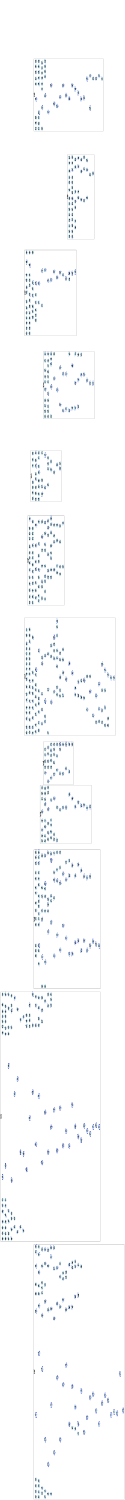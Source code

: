 /* ------------------------------------------------------------ */
/* created with bunch v3 */
/* Objective Function value = 1.2*/
/* ------------------------------------------------------------ */

digraph G {
size= "10,10";
rotate = 90;
subgraph cluster61 {
label = "(SS-L2):3163014";
color = black;
style = bold;

"3168888"[label="3168888",shape=ellipse,color=lightblue,fontcolor=black,style=filled];
"3166650"[label="3166650",shape=ellipse,color=lightblue,fontcolor=black,style=filled];
"3160666"[label="3160666",shape=ellipse,color=lightblue,fontcolor=black,style=filled];
"3166632"[label="3166632",shape=ellipse,color=lightblue,fontcolor=black,style=filled];
"3163852"[label="3163852",shape=ellipse,color=lightblue,fontcolor=black,style=filled];
"3161589"[label="3161589",shape=ellipse,color=lightblue,fontcolor=black,style=filled];
"3166443"[label="3166443",shape=ellipse,color=lightblue,fontcolor=black,style=filled];
"3166478"[label="3166478",shape=ellipse,color=lightblue,fontcolor=black,style=filled];
"3165671"[label="3165671",shape=ellipse,color=lightblue,fontcolor=black,style=filled];
"3175477"[label="3175477",shape=ellipse,color=lightblue,fontcolor=black,style=filled];
"3169147"[label="3169147",shape=ellipse,color=lightblue,fontcolor=black,style=filled];
"3169068"[label="3169068",shape=ellipse,color=lightblue,fontcolor=black,style=filled];
"3165948"[label="3165948",shape=ellipse,color=lightblue,fontcolor=black,style=filled];
"3175149"[label="3175149",shape=ellipse,color=lightblue,fontcolor=black,style=filled];
"3169067"[label="3169067",shape=ellipse,color=lightblue,fontcolor=black,style=filled];
"3166641"[label="3166641",shape=ellipse,color=lightblue,fontcolor=black,style=filled];
"3181039"[label="3181039",shape=ellipse,color=lightblue,fontcolor=black,style=filled];
"3175236"[label="3175236",shape=ellipse,color=lightblue,fontcolor=black,style=filled];
"3167117"[label="3167117",shape=ellipse,color=lightblue,fontcolor=black,style=filled];
"3167120"[label="3167120",shape=ellipse,color=lightblue,fontcolor=black,style=filled];
"3167119"[label="3167119",shape=ellipse,color=lightblue,fontcolor=black,style=filled];
"3173737"[label="3173737",shape=ellipse,color=lightblue,fontcolor=black,style=filled];
"3165935"[label="3165935",shape=ellipse,color=lightblue,fontcolor=black,style=filled];
"3175369"[label="3175369",shape=ellipse,color=lightblue,fontcolor=black,style=filled];
"3165951"[label="3165951",shape=ellipse,color=lightblue,fontcolor=black,style=filled];
"3169806"[label="3169806",shape=ellipse,color=lightblue,fontcolor=black,style=filled];
"3169807"[label="3169807",shape=ellipse,color=lightblue,fontcolor=black,style=filled];
"3169191"[label="3169191",shape=ellipse,color=lightblue,fontcolor=black,style=filled];
"3169805"[label="3169805",shape=ellipse,color=lightblue,fontcolor=black,style=filled];
"3166586"[label="3166586",shape=ellipse,color=lightblue,fontcolor=black,style=filled];
"3166587"[label="3166587",shape=ellipse,color=lightblue,fontcolor=black,style=filled];
"3166588"[label="3166588",shape=ellipse,color=lightblue,fontcolor=black,style=filled];
"3166590"[label="3166590",shape=ellipse,color=lightblue,fontcolor=black,style=filled];
"3166591"[label="3166591",shape=ellipse,color=lightblue,fontcolor=black,style=filled];
"3166592"[label="3166592",shape=ellipse,color=lightblue,fontcolor=black,style=filled];
"3166593"[label="3166593",shape=ellipse,color=lightblue,fontcolor=black,style=filled];
"3166594"[label="3166594",shape=ellipse,color=lightblue,fontcolor=black,style=filled];
"3166580"[label="3166580",shape=ellipse,color=lightblue,fontcolor=black,style=filled];
"3166582"[label="3166582",shape=ellipse,color=lightblue,fontcolor=black,style=filled];
"3166583"[label="3166583",shape=ellipse,color=lightblue,fontcolor=black,style=filled];
"3166584"[label="3166584",shape=ellipse,color=lightblue,fontcolor=black,style=filled];
"3166585"[label="3166585",shape=ellipse,color=lightblue,fontcolor=black,style=filled];
"3166589"[label="3166589",shape=ellipse,color=lightblue,fontcolor=black,style=filled];
"3166581"[label="3166581",shape=ellipse,color=lightblue,fontcolor=black,style=filled];
"3177450"[label="3177450",shape=ellipse,color=lightblue,fontcolor=black,style=filled];
"3177451"[label="3177451",shape=ellipse,color=lightblue,fontcolor=black,style=filled];
"3177452"[label="3177452",shape=ellipse,color=lightblue,fontcolor=black,style=filled];
"3177453"[label="3177453",shape=ellipse,color=lightblue,fontcolor=black,style=filled];
"3177470"[label="3177470",shape=ellipse,color=lightblue,fontcolor=black,style=filled];
"3177454"[label="3177454",shape=ellipse,color=lightblue,fontcolor=black,style=filled];
"3177471"[label="3177471",shape=ellipse,color=lightblue,fontcolor=black,style=filled];
"3177472"[label="3177472",shape=ellipse,color=lightblue,fontcolor=black,style=filled];
"3177455"[label="3177455",shape=ellipse,color=lightblue,fontcolor=black,style=filled];
"3177473"[label="3177473",shape=ellipse,color=lightblue,fontcolor=black,style=filled];
"3177456"[label="3177456",shape=ellipse,color=lightblue,fontcolor=black,style=filled];
"3177474"[label="3177474",shape=ellipse,color=lightblue,fontcolor=black,style=filled];
"3177475"[label="3177475",shape=ellipse,color=lightblue,fontcolor=black,style=filled];
"3177457"[label="3177457",shape=ellipse,color=lightblue,fontcolor=black,style=filled];
"3177476"[label="3177476",shape=ellipse,color=lightblue,fontcolor=black,style=filled];
"3177458"[label="3177458",shape=ellipse,color=lightblue,fontcolor=black,style=filled];
"3177459"[label="3177459",shape=ellipse,color=lightblue,fontcolor=black,style=filled];
"3177460"[label="3177460",shape=ellipse,color=lightblue,fontcolor=black,style=filled];
"3177461"[label="3177461",shape=ellipse,color=lightblue,fontcolor=black,style=filled];
"3177462"[label="3177462",shape=ellipse,color=lightblue,fontcolor=black,style=filled];
"3163014"[label="3163014",shape=ellipse,color=lightblue,fontcolor=black,style=filled];
"3177463"[label="3177463",shape=ellipse,color=lightblue,fontcolor=black,style=filled];
"3177464"[label="3177464",shape=ellipse,color=lightblue,fontcolor=black,style=filled];
"3177465"[label="3177465",shape=ellipse,color=lightblue,fontcolor=black,style=filled];
"3177466"[label="3177466",shape=ellipse,color=lightblue,fontcolor=black,style=filled];
"3177467"[label="3177467",shape=ellipse,color=lightblue,fontcolor=black,style=filled];
"3177468"[label="3177468",shape=ellipse,color=lightblue,fontcolor=black,style=filled];
"3177448"[label="3177448",shape=ellipse,color=lightblue,fontcolor=black,style=filled];
"3177469"[label="3177469",shape=ellipse,color=lightblue,fontcolor=black,style=filled];
"3177449"[label="3177449",shape=ellipse,color=lightblue,fontcolor=black,style=filled];
"3161653"[label="3161653",shape=ellipse,color=lightblue,fontcolor=black,style=filled];
"3161660"[label="3161660",shape=ellipse,color=lightblue,fontcolor=black,style=filled];
"3160279"[label="3160279",shape=ellipse,color=lightblue,fontcolor=black,style=filled];
"3160274"[label="3160274",shape=ellipse,color=lightblue,fontcolor=black,style=filled];
"3160276"[label="3160276",shape=ellipse,color=lightblue,fontcolor=black,style=filled];
"3160285"[label="3160285",shape=ellipse,color=lightblue,fontcolor=black,style=filled];
"3160286"[label="3160286",shape=ellipse,color=lightblue,fontcolor=black,style=filled];
"3160277"[label="3160277",shape=ellipse,color=lightblue,fontcolor=black,style=filled];
"3160278"[label="3160278",shape=ellipse,color=lightblue,fontcolor=black,style=filled];
"3161702"[label="3161702",shape=ellipse,color=lightblue,fontcolor=black,style=filled];
"3161690"[label="3161690",shape=ellipse,color=lightblue,fontcolor=black,style=filled];
"3161697"[label="3161697",shape=ellipse,color=lightblue,fontcolor=black,style=filled];
"3161979"[label="3161979",shape=ellipse,color=lightblue,fontcolor=black,style=filled];
"3161695"[label="3161695",shape=ellipse,color=lightblue,fontcolor=black,style=filled];
"3161693"[label="3161693",shape=ellipse,color=lightblue,fontcolor=black,style=filled];
"3161698"[label="3161698",shape=ellipse,color=lightblue,fontcolor=black,style=filled];
"3161699"[label="3161699",shape=ellipse,color=lightblue,fontcolor=black,style=filled];
"3161700"[label="3161700",shape=ellipse,color=lightblue,fontcolor=black,style=filled];
"3167124"[label="3167124",shape=ellipse,color=lightblue,fontcolor=black,style=filled];
"3167121"[label="3167121",shape=ellipse,color=lightblue,fontcolor=black,style=filled];
"3167122"[label="3167122",shape=ellipse,color=lightblue,fontcolor=black,style=filled];
"3176389"[label="3176389",shape=ellipse,color=lightblue,fontcolor=black,style=filled];
"3169084"[label="3169084",shape=ellipse,color=lightblue,fontcolor=black,style=filled];
"3177445"[label="3177445",shape=ellipse,color=lightblue,fontcolor=black,style=filled];
"3165465"[label="3165465",shape=ellipse,color=lightblue,fontcolor=black,style=filled];
"3165464"[label="3165464",shape=ellipse,color=lightblue,fontcolor=black,style=filled];
}
subgraph cluster62 {
label = "(SS-L2):3158894";
color = black;
style = bold;

"3162200"[label="3162200",shape=ellipse,color=lightblue,fontcolor=black,style=filled];
"3162204"[label="3162204",shape=ellipse,color=lightblue,fontcolor=black,style=filled];
"3161971"[label="3161971",shape=ellipse,color=lightblue,fontcolor=black,style=filled];
"3162214"[label="3162214",shape=ellipse,color=lightblue,fontcolor=black,style=filled];
"3162209"[label="3162209",shape=ellipse,color=lightblue,fontcolor=black,style=filled];
"3158894"[label="3158894",shape=ellipse,color=lightblue,fontcolor=black,style=filled];
"3162212"[label="3162212",shape=ellipse,color=lightblue,fontcolor=black,style=filled];
"3162213"[label="3162213",shape=ellipse,color=lightblue,fontcolor=black,style=filled];
"3158892"[label="3158892",shape=ellipse,color=lightblue,fontcolor=black,style=filled];
"3158898"[label="3158898",shape=ellipse,color=lightblue,fontcolor=black,style=filled];
"3158880"[label="3158880",shape=ellipse,color=lightblue,fontcolor=black,style=filled];
"3158875"[label="3158875",shape=ellipse,color=lightblue,fontcolor=black,style=filled];
"3163739"[label="3163739",shape=ellipse,color=lightblue,fontcolor=black,style=filled];
"3163738"[label="3163738",shape=ellipse,color=lightblue,fontcolor=black,style=filled];
"3159787"[label="3159787",shape=ellipse,color=lightblue,fontcolor=black,style=filled];
"3159788"[label="3159788",shape=ellipse,color=lightblue,fontcolor=black,style=filled];
"3161613"[label="3161613",shape=ellipse,color=lightblue,fontcolor=black,style=filled];
"3160501"[label="3160501",shape=ellipse,color=lightblue,fontcolor=black,style=filled];
"3161662"[label="3161662",shape=ellipse,color=lightblue,fontcolor=black,style=filled];
"3167064"[label="3167064",shape=ellipse,color=lightblue,fontcolor=black,style=filled];
"3167066"[label="3167066",shape=ellipse,color=lightblue,fontcolor=black,style=filled];
"3164817"[label="3164817",shape=ellipse,color=lightblue,fontcolor=black,style=filled];
"3180763"[label="3180763",shape=ellipse,color=lightblue,fontcolor=black,style=filled];
"3180764"[label="3180764",shape=ellipse,color=lightblue,fontcolor=black,style=filled];
"3164827"[label="3164827",shape=ellipse,color=lightblue,fontcolor=black,style=filled];
"3168794"[label="3168794",shape=ellipse,color=lightblue,fontcolor=black,style=filled];
"3173885"[label="3173885",shape=ellipse,color=lightblue,fontcolor=black,style=filled];
"3168795"[label="3168795",shape=ellipse,color=lightblue,fontcolor=black,style=filled];
"3164829"[label="3164829",shape=ellipse,color=lightblue,fontcolor=black,style=filled];
"3168796"[label="3168796",shape=ellipse,color=lightblue,fontcolor=black,style=filled];
"3164820"[label="3164820",shape=ellipse,color=lightblue,fontcolor=black,style=filled];
"3164256"[label="3164256",shape=ellipse,color=lightblue,fontcolor=black,style=filled];
"3164255"[label="3164255",shape=ellipse,color=lightblue,fontcolor=black,style=filled];
"3169819"[label="3169819",shape=ellipse,color=lightblue,fontcolor=black,style=filled];
"3169820"[label="3169820",shape=ellipse,color=lightblue,fontcolor=black,style=filled];
"3169824"[label="3169824",shape=ellipse,color=lightblue,fontcolor=black,style=filled];
"3175574"[label="3175574",shape=ellipse,color=lightblue,fontcolor=black,style=filled];
"3164833"[label="3164833",shape=ellipse,color=lightblue,fontcolor=black,style=filled];
"3168792"[label="3168792",shape=ellipse,color=lightblue,fontcolor=black,style=filled];
"3164182"[label="3164182",shape=ellipse,color=lightblue,fontcolor=black,style=filled];
"3164183"[label="3164183",shape=ellipse,color=lightblue,fontcolor=black,style=filled];
"3168871"[label="3168871",shape=ellipse,color=lightblue,fontcolor=black,style=filled];
"3163243"[label="3163243",shape=ellipse,color=lightblue,fontcolor=black,style=filled];
"3159252"[label="3159252",shape=ellipse,color=lightblue,fontcolor=black,style=filled];
"3168873"[label="3168873",shape=ellipse,color=lightblue,fontcolor=black,style=filled];
"3168883"[label="3168883",shape=ellipse,color=lightblue,fontcolor=black,style=filled];
"3181441"[label="3181441",shape=ellipse,color=lightblue,fontcolor=black,style=filled];
"3181419"[label="3181419",shape=ellipse,color=lightblue,fontcolor=black,style=filled];
"3164865"[label="3164865",shape=ellipse,color=lightblue,fontcolor=black,style=filled];
"3164866"[label="3164866",shape=ellipse,color=lightblue,fontcolor=black,style=filled];
"3168884"[label="3168884",shape=ellipse,color=lightblue,fontcolor=black,style=filled];
"3160500"[label="3160500",shape=ellipse,color=lightblue,fontcolor=black,style=filled];
"3162763"[label="3162763",shape=ellipse,color=lightblue,fontcolor=black,style=filled];
"3162705"[label="3162705",shape=ellipse,color=lightblue,fontcolor=black,style=filled];
"3162706"[label="3162706",shape=ellipse,color=lightblue,fontcolor=black,style=filled];
"3162709"[label="3162709",shape=ellipse,color=lightblue,fontcolor=black,style=filled];
"3169478"[label="3169478",shape=ellipse,color=lightblue,fontcolor=black,style=filled];
"3175329"[label="3175329",shape=ellipse,color=lightblue,fontcolor=black,style=filled];
"3175341"[label="3175341",shape=ellipse,color=lightblue,fontcolor=black,style=filled];
"3174271"[label="3174271",shape=ellipse,color=lightblue,fontcolor=black,style=filled];
"3174256"[label="3174256",shape=ellipse,color=lightblue,fontcolor=black,style=filled];
"3174269"[label="3174269",shape=ellipse,color=lightblue,fontcolor=black,style=filled];
"3168830"[label="3168830",shape=ellipse,color=lightblue,fontcolor=black,style=filled];
"3168831"[label="3168831",shape=ellipse,color=lightblue,fontcolor=black,style=filled];
"3168836"[label="3168836",shape=ellipse,color=lightblue,fontcolor=black,style=filled];
"3168837"[label="3168837",shape=ellipse,color=lightblue,fontcolor=black,style=filled];
"3168843"[label="3168843",shape=ellipse,color=lightblue,fontcolor=black,style=filled];
"3160629"[label="3160629",shape=ellipse,color=lightblue,fontcolor=black,style=filled];
"3176176"[label="3176176",shape=ellipse,color=lightblue,fontcolor=black,style=filled];
"3161184"[label="3161184",shape=ellipse,color=lightblue,fontcolor=black,style=filled];
"3169008"[label="3169008",shape=ellipse,color=lightblue,fontcolor=black,style=filled];
"3176178"[label="3176178",shape=ellipse,color=lightblue,fontcolor=black,style=filled];
"3169001"[label="3169001",shape=ellipse,color=lightblue,fontcolor=black,style=filled];
"3158888"[label="3158888",shape=ellipse,color=lightblue,fontcolor=black,style=filled];
"3158873"[label="3158873",shape=ellipse,color=lightblue,fontcolor=black,style=filled];
"3158886"[label="3158886",shape=ellipse,color=lightblue,fontcolor=black,style=filled];
"3170904"[label="3170904",shape=ellipse,color=lightblue,fontcolor=black,style=filled];
"3170579"[label="3170579",shape=ellipse,color=lightblue,fontcolor=black,style=filled];
"3170566"[label="3170566",shape=ellipse,color=lightblue,fontcolor=black,style=filled];
"3158890"[label="3158890",shape=ellipse,color=lightblue,fontcolor=black,style=filled];
"3162203"[label="3162203",shape=ellipse,color=lightblue,fontcolor=black,style=filled];
"3170058"[label="3170058",shape=ellipse,color=lightblue,fontcolor=black,style=filled];
"3170079"[label="3170079",shape=ellipse,color=lightblue,fontcolor=black,style=filled];
"3160251"[label="3160251",shape=ellipse,color=lightblue,fontcolor=black,style=filled];
"3160254"[label="3160254",shape=ellipse,color=lightblue,fontcolor=black,style=filled];
"3160255"[label="3160255",shape=ellipse,color=lightblue,fontcolor=black,style=filled];
"3160256"[label="3160256",shape=ellipse,color=lightblue,fontcolor=black,style=filled];
"3160257"[label="3160257",shape=ellipse,color=lightblue,fontcolor=black,style=filled];
}
subgraph cluster63 {
label = "(SS-L2):3158752";
color = black;
style = bold;

"3158754"[label="3158754",shape=ellipse,color=lightblue,fontcolor=black,style=filled];
"3158734"[label="3158734",shape=ellipse,color=lightblue,fontcolor=black,style=filled];
"3160783"[label="3160783",shape=ellipse,color=lightblue,fontcolor=black,style=filled];
"3160785"[label="3160785",shape=ellipse,color=lightblue,fontcolor=black,style=filled];
"3158783"[label="3158783",shape=ellipse,color=lightblue,fontcolor=black,style=filled];
"3158729"[label="3158729",shape=ellipse,color=lightblue,fontcolor=black,style=filled];
"3158746"[label="3158746",shape=ellipse,color=lightblue,fontcolor=black,style=filled];
"3158748"[label="3158748",shape=ellipse,color=lightblue,fontcolor=black,style=filled];
"3158798"[label="3158798",shape=ellipse,color=lightblue,fontcolor=black,style=filled];
"3158802"[label="3158802",shape=ellipse,color=lightblue,fontcolor=black,style=filled];
"3158756"[label="3158756",shape=ellipse,color=lightblue,fontcolor=black,style=filled];
"3158799"[label="3158799",shape=ellipse,color=lightblue,fontcolor=black,style=filled];
"3158803"[label="3158803",shape=ellipse,color=lightblue,fontcolor=black,style=filled];
"3167127"[label="3167127",shape=ellipse,color=lightblue,fontcolor=black,style=filled];
"3167128"[label="3167128",shape=ellipse,color=lightblue,fontcolor=black,style=filled];
"3164165"[label="3164165",shape=ellipse,color=lightblue,fontcolor=black,style=filled];
"3164169"[label="3164169",shape=ellipse,color=lightblue,fontcolor=black,style=filled];
"3158736"[label="3158736",shape=ellipse,color=lightblue,fontcolor=black,style=filled];
"3158737"[label="3158737",shape=ellipse,color=lightblue,fontcolor=black,style=filled];
"3162140"[label="3162140",shape=ellipse,color=lightblue,fontcolor=black,style=filled];
"3158752"[label="3158752",shape=ellipse,color=lightblue,fontcolor=black,style=filled];
"3162141"[label="3162141",shape=ellipse,color=lightblue,fontcolor=black,style=filled];
"3162597"[label="3162597",shape=ellipse,color=lightblue,fontcolor=black,style=filled];
"3162598"[label="3162598",shape=ellipse,color=lightblue,fontcolor=black,style=filled];
"3175524"[label="3175524",shape=ellipse,color=lightblue,fontcolor=black,style=filled];
"3175365"[label="3175365",shape=ellipse,color=lightblue,fontcolor=black,style=filled];
"3169543"[label="3169543",shape=ellipse,color=lightblue,fontcolor=black,style=filled];
"3158773"[label="3158773",shape=ellipse,color=lightblue,fontcolor=black,style=filled];
"3158780"[label="3158780",shape=ellipse,color=lightblue,fontcolor=black,style=filled];
"3158781"[label="3158781",shape=ellipse,color=lightblue,fontcolor=black,style=filled];
"3166492"[label="3166492",shape=ellipse,color=lightblue,fontcolor=black,style=filled];
"3166414"[label="3166414",shape=ellipse,color=lightblue,fontcolor=black,style=filled];
"3175367"[label="3175367",shape=ellipse,color=lightblue,fontcolor=black,style=filled];
"3162873"[label="3162873",shape=ellipse,color=lightblue,fontcolor=black,style=filled];
"3169531"[label="3169531",shape=ellipse,color=lightblue,fontcolor=black,style=filled];
"3175203"[label="3175203",shape=ellipse,color=lightblue,fontcolor=black,style=filled];
"3169539"[label="3169539",shape=ellipse,color=lightblue,fontcolor=black,style=filled];
"3169542"[label="3169542",shape=ellipse,color=lightblue,fontcolor=black,style=filled];
"3175152"[label="3175152",shape=ellipse,color=lightblue,fontcolor=black,style=filled];
"3158717"[label="3158717",shape=ellipse,color=lightblue,fontcolor=black,style=filled];
"3158720"[label="3158720",shape=ellipse,color=lightblue,fontcolor=black,style=filled];
"3161185"[label="3161185",shape=ellipse,color=lightblue,fontcolor=black,style=filled];
"3172215"[label="3172215",shape=ellipse,color=lightblue,fontcolor=black,style=filled];
"3172266"[label="3172266",shape=ellipse,color=lightblue,fontcolor=black,style=filled];
"3172264"[label="3172264",shape=ellipse,color=lightblue,fontcolor=black,style=filled];
"3161001"[label="3161001",shape=ellipse,color=lightblue,fontcolor=black,style=filled];
"3175217"[label="3175217",shape=ellipse,color=lightblue,fontcolor=black,style=filled];
"3165669"[label="3165669",shape=ellipse,color=lightblue,fontcolor=black,style=filled];
"3165673"[label="3165673",shape=ellipse,color=lightblue,fontcolor=black,style=filled];
"3182091"[label="3182091",shape=ellipse,color=lightblue,fontcolor=black,style=filled];
"3182092"[label="3182092",shape=ellipse,color=lightblue,fontcolor=black,style=filled];
}
subgraph cluster64 {
label = "(SS-L2):3175132";
color = black;
style = bold;

"3172228"[label="3172228",shape=ellipse,color=lightblue,fontcolor=black,style=filled];
"3168744"[label="3168744",shape=ellipse,color=lightblue,fontcolor=black,style=filled];
"3168876"[label="3168876",shape=ellipse,color=lightblue,fontcolor=black,style=filled];
"3164144"[label="3164144",shape=ellipse,color=lightblue,fontcolor=black,style=filled];
"3168990"[label="3168990",shape=ellipse,color=lightblue,fontcolor=black,style=filled];
"3168987"[label="3168987",shape=ellipse,color=lightblue,fontcolor=black,style=filled];
"3161196"[label="3161196",shape=ellipse,color=lightblue,fontcolor=black,style=filled];
"3161666"[label="3161666",shape=ellipse,color=lightblue,fontcolor=black,style=filled];
"3162876"[label="3162876",shape=ellipse,color=lightblue,fontcolor=black,style=filled];
"3162877"[label="3162877",shape=ellipse,color=lightblue,fontcolor=black,style=filled];
"3165843"[label="3165843",shape=ellipse,color=lightblue,fontcolor=black,style=filled];
"3160176"[label="3160176",shape=ellipse,color=lightblue,fontcolor=black,style=filled];
"3161288"[label="3161288",shape=ellipse,color=lightblue,fontcolor=black,style=filled];
"3164634"[label="3164634",shape=ellipse,color=lightblue,fontcolor=black,style=filled];
"3161261"[label="3161261",shape=ellipse,color=lightblue,fontcolor=black,style=filled];
"3161273"[label="3161273",shape=ellipse,color=lightblue,fontcolor=black,style=filled];
"3165850"[label="3165850",shape=ellipse,color=lightblue,fontcolor=black,style=filled];
"3161286"[label="3161286",shape=ellipse,color=lightblue,fontcolor=black,style=filled];
"3167116"[label="3167116",shape=ellipse,color=lightblue,fontcolor=black,style=filled];
"3167096"[label="3167096",shape=ellipse,color=lightblue,fontcolor=black,style=filled];
"3181893"[label="3181893",shape=ellipse,color=lightblue,fontcolor=black,style=filled];
"3161265"[label="3161265",shape=ellipse,color=lightblue,fontcolor=black,style=filled];
"3160730"[label="3160730",shape=ellipse,color=lightblue,fontcolor=black,style=filled];
"3162609"[label="3162609",shape=ellipse,color=lightblue,fontcolor=black,style=filled];
"3168716"[label="3168716",shape=ellipse,color=lightblue,fontcolor=black,style=filled];
"3161619"[label="3161619",shape=ellipse,color=lightblue,fontcolor=black,style=filled];
"3161621"[label="3161621",shape=ellipse,color=lightblue,fontcolor=black,style=filled];
"3161459"[label="3161459",shape=ellipse,color=lightblue,fontcolor=black,style=filled];
"3161445"[label="3161445",shape=ellipse,color=lightblue,fontcolor=black,style=filled];
"3161447"[label="3161447",shape=ellipse,color=lightblue,fontcolor=black,style=filled];
"3161457"[label="3161457",shape=ellipse,color=lightblue,fontcolor=black,style=filled];
"3168357"[label="3168357",shape=ellipse,color=lightblue,fontcolor=black,style=filled];
"3168313"[label="3168313",shape=ellipse,color=lightblue,fontcolor=black,style=filled];
"3168317"[label="3168317",shape=ellipse,color=lightblue,fontcolor=black,style=filled];
"3175482"[label="3175482",shape=ellipse,color=lightblue,fontcolor=black,style=filled];
"3175480"[label="3175480",shape=ellipse,color=lightblue,fontcolor=black,style=filled];
"3175481"[label="3175481",shape=ellipse,color=lightblue,fontcolor=black,style=filled];
"3164176"[label="3164176",shape=ellipse,color=lightblue,fontcolor=black,style=filled];
"3164177"[label="3164177",shape=ellipse,color=lightblue,fontcolor=black,style=filled];
"3179879"[label="3179879",shape=ellipse,color=lightblue,fontcolor=black,style=filled];
"3181970"[label="3181970",shape=ellipse,color=lightblue,fontcolor=black,style=filled];
"3181971"[label="3181971",shape=ellipse,color=lightblue,fontcolor=black,style=filled];
"3164812"[label="3164812",shape=ellipse,color=lightblue,fontcolor=black,style=filled];
"3164813"[label="3164813",shape=ellipse,color=lightblue,fontcolor=black,style=filled];
"3181972"[label="3181972",shape=ellipse,color=lightblue,fontcolor=black,style=filled];
"3164814"[label="3164814",shape=ellipse,color=lightblue,fontcolor=black,style=filled];
"3164815"[label="3164815",shape=ellipse,color=lightblue,fontcolor=black,style=filled];
"3181973"[label="3181973",shape=ellipse,color=lightblue,fontcolor=black,style=filled];
"3181974"[label="3181974",shape=ellipse,color=lightblue,fontcolor=black,style=filled];
"3182100"[label="3182100",shape=ellipse,color=lightblue,fontcolor=black,style=filled];
"3179880"[label="3179880",shape=ellipse,color=lightblue,fontcolor=black,style=filled];
"3179881"[label="3179881",shape=ellipse,color=lightblue,fontcolor=black,style=filled];
"3179883"[label="3179883",shape=ellipse,color=lightblue,fontcolor=black,style=filled];
"3179884"[label="3179884",shape=ellipse,color=lightblue,fontcolor=black,style=filled];
"3179885"[label="3179885",shape=ellipse,color=lightblue,fontcolor=black,style=filled];
"3160625"[label="3160625",shape=ellipse,color=lightblue,fontcolor=black,style=filled];
"3182098"[label="3182098",shape=ellipse,color=lightblue,fontcolor=black,style=filled];
"3182099"[label="3182099",shape=ellipse,color=lightblue,fontcolor=black,style=filled];
"3181967"[label="3181967",shape=ellipse,color=lightblue,fontcolor=black,style=filled];
"3173047"[label="3173047",shape=ellipse,color=lightblue,fontcolor=black,style=filled];
"3181968"[label="3181968",shape=ellipse,color=lightblue,fontcolor=black,style=filled];
"3173048"[label="3173048",shape=ellipse,color=lightblue,fontcolor=black,style=filled];
"3181969"[label="3181969",shape=ellipse,color=lightblue,fontcolor=black,style=filled];
"3179876"[label="3179876",shape=ellipse,color=lightblue,fontcolor=black,style=filled];
"3164808"[label="3164808",shape=ellipse,color=lightblue,fontcolor=black,style=filled];
"3179877"[label="3179877",shape=ellipse,color=lightblue,fontcolor=black,style=filled];
"3175130"[label="3175130",shape=ellipse,color=lightblue,fontcolor=black,style=filled];
"3175131"[label="3175131",shape=ellipse,color=lightblue,fontcolor=black,style=filled];
"3175132"[label="3175132",shape=ellipse,color=lightblue,fontcolor=black,style=filled];
"3173791"[label="3173791",shape=ellipse,color=lightblue,fontcolor=black,style=filled];
"3173768"[label="3173768",shape=ellipse,color=lightblue,fontcolor=black,style=filled];
"3168923"[label="3168923",shape=ellipse,color=lightblue,fontcolor=black,style=filled];
"3168919"[label="3168919",shape=ellipse,color=lightblue,fontcolor=black,style=filled];
"3168924"[label="3168924",shape=ellipse,color=lightblue,fontcolor=black,style=filled];
"3168925"[label="3168925",shape=ellipse,color=lightblue,fontcolor=black,style=filled];
"3168926"[label="3168926",shape=ellipse,color=lightblue,fontcolor=black,style=filled];
"3168916"[label="3168916",shape=ellipse,color=lightblue,fontcolor=black,style=filled];
"3168917"[label="3168917",shape=ellipse,color=lightblue,fontcolor=black,style=filled];
"3168921"[label="3168921",shape=ellipse,color=lightblue,fontcolor=black,style=filled];
"3166855"[label="3166855",shape=ellipse,color=lightblue,fontcolor=black,style=filled];
"3166856"[label="3166856",shape=ellipse,color=lightblue,fontcolor=black,style=filled];
"3166857"[label="3166857",shape=ellipse,color=lightblue,fontcolor=black,style=filled];
"3166858"[label="3166858",shape=ellipse,color=lightblue,fontcolor=black,style=filled];
"3173789"[label="3173789",shape=ellipse,color=lightblue,fontcolor=black,style=filled];
"3175523"[label="3175523",shape=ellipse,color=lightblue,fontcolor=black,style=filled];
"3163460"[label="3163460",shape=ellipse,color=lightblue,fontcolor=black,style=filled];
"3163782"[label="3163782",shape=ellipse,color=lightblue,fontcolor=black,style=filled];
"3169272"[label="3169272",shape=ellipse,color=lightblue,fontcolor=black,style=filled];
"3169273"[label="3169273",shape=ellipse,color=lightblue,fontcolor=black,style=filled];
"3169271"[label="3169271",shape=ellipse,color=lightblue,fontcolor=black,style=filled];
"3162944"[label="3162944",shape=ellipse,color=lightblue,fontcolor=black,style=filled];
"3161260"[label="3161260",shape=ellipse,color=lightblue,fontcolor=black,style=filled];
"3161652"[label="3161652",shape=ellipse,color=lightblue,fontcolor=black,style=filled];
"3161654"[label="3161654",shape=ellipse,color=lightblue,fontcolor=black,style=filled];
"3161655"[label="3161655",shape=ellipse,color=lightblue,fontcolor=black,style=filled];
"3161258"[label="3161258",shape=ellipse,color=lightblue,fontcolor=black,style=filled];
"3161314"[label="3161314",shape=ellipse,color=lightblue,fontcolor=black,style=filled];
"3172941"[label="3172941",shape=ellipse,color=lightblue,fontcolor=black,style=filled];
"3161640"[label="3161640",shape=ellipse,color=lightblue,fontcolor=black,style=filled];
"3161285"[label="3161285",shape=ellipse,color=lightblue,fontcolor=black,style=filled];
"3161641"[label="3161641",shape=ellipse,color=lightblue,fontcolor=black,style=filled];
"3161656"[label="3161656",shape=ellipse,color=lightblue,fontcolor=black,style=filled];
"3161657"[label="3161657",shape=ellipse,color=lightblue,fontcolor=black,style=filled];
"3161658"[label="3161658",shape=ellipse,color=lightblue,fontcolor=black,style=filled];
"3161280"[label="3161280",shape=ellipse,color=lightblue,fontcolor=black,style=filled];
"3161277"[label="3161277",shape=ellipse,color=lightblue,fontcolor=black,style=filled];
"3161278"[label="3161278",shape=ellipse,color=lightblue,fontcolor=black,style=filled];
"3173762"[label="3173762",shape=ellipse,color=lightblue,fontcolor=black,style=filled];
"3173796"[label="3173796",shape=ellipse,color=lightblue,fontcolor=black,style=filled];
"3165883"[label="3165883",shape=ellipse,color=lightblue,fontcolor=black,style=filled];
"3165885"[label="3165885",shape=ellipse,color=lightblue,fontcolor=black,style=filled];
}
subgraph cluster65 {
label = "(SS-L2):3160296";
color = black;
style = bold;

"3164537"[label="3164537",shape=ellipse,color=lightblue,fontcolor=black,style=filled];
"3164497"[label="3164497",shape=ellipse,color=lightblue,fontcolor=black,style=filled];
"3164512"[label="3164512",shape=ellipse,color=lightblue,fontcolor=black,style=filled];
"3164514"[label="3164514",shape=ellipse,color=lightblue,fontcolor=black,style=filled];
"3177212"[label="3177212",shape=ellipse,color=lightblue,fontcolor=black,style=filled];
"3177213"[label="3177213",shape=ellipse,color=lightblue,fontcolor=black,style=filled];
"3164645"[label="3164645",shape=ellipse,color=lightblue,fontcolor=black,style=filled];
"3164471"[label="3164471",shape=ellipse,color=lightblue,fontcolor=black,style=filled];
"3168870"[label="3168870",shape=ellipse,color=lightblue,fontcolor=black,style=filled];
"3168872"[label="3168872",shape=ellipse,color=lightblue,fontcolor=black,style=filled];
"3166143"[label="3166143",shape=ellipse,color=lightblue,fontcolor=black,style=filled];
"3161333"[label="3161333",shape=ellipse,color=lightblue,fontcolor=black,style=filled];
"3169455"[label="3169455",shape=ellipse,color=lightblue,fontcolor=black,style=filled];
"3173804"[label="3173804",shape=ellipse,color=lightblue,fontcolor=black,style=filled];
"3162994"[label="3162994",shape=ellipse,color=lightblue,fontcolor=black,style=filled];
"3162995"[label="3162995",shape=ellipse,color=lightblue,fontcolor=black,style=filled];
"3162996"[label="3162996",shape=ellipse,color=lightblue,fontcolor=black,style=filled];
"3162997"[label="3162997",shape=ellipse,color=lightblue,fontcolor=black,style=filled];
"3167420"[label="3167420",shape=ellipse,color=lightblue,fontcolor=black,style=filled];
"3169157"[label="3169157",shape=ellipse,color=lightblue,fontcolor=black,style=filled];
"3169158"[label="3169158",shape=ellipse,color=lightblue,fontcolor=black,style=filled];
"3168192"[label="3168192",shape=ellipse,color=lightblue,fontcolor=black,style=filled];
"3168193"[label="3168193",shape=ellipse,color=lightblue,fontcolor=black,style=filled];
"3168183"[label="3168183",shape=ellipse,color=lightblue,fontcolor=black,style=filled];
"3168186"[label="3168186",shape=ellipse,color=lightblue,fontcolor=black,style=filled];
"3168191"[label="3168191",shape=ellipse,color=lightblue,fontcolor=black,style=filled];
"3167438"[label="3167438",shape=ellipse,color=lightblue,fontcolor=black,style=filled];
"3167408"[label="3167408",shape=ellipse,color=lightblue,fontcolor=black,style=filled];
"3167410"[label="3167410",shape=ellipse,color=lightblue,fontcolor=black,style=filled];
"3158808"[label="3158808",shape=ellipse,color=lightblue,fontcolor=black,style=filled];
"3158806"[label="3158806",shape=ellipse,color=lightblue,fontcolor=black,style=filled];
"3158807"[label="3158807",shape=ellipse,color=lightblue,fontcolor=black,style=filled];
"3158805"[label="3158805",shape=ellipse,color=lightblue,fontcolor=black,style=filled];
"3169753"[label="3169753",shape=ellipse,color=lightblue,fontcolor=black,style=filled];
"3169755"[label="3169755",shape=ellipse,color=lightblue,fontcolor=black,style=filled];
"3169756"[label="3169756",shape=ellipse,color=lightblue,fontcolor=black,style=filled];
"3167145"[label="3167145",shape=ellipse,color=lightblue,fontcolor=black,style=filled];
"3167140"[label="3167140",shape=ellipse,color=lightblue,fontcolor=black,style=filled];
"3173734"[label="3173734",shape=ellipse,color=lightblue,fontcolor=black,style=filled];
"3161174"[label="3161174",shape=ellipse,color=lightblue,fontcolor=black,style=filled];
"3169122"[label="3169122",shape=ellipse,color=lightblue,fontcolor=black,style=filled];
"3173735"[label="3173735",shape=ellipse,color=lightblue,fontcolor=black,style=filled];
"3169123"[label="3169123",shape=ellipse,color=lightblue,fontcolor=black,style=filled];
"3161984"[label="3161984",shape=ellipse,color=lightblue,fontcolor=black,style=filled];
"3161985"[label="3161985",shape=ellipse,color=lightblue,fontcolor=black,style=filled];
"3167158"[label="3167158",shape=ellipse,color=lightblue,fontcolor=black,style=filled];
"3167159"[label="3167159",shape=ellipse,color=lightblue,fontcolor=black,style=filled];
"3163208"[label="3163208",shape=ellipse,color=lightblue,fontcolor=black,style=filled];
"3163209"[label="3163209",shape=ellipse,color=lightblue,fontcolor=black,style=filled];
"3167161"[label="3167161",shape=ellipse,color=lightblue,fontcolor=black,style=filled];
"3163210"[label="3163210",shape=ellipse,color=lightblue,fontcolor=black,style=filled];
"3167162"[label="3167162",shape=ellipse,color=lightblue,fontcolor=black,style=filled];
"3163211"[label="3163211",shape=ellipse,color=lightblue,fontcolor=black,style=filled];
"3163212"[label="3163212",shape=ellipse,color=lightblue,fontcolor=black,style=filled];
"3163213"[label="3163213",shape=ellipse,color=lightblue,fontcolor=black,style=filled];
"3167146"[label="3167146",shape=ellipse,color=lightblue,fontcolor=black,style=filled];
"3167147"[label="3167147",shape=ellipse,color=lightblue,fontcolor=black,style=filled];
"3167149"[label="3167149",shape=ellipse,color=lightblue,fontcolor=black,style=filled];
"3167150"[label="3167150",shape=ellipse,color=lightblue,fontcolor=black,style=filled];
"3167151"[label="3167151",shape=ellipse,color=lightblue,fontcolor=black,style=filled];
"3167152"[label="3167152",shape=ellipse,color=lightblue,fontcolor=black,style=filled];
"3167154"[label="3167154",shape=ellipse,color=lightblue,fontcolor=black,style=filled];
"3167155"[label="3167155",shape=ellipse,color=lightblue,fontcolor=black,style=filled];
"3167156"[label="3167156",shape=ellipse,color=lightblue,fontcolor=black,style=filled];
"3167157"[label="3167157",shape=ellipse,color=lightblue,fontcolor=black,style=filled];
"3162973"[label="3162973",shape=ellipse,color=lightblue,fontcolor=black,style=filled];
"3162974"[label="3162974",shape=ellipse,color=lightblue,fontcolor=black,style=filled];
"3160293"[label="3160293",shape=ellipse,color=lightblue,fontcolor=black,style=filled];
"3160270"[label="3160270",shape=ellipse,color=lightblue,fontcolor=black,style=filled];
"3160187"[label="3160187",shape=ellipse,color=lightblue,fontcolor=black,style=filled];
"3160303"[label="3160303",shape=ellipse,color=lightblue,fontcolor=black,style=filled];
"3160271"[label="3160271",shape=ellipse,color=lightblue,fontcolor=black,style=filled];
"3160272"[label="3160272",shape=ellipse,color=lightblue,fontcolor=black,style=filled];
"3160273"[label="3160273",shape=ellipse,color=lightblue,fontcolor=black,style=filled];
"3160297"[label="3160297",shape=ellipse,color=lightblue,fontcolor=black,style=filled];
"3160298"[label="3160298",shape=ellipse,color=lightblue,fontcolor=black,style=filled];
"3160275"[label="3160275",shape=ellipse,color=lightblue,fontcolor=black,style=filled];
"3160289"[label="3160289",shape=ellipse,color=lightblue,fontcolor=black,style=filled];
"3160292"[label="3160292",shape=ellipse,color=lightblue,fontcolor=black,style=filled];
"3172029"[label="3172029",shape=ellipse,color=lightblue,fontcolor=black,style=filled];
"3172030"[label="3172030",shape=ellipse,color=lightblue,fontcolor=black,style=filled];
"3160295"[label="3160295",shape=ellipse,color=lightblue,fontcolor=black,style=filled];
"3160296"[label="3160296",shape=ellipse,color=lightblue,fontcolor=black,style=filled];
"3160294"[label="3160294",shape=ellipse,color=lightblue,fontcolor=black,style=filled];
"3162886"[label="3162886",shape=ellipse,color=lightblue,fontcolor=black,style=filled];
"3163173"[label="3163173",shape=ellipse,color=lightblue,fontcolor=black,style=filled];
"3162881"[label="3162881",shape=ellipse,color=lightblue,fontcolor=black,style=filled];
"3162882"[label="3162882",shape=ellipse,color=lightblue,fontcolor=black,style=filled];
"3176401"[label="3176401",shape=ellipse,color=lightblue,fontcolor=black,style=filled];
"3176404"[label="3176404",shape=ellipse,color=lightblue,fontcolor=black,style=filled];
"3163471"[label="3163471",shape=ellipse,color=lightblue,fontcolor=black,style=filled];
}
subgraph cluster66 {
label = "(SS-L2):3161192";
color = black;
style = bold;

"3167395"[label="3167395",shape=ellipse,color=lightblue,fontcolor=black,style=filled];
"3167390"[label="3167390",shape=ellipse,color=lightblue,fontcolor=black,style=filled];
"3167412"[label="3167412",shape=ellipse,color=lightblue,fontcolor=black,style=filled];
"3172028"[label="3172028",shape=ellipse,color=lightblue,fontcolor=black,style=filled];
"3163836"[label="3163836",shape=ellipse,color=lightblue,fontcolor=black,style=filled];
"3173480"[label="3173480",shape=ellipse,color=lightblue,fontcolor=black,style=filled];
"3161192"[label="3161192",shape=ellipse,color=lightblue,fontcolor=black,style=filled];
"3161193"[label="3161193",shape=ellipse,color=lightblue,fontcolor=black,style=filled];
"3164300"[label="3164300",shape=ellipse,color=lightblue,fontcolor=black,style=filled];
"3163760"[label="3163760",shape=ellipse,color=lightblue,fontcolor=black,style=filled];
"3163764"[label="3163764",shape=ellipse,color=lightblue,fontcolor=black,style=filled];
"3164303"[label="3164303",shape=ellipse,color=lightblue,fontcolor=black,style=filled];
"3164146"[label="3164146",shape=ellipse,color=lightblue,fontcolor=black,style=filled];
"3160262"[label="3160262",shape=ellipse,color=lightblue,fontcolor=black,style=filled];
"3160744"[label="3160744",shape=ellipse,color=lightblue,fontcolor=black,style=filled];
"3160258"[label="3160258",shape=ellipse,color=lightblue,fontcolor=black,style=filled];
"3160259"[label="3160259",shape=ellipse,color=lightblue,fontcolor=black,style=filled];
"3160260"[label="3160260",shape=ellipse,color=lightblue,fontcolor=black,style=filled];
"3160261"[label="3160261",shape=ellipse,color=lightblue,fontcolor=black,style=filled];
"3160734"[label="3160734",shape=ellipse,color=lightblue,fontcolor=black,style=filled];
"3165353"[label="3165353",shape=ellipse,color=lightblue,fontcolor=black,style=filled];
"3165354"[label="3165354",shape=ellipse,color=lightblue,fontcolor=black,style=filled];
"3161685"[label="3161685",shape=ellipse,color=lightblue,fontcolor=black,style=filled];
"3161686"[label="3161686",shape=ellipse,color=lightblue,fontcolor=black,style=filled];
"3167090"[label="3167090",shape=ellipse,color=lightblue,fontcolor=black,style=filled];
"3167091"[label="3167091",shape=ellipse,color=lightblue,fontcolor=black,style=filled];
"3167093"[label="3167093",shape=ellipse,color=lightblue,fontcolor=black,style=filled];
"3167097"[label="3167097",shape=ellipse,color=lightblue,fontcolor=black,style=filled];
"3165377"[label="3165377",shape=ellipse,color=lightblue,fontcolor=black,style=filled];
"3162892"[label="3162892",shape=ellipse,color=lightblue,fontcolor=black,style=filled];
"3162893"[label="3162893",shape=ellipse,color=lightblue,fontcolor=black,style=filled];
"3162894"[label="3162894",shape=ellipse,color=lightblue,fontcolor=black,style=filled];
"3173558"[label="3173558",shape=ellipse,color=lightblue,fontcolor=black,style=filled];
"3173560"[label="3173560",shape=ellipse,color=lightblue,fontcolor=black,style=filled];
"3173559"[label="3173559",shape=ellipse,color=lightblue,fontcolor=black,style=filled];
"3162135"[label="3162135",shape=ellipse,color=lightblue,fontcolor=black,style=filled];
"3162137"[label="3162137",shape=ellipse,color=lightblue,fontcolor=black,style=filled];
"3167416"[label="3167416",shape=ellipse,color=lightblue,fontcolor=black,style=filled];
"3162136"[label="3162136",shape=ellipse,color=lightblue,fontcolor=black,style=filled];
}
subgraph cluster67 {
label = "(SS-L2):3167194";
color = black;
style = bold;

"3161170"[label="3161170",shape=ellipse,color=lightblue,fontcolor=black,style=filled];
"3168879"[label="3168879",shape=ellipse,color=lightblue,fontcolor=black,style=filled];
"3158795"[label="3158795",shape=ellipse,color=lightblue,fontcolor=black,style=filled];
"3158796"[label="3158796",shape=ellipse,color=lightblue,fontcolor=black,style=filled];
"3162173"[label="3162173",shape=ellipse,color=lightblue,fontcolor=black,style=filled];
"3162174"[label="3162174",shape=ellipse,color=lightblue,fontcolor=black,style=filled];
"3162175"[label="3162175",shape=ellipse,color=lightblue,fontcolor=black,style=filled];
"3162176"[label="3162176",shape=ellipse,color=lightblue,fontcolor=black,style=filled];
"3162178"[label="3162178",shape=ellipse,color=lightblue,fontcolor=black,style=filled];
"3162172"[label="3162172",shape=ellipse,color=lightblue,fontcolor=black,style=filled];
"3172128"[label="3172128",shape=ellipse,color=lightblue,fontcolor=black,style=filled];
"3172127"[label="3172127",shape=ellipse,color=lightblue,fontcolor=black,style=filled];
"3161181"[label="3161181",shape=ellipse,color=lightblue,fontcolor=black,style=filled];
"3168825"[label="3168825",shape=ellipse,color=lightblue,fontcolor=black,style=filled];
"3168821"[label="3168821",shape=ellipse,color=lightblue,fontcolor=black,style=filled];
"3162981"[label="3162981",shape=ellipse,color=lightblue,fontcolor=black,style=filled];
"3168930"[label="3168930",shape=ellipse,color=lightblue,fontcolor=black,style=filled];
"3162969"[label="3162969",shape=ellipse,color=lightblue,fontcolor=black,style=filled];
"3172172"[label="3172172",shape=ellipse,color=lightblue,fontcolor=black,style=filled];
"3162234"[label="3162234",shape=ellipse,color=lightblue,fontcolor=black,style=filled];
"3162228"[label="3162228",shape=ellipse,color=lightblue,fontcolor=black,style=filled];
"3159234"[label="3159234",shape=ellipse,color=lightblue,fontcolor=black,style=filled];
"3167446"[label="3167446",shape=ellipse,color=lightblue,fontcolor=black,style=filled];
"3167366"[label="3167366",shape=ellipse,color=lightblue,fontcolor=black,style=filled];
"3175558"[label="3175558",shape=ellipse,color=lightblue,fontcolor=black,style=filled];
"3175559"[label="3175559",shape=ellipse,color=lightblue,fontcolor=black,style=filled];
"3173372"[label="3173372",shape=ellipse,color=lightblue,fontcolor=black,style=filled];
"3160660"[label="3160660",shape=ellipse,color=lightblue,fontcolor=black,style=filled];
"3173377"[label="3173377",shape=ellipse,color=lightblue,fontcolor=black,style=filled];
"3175356"[label="3175356",shape=ellipse,color=lightblue,fontcolor=black,style=filled];
"3163771"[label="3163771",shape=ellipse,color=lightblue,fontcolor=black,style=filled];
"3164464"[label="3164464",shape=ellipse,color=lightblue,fontcolor=black,style=filled];
"3163775"[label="3163775",shape=ellipse,color=lightblue,fontcolor=black,style=filled];
"3168904"[label="3168904",shape=ellipse,color=lightblue,fontcolor=black,style=filled];
"3168910"[label="3168910",shape=ellipse,color=lightblue,fontcolor=black,style=filled];
"3168911"[label="3168911",shape=ellipse,color=lightblue,fontcolor=black,style=filled];
"3162970"[label="3162970",shape=ellipse,color=lightblue,fontcolor=black,style=filled];
"3167810"[label="3167810",shape=ellipse,color=lightblue,fontcolor=black,style=filled];
"3167806"[label="3167806",shape=ellipse,color=lightblue,fontcolor=black,style=filled];
"3168823"[label="3168823",shape=ellipse,color=lightblue,fontcolor=black,style=filled];
"3162971"[label="3162971",shape=ellipse,color=lightblue,fontcolor=black,style=filled];
"3159245"[label="3159245",shape=ellipse,color=lightblue,fontcolor=black,style=filled];
"3164178"[label="3164178",shape=ellipse,color=lightblue,fontcolor=black,style=filled];
"3172167"[label="3172167",shape=ellipse,color=lightblue,fontcolor=black,style=filled];
"3172158"[label="3172158",shape=ellipse,color=lightblue,fontcolor=black,style=filled];
"3167170"[label="3167170",shape=ellipse,color=lightblue,fontcolor=black,style=filled];
"3167173"[label="3167173",shape=ellipse,color=lightblue,fontcolor=black,style=filled];
"3167175"[label="3167175",shape=ellipse,color=lightblue,fontcolor=black,style=filled];
"3167191"[label="3167191",shape=ellipse,color=lightblue,fontcolor=black,style=filled];
"3167196"[label="3167196",shape=ellipse,color=lightblue,fontcolor=black,style=filled];
"3164834"[label="3164834",shape=ellipse,color=lightblue,fontcolor=black,style=filled];
"3164835"[label="3164835",shape=ellipse,color=lightblue,fontcolor=black,style=filled];
"3163774"[label="3163774",shape=ellipse,color=lightblue,fontcolor=black,style=filled];
"3163776"[label="3163776",shape=ellipse,color=lightblue,fontcolor=black,style=filled];
"3164153"[label="3164153",shape=ellipse,color=lightblue,fontcolor=black,style=filled];
"3164154"[label="3164154",shape=ellipse,color=lightblue,fontcolor=black,style=filled];
"3168858"[label="3168858",shape=ellipse,color=lightblue,fontcolor=black,style=filled];
"3168859"[label="3168859",shape=ellipse,color=lightblue,fontcolor=black,style=filled];
"3168869"[label="3168869",shape=ellipse,color=lightblue,fontcolor=black,style=filled];
"3160638"[label="3160638",shape=ellipse,color=lightblue,fontcolor=black,style=filled];
"3173300"[label="3173300",shape=ellipse,color=lightblue,fontcolor=black,style=filled];
"3173282"[label="3173282",shape=ellipse,color=lightblue,fontcolor=black,style=filled];
"3173285"[label="3173285",shape=ellipse,color=lightblue,fontcolor=black,style=filled];
"3163241"[label="3163241",shape=ellipse,color=lightblue,fontcolor=black,style=filled];
"3162972"[label="3162972",shape=ellipse,color=lightblue,fontcolor=black,style=filled];
"3168867"[label="3168867",shape=ellipse,color=lightblue,fontcolor=black,style=filled];
"3162968"[label="3162968",shape=ellipse,color=lightblue,fontcolor=black,style=filled];
"3169833"[label="3169833",shape=ellipse,color=lightblue,fontcolor=black,style=filled];
"3169825"[label="3169825",shape=ellipse,color=lightblue,fontcolor=black,style=filled];
"3162964"[label="3162964",shape=ellipse,color=lightblue,fontcolor=black,style=filled];
"3162965"[label="3162965",shape=ellipse,color=lightblue,fontcolor=black,style=filled];
"3162084"[label="3162084",shape=ellipse,color=lightblue,fontcolor=black,style=filled];
"3162105"[label="3162105",shape=ellipse,color=lightblue,fontcolor=black,style=filled];
"3162110"[label="3162110",shape=ellipse,color=lightblue,fontcolor=black,style=filled];
"3162089"[label="3162089",shape=ellipse,color=lightblue,fontcolor=black,style=filled];
"3168866"[label="3168866",shape=ellipse,color=lightblue,fontcolor=black,style=filled];
"3167167"[label="3167167",shape=ellipse,color=lightblue,fontcolor=black,style=filled];
"3168868"[label="3168868",shape=ellipse,color=lightblue,fontcolor=black,style=filled];
"3168860"[label="3168860",shape=ellipse,color=lightblue,fontcolor=black,style=filled];
"3176445"[label="3176445",shape=ellipse,color=lightblue,fontcolor=black,style=filled];
"3176452"[label="3176452",shape=ellipse,color=lightblue,fontcolor=black,style=filled];
"3169939"[label="3169939",shape=ellipse,color=lightblue,fontcolor=black,style=filled];
"3170659"[label="3170659",shape=ellipse,color=lightblue,fontcolor=black,style=filled];
"3168838"[label="3168838",shape=ellipse,color=lightblue,fontcolor=black,style=filled];
"3172730"[label="3172730",shape=ellipse,color=lightblue,fontcolor=black,style=filled];
"3172731"[label="3172731",shape=ellipse,color=lightblue,fontcolor=black,style=filled];
"3172716"[label="3172716",shape=ellipse,color=lightblue,fontcolor=black,style=filled];
"3172717"[label="3172717",shape=ellipse,color=lightblue,fontcolor=black,style=filled];
"3172718"[label="3172718",shape=ellipse,color=lightblue,fontcolor=black,style=filled];
"3172719"[label="3172719",shape=ellipse,color=lightblue,fontcolor=black,style=filled];
"3165011"[label="3165011",shape=ellipse,color=lightblue,fontcolor=black,style=filled];
"3173261"[label="3173261",shape=ellipse,color=lightblue,fontcolor=black,style=filled];
"3173262"[label="3173262",shape=ellipse,color=lightblue,fontcolor=black,style=filled];
"3173260"[label="3173260",shape=ellipse,color=lightblue,fontcolor=black,style=filled];
"3173563"[label="3173563",shape=ellipse,color=lightblue,fontcolor=black,style=filled];
"3173570"[label="3173570",shape=ellipse,color=lightblue,fontcolor=black,style=filled];
"3182094"[label="3182094",shape=ellipse,color=lightblue,fontcolor=black,style=filled];
"3182095"[label="3182095",shape=ellipse,color=lightblue,fontcolor=black,style=filled];
"3176454"[label="3176454",shape=ellipse,color=lightblue,fontcolor=black,style=filled];
"3176446"[label="3176446",shape=ellipse,color=lightblue,fontcolor=black,style=filled];
"3176447"[label="3176447",shape=ellipse,color=lightblue,fontcolor=black,style=filled];
"3176448"[label="3176448",shape=ellipse,color=lightblue,fontcolor=black,style=filled];
"3176450"[label="3176450",shape=ellipse,color=lightblue,fontcolor=black,style=filled];
"3176451"[label="3176451",shape=ellipse,color=lightblue,fontcolor=black,style=filled];
"3165904"[label="3165904",shape=ellipse,color=lightblue,fontcolor=black,style=filled];
"3167069"[label="3167069",shape=ellipse,color=lightblue,fontcolor=black,style=filled];
"3165747"[label="3165747",shape=ellipse,color=lightblue,fontcolor=black,style=filled];
"3170465"[label="3170465",shape=ellipse,color=lightblue,fontcolor=black,style=filled];
"3175547"[label="3175547",shape=ellipse,color=lightblue,fontcolor=black,style=filled];
"3175552"[label="3175552",shape=ellipse,color=lightblue,fontcolor=black,style=filled];
"3170468"[label="3170468",shape=ellipse,color=lightblue,fontcolor=black,style=filled];
"3175553"[label="3175553",shape=ellipse,color=lightblue,fontcolor=black,style=filled];
"3162931"[label="3162931",shape=ellipse,color=lightblue,fontcolor=black,style=filled];
"3162932"[label="3162932",shape=ellipse,color=lightblue,fontcolor=black,style=filled];
"3162941"[label="3162941",shape=ellipse,color=lightblue,fontcolor=black,style=filled];
"3161276"[label="3161276",shape=ellipse,color=lightblue,fontcolor=black,style=filled];
"3162226"[label="3162226",shape=ellipse,color=lightblue,fontcolor=black,style=filled];
"3162227"[label="3162227",shape=ellipse,color=lightblue,fontcolor=black,style=filled];
"3162230"[label="3162230",shape=ellipse,color=lightblue,fontcolor=black,style=filled];
"3162231"[label="3162231",shape=ellipse,color=lightblue,fontcolor=black,style=filled];
"3164876"[label="3164876",shape=ellipse,color=lightblue,fontcolor=black,style=filled];
"3164877"[label="3164877",shape=ellipse,color=lightblue,fontcolor=black,style=filled];
"3164881"[label="3164881",shape=ellipse,color=lightblue,fontcolor=black,style=filled];
"3167194"[label="3167194",shape=ellipse,color=lightblue,fontcolor=black,style=filled];
"3168902"[label="3168902",shape=ellipse,color=lightblue,fontcolor=black,style=filled];
"3167197"[label="3167197",shape=ellipse,color=lightblue,fontcolor=black,style=filled];
"3167178"[label="3167178",shape=ellipse,color=lightblue,fontcolor=black,style=filled];
"3167198"[label="3167198",shape=ellipse,color=lightblue,fontcolor=black,style=filled];
"3167168"[label="3167168",shape=ellipse,color=lightblue,fontcolor=black,style=filled];
"3167169"[label="3167169",shape=ellipse,color=lightblue,fontcolor=black,style=filled];
"3173283"[label="3173283",shape=ellipse,color=lightblue,fontcolor=black,style=filled];
"3173284"[label="3173284",shape=ellipse,color=lightblue,fontcolor=black,style=filled];
"3173279"[label="3173279",shape=ellipse,color=lightblue,fontcolor=black,style=filled];
}
subgraph cluster68 {
label = "(SS-L2):3164282";
color = black;
style = bold;

"3167328"[label="3167328",shape=ellipse,color=lightblue,fontcolor=black,style=filled];
"3167330"[label="3167330",shape=ellipse,color=lightblue,fontcolor=black,style=filled];
"3167331"[label="3167331",shape=ellipse,color=lightblue,fontcolor=black,style=filled];
"3158829"[label="3158829",shape=ellipse,color=lightblue,fontcolor=black,style=filled];
"3158830"[label="3158830",shape=ellipse,color=lightblue,fontcolor=black,style=filled];
"3163115"[label="3163115",shape=ellipse,color=lightblue,fontcolor=black,style=filled];
"3163119"[label="3163119",shape=ellipse,color=lightblue,fontcolor=black,style=filled];
"3163133"[label="3163133",shape=ellipse,color=lightblue,fontcolor=black,style=filled];
"3164284"[label="3164284",shape=ellipse,color=lightblue,fontcolor=black,style=filled];
"3164285"[label="3164285",shape=ellipse,color=lightblue,fontcolor=black,style=filled];
"3164286"[label="3164286",shape=ellipse,color=lightblue,fontcolor=black,style=filled];
"3164287"[label="3164287",shape=ellipse,color=lightblue,fontcolor=black,style=filled];
"3164280"[label="3164280",shape=ellipse,color=lightblue,fontcolor=black,style=filled];
"3164278"[label="3164278",shape=ellipse,color=lightblue,fontcolor=black,style=filled];
"3164279"[label="3164279",shape=ellipse,color=lightblue,fontcolor=black,style=filled];
"3164283"[label="3164283",shape=ellipse,color=lightblue,fontcolor=black,style=filled];
"3165837"[label="3165837",shape=ellipse,color=lightblue,fontcolor=black,style=filled];
"3172114"[label="3172114",shape=ellipse,color=lightblue,fontcolor=black,style=filled];
"3172117"[label="3172117",shape=ellipse,color=lightblue,fontcolor=black,style=filled];
"3158810"[label="3158810",shape=ellipse,color=lightblue,fontcolor=black,style=filled];
"3158811"[label="3158811",shape=ellipse,color=lightblue,fontcolor=black,style=filled];
"3162223"[label="3162223",shape=ellipse,color=lightblue,fontcolor=black,style=filled];
"3162222"[label="3162222",shape=ellipse,color=lightblue,fontcolor=black,style=filled];
"3173627"[label="3173627",shape=ellipse,color=lightblue,fontcolor=black,style=filled];
"3165905"[label="3165905",shape=ellipse,color=lightblue,fontcolor=black,style=filled];
"3173624"[label="3173624",shape=ellipse,color=lightblue,fontcolor=black,style=filled];
"3173736"[label="3173736",shape=ellipse,color=lightblue,fontcolor=black,style=filled];
"3168887"[label="3168887",shape=ellipse,color=lightblue,fontcolor=black,style=filled];
"3169047"[label="3169047",shape=ellipse,color=lightblue,fontcolor=black,style=filled];
"3169048"[label="3169048",shape=ellipse,color=lightblue,fontcolor=black,style=filled];
"3164277"[label="3164277",shape=ellipse,color=lightblue,fontcolor=black,style=filled];
"3164281"[label="3164281",shape=ellipse,color=lightblue,fontcolor=black,style=filled];
"3164282"[label="3164282",shape=ellipse,color=lightblue,fontcolor=black,style=filled];
"3160121"[label="3160121",shape=ellipse,color=lightblue,fontcolor=black,style=filled];
"3168901"[label="3168901",shape=ellipse,color=lightblue,fontcolor=black,style=filled];
"3167754"[label="3167754",shape=ellipse,color=lightblue,fontcolor=black,style=filled];
"3167755"[label="3167755",shape=ellipse,color=lightblue,fontcolor=black,style=filled];
"3167756"[label="3167756",shape=ellipse,color=lightblue,fontcolor=black,style=filled];
"3167757"[label="3167757",shape=ellipse,color=lightblue,fontcolor=black,style=filled];
"3165959"[label="3165959",shape=ellipse,color=lightblue,fontcolor=black,style=filled];
"3168900"[label="3168900",shape=ellipse,color=lightblue,fontcolor=black,style=filled];
"3168529"[label="3168529",shape=ellipse,color=lightblue,fontcolor=black,style=filled];
"3159362"[label="3159362",shape=ellipse,color=lightblue,fontcolor=black,style=filled];
}
subgraph cluster69 {
label = "(SS-L2):3170622";
color = black;
style = bold;

"3161975"[label="3161975",shape=ellipse,color=lightblue,fontcolor=black,style=filled];
"3161164"[label="3161164",shape=ellipse,color=lightblue,fontcolor=black,style=filled];
"3162866"[label="3162866",shape=ellipse,color=lightblue,fontcolor=black,style=filled];
"3162858"[label="3162858",shape=ellipse,color=lightblue,fontcolor=black,style=filled];
"3163791"[label="3163791",shape=ellipse,color=lightblue,fontcolor=black,style=filled];
"3163792"[label="3163792",shape=ellipse,color=lightblue,fontcolor=black,style=filled];
"3160685"[label="3160685",shape=ellipse,color=lightblue,fontcolor=black,style=filled];
"3160789"[label="3160789",shape=ellipse,color=lightblue,fontcolor=black,style=filled];
"3164270"[label="3164270",shape=ellipse,color=lightblue,fontcolor=black,style=filled];
"3164272"[label="3164272",shape=ellipse,color=lightblue,fontcolor=black,style=filled];
"3172238"[label="3172238",shape=ellipse,color=lightblue,fontcolor=black,style=filled];
"3172242"[label="3172242",shape=ellipse,color=lightblue,fontcolor=black,style=filled];
"3172239"[label="3172239",shape=ellipse,color=lightblue,fontcolor=black,style=filled];
"3172243"[label="3172243",shape=ellipse,color=lightblue,fontcolor=black,style=filled];
"3172244"[label="3172244",shape=ellipse,color=lightblue,fontcolor=black,style=filled];
"3172245"[label="3172245",shape=ellipse,color=lightblue,fontcolor=black,style=filled];
"3172246"[label="3172246",shape=ellipse,color=lightblue,fontcolor=black,style=filled];
"3172240"[label="3172240",shape=ellipse,color=lightblue,fontcolor=black,style=filled];
"3172241"[label="3172241",shape=ellipse,color=lightblue,fontcolor=black,style=filled];
"3170620"[label="3170620",shape=ellipse,color=lightblue,fontcolor=black,style=filled];
"3170622"[label="3170622",shape=ellipse,color=lightblue,fontcolor=black,style=filled];
"3162602"[label="3162602",shape=ellipse,color=lightblue,fontcolor=black,style=filled];
"3162604"[label="3162604",shape=ellipse,color=lightblue,fontcolor=black,style=filled];
"3172220"[label="3172220",shape=ellipse,color=lightblue,fontcolor=black,style=filled];
"3172217"[label="3172217",shape=ellipse,color=lightblue,fontcolor=black,style=filled];
"3172221"[label="3172221",shape=ellipse,color=lightblue,fontcolor=black,style=filled];
"3165932"[label="3165932",shape=ellipse,color=lightblue,fontcolor=black,style=filled];
"3172222"[label="3172222",shape=ellipse,color=lightblue,fontcolor=black,style=filled];
"3172219"[label="3172219",shape=ellipse,color=lightblue,fontcolor=black,style=filled];
"3172223"[label="3172223",shape=ellipse,color=lightblue,fontcolor=black,style=filled];
"3172224"[label="3172224",shape=ellipse,color=lightblue,fontcolor=black,style=filled];
"3172121"[label="3172121",shape=ellipse,color=lightblue,fontcolor=black,style=filled];
"3172225"[label="3172225",shape=ellipse,color=lightblue,fontcolor=black,style=filled];
"3172226"[label="3172226",shape=ellipse,color=lightblue,fontcolor=black,style=filled];
"3172227"[label="3172227",shape=ellipse,color=lightblue,fontcolor=black,style=filled];
"3167729"[label="3167729",shape=ellipse,color=lightblue,fontcolor=black,style=filled];
"3167727"[label="3167727",shape=ellipse,color=lightblue,fontcolor=black,style=filled];
"3167728"[label="3167728",shape=ellipse,color=lightblue,fontcolor=black,style=filled];
"3168817"[label="3168817",shape=ellipse,color=lightblue,fontcolor=black,style=filled];
"3168820"[label="3168820",shape=ellipse,color=lightblue,fontcolor=black,style=filled];
"3168822"[label="3168822",shape=ellipse,color=lightblue,fontcolor=black,style=filled];
"3169146"[label="3169146",shape=ellipse,color=lightblue,fontcolor=black,style=filled];
"3165933"[label="3165933",shape=ellipse,color=lightblue,fontcolor=black,style=filled];
"3162901"[label="3162901",shape=ellipse,color=lightblue,fontcolor=black,style=filled];
"3172216"[label="3172216",shape=ellipse,color=lightblue,fontcolor=black,style=filled];
"3158856"[label="3158856",shape=ellipse,color=lightblue,fontcolor=black,style=filled];
"3158849"[label="3158849",shape=ellipse,color=lightblue,fontcolor=black,style=filled];
"3162930"[label="3162930",shape=ellipse,color=lightblue,fontcolor=black,style=filled];
"3162915"[label="3162915",shape=ellipse,color=lightblue,fontcolor=black,style=filled];
"3164157"[label="3164157",shape=ellipse,color=lightblue,fontcolor=black,style=filled];
"3164161"[label="3164161",shape=ellipse,color=lightblue,fontcolor=black,style=filled];
}
subgraph cluster70 {
label = "(SS-L2):3162091";
color = black;
style = bold;

"3162867"[label="3162867",shape=ellipse,color=lightblue,fontcolor=black,style=filled];
"3162868"[label="3162868",shape=ellipse,color=lightblue,fontcolor=black,style=filled];
"3165887"[label="3165887",shape=ellipse,color=lightblue,fontcolor=black,style=filled];
"3160125"[label="3160125",shape=ellipse,color=lightblue,fontcolor=black,style=filled];
"3162899"[label="3162899",shape=ellipse,color=lightblue,fontcolor=black,style=filled];
"3173821"[label="3173821",shape=ellipse,color=lightblue,fontcolor=black,style=filled];
"3162910"[label="3162910",shape=ellipse,color=lightblue,fontcolor=black,style=filled];
"3162911"[label="3162911",shape=ellipse,color=lightblue,fontcolor=black,style=filled];
"3164615"[label="3164615",shape=ellipse,color=lightblue,fontcolor=black,style=filled];
"3164611"[label="3164611",shape=ellipse,color=lightblue,fontcolor=black,style=filled];
"3167310"[label="3167310",shape=ellipse,color=lightblue,fontcolor=black,style=filled];
"3167303"[label="3167303",shape=ellipse,color=lightblue,fontcolor=black,style=filled];
"3167312"[label="3167312",shape=ellipse,color=lightblue,fontcolor=black,style=filled];
"3162850"[label="3162850",shape=ellipse,color=lightblue,fontcolor=black,style=filled];
"3162898"[label="3162898",shape=ellipse,color=lightblue,fontcolor=black,style=filled];
"3161516"[label="3161516",shape=ellipse,color=lightblue,fontcolor=black,style=filled];
"3162086"[label="3162086",shape=ellipse,color=lightblue,fontcolor=black,style=filled];
"3162087"[label="3162087",shape=ellipse,color=lightblue,fontcolor=black,style=filled];
"3162090"[label="3162090",shape=ellipse,color=lightblue,fontcolor=black,style=filled];
"3162091"[label="3162091",shape=ellipse,color=lightblue,fontcolor=black,style=filled];
"3162100"[label="3162100",shape=ellipse,color=lightblue,fontcolor=black,style=filled];
"3162092"[label="3162092",shape=ellipse,color=lightblue,fontcolor=black,style=filled];
"3162102"[label="3162102",shape=ellipse,color=lightblue,fontcolor=black,style=filled];
"3162093"[label="3162093",shape=ellipse,color=lightblue,fontcolor=black,style=filled];
"3162094"[label="3162094",shape=ellipse,color=lightblue,fontcolor=black,style=filled];
"3162095"[label="3162095",shape=ellipse,color=lightblue,fontcolor=black,style=filled];
"3162103"[label="3162103",shape=ellipse,color=lightblue,fontcolor=black,style=filled];
"3162096"[label="3162096",shape=ellipse,color=lightblue,fontcolor=black,style=filled];
"3162104"[label="3162104",shape=ellipse,color=lightblue,fontcolor=black,style=filled];
"3162097"[label="3162097",shape=ellipse,color=lightblue,fontcolor=black,style=filled];
"3162098"[label="3162098",shape=ellipse,color=lightblue,fontcolor=black,style=filled];
"3162099"[label="3162099",shape=ellipse,color=lightblue,fontcolor=black,style=filled];
"3162107"[label="3162107",shape=ellipse,color=lightblue,fontcolor=black,style=filled];
"3162108"[label="3162108",shape=ellipse,color=lightblue,fontcolor=black,style=filled];
"3162111"[label="3162111",shape=ellipse,color=lightblue,fontcolor=black,style=filled];
"3163593"[label="3163593",shape=ellipse,color=lightblue,fontcolor=black,style=filled];
"3172202"[label="3172202",shape=ellipse,color=lightblue,fontcolor=black,style=filled];
"3162101"[label="3162101",shape=ellipse,color=lightblue,fontcolor=black,style=filled];
"3162109"[label="3162109",shape=ellipse,color=lightblue,fontcolor=black,style=filled];
"3162085"[label="3162085",shape=ellipse,color=lightblue,fontcolor=black,style=filled];
"3162088"[label="3162088",shape=ellipse,color=lightblue,fontcolor=black,style=filled];
"3162106"[label="3162106",shape=ellipse,color=lightblue,fontcolor=black,style=filled];
"3173555"[label="3173555",shape=ellipse,color=lightblue,fontcolor=black,style=filled];
"3173556"[label="3173556",shape=ellipse,color=lightblue,fontcolor=black,style=filled];
"3173557"[label="3173557",shape=ellipse,color=lightblue,fontcolor=black,style=filled];
"3161733"[label="3161733",shape=ellipse,color=lightblue,fontcolor=black,style=filled];
"3161734"[label="3161734",shape=ellipse,color=lightblue,fontcolor=black,style=filled];
"3162957"[label="3162957",shape=ellipse,color=lightblue,fontcolor=black,style=filled];
"3162849"[label="3162849",shape=ellipse,color=lightblue,fontcolor=black,style=filled];
"3166885"[label="3166885",shape=ellipse,color=lightblue,fontcolor=black,style=filled];
"3161651"[label="3161651",shape=ellipse,color=lightblue,fontcolor=black,style=filled];
}
subgraph cluster71 {
label = "(SS-L2):3164224";
color = black;
style = bold;

"3165695"[label="3165695",shape=ellipse,color=lightblue,fontcolor=black,style=filled];
"3165639"[label="3165639",shape=ellipse,color=lightblue,fontcolor=black,style=filled];
"3164224"[label="3164224",shape=ellipse,color=lightblue,fontcolor=black,style=filled];
"3167059"[label="3167059",shape=ellipse,color=lightblue,fontcolor=black,style=filled];
"3165855"[label="3165855",shape=ellipse,color=lightblue,fontcolor=black,style=filled];
"3161969"[label="3161969",shape=ellipse,color=lightblue,fontcolor=black,style=filled];
"3161970"[label="3161970",shape=ellipse,color=lightblue,fontcolor=black,style=filled];
"3169945"[label="3169945",shape=ellipse,color=lightblue,fontcolor=black,style=filled];
"3173278"[label="3173278",shape=ellipse,color=lightblue,fontcolor=black,style=filled];
"3170324"[label="3170324",shape=ellipse,color=lightblue,fontcolor=black,style=filled];
"3170325"[label="3170325",shape=ellipse,color=lightblue,fontcolor=black,style=filled];
"3170321"[label="3170321",shape=ellipse,color=lightblue,fontcolor=black,style=filled];
"3161322"[label="3161322",shape=ellipse,color=lightblue,fontcolor=black,style=filled];
"3172276"[label="3172276",shape=ellipse,color=lightblue,fontcolor=black,style=filled];
"3167753"[label="3167753",shape=ellipse,color=lightblue,fontcolor=black,style=filled];
"3172279"[label="3172279",shape=ellipse,color=lightblue,fontcolor=black,style=filled];
"3177057"[label="3177057",shape=ellipse,color=lightblue,fontcolor=black,style=filled];
"3177033"[label="3177033",shape=ellipse,color=lightblue,fontcolor=black,style=filled];
"3177021"[label="3177021",shape=ellipse,color=lightblue,fontcolor=black,style=filled];
"3177047"[label="3177047",shape=ellipse,color=lightblue,fontcolor=black,style=filled];
"3177018"[label="3177018",shape=ellipse,color=lightblue,fontcolor=black,style=filled];
"3177050"[label="3177050",shape=ellipse,color=lightblue,fontcolor=black,style=filled];
"3158869"[label="3158869",shape=ellipse,color=lightblue,fontcolor=black,style=filled];
"3158866"[label="3158866",shape=ellipse,color=lightblue,fontcolor=black,style=filled];
"3158867"[label="3158867",shape=ellipse,color=lightblue,fontcolor=black,style=filled];
"3158868"[label="3158868",shape=ellipse,color=lightblue,fontcolor=black,style=filled];
"3164156"[label="3164156",shape=ellipse,color=lightblue,fontcolor=black,style=filled];
"3160614"[label="3160614",shape=ellipse,color=lightblue,fontcolor=black,style=filled];
"3163124"[label="3163124",shape=ellipse,color=lightblue,fontcolor=black,style=filled];
"3163125"[label="3163125",shape=ellipse,color=lightblue,fontcolor=black,style=filled];
"3160312"[label="3160312",shape=ellipse,color=lightblue,fontcolor=black,style=filled];
"3160301"[label="3160301",shape=ellipse,color=lightblue,fontcolor=black,style=filled];
"3160305"[label="3160305",shape=ellipse,color=lightblue,fontcolor=black,style=filled];
"3167056"[label="3167056",shape=ellipse,color=lightblue,fontcolor=black,style=filled];
"3167058"[label="3167058",shape=ellipse,color=lightblue,fontcolor=black,style=filled];
"3173022"[label="3173022",shape=ellipse,color=lightblue,fontcolor=black,style=filled];
"3163734"[label="3163734",shape=ellipse,color=lightblue,fontcolor=black,style=filled];
"3162220"[label="3162220",shape=ellipse,color=lightblue,fontcolor=black,style=filled];
"3162851"[label="3162851",shape=ellipse,color=lightblue,fontcolor=black,style=filled];
"3162852"[label="3162852",shape=ellipse,color=lightblue,fontcolor=black,style=filled];
"3176409"[label="3176409",shape=ellipse,color=lightblue,fontcolor=black,style=filled];
"3176405"[label="3176405",shape=ellipse,color=lightblue,fontcolor=black,style=filled];
"3176406"[label="3176406",shape=ellipse,color=lightblue,fontcolor=black,style=filled];
"3176407"[label="3176407",shape=ellipse,color=lightblue,fontcolor=black,style=filled];
"3174680"[label="3174680",shape=ellipse,color=lightblue,fontcolor=black,style=filled];
"3174684"[label="3174684",shape=ellipse,color=lightblue,fontcolor=black,style=filled];
"3176408"[label="3176408",shape=ellipse,color=lightblue,fontcolor=black,style=filled];
"3176410"[label="3176410",shape=ellipse,color=lightblue,fontcolor=black,style=filled];
"3160687"[label="3160687",shape=ellipse,color=lightblue,fontcolor=black,style=filled];
"3160686"[label="3160686",shape=ellipse,color=lightblue,fontcolor=black,style=filled];
"3161165"[label="3161165",shape=ellipse,color=lightblue,fontcolor=black,style=filled];
"3158943"[label="3158943",shape=ellipse,color=lightblue,fontcolor=black,style=filled];
"3158910"[label="3158910",shape=ellipse,color=lightblue,fontcolor=black,style=filled];
"3164773"[label="3164773",shape=ellipse,color=lightblue,fontcolor=black,style=filled];
"3164796"[label="3164796",shape=ellipse,color=lightblue,fontcolor=black,style=filled];
}
subgraph cluster72 {
label = "(SS-L2):3160299";
color = black;
style = bold;

"3177103"[label="3177103",shape=ellipse,color=lightblue,fontcolor=black,style=filled];
"3167722"[label="3167722",shape=ellipse,color=lightblue,fontcolor=black,style=filled];
"3161972"[label="3161972",shape=ellipse,color=lightblue,fontcolor=black,style=filled];
"3175314"[label="3175314",shape=ellipse,color=lightblue,fontcolor=black,style=filled];
"3160107"[label="3160107",shape=ellipse,color=lightblue,fontcolor=black,style=filled];
"3161727"[label="3161727",shape=ellipse,color=lightblue,fontcolor=black,style=filled];
"3160507"[label="3160507",shape=ellipse,color=lightblue,fontcolor=black,style=filled];
"3161726"[label="3161726",shape=ellipse,color=lightblue,fontcolor=black,style=filled];
"3169046"[label="3169046",shape=ellipse,color=lightblue,fontcolor=black,style=filled];
"3169045"[label="3169045",shape=ellipse,color=lightblue,fontcolor=black,style=filled];
"3169079"[label="3169079",shape=ellipse,color=lightblue,fontcolor=black,style=filled];
"3169080"[label="3169080",shape=ellipse,color=lightblue,fontcolor=black,style=filled];
"3161605"[label="3161605",shape=ellipse,color=lightblue,fontcolor=black,style=filled];
"3161606"[label="3161606",shape=ellipse,color=lightblue,fontcolor=black,style=filled];
"3161683"[label="3161683",shape=ellipse,color=lightblue,fontcolor=black,style=filled];
"3162257"[label="3162257",shape=ellipse,color=lightblue,fontcolor=black,style=filled];
"3174486"[label="3174486",shape=ellipse,color=lightblue,fontcolor=black,style=filled];
"3170882"[label="3170882",shape=ellipse,color=lightblue,fontcolor=black,style=filled];
"3170867"[label="3170867",shape=ellipse,color=lightblue,fontcolor=black,style=filled];
"3170887"[label="3170887",shape=ellipse,color=lightblue,fontcolor=black,style=filled];
"3170872"[label="3170872",shape=ellipse,color=lightblue,fontcolor=black,style=filled];
"3170915"[label="3170915",shape=ellipse,color=lightblue,fontcolor=black,style=filled];
"3170877"[label="3170877",shape=ellipse,color=lightblue,fontcolor=black,style=filled];
"3170907"[label="3170907",shape=ellipse,color=lightblue,fontcolor=black,style=filled];
"3170892"[label="3170892",shape=ellipse,color=lightblue,fontcolor=black,style=filled];
"3170897"[label="3170897",shape=ellipse,color=lightblue,fontcolor=black,style=filled];
"3160300"[label="3160300",shape=ellipse,color=lightblue,fontcolor=black,style=filled];
"3160291"[label="3160291",shape=ellipse,color=lightblue,fontcolor=black,style=filled];
"3160299"[label="3160299",shape=ellipse,color=lightblue,fontcolor=black,style=filled];
"3174686"[label="3174686",shape=ellipse,color=lightblue,fontcolor=black,style=filled];
"3161163"[label="3161163",shape=ellipse,color=lightblue,fontcolor=black,style=filled];
"3161639"[label="3161639",shape=ellipse,color=lightblue,fontcolor=black,style=filled];
"3169159"[label="3169159",shape=ellipse,color=lightblue,fontcolor=black,style=filled];
"3165439"[label="3165439",shape=ellipse,color=lightblue,fontcolor=black,style=filled];
}
"3166478" -> "3166443" [color=blue,font=6];
"3166478" -> "3161589" [color=blue,font=6];
"3166478" -> "3163852" [color=blue,font=6];
"3162214" -> "3162204" [color=blue,font=6];
"3162214" -> "3162213" [color=blue,font=6];
"3162214" -> "3161971" [color=blue,font=6];
"3162214" -> "3158894" [color=blue,font=6];
"3162214" -> "3162212" [color=blue,font=6];
"3162214" -> "3162200" [color=blue,font=6];
"3162213" -> "3161971" [color=blue,font=6];
"3162213" -> "3162214" [color=blue,font=6];
"3162213" -> "3158894" [color=blue,font=6];
"3162213" -> "3162212" [color=blue,font=6];
"3162213" -> "3162209" [color=blue,font=6];
"3162213" -> "3158892" [color=blue,font=6];
"3162213" -> "3161613" [color=blue,font=6];
"3162213" -> "3162204" [color=blue,font=6];
"3162213" -> "3162200" [color=blue,font=6];
"3162212" -> "3161971" [color=blue,font=6];
"3162212" -> "3162214" [color=blue,font=6];
"3162212" -> "3158894" [color=blue,font=6];
"3162212" -> "3162213" [color=blue,font=6];
"3162212" -> "3162209" [color=blue,font=6];
"3162212" -> "3158892" [color=blue,font=6];
"3162212" -> "3161613" [color=blue,font=6];
"3162212" -> "3162204" [color=blue,font=6];
"3162212" -> "3162200" [color=blue,font=6];
"3158748" -> "3158729" [color=blue,font=6];
"3158748" -> "3158752" [color=blue,font=6];
"3158748" -> "3158737" [color=blue,font=6];
"3158748" -> "3158736" [color=blue,font=6];
"3158748" -> "3158783" [color=blue,font=6];
"3158748" -> "3158746" [color=blue,font=6];
"3177449" -> "3177472" [color=blue,font=6];
"3177449" -> "3177471" [color=blue,font=6];
"3177449" -> "3177470" [color=blue,font=6];
"3177449" -> "3177459" [color=blue,font=6];
"3177449" -> "3177458" [color=blue,font=6];
"3177449" -> "3177457" [color=blue,font=6];
"3177449" -> "3177456" [color=blue,font=6];
"3177449" -> "3177455" [color=blue,font=6];
"3177449" -> "3177454" [color=blue,font=6];
"3177449" -> "3177453" [color=blue,font=6];
"3177449" -> "3177452" [color=blue,font=6];
"3177449" -> "3177451" [color=blue,font=6];
"3177449" -> "3177450" [color=blue,font=6];
"3177449" -> "3163014" [color=blue,font=6];
"3177449" -> "3177469" [color=blue,font=6];
"3177449" -> "3177468" [color=blue,font=6];
"3177449" -> "3177467" [color=blue,font=6];
"3177449" -> "3177466" [color=blue,font=6];
"3177449" -> "3177465" [color=blue,font=6];
"3177449" -> "3177464" [color=blue,font=6];
"3177449" -> "3177463" [color=blue,font=6];
"3177449" -> "3177462" [color=blue,font=6];
"3177449" -> "3177461" [color=blue,font=6];
"3177449" -> "3177460" [color=blue,font=6];
"3177449" -> "3177448" [color=blue,font=6];
"3177449" -> "3177476" [color=blue,font=6];
"3177449" -> "3177475" [color=blue,font=6];
"3177449" -> "3177474" [color=blue,font=6];
"3177449" -> "3177473" [color=blue,font=6];
"3158746" -> "3158729" [color=blue,font=6];
"3158746" -> "3158752" [color=blue,font=6];
"3158746" -> "3158737" [color=blue,font=6];
"3158746" -> "3158748" [color=blue,font=6];
"3158746" -> "3158736" [color=blue,font=6];
"3158746" -> "3158783" [color=blue,font=6];
"3177448" -> "3177472" [color=blue,font=6];
"3177448" -> "3177471" [color=blue,font=6];
"3177448" -> "3177470" [color=blue,font=6];
"3177448" -> "3177459" [color=blue,font=6];
"3177448" -> "3177458" [color=blue,font=6];
"3177448" -> "3177457" [color=blue,font=6];
"3177448" -> "3177456" [color=blue,font=6];
"3177448" -> "3177455" [color=blue,font=6];
"3177448" -> "3177454" [color=blue,font=6];
"3177448" -> "3177453" [color=blue,font=6];
"3177448" -> "3177452" [color=blue,font=6];
"3177448" -> "3177451" [color=blue,font=6];
"3177448" -> "3177450" [color=blue,font=6];
"3177448" -> "3163014" [color=blue,font=6];
"3177448" -> "3177469" [color=blue,font=6];
"3177448" -> "3177468" [color=blue,font=6];
"3177448" -> "3177467" [color=blue,font=6];
"3177448" -> "3177466" [color=blue,font=6];
"3177448" -> "3177465" [color=blue,font=6];
"3177448" -> "3177464" [color=blue,font=6];
"3177448" -> "3177463" [color=blue,font=6];
"3177448" -> "3177462" [color=blue,font=6];
"3177448" -> "3177461" [color=blue,font=6];
"3177448" -> "3177460" [color=blue,font=6];
"3177448" -> "3177449" [color=blue,font=6];
"3177448" -> "3177476" [color=blue,font=6];
"3177448" -> "3177475" [color=blue,font=6];
"3177448" -> "3177474" [color=blue,font=6];
"3177448" -> "3177473" [color=blue,font=6];
"3177445" -> "3165465" [color=blue,font=6];
"3177445" -> "3165464" [color=blue,font=6];
"3177445" -> "3163014" [color=blue,font=6];
"3168990" -> "3168987" [color=blue,font=6];
"3168990" -> "3161666" [color=blue,font=6];
"3162209" -> "3162213" [color=blue,font=6];
"3162209" -> "3158894" [color=blue,font=6];
"3162209" -> "3162212" [color=blue,font=6];
"3168193" -> "3167410" [color=blue,font=6];
"3168193" -> "3168192" [color=blue,font=6];
"3168192" -> "3168186" [color=blue,font=6];
"3168192" -> "3167438" [color=blue,font=6];
"3168192" -> "3168183" [color=blue,font=6];
"3168192" -> "3167410" [color=blue,font=6];
"3168192" -> "3168193" [color=blue,font=6];
"3168192" -> "3168191" [color=blue,font=6];
"3168191" -> "3169158" [color=blue,font=6];
"3168191" -> "3168186" [color=blue,font=6];
"3168191" -> "3169157" [color=blue,font=6];
"3168191" -> "3168183" [color=blue,font=6];
"3168191" -> "3168192" [color=blue,font=6];
"3168191" -> "3167420" [color=blue,font=6];
"3162204" -> "3162214" [color=blue,font=6];
"3162204" -> "3162213" [color=blue,font=6];
"3162204" -> "3161971" [color=blue,font=6];
"3162204" -> "3158894" [color=blue,font=6];
"3162204" -> "3162212" [color=blue,font=6];
"3162204" -> "3162200" [color=blue,font=6];
"3162203" -> "3158890" [color=blue,font=6];
"3158737" -> "3158729" [color=blue,font=6];
"3158737" -> "3158752" [color=blue,font=6];
"3158737" -> "3158748" [color=blue,font=6];
"3158737" -> "3162141" [color=blue,font=6];
"3158737" -> "3158736" [color=blue,font=6];
"3158737" -> "3162140" [color=blue,font=6];
"3158737" -> "3158783" [color=blue,font=6];
"3158737" -> "3158746" [color=blue,font=6];
"3162200" -> "3162204" [color=blue,font=6];
"3162200" -> "3162214" [color=blue,font=6];
"3162200" -> "3162213" [color=blue,font=6];
"3162200" -> "3161971" [color=blue,font=6];
"3162200" -> "3158894" [color=blue,font=6];
"3162200" -> "3162212" [color=blue,font=6];
"3158736" -> "3158729" [color=blue,font=6];
"3158736" -> "3158752" [color=blue,font=6];
"3158736" -> "3158737" [color=blue,font=6];
"3158736" -> "3158748" [color=blue,font=6];
"3158736" -> "3162141" [color=blue,font=6];
"3158736" -> "3162140" [color=blue,font=6];
"3158736" -> "3158783" [color=blue,font=6];
"3158736" -> "3158746" [color=blue,font=6];
"3158734" -> "3158754" [color=blue,font=6];
"3158734" -> "3158756" [color=blue,font=6];
"3169273" -> "3169272" [color=blue,font=6];
"3169273" -> "3169271" [color=blue,font=6];
"3169272" -> "3169273" [color=blue,font=6];
"3169272" -> "3169271" [color=blue,font=6];
"3169271" -> "3169273" [color=blue,font=6];
"3169271" -> "3169272" [color=blue,font=6];
"3168987" -> "3168990" [color=blue,font=6];
"3168987" -> "3161666" [color=blue,font=6];
"3165377" -> "3167093" [color=blue,font=6];
"3165377" -> "3167091" [color=blue,font=6];
"3165377" -> "3167090" [color=blue,font=6];
"3165377" -> "3163760" [color=blue,font=6];
"3165377" -> "3167097" [color=blue,font=6];
"3165011" -> "3172719" [color=blue,font=6];
"3165011" -> "3172731" [color=blue,font=6];
"3165011" -> "3172718" [color=blue,font=6];
"3165011" -> "3172730" [color=blue,font=6];
"3165011" -> "3172717" [color=blue,font=6];
"3165011" -> "3172716" [color=blue,font=6];
"3168186" -> "3168183" [color=blue,font=6];
"3168186" -> "3168192" [color=blue,font=6];
"3168186" -> "3168191" [color=blue,font=6];
"3168183" -> "3169158" [color=blue,font=6];
"3168183" -> "3168186" [color=blue,font=6];
"3168183" -> "3169157" [color=blue,font=6];
"3168183" -> "3168192" [color=blue,font=6];
"3168183" -> "3167420" [color=blue,font=6];
"3168183" -> "3168191" [color=blue,font=6];
"3164287" -> "3164286" [color=blue,font=6];
"3164287" -> "3158811" [color=blue,font=6];
"3164287" -> "3164285" [color=blue,font=6];
"3164287" -> "3158810" [color=blue,font=6];
"3164287" -> "3164284" [color=blue,font=6];
"3164287" -> "3164283" [color=blue,font=6];
"3164287" -> "3164282" [color=blue,font=6];
"3164287" -> "3164279" [color=blue,font=6];
"3164287" -> "3164281" [color=blue,font=6];
"3164287" -> "3164278" [color=blue,font=6];
"3164287" -> "3164280" [color=blue,font=6];
"3164287" -> "3164277" [color=blue,font=6];
"3158729" -> "3158752" [color=blue,font=6];
"3158729" -> "3158737" [color=blue,font=6];
"3158729" -> "3158748" [color=blue,font=6];
"3158729" -> "3158736" [color=blue,font=6];
"3158729" -> "3158783" [color=blue,font=6];
"3158729" -> "3158746" [color=blue,font=6];
"3164286" -> "3164287" [color=blue,font=6];
"3164286" -> "3158811" [color=blue,font=6];
"3164286" -> "3164285" [color=blue,font=6];
"3164286" -> "3158810" [color=blue,font=6];
"3164286" -> "3164284" [color=blue,font=6];
"3164286" -> "3164283" [color=blue,font=6];
"3164286" -> "3164282" [color=blue,font=6];
"3164286" -> "3164279" [color=blue,font=6];
"3164286" -> "3164281" [color=blue,font=6];
"3164286" -> "3164278" [color=blue,font=6];
"3164286" -> "3164280" [color=blue,font=6];
"3164286" -> "3164277" [color=blue,font=6];
"3164285" -> "3164287" [color=blue,font=6];
"3164285" -> "3164286" [color=blue,font=6];
"3164285" -> "3158811" [color=blue,font=6];
"3164285" -> "3158810" [color=blue,font=6];
"3164285" -> "3164284" [color=blue,font=6];
"3164285" -> "3164283" [color=blue,font=6];
"3164285" -> "3164282" [color=blue,font=6];
"3164285" -> "3164279" [color=blue,font=6];
"3164285" -> "3164281" [color=blue,font=6];
"3164285" -> "3164278" [color=blue,font=6];
"3164285" -> "3164280" [color=blue,font=6];
"3164285" -> "3164277" [color=blue,font=6];
"3164284" -> "3164287" [color=blue,font=6];
"3164284" -> "3164286" [color=blue,font=6];
"3164284" -> "3158811" [color=blue,font=6];
"3164284" -> "3164285" [color=blue,font=6];
"3164284" -> "3158810" [color=blue,font=6];
"3164284" -> "3164283" [color=blue,font=6];
"3164284" -> "3164282" [color=blue,font=6];
"3164284" -> "3164279" [color=blue,font=6];
"3164284" -> "3164281" [color=blue,font=6];
"3164284" -> "3164278" [color=blue,font=6];
"3164284" -> "3164280" [color=blue,font=6];
"3164284" -> "3164277" [color=blue,font=6];
"3164283" -> "3164287" [color=blue,font=6];
"3164283" -> "3164286" [color=blue,font=6];
"3164283" -> "3158811" [color=blue,font=6];
"3164283" -> "3164285" [color=blue,font=6];
"3164283" -> "3158810" [color=blue,font=6];
"3164283" -> "3164284" [color=blue,font=6];
"3164283" -> "3164282" [color=blue,font=6];
"3164283" -> "3164279" [color=blue,font=6];
"3164283" -> "3164281" [color=blue,font=6];
"3164283" -> "3164278" [color=blue,font=6];
"3164283" -> "3164280" [color=blue,font=6];
"3164283" -> "3164277" [color=blue,font=6];
"3164282" -> "3164287" [color=blue,font=6];
"3164282" -> "3164286" [color=blue,font=6];
"3164282" -> "3158811" [color=blue,font=6];
"3164282" -> "3164285" [color=blue,font=6];
"3164282" -> "3158810" [color=blue,font=6];
"3164282" -> "3164284" [color=blue,font=6];
"3164282" -> "3164283" [color=blue,font=6];
"3164282" -> "3164279" [color=blue,font=6];
"3164282" -> "3164281" [color=blue,font=6];
"3164282" -> "3164278" [color=blue,font=6];
"3164282" -> "3164280" [color=blue,font=6];
"3164282" -> "3167757" [color=blue,font=6];
"3164282" -> "3164277" [color=blue,font=6];
"3164282" -> "3167756" [color=blue,font=6];
"3164282" -> "3167755" [color=blue,font=6];
"3164282" -> "3167754" [color=blue,font=6];
"3164281" -> "3164287" [color=blue,font=6];
"3164281" -> "3164286" [color=blue,font=6];
"3164281" -> "3158811" [color=blue,font=6];
"3164281" -> "3164285" [color=blue,font=6];
"3164281" -> "3158810" [color=blue,font=6];
"3164281" -> "3164284" [color=blue,font=6];
"3164281" -> "3164283" [color=blue,font=6];
"3164281" -> "3164282" [color=blue,font=6];
"3164281" -> "3164279" [color=blue,font=6];
"3164281" -> "3164278" [color=blue,font=6];
"3164281" -> "3164280" [color=blue,font=6];
"3164281" -> "3167757" [color=blue,font=6];
"3164281" -> "3164277" [color=blue,font=6];
"3164281" -> "3167756" [color=blue,font=6];
"3164281" -> "3167755" [color=blue,font=6];
"3164281" -> "3167754" [color=blue,font=6];
"3164280" -> "3164287" [color=blue,font=6];
"3164280" -> "3164286" [color=blue,font=6];
"3164280" -> "3158811" [color=blue,font=6];
"3164280" -> "3164285" [color=blue,font=6];
"3164280" -> "3158810" [color=blue,font=6];
"3164280" -> "3164284" [color=blue,font=6];
"3164280" -> "3164283" [color=blue,font=6];
"3164280" -> "3164282" [color=blue,font=6];
"3164280" -> "3164279" [color=blue,font=6];
"3164280" -> "3164281" [color=blue,font=6];
"3164280" -> "3164278" [color=blue,font=6];
"3164280" -> "3164277" [color=blue,font=6];
"3158720" -> "3158717" [color=blue,font=6];
"3167097" -> "3165377" [color=blue,font=6];
"3167097" -> "3167093" [color=blue,font=6];
"3167097" -> "3167091" [color=blue,font=6];
"3167097" -> "3167090" [color=blue,font=6];
"3167097" -> "3163760" [color=blue,font=6];
"3167096" -> "3167116" [color=blue,font=6];
"3173885" -> "3164820" [color=blue,font=6];
"3173885" -> "3160629" [color=blue,font=6];
"3173885" -> "3168795" [color=blue,font=6];
"3173885" -> "3164829" [color=blue,font=6];
"3173885" -> "3164827" [color=blue,font=6];
"3167093" -> "3165377" [color=blue,font=6];
"3167093" -> "3167091" [color=blue,font=6];
"3167093" -> "3167090" [color=blue,font=6];
"3167093" -> "3163760" [color=blue,font=6];
"3167093" -> "3167097" [color=blue,font=6];
"3167091" -> "3165377" [color=blue,font=6];
"3167091" -> "3167093" [color=blue,font=6];
"3167091" -> "3167090" [color=blue,font=6];
"3167091" -> "3163760" [color=blue,font=6];
"3167091" -> "3167097" [color=blue,font=6];
"3167090" -> "3165353" [color=blue,font=6];
"3167090" -> "3165377" [color=blue,font=6];
"3167090" -> "3167093" [color=blue,font=6];
"3167090" -> "3167091" [color=blue,font=6];
"3167090" -> "3163760" [color=blue,font=6];
"3167090" -> "3165354" [color=blue,font=6];
"3167090" -> "3167097" [color=blue,font=6];
"3166443" -> "3166478" [color=blue,font=6];
"3166443" -> "3161589" [color=blue,font=6];
"3166443" -> "3163852" [color=blue,font=6];
"3164279" -> "3164287" [color=blue,font=6];
"3164279" -> "3164286" [color=blue,font=6];
"3164279" -> "3158811" [color=blue,font=6];
"3164279" -> "3164285" [color=blue,font=6];
"3164279" -> "3158810" [color=blue,font=6];
"3164279" -> "3164284" [color=blue,font=6];
"3164279" -> "3164283" [color=blue,font=6];
"3164279" -> "3164282" [color=blue,font=6];
"3164279" -> "3164281" [color=blue,font=6];
"3164279" -> "3164278" [color=blue,font=6];
"3164279" -> "3164280" [color=blue,font=6];
"3164279" -> "3164277" [color=blue,font=6];
"3164278" -> "3164287" [color=blue,font=6];
"3164278" -> "3164286" [color=blue,font=6];
"3164278" -> "3158811" [color=blue,font=6];
"3164278" -> "3164285" [color=blue,font=6];
"3164278" -> "3158810" [color=blue,font=6];
"3164278" -> "3164284" [color=blue,font=6];
"3164278" -> "3164283" [color=blue,font=6];
"3164278" -> "3164282" [color=blue,font=6];
"3164278" -> "3164279" [color=blue,font=6];
"3164278" -> "3164281" [color=blue,font=6];
"3164278" -> "3164280" [color=blue,font=6];
"3164278" -> "3164277" [color=blue,font=6];
"3164277" -> "3164287" [color=blue,font=6];
"3164277" -> "3164286" [color=blue,font=6];
"3164277" -> "3158811" [color=blue,font=6];
"3164277" -> "3164285" [color=blue,font=6];
"3164277" -> "3158810" [color=blue,font=6];
"3164277" -> "3164284" [color=blue,font=6];
"3164277" -> "3164283" [color=blue,font=6];
"3164277" -> "3164282" [color=blue,font=6];
"3164277" -> "3164279" [color=blue,font=6];
"3164277" -> "3164281" [color=blue,font=6];
"3164277" -> "3164278" [color=blue,font=6];
"3164277" -> "3164280" [color=blue,font=6];
"3164277" -> "3167757" [color=blue,font=6];
"3164277" -> "3167756" [color=blue,font=6];
"3164277" -> "3167755" [color=blue,font=6];
"3164277" -> "3167754" [color=blue,font=6];
"3159362" -> "3168529" [color=blue,font=6];
"3158717" -> "3158720" [color=blue,font=6];
"3164272" -> "3164270" [color=blue,font=6];
"3164270" -> "3164272" [color=blue,font=6];
"3165354" -> "3165353" [color=blue,font=6];
"3165354" -> "3167090" [color=blue,font=6];
"3165353" -> "3167090" [color=blue,font=6];
"3165353" -> "3165354" [color=blue,font=6];
"3161459" -> "3161447" [color=blue,font=6];
"3161459" -> "3161457" [color=blue,font=6];
"3161459" -> "3161445" [color=blue,font=6];
"3161457" -> "3161459" [color=blue,font=6];
"3161457" -> "3161447" [color=blue,font=6];
"3161457" -> "3161445" [color=blue,font=6];
"3162899" -> "3166885" [color=blue,font=6];
"3162899" -> "3164615" [color=blue,font=6];
"3162899" -> "3160125" [color=blue,font=6];
"3162899" -> "3165887" [color=blue,font=6];
"3162899" -> "3161972" [color=blue,font=6];
"3162899" -> "3164611" [color=blue,font=6];
"3162899" -> "3173821" [color=blue,font=6];
"3162898" -> "3162850" [color=blue,font=6];
"3162898" -> "3162849" [color=blue,font=6];
"3162898" -> "3161516" [color=blue,font=6];
"3162894" -> "3162893" [color=blue,font=6];
"3162894" -> "3162892" [color=blue,font=6];
"3162893" -> "3162894" [color=blue,font=6];
"3162893" -> "3162892" [color=blue,font=6];
"3162892" -> "3162894" [color=blue,font=6];
"3162892" -> "3162893" [color=blue,font=6];
"3162099" -> "3162097" [color=blue,font=6];
"3162099" -> "3162096" [color=blue,font=6];
"3162099" -> "3162095" [color=blue,font=6];
"3162099" -> "3162094" [color=blue,font=6];
"3162099" -> "3162093" [color=blue,font=6];
"3162099" -> "3162092" [color=blue,font=6];
"3162099" -> "3162091" [color=blue,font=6];
"3162099" -> "3162090" [color=blue,font=6];
"3162099" -> "3162108" [color=blue,font=6];
"3162099" -> "3162107" [color=blue,font=6];
"3162099" -> "3162104" [color=blue,font=6];
"3162099" -> "3162103" [color=blue,font=6];
"3162099" -> "3162102" [color=blue,font=6];
"3162099" -> "3162100" [color=blue,font=6];
"3162099" -> "3162087" [color=blue,font=6];
"3162099" -> "3162086" [color=blue,font=6];
"3162099" -> "3162111" [color=blue,font=6];
"3162099" -> "3162098" [color=blue,font=6];
"3162098" -> "3162097" [color=blue,font=6];
"3162098" -> "3162096" [color=blue,font=6];
"3162098" -> "3162095" [color=blue,font=6];
"3162098" -> "3162094" [color=blue,font=6];
"3162098" -> "3162093" [color=blue,font=6];
"3162098" -> "3162092" [color=blue,font=6];
"3162098" -> "3162091" [color=blue,font=6];
"3162098" -> "3162090" [color=blue,font=6];
"3162098" -> "3162108" [color=blue,font=6];
"3162098" -> "3162107" [color=blue,font=6];
"3162098" -> "3162104" [color=blue,font=6];
"3162098" -> "3162103" [color=blue,font=6];
"3162098" -> "3162102" [color=blue,font=6];
"3162098" -> "3162100" [color=blue,font=6];
"3162098" -> "3162087" [color=blue,font=6];
"3162098" -> "3162086" [color=blue,font=6];
"3162098" -> "3162111" [color=blue,font=6];
"3162098" -> "3162099" [color=blue,font=6];
"3162097" -> "3162096" [color=blue,font=6];
"3162097" -> "3162095" [color=blue,font=6];
"3162097" -> "3162094" [color=blue,font=6];
"3162097" -> "3162093" [color=blue,font=6];
"3162097" -> "3162092" [color=blue,font=6];
"3162097" -> "3162091" [color=blue,font=6];
"3162097" -> "3162090" [color=blue,font=6];
"3162097" -> "3162108" [color=blue,font=6];
"3162097" -> "3162107" [color=blue,font=6];
"3162097" -> "3162104" [color=blue,font=6];
"3162097" -> "3162103" [color=blue,font=6];
"3162097" -> "3162102" [color=blue,font=6];
"3162097" -> "3162100" [color=blue,font=6];
"3162097" -> "3162087" [color=blue,font=6];
"3162097" -> "3162086" [color=blue,font=6];
"3162097" -> "3162111" [color=blue,font=6];
"3162097" -> "3162099" [color=blue,font=6];
"3162097" -> "3162098" [color=blue,font=6];
"3162096" -> "3162097" [color=blue,font=6];
"3162096" -> "3162095" [color=blue,font=6];
"3162096" -> "3162094" [color=blue,font=6];
"3162096" -> "3162093" [color=blue,font=6];
"3162096" -> "3162092" [color=blue,font=6];
"3162096" -> "3162091" [color=blue,font=6];
"3162096" -> "3162090" [color=blue,font=6];
"3162096" -> "3162108" [color=blue,font=6];
"3162096" -> "3162107" [color=blue,font=6];
"3162096" -> "3162104" [color=blue,font=6];
"3162096" -> "3162103" [color=blue,font=6];
"3162096" -> "3162102" [color=blue,font=6];
"3162096" -> "3162100" [color=blue,font=6];
"3162096" -> "3162087" [color=blue,font=6];
"3162096" -> "3162086" [color=blue,font=6];
"3162096" -> "3162111" [color=blue,font=6];
"3162096" -> "3162099" [color=blue,font=6];
"3162096" -> "3162098" [color=blue,font=6];
"3162095" -> "3162097" [color=blue,font=6];
"3162095" -> "3162096" [color=blue,font=6];
"3162095" -> "3162094" [color=blue,font=6];
"3162095" -> "3162093" [color=blue,font=6];
"3162095" -> "3162092" [color=blue,font=6];
"3162095" -> "3162091" [color=blue,font=6];
"3162095" -> "3162090" [color=blue,font=6];
"3162095" -> "3162108" [color=blue,font=6];
"3162095" -> "3162107" [color=blue,font=6];
"3162095" -> "3162104" [color=blue,font=6];
"3162095" -> "3162103" [color=blue,font=6];
"3162095" -> "3162102" [color=blue,font=6];
"3162095" -> "3162100" [color=blue,font=6];
"3162095" -> "3162087" [color=blue,font=6];
"3162095" -> "3162086" [color=blue,font=6];
"3162095" -> "3162111" [color=blue,font=6];
"3162095" -> "3162099" [color=blue,font=6];
"3162095" -> "3162098" [color=blue,font=6];
"3162094" -> "3162097" [color=blue,font=6];
"3162094" -> "3162096" [color=blue,font=6];
"3162094" -> "3162095" [color=blue,font=6];
"3162094" -> "3162093" [color=blue,font=6];
"3162094" -> "3162092" [color=blue,font=6];
"3162094" -> "3162091" [color=blue,font=6];
"3162094" -> "3162090" [color=blue,font=6];
"3162094" -> "3162108" [color=blue,font=6];
"3162094" -> "3162107" [color=blue,font=6];
"3162094" -> "3162104" [color=blue,font=6];
"3162094" -> "3162103" [color=blue,font=6];
"3162094" -> "3162102" [color=blue,font=6];
"3162094" -> "3162100" [color=blue,font=6];
"3162094" -> "3162087" [color=blue,font=6];
"3162094" -> "3162086" [color=blue,font=6];
"3162094" -> "3162111" [color=blue,font=6];
"3162094" -> "3162099" [color=blue,font=6];
"3162094" -> "3162098" [color=blue,font=6];
"3162093" -> "3162097" [color=blue,font=6];
"3162093" -> "3162096" [color=blue,font=6];
"3162093" -> "3162095" [color=blue,font=6];
"3162093" -> "3162094" [color=blue,font=6];
"3162093" -> "3162092" [color=blue,font=6];
"3162093" -> "3162091" [color=blue,font=6];
"3162093" -> "3162090" [color=blue,font=6];
"3162093" -> "3162108" [color=blue,font=6];
"3162093" -> "3162107" [color=blue,font=6];
"3162093" -> "3162104" [color=blue,font=6];
"3162093" -> "3162103" [color=blue,font=6];
"3162093" -> "3162102" [color=blue,font=6];
"3162093" -> "3162100" [color=blue,font=6];
"3162093" -> "3162087" [color=blue,font=6];
"3162093" -> "3162086" [color=blue,font=6];
"3162093" -> "3162111" [color=blue,font=6];
"3162093" -> "3162099" [color=blue,font=6];
"3162093" -> "3162098" [color=blue,font=6];
"3162092" -> "3162097" [color=blue,font=6];
"3162092" -> "3162096" [color=blue,font=6];
"3162092" -> "3162095" [color=blue,font=6];
"3162092" -> "3162094" [color=blue,font=6];
"3162092" -> "3162093" [color=blue,font=6];
"3162092" -> "3162091" [color=blue,font=6];
"3162092" -> "3162090" [color=blue,font=6];
"3162092" -> "3162108" [color=blue,font=6];
"3162092" -> "3162107" [color=blue,font=6];
"3162092" -> "3162104" [color=blue,font=6];
"3162092" -> "3162103" [color=blue,font=6];
"3162092" -> "3162102" [color=blue,font=6];
"3162092" -> "3162100" [color=blue,font=6];
"3162092" -> "3162087" [color=blue,font=6];
"3162092" -> "3162086" [color=blue,font=6];
"3162092" -> "3162111" [color=blue,font=6];
"3162092" -> "3162099" [color=blue,font=6];
"3162092" -> "3162098" [color=blue,font=6];
"3175236" -> "3160666" [color=blue,font=6];
"3175236" -> "3181039" [color=blue,font=6];
"3175236" -> "3166632" [color=blue,font=6];
"3175236" -> "3168888" [color=blue,font=6];
"3175236" -> "3169067" [color=blue,font=6];
"3175236" -> "3166650" [color=blue,font=6];
"3162091" -> "3162097" [color=blue,font=6];
"3162091" -> "3162096" [color=blue,font=6];
"3162091" -> "3162095" [color=blue,font=6];
"3162091" -> "3162094" [color=blue,font=6];
"3162091" -> "3162093" [color=blue,font=6];
"3162091" -> "3162092" [color=blue,font=6];
"3162091" -> "3162090" [color=blue,font=6];
"3162091" -> "3162109" [color=blue,font=6];
"3162091" -> "3162108" [color=blue,font=6];
"3162091" -> "3162107" [color=blue,font=6];
"3162091" -> "3162106" [color=blue,font=6];
"3162091" -> "3162104" [color=blue,font=6];
"3162091" -> "3162103" [color=blue,font=6];
"3162091" -> "3162102" [color=blue,font=6];
"3162091" -> "3162101" [color=blue,font=6];
"3162091" -> "3162100" [color=blue,font=6];
"3162091" -> "3162088" [color=blue,font=6];
"3162091" -> "3162087" [color=blue,font=6];
"3162091" -> "3162086" [color=blue,font=6];
"3162091" -> "3162085" [color=blue,font=6];
"3162091" -> "3162111" [color=blue,font=6];
"3162091" -> "3162099" [color=blue,font=6];
"3162091" -> "3162098" [color=blue,font=6];
"3161447" -> "3161459" [color=blue,font=6];
"3161447" -> "3161457" [color=blue,font=6];
"3161447" -> "3161445" [color=blue,font=6];
"3162090" -> "3162097" [color=blue,font=6];
"3162090" -> "3162096" [color=blue,font=6];
"3162090" -> "3162095" [color=blue,font=6];
"3162090" -> "3162094" [color=blue,font=6];
"3162090" -> "3162093" [color=blue,font=6];
"3162090" -> "3162092" [color=blue,font=6];
"3162090" -> "3162091" [color=blue,font=6];
"3162090" -> "3162108" [color=blue,font=6];
"3162090" -> "3162107" [color=blue,font=6];
"3162090" -> "3162104" [color=blue,font=6];
"3162090" -> "3162103" [color=blue,font=6];
"3162090" -> "3162102" [color=blue,font=6];
"3162090" -> "3162100" [color=blue,font=6];
"3162090" -> "3162087" [color=blue,font=6];
"3162090" -> "3162086" [color=blue,font=6];
"3162090" -> "3162111" [color=blue,font=6];
"3162090" -> "3162099" [color=blue,font=6];
"3162090" -> "3162098" [color=blue,font=6];
"3161445" -> "3161459" [color=blue,font=6];
"3161445" -> "3161447" [color=blue,font=6];
"3161445" -> "3161457" [color=blue,font=6];
"3163173" -> "3162882" [color=blue,font=6];
"3162886" -> "3162882" [color=blue,font=6];
"3162886" -> "3162881" [color=blue,font=6];
"3164256" -> "3164255" [color=blue,font=6];
"3164255" -> "3164256" [color=blue,font=6];
"3162882" -> "3162886" [color=blue,font=6];
"3162882" -> "3163173" [color=blue,font=6];
"3162882" -> "3162881" [color=blue,font=6];
"3162881" -> "3162886" [color=blue,font=6];
"3162881" -> "3162882" [color=blue,font=6];
"3162089" -> "3162110" [color=blue,font=6];
"3162089" -> "3162084" [color=blue,font=6];
"3162089" -> "3162105" [color=blue,font=6];
"3162088" -> "3162109" [color=blue,font=6];
"3162088" -> "3162085" [color=blue,font=6];
"3162088" -> "3162106" [color=blue,font=6];
"3162088" -> "3162101" [color=blue,font=6];
"3162088" -> "3162091" [color=blue,font=6];
"3167069" -> "3165747" [color=blue,font=6];
"3167069" -> "3162230" [color=blue,font=6];
"3167069" -> "3162227" [color=blue,font=6];
"3167069" -> "3161181" [color=blue,font=6];
"3167069" -> "3165904" [color=blue,font=6];
"3162087" -> "3162097" [color=blue,font=6];
"3162087" -> "3162096" [color=blue,font=6];
"3162087" -> "3162095" [color=blue,font=6];
"3162087" -> "3162094" [color=blue,font=6];
"3162087" -> "3162093" [color=blue,font=6];
"3162087" -> "3162092" [color=blue,font=6];
"3162087" -> "3162091" [color=blue,font=6];
"3162087" -> "3162090" [color=blue,font=6];
"3162087" -> "3162108" [color=blue,font=6];
"3162087" -> "3162107" [color=blue,font=6];
"3162087" -> "3162104" [color=blue,font=6];
"3162087" -> "3162103" [color=blue,font=6];
"3162087" -> "3162102" [color=blue,font=6];
"3162087" -> "3162100" [color=blue,font=6];
"3162087" -> "3162086" [color=blue,font=6];
"3162087" -> "3162111" [color=blue,font=6];
"3162087" -> "3162099" [color=blue,font=6];
"3162087" -> "3162098" [color=blue,font=6];
"3162086" -> "3162097" [color=blue,font=6];
"3162086" -> "3162096" [color=blue,font=6];
"3162086" -> "3162095" [color=blue,font=6];
"3162086" -> "3162094" [color=blue,font=6];
"3162086" -> "3162093" [color=blue,font=6];
"3162086" -> "3162092" [color=blue,font=6];
"3162086" -> "3162091" [color=blue,font=6];
"3162086" -> "3162090" [color=blue,font=6];
"3162086" -> "3162108" [color=blue,font=6];
"3162086" -> "3162107" [color=blue,font=6];
"3162086" -> "3162104" [color=blue,font=6];
"3162086" -> "3162103" [color=blue,font=6];
"3162086" -> "3162102" [color=blue,font=6];
"3162086" -> "3162100" [color=blue,font=6];
"3162086" -> "3162087" [color=blue,font=6];
"3162086" -> "3162111" [color=blue,font=6];
"3162086" -> "3162099" [color=blue,font=6];
"3162086" -> "3162098" [color=blue,font=6];
"3162085" -> "3162088" [color=blue,font=6];
"3162085" -> "3162109" [color=blue,font=6];
"3162085" -> "3162106" [color=blue,font=6];
"3162085" -> "3162101" [color=blue,font=6];
"3162085" -> "3162091" [color=blue,font=6];
"3165695" -> "3167059" [color=blue,font=6];
"3165695" -> "3167058" [color=blue,font=6];
"3165695" -> "3174684" [color=blue,font=6];
"3165695" -> "3162220" [color=blue,font=6];
"3165695" -> "3174680" [color=blue,font=6];
"3165695" -> "3165855" [color=blue,font=6];
"3165695" -> "3163734" [color=blue,font=6];
"3165695" -> "3164224" [color=blue,font=6];
"3165695" -> "3165639" [color=blue,font=6];
"3165695" -> "3176409" [color=blue,font=6];
"3165695" -> "3176410" [color=blue,font=6];
"3165695" -> "3176408" [color=blue,font=6];
"3165695" -> "3176407" [color=blue,font=6];
"3165695" -> "3176406" [color=blue,font=6];
"3165695" -> "3176405" [color=blue,font=6];
"3162084" -> "3162110" [color=blue,font=6];
"3162084" -> "3162105" [color=blue,font=6];
"3162084" -> "3162089" [color=blue,font=6];
"3167066" -> "3167064" [color=blue,font=6];
"3167064" -> "3167066" [color=blue,font=6];
"3166414" -> "3166492" [color=blue,font=6];
"3162877" -> "3162876" [color=blue,font=6];
"3162876" -> "3162877" [color=blue,font=6];
"3162873" -> "3169543" [color=blue,font=6];
"3162873" -> "3175367" [color=blue,font=6];
"3162873" -> "3175365" [color=blue,font=6];
"3167059" -> "3167058" [color=blue,font=6];
"3167059" -> "3174684" [color=blue,font=6];
"3167059" -> "3162220" [color=blue,font=6];
"3167059" -> "3174680" [color=blue,font=6];
"3167059" -> "3165855" [color=blue,font=6];
"3167059" -> "3163734" [color=blue,font=6];
"3167059" -> "3164224" [color=blue,font=6];
"3167059" -> "3165639" [color=blue,font=6];
"3167059" -> "3165695" [color=blue,font=6];
"3167059" -> "3176409" [color=blue,font=6];
"3167059" -> "3176410" [color=blue,font=6];
"3167059" -> "3176408" [color=blue,font=6];
"3167059" -> "3176407" [color=blue,font=6];
"3167059" -> "3176406" [color=blue,font=6];
"3167059" -> "3176405" [color=blue,font=6];
"3167058" -> "3167059" [color=blue,font=6];
"3167058" -> "3167056" [color=blue,font=6];
"3167058" -> "3174684" [color=blue,font=6];
"3167058" -> "3162220" [color=blue,font=6];
"3167058" -> "3173022" [color=blue,font=6];
"3167058" -> "3174680" [color=blue,font=6];
"3167058" -> "3165855" [color=blue,font=6];
"3167058" -> "3163734" [color=blue,font=6];
"3167058" -> "3164224" [color=blue,font=6];
"3167058" -> "3165639" [color=blue,font=6];
"3167058" -> "3165695" [color=blue,font=6];
"3167058" -> "3176409" [color=blue,font=6];
"3167058" -> "3176410" [color=blue,font=6];
"3167058" -> "3176408" [color=blue,font=6];
"3167058" -> "3176407" [color=blue,font=6];
"3167058" -> "3176406" [color=blue,font=6];
"3167058" -> "3176405" [color=blue,font=6];
"3167056" -> "3167058" [color=blue,font=6];
"3175217" -> "3165673" [color=blue,font=6];
"3175217" -> "3165669" [color=blue,font=6];
"3168930" -> "3162969" [color=blue,font=6];
"3175574" -> "3169824" [color=blue,font=6];
"3175574" -> "3169820" [color=blue,font=6];
"3175574" -> "3169819" [color=blue,font=6];
"3173048" -> "3181969" [color=blue,font=6];
"3173048" -> "3181968" [color=blue,font=6];
"3173048" -> "3181967" [color=blue,font=6];
"3173048" -> "3175482" [color=blue,font=6];
"3173048" -> "3164815" [color=blue,font=6];
"3173048" -> "3175481" [color=blue,font=6];
"3173048" -> "3173047" [color=blue,font=6];
"3173048" -> "3164814" [color=blue,font=6];
"3173048" -> "3175480" [color=blue,font=6];
"3173048" -> "3164813" [color=blue,font=6];
"3173048" -> "3164812" [color=blue,font=6];
"3173048" -> "3182099" [color=blue,font=6];
"3173048" -> "3182098" [color=blue,font=6];
"3173048" -> "3179879" [color=blue,font=6];
"3173048" -> "3179877" [color=blue,font=6];
"3173048" -> "3179876" [color=blue,font=6];
"3173048" -> "3181974" [color=blue,font=6];
"3173048" -> "3181973" [color=blue,font=6];
"3173048" -> "3181972" [color=blue,font=6];
"3173048" -> "3181971" [color=blue,font=6];
"3173048" -> "3181970" [color=blue,font=6];
"3173048" -> "3164808" [color=blue,font=6];
"3173048" -> "3175132" [color=blue,font=6];
"3173048" -> "3160625" [color=blue,font=6];
"3173048" -> "3175131" [color=blue,font=6];
"3173048" -> "3175130" [color=blue,font=6];
"3173048" -> "3179885" [color=blue,font=6];
"3173048" -> "3179884" [color=blue,font=6];
"3173048" -> "3179883" [color=blue,font=6];
"3173048" -> "3182100" [color=blue,font=6];
"3173048" -> "3179881" [color=blue,font=6];
"3173048" -> "3179880" [color=blue,font=6];
"3173047" -> "3181969" [color=blue,font=6];
"3173047" -> "3181968" [color=blue,font=6];
"3173047" -> "3181967" [color=blue,font=6];
"3173047" -> "3175482" [color=blue,font=6];
"3173047" -> "3173048" [color=blue,font=6];
"3173047" -> "3164815" [color=blue,font=6];
"3173047" -> "3175481" [color=blue,font=6];
"3173047" -> "3164814" [color=blue,font=6];
"3173047" -> "3175480" [color=blue,font=6];
"3173047" -> "3164813" [color=blue,font=6];
"3173047" -> "3164812" [color=blue,font=6];
"3173047" -> "3182099" [color=blue,font=6];
"3173047" -> "3182098" [color=blue,font=6];
"3173047" -> "3179879" [color=blue,font=6];
"3173047" -> "3179877" [color=blue,font=6];
"3173047" -> "3179876" [color=blue,font=6];
"3173047" -> "3181974" [color=blue,font=6];
"3173047" -> "3181973" [color=blue,font=6];
"3173047" -> "3181972" [color=blue,font=6];
"3173047" -> "3181971" [color=blue,font=6];
"3173047" -> "3181970" [color=blue,font=6];
"3173047" -> "3164808" [color=blue,font=6];
"3173047" -> "3175132" [color=blue,font=6];
"3173047" -> "3160625" [color=blue,font=6];
"3173047" -> "3175131" [color=blue,font=6];
"3173047" -> "3175130" [color=blue,font=6];
"3173047" -> "3179885" [color=blue,font=6];
"3173047" -> "3179884" [color=blue,font=6];
"3173047" -> "3179883" [color=blue,font=6];
"3173047" -> "3182100" [color=blue,font=6];
"3173047" -> "3179881" [color=blue,font=6];
"3173047" -> "3179880" [color=blue,font=6];
"3162868" -> "3162867" [color=blue,font=6];
"3162867" -> "3162868" [color=blue,font=6];
"3162866" -> "3161975" [color=blue,font=6];
"3162866" -> "3162858" [color=blue,font=6];
"3174486" -> "3174686" [color=blue,font=6];
"3174486" -> "3167722" [color=blue,font=6];
"3174486" -> "3162257" [color=blue,font=6];
"3168926" -> "3168916" [color=blue,font=6];
"3168926" -> "3168925" [color=blue,font=6];
"3168926" -> "3168924" [color=blue,font=6];
"3168926" -> "3168923" [color=blue,font=6];
"3168926" -> "3168921" [color=blue,font=6];
"3168926" -> "3168919" [color=blue,font=6];
"3168926" -> "3168917" [color=blue,font=6];
"3168925" -> "3168916" [color=blue,font=6];
"3168925" -> "3168926" [color=blue,font=6];
"3168925" -> "3168924" [color=blue,font=6];
"3168925" -> "3168923" [color=blue,font=6];
"3168925" -> "3168921" [color=blue,font=6];
"3168925" -> "3168919" [color=blue,font=6];
"3168925" -> "3168917" [color=blue,font=6];
"3168924" -> "3168916" [color=blue,font=6];
"3168924" -> "3168926" [color=blue,font=6];
"3168924" -> "3168925" [color=blue,font=6];
"3168924" -> "3168923" [color=blue,font=6];
"3168924" -> "3168921" [color=blue,font=6];
"3168924" -> "3168919" [color=blue,font=6];
"3168924" -> "3168917" [color=blue,font=6];
"3168923" -> "3168916" [color=blue,font=6];
"3168923" -> "3168926" [color=blue,font=6];
"3168923" -> "3168925" [color=blue,font=6];
"3168923" -> "3168924" [color=blue,font=6];
"3168923" -> "3168921" [color=blue,font=6];
"3168923" -> "3168919" [color=blue,font=6];
"3168923" -> "3168917" [color=blue,font=6];
"3165673" -> "3165669" [color=blue,font=6];
"3165673" -> "3175217" [color=blue,font=6];
"3168921" -> "3168916" [color=blue,font=6];
"3168921" -> "3168926" [color=blue,font=6];
"3168921" -> "3168925" [color=blue,font=6];
"3168921" -> "3168924" [color=blue,font=6];
"3168921" -> "3168923" [color=blue,font=6];
"3168921" -> "3168919" [color=blue,font=6];
"3168921" -> "3168917" [color=blue,font=6];
"3165671" -> "3175477" [color=blue,font=6];
"3165671" -> "3160666" [color=blue,font=6];
"3175203" -> "3169543" [color=blue,font=6];
"3175203" -> "3169531" [color=blue,font=6];
"3175203" -> "3169542" [color=blue,font=6];
"3175203" -> "3169539" [color=blue,font=6];
"3175203" -> "3175152" [color=blue,font=6];
"3162858" -> "3161975" [color=blue,font=6];
"3162858" -> "3162866" [color=blue,font=6];
"3162852" -> "3162851" [color=blue,font=6];
"3164224" -> "3163734" [color=blue,font=6];
"3164224" -> "3174680" [color=blue,font=6];
"3164224" -> "3176409" [color=blue,font=6];
"3164224" -> "3176408" [color=blue,font=6];
"3164224" -> "3167059" [color=blue,font=6];
"3164224" -> "3176407" [color=blue,font=6];
"3164224" -> "3167058" [color=blue,font=6];
"3164224" -> "3167194" [color=blue,font=6];
"3164224" -> "3176406" [color=blue,font=6];
"3164224" -> "3176405" [color=blue,font=6];
"3164224" -> "3162972" [color=blue,font=6];
"3164224" -> "3165855" [color=blue,font=6];
"3164224" -> "3165639" [color=blue,font=6];
"3164224" -> "3163241" [color=blue,font=6];
"3164224" -> "3165695" [color=blue,font=6];
"3164224" -> "3176410" [color=blue,font=6];
"3164224" -> "3162220" [color=blue,font=6];
"3164224" -> "3168902" [color=blue,font=6];
"3164224" -> "3174684" [color=blue,font=6];
"3162851" -> "3162852" [color=blue,font=6];
"3162850" -> "3162898" [color=blue,font=6];
"3162850" -> "3162849" [color=blue,font=6];
"3162850" -> "3161516" [color=blue,font=6];
"3168919" -> "3168916" [color=blue,font=6];
"3168919" -> "3168926" [color=blue,font=6];
"3168919" -> "3168925" [color=blue,font=6];
"3168919" -> "3168924" [color=blue,font=6];
"3168919" -> "3168923" [color=blue,font=6];
"3168919" -> "3168921" [color=blue,font=6];
"3168919" -> "3168917" [color=blue,font=6];
"3160687" -> "3160686" [color=blue,font=6];
"3165669" -> "3165673" [color=blue,font=6];
"3165669" -> "3175217" [color=blue,font=6];
"3160686" -> "3160687" [color=blue,font=6];
"3168917" -> "3168916" [color=blue,font=6];
"3168917" -> "3168926" [color=blue,font=6];
"3168917" -> "3168925" [color=blue,font=6];
"3168917" -> "3168924" [color=blue,font=6];
"3168917" -> "3168923" [color=blue,font=6];
"3168917" -> "3168921" [color=blue,font=6];
"3168917" -> "3168919" [color=blue,font=6];
"3160685" -> "3160789" [color=blue,font=6];
"3168916" -> "3168926" [color=blue,font=6];
"3168916" -> "3168925" [color=blue,font=6];
"3168916" -> "3168924" [color=blue,font=6];
"3168916" -> "3168923" [color=blue,font=6];
"3168916" -> "3168921" [color=blue,font=6];
"3168916" -> "3168919" [color=blue,font=6];
"3168916" -> "3168917" [color=blue,font=6];
"3170579" -> "3170566" [color=blue,font=6];
"3170579" -> "3169001" [color=blue,font=6];
"3170579" -> "3169008" [color=blue,font=6];
"3175559" -> "3175558" [color=blue,font=6];
"3175558" -> "3175559" [color=blue,font=6];
"3167395" -> "3167412" [color=blue,font=6];
"3167395" -> "3167390" [color=blue,font=6];
"3168911" -> "3167194" [color=blue,font=6];
"3168911" -> "3163775" [color=blue,font=6];
"3168911" -> "3163241" [color=blue,font=6];
"3168911" -> "3168867" [color=blue,font=6];
"3168911" -> "3164178" [color=blue,font=6];
"3168911" -> "3168910" [color=blue,font=6];
"3168911" -> "3159245" [color=blue,font=6];
"3168911" -> "3168904" [color=blue,font=6];
"3168911" -> "3168823" [color=blue,font=6];
"3168911" -> "3162972" [color=blue,font=6];
"3168911" -> "3162969" [color=blue,font=6];
"3168911" -> "3162971" [color=blue,font=6];
"3168911" -> "3162970" [color=blue,font=6];
"3168910" -> "3167194" [color=blue,font=6];
"3168910" -> "3163775" [color=blue,font=6];
"3168910" -> "3163241" [color=blue,font=6];
"3168910" -> "3168867" [color=blue,font=6];
"3168910" -> "3164178" [color=blue,font=6];
"3168910" -> "3168911" [color=blue,font=6];
"3168910" -> "3159245" [color=blue,font=6];
"3168910" -> "3168904" [color=blue,font=6];
"3168910" -> "3168823" [color=blue,font=6];
"3168910" -> "3162972" [color=blue,font=6];
"3168910" -> "3162969" [color=blue,font=6];
"3168910" -> "3162971" [color=blue,font=6];
"3168910" -> "3162970" [color=blue,font=6];
"3173821" -> "3162899" [color=blue,font=6];
"3175553" -> "3175547" [color=blue,font=6];
"3175553" -> "3170468" [color=blue,font=6];
"3175553" -> "3170465" [color=blue,font=6];
"3175553" -> "3175552" [color=blue,font=6];
"3167390" -> "3167395" [color=blue,font=6];
"3167390" -> "3167412" [color=blue,font=6];
"3175552" -> "3175547" [color=blue,font=6];
"3175552" -> "3170468" [color=blue,font=6];
"3175552" -> "3170465" [color=blue,font=6];
"3175552" -> "3175553" [color=blue,font=6];
"3163133" -> "3163119" [color=blue,font=6];
"3163133" -> "3163115" [color=blue,font=6];
"3162849" -> "3160261" [color=blue,font=6];
"3162849" -> "3162898" [color=blue,font=6];
"3162849" -> "3162850" [color=blue,font=6];
"3162849" -> "3162957" [color=blue,font=6];
"3162849" -> "3160258" [color=blue,font=6];
"3162849" -> "3161516" [color=blue,font=6];
"3173022" -> "3167058" [color=blue,font=6];
"3173022" -> "3163734" [color=blue,font=6];
"3173022" -> "3162220" [color=blue,font=6];
"3172731" -> "3165011" [color=blue,font=6];
"3172731" -> "3172719" [color=blue,font=6];
"3172731" -> "3172718" [color=blue,font=6];
"3172731" -> "3172730" [color=blue,font=6];
"3172731" -> "3172717" [color=blue,font=6];
"3172731" -> "3172716" [color=blue,font=6];
"3172730" -> "3165011" [color=blue,font=6];
"3172730" -> "3172719" [color=blue,font=6];
"3172730" -> "3172731" [color=blue,font=6];
"3172730" -> "3172718" [color=blue,font=6];
"3172730" -> "3172717" [color=blue,font=6];
"3172730" -> "3172716" [color=blue,font=6];
"3160312" -> "3160305" [color=blue,font=6];
"3160312" -> "3160301" [color=blue,font=6];
"3160312" -> "3160300" [color=blue,font=6];
"3160312" -> "3160299" [color=blue,font=6];
"3168904" -> "3167194" [color=blue,font=6];
"3168904" -> "3163775" [color=blue,font=6];
"3168904" -> "3163241" [color=blue,font=6];
"3168904" -> "3168867" [color=blue,font=6];
"3168904" -> "3164178" [color=blue,font=6];
"3168904" -> "3168911" [color=blue,font=6];
"3168904" -> "3168910" [color=blue,font=6];
"3168904" -> "3159245" [color=blue,font=6];
"3168904" -> "3168823" [color=blue,font=6];
"3168904" -> "3162972" [color=blue,font=6];
"3168904" -> "3162969" [color=blue,font=6];
"3168904" -> "3162971" [color=blue,font=6];
"3168904" -> "3162970" [color=blue,font=6];
"3168902" -> "3164224" [color=blue,font=6];
"3168902" -> "3162972" [color=blue,font=6];
"3168902" -> "3167194" [color=blue,font=6];
"3168902" -> "3163241" [color=blue,font=6];
"3170566" -> "3170579" [color=blue,font=6];
"3170566" -> "3169001" [color=blue,font=6];
"3170566" -> "3169008" [color=blue,font=6];
"3170566" -> "3170904" [color=blue,font=6];
"3168901" -> "3168900" [color=blue,font=6];
"3168901" -> "3160121" [color=blue,font=6];
"3175547" -> "3170468" [color=blue,font=6];
"3175547" -> "3170465" [color=blue,font=6];
"3175547" -> "3175553" [color=blue,font=6];
"3175547" -> "3175552" [color=blue,font=6];
"3168900" -> "3173736" [color=blue,font=6];
"3168900" -> "3173627" [color=blue,font=6];
"3168900" -> "3168901" [color=blue,font=6];
"3168900" -> "3165959" [color=blue,font=6];
"3168900" -> "3173624" [color=blue,font=6];
"3168900" -> "3165905" [color=blue,font=6];
"3168900" -> "3160121" [color=blue,font=6];
"3168900" -> "3173737" [color=blue,font=6];
"3163125" -> "3163124" [color=blue,font=6];
"3163124" -> "3163125" [color=blue,font=6];
"3173377" -> "3175356" [color=blue,font=6];
"3173377" -> "3173372" [color=blue,font=6];
"3173377" -> "3162234" [color=blue,font=6];
"3173377" -> "3160660" [color=blue,font=6];
"3173372" -> "3173377" [color=blue,font=6];
"3173372" -> "3175356" [color=blue,font=6];
"3173372" -> "3162234" [color=blue,font=6];
"3173372" -> "3160660" [color=blue,font=6];
"3181893" -> "3161278" [color=blue,font=6];
"3181893" -> "3161265" [color=blue,font=6];
"3181893" -> "3164634" [color=blue,font=6];
"3181893" -> "3161273" [color=blue,font=6];
"3181893" -> "3161261" [color=blue,font=6];
"3167810" -> "3167806" [color=blue,font=6];
"3169543" -> "3175203" [color=blue,font=6];
"3169543" -> "3169531" [color=blue,font=6];
"3169543" -> "3169542" [color=blue,font=6];
"3169543" -> "3169539" [color=blue,font=6];
"3169543" -> "3175152" [color=blue,font=6];
"3169543" -> "3162873" [color=blue,font=6];
"3169543" -> "3175365" [color=blue,font=6];
"3169542" -> "3175203" [color=blue,font=6];
"3169542" -> "3169543" [color=blue,font=6];
"3169542" -> "3169531" [color=blue,font=6];
"3169542" -> "3169539" [color=blue,font=6];
"3169542" -> "3175152" [color=blue,font=6];
"3160305" -> "3160301" [color=blue,font=6];
"3160305" -> "3160312" [color=blue,font=6];
"3160666" -> "3169068" [color=blue,font=6];
"3160666" -> "3169067" [color=blue,font=6];
"3160666" -> "3173737" [color=blue,font=6];
"3160666" -> "3165935" [color=blue,font=6];
"3160666" -> "3165671" [color=blue,font=6];
"3160666" -> "3168888" [color=blue,font=6];
"3160666" -> "3166632" [color=blue,font=6];
"3160666" -> "3167119" [color=blue,font=6];
"3160666" -> "3167120" [color=blue,font=6];
"3160666" -> "3175236" [color=blue,font=6];
"3160666" -> "3175369" [color=blue,font=6];
"3160666" -> "3165951" [color=blue,font=6];
"3160666" -> "3166650" [color=blue,font=6];
"3160303" -> "3160296" [color=blue,font=6];
"3160303" -> "3160295" [color=blue,font=6];
"3160303" -> "3160294" [color=blue,font=6];
"3160303" -> "3160187" [color=blue,font=6];
"3160303" -> "3160293" [color=blue,font=6];
"3160303" -> "3160292" [color=blue,font=6];
"3160303" -> "3160289" [color=blue,font=6];
"3160303" -> "3160291" [color=blue,font=6];
"3160303" -> "3160275" [color=blue,font=6];
"3160303" -> "3160273" [color=blue,font=6];
"3160303" -> "3160299" [color=blue,font=6];
"3160303" -> "3160272" [color=blue,font=6];
"3160303" -> "3160298" [color=blue,font=6];
"3160303" -> "3160271" [color=blue,font=6];
"3160303" -> "3160297" [color=blue,font=6];
"3160303" -> "3160270" [color=blue,font=6];
"3160301" -> "3160305" [color=blue,font=6];
"3160301" -> "3160312" [color=blue,font=6];
"3160300" -> "3160291" [color=blue,font=6];
"3160300" -> "3160312" [color=blue,font=6];
"3160300" -> "3160299" [color=blue,font=6];
"3160660" -> "3173377" [color=blue,font=6];
"3160660" -> "3175356" [color=blue,font=6];
"3160660" -> "3173372" [color=blue,font=6];
"3160660" -> "3162234" [color=blue,font=6];
"3173804" -> "3169455" [color=blue,font=6];
"3163119" -> "3163115" [color=blue,font=6];
"3163119" -> "3163133" [color=blue,font=6];
"3163115" -> "3163119" [color=blue,font=6];
"3163115" -> "3163133" [color=blue,font=6];
"3163471" -> "3176401" [color=blue,font=6];
"3163471" -> "3160296" [color=blue,font=6];
"3163471" -> "3160294" [color=blue,font=6];
"3163471" -> "3176404" [color=blue,font=6];
"3167806" -> "3167810" [color=blue,font=6];
"3169539" -> "3175203" [color=blue,font=6];
"3169539" -> "3169543" [color=blue,font=6];
"3169539" -> "3169531" [color=blue,font=6];
"3169539" -> "3169542" [color=blue,font=6];
"3169539" -> "3175152" [color=blue,font=6];
"3172719" -> "3165011" [color=blue,font=6];
"3172719" -> "3172731" [color=blue,font=6];
"3172719" -> "3172718" [color=blue,font=6];
"3172719" -> "3172730" [color=blue,font=6];
"3172719" -> "3172717" [color=blue,font=6];
"3172719" -> "3172716" [color=blue,font=6];
"3172718" -> "3165011" [color=blue,font=6];
"3172718" -> "3172719" [color=blue,font=6];
"3172718" -> "3172731" [color=blue,font=6];
"3172718" -> "3172730" [color=blue,font=6];
"3172718" -> "3172717" [color=blue,font=6];
"3172718" -> "3172716" [color=blue,font=6];
"3172717" -> "3165011" [color=blue,font=6];
"3172717" -> "3172719" [color=blue,font=6];
"3172717" -> "3172731" [color=blue,font=6];
"3172717" -> "3172718" [color=blue,font=6];
"3172717" -> "3172730" [color=blue,font=6];
"3172717" -> "3172716" [color=blue,font=6];
"3172716" -> "3165011" [color=blue,font=6];
"3172716" -> "3172719" [color=blue,font=6];
"3172716" -> "3172731" [color=blue,font=6];
"3172716" -> "3172718" [color=blue,font=6];
"3172716" -> "3172730" [color=blue,font=6];
"3172716" -> "3172717" [color=blue,font=6];
"3176178" -> "3176176" [color=blue,font=6];
"3176178" -> "3169001" [color=blue,font=6];
"3176178" -> "3169008" [color=blue,font=6];
"3165639" -> "3167059" [color=blue,font=6];
"3165639" -> "3167058" [color=blue,font=6];
"3165639" -> "3174684" [color=blue,font=6];
"3165639" -> "3162220" [color=blue,font=6];
"3165639" -> "3174680" [color=blue,font=6];
"3165639" -> "3165855" [color=blue,font=6];
"3165639" -> "3163734" [color=blue,font=6];
"3165639" -> "3164224" [color=blue,font=6];
"3165639" -> "3165695" [color=blue,font=6];
"3165639" -> "3176409" [color=blue,font=6];
"3165639" -> "3176410" [color=blue,font=6];
"3165639" -> "3176408" [color=blue,font=6];
"3165639" -> "3176407" [color=blue,font=6];
"3165639" -> "3176406" [color=blue,font=6];
"3165639" -> "3176405" [color=blue,font=6];
"3169531" -> "3175203" [color=blue,font=6];
"3169531" -> "3169543" [color=blue,font=6];
"3169531" -> "3169542" [color=blue,font=6];
"3169531" -> "3169539" [color=blue,font=6];
"3169531" -> "3175152" [color=blue,font=6];
"3176176" -> "3169001" [color=blue,font=6];
"3176176" -> "3169008" [color=blue,font=6];
"3176176" -> "3176178" [color=blue,font=6];
"3167366" -> "3167446" [color=blue,font=6];
"3172279" -> "3167753" [color=blue,font=6];
"3172279" -> "3161322" [color=blue,font=6];
"3172279" -> "3172276" [color=blue,font=6];
"3172276" -> "3167753" [color=blue,font=6];
"3172276" -> "3172279" [color=blue,font=6];
"3172276" -> "3161322" [color=blue,font=6];
"3175524" -> "3162597" [color=blue,font=6];
"3175523" -> "3173796" [color=blue,font=6];
"3175523" -> "3173789" [color=blue,font=6];
"3161734" -> "3161733" [color=blue,font=6];
"3161733" -> "3161734" [color=blue,font=6];
"3163460" -> "3163782" [color=blue,font=6];
"3170897" -> "3170877" [color=blue,font=6];
"3170897" -> "3170887" [color=blue,font=6];
"3170897" -> "3170907" [color=blue,font=6];
"3170897" -> "3170872" [color=blue,font=6];
"3170897" -> "3170882" [color=blue,font=6];
"3170897" -> "3170915" [color=blue,font=6];
"3170897" -> "3170892" [color=blue,font=6];
"3170897" -> "3170867" [color=blue,font=6];
"3172266" -> "3161001" [color=blue,font=6];
"3172266" -> "3172264" [color=blue,font=6];
"3161727" -> "3160507" [color=blue,font=6];
"3161727" -> "3161726" [color=blue,font=6];
"3161726" -> "3160507" [color=blue,font=6];
"3161726" -> "3161727" [color=blue,font=6];
"3169084" -> "3176389" [color=blue,font=6];
"3172264" -> "3161001" [color=blue,font=6];
"3172264" -> "3172266" [color=blue,font=6];
"3170892" -> "3170877" [color=blue,font=6];
"3170892" -> "3170887" [color=blue,font=6];
"3170892" -> "3170907" [color=blue,font=6];
"3170892" -> "3170897" [color=blue,font=6];
"3170892" -> "3170872" [color=blue,font=6];
"3170892" -> "3170882" [color=blue,font=6];
"3170892" -> "3170915" [color=blue,font=6];
"3170892" -> "3170867" [color=blue,font=6];
"3169080" -> "3169046" [color=blue,font=6];
"3169080" -> "3169045" [color=blue,font=6];
"3169080" -> "3169079" [color=blue,font=6];
"3168796" -> "3168795" [color=blue,font=6];
"3168795" -> "3164817" [color=blue,font=6];
"3168795" -> "3168796" [color=blue,font=6];
"3168795" -> "3180764" [color=blue,font=6];
"3168795" -> "3180763" [color=blue,font=6];
"3168795" -> "3168794" [color=blue,font=6];
"3168795" -> "3168792" [color=blue,font=6];
"3168795" -> "3160629" [color=blue,font=6];
"3168795" -> "3164833" [color=blue,font=6];
"3168795" -> "3164829" [color=blue,font=6];
"3168795" -> "3164827" [color=blue,font=6];
"3168795" -> "3173885" [color=blue,font=6];
"3168795" -> "3164820" [color=blue,font=6];
"3168794" -> "3168795" [color=blue,font=6];
"3168792" -> "3164833" [color=blue,font=6];
"3168792" -> "3160629" [color=blue,font=6];
"3168792" -> "3168795" [color=blue,font=6];
"3161288" -> "3160176" [color=blue,font=6];
"3161288" -> "3162944" [color=blue,font=6];
"3161288" -> "3164634" [color=blue,font=6];
"3161288" -> "3161286" [color=blue,font=6];
"3161288" -> "3161285" [color=blue,font=6];
"3161288" -> "3161273" [color=blue,font=6];
"3161288" -> "3161261" [color=blue,font=6];
"3164537" -> "3163836" [color=blue,font=6];
"3164537" -> "3166143" [color=blue,font=6];
"3164537" -> "3164497" [color=blue,font=6];
"3164537" -> "3161193" [color=blue,font=6];
"3164537" -> "3161192" [color=blue,font=6];
"3164537" -> "3164514" [color=blue,font=6];
"3164537" -> "3161333" [color=blue,font=6];
"3164537" -> "3164512" [color=blue,font=6];
"3161286" -> "3161288" [color=blue,font=6];
"3161286" -> "3164634" [color=blue,font=6];
"3161286" -> "3161285" [color=blue,font=6];
"3161286" -> "3161273" [color=blue,font=6];
"3161286" -> "3161261" [color=blue,font=6];
"3161285" -> "3161261" [color=blue,font=6];
"3161285" -> "3164634" [color=blue,font=6];
"3161285" -> "3161288" [color=blue,font=6];
"3161285" -> "3161655" [color=blue,font=6];
"3161285" -> "3161286" [color=blue,font=6];
"3161285" -> "3162932" [color=blue,font=6];
"3161285" -> "3162931" [color=blue,font=6];
"3161285" -> "3161276" [color=blue,font=6];
"3161285" -> "3161273" [color=blue,font=6];
"3161285" -> "3161640" [color=blue,font=6];
"3161285" -> "3162944" [color=blue,font=6];
"3161285" -> "3162941" [color=blue,font=6];
"3160638" -> "3167194" [color=blue,font=6];
"3160638" -> "3168869" [color=blue,font=6];
"3160638" -> "3163241" [color=blue,font=6];
"3160638" -> "3168868" [color=blue,font=6];
"3160638" -> "3163771" [color=blue,font=6];
"3160638" -> "3168859" [color=blue,font=6];
"3160638" -> "3168858" [color=blue,font=6];
"3160638" -> "3162972" [color=blue,font=6];
"3160638" -> "3162968" [color=blue,font=6];
"3161280" -> "3161653" [color=blue,font=6];
"3161280" -> "3161641" [color=blue,font=6];
"3161280" -> "3161640" [color=blue,font=6];
"3161280" -> "3161278" [color=blue,font=6];
"3161280" -> "3161277" [color=blue,font=6];
"3161280" -> "3161658" [color=blue,font=6];
"3161280" -> "3161657" [color=blue,font=6];
"3161280" -> "3161656" [color=blue,font=6];
"3169079" -> "3169046" [color=blue,font=6];
"3169079" -> "3169045" [color=blue,font=6];
"3169079" -> "3169080" [color=blue,font=6];
"3170887" -> "3170877" [color=blue,font=6];
"3170887" -> "3170907" [color=blue,font=6];
"3170887" -> "3170897" [color=blue,font=6];
"3170887" -> "3170872" [color=blue,font=6];
"3170887" -> "3170882" [color=blue,font=6];
"3170887" -> "3170915" [color=blue,font=6];
"3170887" -> "3170892" [color=blue,font=6];
"3170887" -> "3170867" [color=blue,font=6];
"3158898" -> "3158875" [color=blue,font=6];
"3158898" -> "3158894" [color=blue,font=6];
"3158898" -> "3158880" [color=blue,font=6];
"3158898" -> "3158892" [color=blue,font=6];
"3170882" -> "3170877" [color=blue,font=6];
"3170882" -> "3170887" [color=blue,font=6];
"3170882" -> "3170907" [color=blue,font=6];
"3170882" -> "3170897" [color=blue,font=6];
"3170882" -> "3170872" [color=blue,font=6];
"3170882" -> "3170915" [color=blue,font=6];
"3170882" -> "3170892" [color=blue,font=6];
"3170882" -> "3170867" [color=blue,font=6];
"3158894" -> "3158875" [color=blue,font=6];
"3158894" -> "3158873" [color=blue,font=6];
"3158894" -> "3161971" [color=blue,font=6];
"3158894" -> "3158898" [color=blue,font=6];
"3158894" -> "3162214" [color=blue,font=6];
"3158894" -> "3162213" [color=blue,font=6];
"3158894" -> "3162212" [color=blue,font=6];
"3158894" -> "3162209" [color=blue,font=6];
"3158894" -> "3158892" [color=blue,font=6];
"3158894" -> "3161613" [color=blue,font=6];
"3158894" -> "3158890" [color=blue,font=6];
"3158894" -> "3158888" [color=blue,font=6];
"3158894" -> "3158886" [color=blue,font=6];
"3158894" -> "3162204" [color=blue,font=6];
"3158894" -> "3162200" [color=blue,font=6];
"3158894" -> "3158880" [color=blue,font=6];
"3158892" -> "3158875" [color=blue,font=6];
"3158892" -> "3158898" [color=blue,font=6];
"3158892" -> "3161613" [color=blue,font=6];
"3158892" -> "3162213" [color=blue,font=6];
"3158892" -> "3158894" [color=blue,font=6];
"3158892" -> "3162212" [color=blue,font=6];
"3158892" -> "3158880" [color=blue,font=6];
"3158890" -> "3158886" [color=blue,font=6];
"3158890" -> "3158873" [color=blue,font=6];
"3158890" -> "3162203" [color=blue,font=6];
"3158890" -> "3158894" [color=blue,font=6];
"3158890" -> "3158888" [color=blue,font=6];
"3161278" -> "3181893" [color=blue,font=6];
"3161278" -> "3164634" [color=blue,font=6];
"3161278" -> "3161656" [color=blue,font=6];
"3161278" -> "3161261" [color=blue,font=6];
"3161278" -> "3161653" [color=blue,font=6];
"3161278" -> "3161280" [color=blue,font=6];
"3161278" -> "3161277" [color=blue,font=6];
"3161278" -> "3161273" [color=blue,font=6];
"3161278" -> "3161641" [color=blue,font=6];
"3161278" -> "3161640" [color=blue,font=6];
"3161278" -> "3161265" [color=blue,font=6];
"3161278" -> "3161658" [color=blue,font=6];
"3161278" -> "3161657" [color=blue,font=6];
"3161277" -> "3161653" [color=blue,font=6];
"3161277" -> "3161641" [color=blue,font=6];
"3161277" -> "3161640" [color=blue,font=6];
"3161277" -> "3161280" [color=blue,font=6];
"3161277" -> "3161278" [color=blue,font=6];
"3161277" -> "3161658" [color=blue,font=6];
"3161277" -> "3161657" [color=blue,font=6];
"3161277" -> "3161656" [color=blue,font=6];
"3161276" -> "3161640" [color=blue,font=6];
"3161276" -> "3162932" [color=blue,font=6];
"3161276" -> "3162931" [color=blue,font=6];
"3161276" -> "3162941" [color=blue,font=6];
"3161276" -> "3161285" [color=blue,font=6];
"3161273" -> "3181893" [color=blue,font=6];
"3161273" -> "3161261" [color=blue,font=6];
"3161273" -> "3164634" [color=blue,font=6];
"3161273" -> "3161288" [color=blue,font=6];
"3161273" -> "3161286" [color=blue,font=6];
"3161273" -> "3161285" [color=blue,font=6];
"3161273" -> "3161278" [color=blue,font=6];
"3161273" -> "3165850" [color=blue,font=6];
"3161273" -> "3161265" [color=blue,font=6];
"3160629" -> "3168795" [color=blue,font=6];
"3160629" -> "3168843" [color=blue,font=6];
"3160629" -> "3168792" [color=blue,font=6];
"3160629" -> "3168837" [color=blue,font=6];
"3160629" -> "3168836" [color=blue,font=6];
"3160629" -> "3164833" [color=blue,font=6];
"3160629" -> "3164829" [color=blue,font=6];
"3160629" -> "3164827" [color=blue,font=6];
"3160629" -> "3173885" [color=blue,font=6];
"3160629" -> "3164820" [color=blue,font=6];
"3164881" -> "3164877" [color=blue,font=6];
"3164881" -> "3164876" [color=blue,font=6];
"3160625" -> "3181969" [color=blue,font=6];
"3160625" -> "3181968" [color=blue,font=6];
"3160625" -> "3181967" [color=blue,font=6];
"3160625" -> "3175482" [color=blue,font=6];
"3160625" -> "3173048" [color=blue,font=6];
"3160625" -> "3164815" [color=blue,font=6];
"3160625" -> "3175481" [color=blue,font=6];
"3160625" -> "3173047" [color=blue,font=6];
"3160625" -> "3164814" [color=blue,font=6];
"3160625" -> "3175480" [color=blue,font=6];
"3160625" -> "3164813" [color=blue,font=6];
"3160625" -> "3164812" [color=blue,font=6];
"3160625" -> "3182099" [color=blue,font=6];
"3160625" -> "3182098" [color=blue,font=6];
"3160625" -> "3179879" [color=blue,font=6];
"3160625" -> "3179877" [color=blue,font=6];
"3160625" -> "3179876" [color=blue,font=6];
"3160625" -> "3181974" [color=blue,font=6];
"3160625" -> "3181973" [color=blue,font=6];
"3160625" -> "3181972" [color=blue,font=6];
"3160625" -> "3181971" [color=blue,font=6];
"3160625" -> "3181970" [color=blue,font=6];
"3160625" -> "3164808" [color=blue,font=6];
"3160625" -> "3175132" [color=blue,font=6];
"3160625" -> "3175131" [color=blue,font=6];
"3160625" -> "3175130" [color=blue,font=6];
"3160625" -> "3179885" [color=blue,font=6];
"3160625" -> "3179884" [color=blue,font=6];
"3160625" -> "3179883" [color=blue,font=6];
"3160625" -> "3182100" [color=blue,font=6];
"3160625" -> "3179881" [color=blue,font=6];
"3160625" -> "3179880" [color=blue,font=6];
"3169068" -> "3169147" [color=blue,font=6];
"3169068" -> "3160666" [color=blue,font=6];
"3169068" -> "3165948" [color=blue,font=6];
"3169068" -> "3168888" [color=blue,font=6];
"3169068" -> "3175149" [color=blue,font=6];
"3169068" -> "3169067" [color=blue,font=6];
"3169068" -> "3166650" [color=blue,font=6];
"3169068" -> "3167120" [color=blue,font=6];
"3170877" -> "3170887" [color=blue,font=6];
"3170877" -> "3170907" [color=blue,font=6];
"3170877" -> "3170897" [color=blue,font=6];
"3170877" -> "3170872" [color=blue,font=6];
"3170877" -> "3170882" [color=blue,font=6];
"3170877" -> "3170915" [color=blue,font=6];
"3170877" -> "3170892" [color=blue,font=6];
"3170877" -> "3170867" [color=blue,font=6];
"3169067" -> "3160666" [color=blue,font=6];
"3169067" -> "3175236" [color=blue,font=6];
"3169067" -> "3166632" [color=blue,font=6];
"3169067" -> "3168888" [color=blue,font=6];
"3169067" -> "3166641" [color=blue,font=6];
"3169067" -> "3169068" [color=blue,font=6];
"3169067" -> "3166650" [color=blue,font=6];
"3169067" -> "3167120" [color=blue,font=6];
"3158888" -> "3158873" [color=blue,font=6];
"3158888" -> "3160257" [color=blue,font=6];
"3158888" -> "3158894" [color=blue,font=6];
"3158888" -> "3160256" [color=blue,font=6];
"3158888" -> "3160255" [color=blue,font=6];
"3158888" -> "3160254" [color=blue,font=6];
"3158888" -> "3158890" [color=blue,font=6];
"3158888" -> "3160251" [color=blue,font=6];
"3158888" -> "3158886" [color=blue,font=6];
"3172246" -> "3172245" [color=blue,font=6];
"3172246" -> "3172244" [color=blue,font=6];
"3172246" -> "3172243" [color=blue,font=6];
"3172246" -> "3172242" [color=blue,font=6];
"3172246" -> "3172239" [color=blue,font=6];
"3172246" -> "3172241" [color=blue,font=6];
"3172246" -> "3172238" [color=blue,font=6];
"3172246" -> "3172240" [color=blue,font=6];
"3172246" -> "3170622" [color=blue,font=6];
"3172246" -> "3170620" [color=blue,font=6];
"3158886" -> "3158873" [color=blue,font=6];
"3158886" -> "3158894" [color=blue,font=6];
"3158886" -> "3158890" [color=blue,font=6];
"3158886" -> "3158888" [color=blue,font=6];
"3167331" -> "3167330" [color=blue,font=6];
"3167331" -> "3167328" [color=blue,font=6];
"3172245" -> "3172246" [color=blue,font=6];
"3172245" -> "3172244" [color=blue,font=6];
"3172245" -> "3172243" [color=blue,font=6];
"3172245" -> "3172242" [color=blue,font=6];
"3172245" -> "3172239" [color=blue,font=6];
"3172245" -> "3172241" [color=blue,font=6];
"3172245" -> "3172238" [color=blue,font=6];
"3172245" -> "3172240" [color=blue,font=6];
"3172245" -> "3170622" [color=blue,font=6];
"3172245" -> "3170620" [color=blue,font=6];
"3167330" -> "3167331" [color=blue,font=6];
"3167330" -> "3167328" [color=blue,font=6];
"3170872" -> "3170877" [color=blue,font=6];
"3170872" -> "3170887" [color=blue,font=6];
"3170872" -> "3170907" [color=blue,font=6];
"3170872" -> "3170897" [color=blue,font=6];
"3170872" -> "3170882" [color=blue,font=6];
"3170872" -> "3170915" [color=blue,font=6];
"3170872" -> "3170892" [color=blue,font=6];
"3170872" -> "3170867" [color=blue,font=6];
"3172244" -> "3172246" [color=blue,font=6];
"3172244" -> "3172245" [color=blue,font=6];
"3172244" -> "3172243" [color=blue,font=6];
"3172244" -> "3172242" [color=blue,font=6];
"3172244" -> "3172239" [color=blue,font=6];
"3172244" -> "3172241" [color=blue,font=6];
"3172244" -> "3172238" [color=blue,font=6];
"3172244" -> "3172240" [color=blue,font=6];
"3172244" -> "3170622" [color=blue,font=6];
"3172244" -> "3170620" [color=blue,font=6];
"3172243" -> "3172246" [color=blue,font=6];
"3172243" -> "3172245" [color=blue,font=6];
"3172243" -> "3172244" [color=blue,font=6];
"3172243" -> "3172242" [color=blue,font=6];
"3172243" -> "3172239" [color=blue,font=6];
"3172243" -> "3172241" [color=blue,font=6];
"3172243" -> "3172238" [color=blue,font=6];
"3172243" -> "3172240" [color=blue,font=6];
"3172243" -> "3170622" [color=blue,font=6];
"3172243" -> "3170620" [color=blue,font=6];
"3160187" -> "3160296" [color=blue,font=6];
"3160187" -> "3160295" [color=blue,font=6];
"3160187" -> "3160294" [color=blue,font=6];
"3160187" -> "3160293" [color=blue,font=6];
"3160187" -> "3160292" [color=blue,font=6];
"3160187" -> "3160289" [color=blue,font=6];
"3160187" -> "3160291" [color=blue,font=6];
"3160187" -> "3160303" [color=blue,font=6];
"3160187" -> "3160275" [color=blue,font=6];
"3160187" -> "3160273" [color=blue,font=6];
"3160187" -> "3160299" [color=blue,font=6];
"3160187" -> "3160272" [color=blue,font=6];
"3160187" -> "3160298" [color=blue,font=6];
"3160187" -> "3160271" [color=blue,font=6];
"3160187" -> "3160297" [color=blue,font=6];
"3160187" -> "3160270" [color=blue,font=6];
"3172242" -> "3172246" [color=blue,font=6];
"3172242" -> "3172245" [color=blue,font=6];
"3172242" -> "3172244" [color=blue,font=6];
"3172242" -> "3172243" [color=blue,font=6];
"3172242" -> "3172239" [color=blue,font=6];
"3172242" -> "3172241" [color=blue,font=6];
"3172242" -> "3172238" [color=blue,font=6];
"3172242" -> "3172240" [color=blue,font=6];
"3172242" -> "3170622" [color=blue,font=6];
"3172242" -> "3170620" [color=blue,font=6];
"3161702" -> "3161690" [color=blue,font=6];
"3161702" -> "3161697" [color=blue,font=6];
"3172241" -> "3172246" [color=blue,font=6];
"3172241" -> "3172245" [color=blue,font=6];
"3172241" -> "3172244" [color=blue,font=6];
"3172241" -> "3172243" [color=blue,font=6];
"3172241" -> "3172242" [color=blue,font=6];
"3172241" -> "3172239" [color=blue,font=6];
"3172241" -> "3172238" [color=blue,font=6];
"3172241" -> "3172240" [color=blue,font=6];
"3172241" -> "3170622" [color=blue,font=6];
"3172241" -> "3170620" [color=blue,font=6];
"3180764" -> "3180763" [color=blue,font=6];
"3180764" -> "3168795" [color=blue,font=6];
"3180764" -> "3164817" [color=blue,font=6];
"3180764" -> "3164827" [color=blue,font=6];
"3172240" -> "3172246" [color=blue,font=6];
"3172240" -> "3172245" [color=blue,font=6];
"3172240" -> "3172244" [color=blue,font=6];
"3172240" -> "3172243" [color=blue,font=6];
"3172240" -> "3172242" [color=blue,font=6];
"3172240" -> "3172239" [color=blue,font=6];
"3172240" -> "3172241" [color=blue,font=6];
"3172240" -> "3172238" [color=blue,font=6];
"3172240" -> "3170622" [color=blue,font=6];
"3172240" -> "3170620" [color=blue,font=6];
"3161700" -> "3161699" [color=blue,font=6];
"3161700" -> "3161698" [color=blue,font=6];
"3161700" -> "3161697" [color=blue,font=6];
"3180763" -> "3180764" [color=blue,font=6];
"3180763" -> "3168795" [color=blue,font=6];
"3180763" -> "3164817" [color=blue,font=6];
"3180763" -> "3164827" [color=blue,font=6];
"3158880" -> "3158875" [color=blue,font=6];
"3158880" -> "3158898" [color=blue,font=6];
"3158880" -> "3158894" [color=blue,font=6];
"3158880" -> "3158892" [color=blue,font=6];
"3170079" -> "3170058" [color=blue,font=6];
"3163792" -> "3163791" [color=blue,font=6];
"3163792" -> "3158849" [color=blue,font=6];
"3163791" -> "3158849" [color=blue,font=6];
"3163791" -> "3163792" [color=blue,font=6];
"3164877" -> "3164881" [color=blue,font=6];
"3164877" -> "3164876" [color=blue,font=6];
"3164876" -> "3164881" [color=blue,font=6];
"3164876" -> "3164877" [color=blue,font=6];
"3161265" -> "3181893" [color=blue,font=6];
"3161265" -> "3161278" [color=blue,font=6];
"3161265" -> "3164634" [color=blue,font=6];
"3161265" -> "3161273" [color=blue,font=6];
"3161265" -> "3161261" [color=blue,font=6];
"3164514" -> "3163836" [color=blue,font=6];
"3164514" -> "3166143" [color=blue,font=6];
"3164514" -> "3164497" [color=blue,font=6];
"3164514" -> "3161193" [color=blue,font=6];
"3164514" -> "3161192" [color=blue,font=6];
"3164514" -> "3161333" [color=blue,font=6];
"3164514" -> "3164537" [color=blue,font=6];
"3164514" -> "3164512" [color=blue,font=6];
"3164512" -> "3163836" [color=blue,font=6];
"3164512" -> "3166143" [color=blue,font=6];
"3164512" -> "3164497" [color=blue,font=6];
"3164512" -> "3161193" [color=blue,font=6];
"3164512" -> "3161192" [color=blue,font=6];
"3164512" -> "3164514" [color=blue,font=6];
"3164512" -> "3161333" [color=blue,font=6];
"3164512" -> "3164537" [color=blue,font=6];
"3161261" -> "3181893" [color=blue,font=6];
"3161261" -> "3164634" [color=blue,font=6];
"3161261" -> "3161288" [color=blue,font=6];
"3161261" -> "3161286" [color=blue,font=6];
"3161261" -> "3161653" [color=blue,font=6];
"3161261" -> "3161285" [color=blue,font=6];
"3161261" -> "3161278" [color=blue,font=6];
"3161261" -> "3160176" [color=blue,font=6];
"3161261" -> "3161273" [color=blue,font=6];
"3161261" -> "3165850" [color=blue,font=6];
"3161261" -> "3161666" [color=blue,font=6];
"3161261" -> "3161265" [color=blue,font=6];
"3161261" -> "3165843" [color=blue,font=6];
"3161260" -> "3162944" [color=blue,font=6];
"3165959" -> "3173736" [color=blue,font=6];
"3165959" -> "3173627" [color=blue,font=6];
"3165959" -> "3173624" [color=blue,font=6];
"3165959" -> "3168900" [color=blue,font=6];
"3165959" -> "3165905" [color=blue,font=6];
"3165959" -> "3173737" [color=blue,font=6];
"3160614" -> "3164156" [color=blue,font=6];
"3167328" -> "3167331" [color=blue,font=6];
"3167328" -> "3167330" [color=blue,font=6];
"3170867" -> "3170877" [color=blue,font=6];
"3170867" -> "3170887" [color=blue,font=6];
"3170867" -> "3170907" [color=blue,font=6];
"3170867" -> "3170897" [color=blue,font=6];
"3170867" -> "3170872" [color=blue,font=6];
"3170867" -> "3170882" [color=blue,font=6];
"3170867" -> "3170915" [color=blue,font=6];
"3170867" -> "3170892" [color=blue,font=6];
"3172239" -> "3172246" [color=blue,font=6];
"3172239" -> "3172245" [color=blue,font=6];
"3172239" -> "3172244" [color=blue,font=6];
"3172239" -> "3172243" [color=blue,font=6];
"3172239" -> "3172242" [color=blue,font=6];
"3172239" -> "3172241" [color=blue,font=6];
"3172239" -> "3172238" [color=blue,font=6];
"3172239" -> "3172240" [color=blue,font=6];
"3172239" -> "3170622" [color=blue,font=6];
"3172239" -> "3170620" [color=blue,font=6];
"3172238" -> "3172246" [color=blue,font=6];
"3172238" -> "3172245" [color=blue,font=6];
"3172238" -> "3172244" [color=blue,font=6];
"3172238" -> "3172243" [color=blue,font=6];
"3172238" -> "3172242" [color=blue,font=6];
"3172238" -> "3172239" [color=blue,font=6];
"3172238" -> "3172241" [color=blue,font=6];
"3172238" -> "3172240" [color=blue,font=6];
"3172238" -> "3170622" [color=blue,font=6];
"3172238" -> "3170620" [color=blue,font=6];
"3165951" -> "3175369" [color=blue,font=6];
"3165951" -> "3160666" [color=blue,font=6];
"3165951" -> "3165935" [color=blue,font=6];
"3165951" -> "3168888" [color=blue,font=6];
"3165951" -> "3173737" [color=blue,font=6];
"3165951" -> "3167120" [color=blue,font=6];
"3165951" -> "3167119" [color=blue,font=6];
"3165951" -> "3166650" [color=blue,font=6];
"3158875" -> "3158898" [color=blue,font=6];
"3158875" -> "3158894" [color=blue,font=6];
"3158875" -> "3158892" [color=blue,font=6];
"3158875" -> "3158880" [color=blue,font=6];
"3158873" -> "3158886" [color=blue,font=6];
"3158873" -> "3158894" [color=blue,font=6];
"3158873" -> "3162141" [color=blue,font=6];
"3158873" -> "3158890" [color=blue,font=6];
"3158873" -> "3162137" [color=blue,font=6];
"3158873" -> "3158888" [color=blue,font=6];
"3160176" -> "3165843" [color=blue,font=6];
"3160176" -> "3162609" [color=blue,font=6];
"3160176" -> "3162944" [color=blue,font=6];
"3160176" -> "3161288" [color=blue,font=6];
"3160176" -> "3161261" [color=blue,font=6];
"3160176" -> "3161666" [color=blue,font=6];
"3177213" -> "3177212" [color=blue,font=6];
"3177212" -> "3177213" [color=blue,font=6];
"3163782" -> "3163460" [color=blue,font=6];
"3161258" -> "3172941" [color=blue,font=6];
"3161258" -> "3161314" [color=blue,font=6];
"3161258" -> "3161972" [color=blue,font=6];
"3161258" -> "3161657" [color=blue,font=6];
"3164866" -> "3164865" [color=blue,font=6];
"3164866" -> "3168873" [color=blue,font=6];
"3164866" -> "3168872" [color=blue,font=6];
"3164866" -> "3168860" [color=blue,font=6];
"3164866" -> "3168884" [color=blue,font=6];
"3164866" -> "3159252" [color=blue,font=6];
"3164866" -> "3168883" [color=blue,font=6];
"3164866" -> "3168871" [color=blue,font=6];
"3164865" -> "3164866" [color=blue,font=6];
"3164865" -> "3168884" [color=blue,font=6];
"3164865" -> "3159252" [color=blue,font=6];
"3164865" -> "3168883" [color=blue,font=6];
"3164865" -> "3168871" [color=blue,font=6];
"3166594" -> "3166593" [color=blue,font=6];
"3166594" -> "3166592" [color=blue,font=6];
"3166594" -> "3166591" [color=blue,font=6];
"3166594" -> "3166589" [color=blue,font=6];
"3166594" -> "3166590" [color=blue,font=6];
"3166594" -> "3166588" [color=blue,font=6];
"3166594" -> "3166587" [color=blue,font=6];
"3166594" -> "3166586" [color=blue,font=6];
"3166594" -> "3166585" [color=blue,font=6];
"3166594" -> "3166584" [color=blue,font=6];
"3166594" -> "3166583" [color=blue,font=6];
"3166594" -> "3166582" [color=blue,font=6];
"3166594" -> "3166581" [color=blue,font=6];
"3166594" -> "3166580" [color=blue,font=6];
"3166593" -> "3166594" [color=blue,font=6];
"3166593" -> "3166592" [color=blue,font=6];
"3166593" -> "3166591" [color=blue,font=6];
"3166593" -> "3166589" [color=blue,font=6];
"3166593" -> "3166590" [color=blue,font=6];
"3166593" -> "3166588" [color=blue,font=6];
"3166593" -> "3166587" [color=blue,font=6];
"3166593" -> "3166586" [color=blue,font=6];
"3166593" -> "3166585" [color=blue,font=6];
"3166593" -> "3166584" [color=blue,font=6];
"3166593" -> "3166583" [color=blue,font=6];
"3166593" -> "3166582" [color=blue,font=6];
"3166593" -> "3166581" [color=blue,font=6];
"3166593" -> "3166580" [color=blue,font=6];
"3166592" -> "3166594" [color=blue,font=6];
"3166592" -> "3166593" [color=blue,font=6];
"3166592" -> "3166591" [color=blue,font=6];
"3166592" -> "3166589" [color=blue,font=6];
"3166592" -> "3166590" [color=blue,font=6];
"3166592" -> "3166588" [color=blue,font=6];
"3166592" -> "3166587" [color=blue,font=6];
"3166592" -> "3166586" [color=blue,font=6];
"3166592" -> "3166585" [color=blue,font=6];
"3166592" -> "3166584" [color=blue,font=6];
"3166592" -> "3166583" [color=blue,font=6];
"3166592" -> "3166582" [color=blue,font=6];
"3166592" -> "3166581" [color=blue,font=6];
"3166592" -> "3166580" [color=blue,font=6];
"3165948" -> "3169147" [color=blue,font=6];
"3165948" -> "3175149" [color=blue,font=6];
"3165948" -> "3169068" [color=blue,font=6];
"3165948" -> "3167120" [color=blue,font=6];
"3166591" -> "3166594" [color=blue,font=6];
"3166591" -> "3166593" [color=blue,font=6];
"3166591" -> "3166592" [color=blue,font=6];
"3166591" -> "3166589" [color=blue,font=6];
"3166591" -> "3166590" [color=blue,font=6];
"3166591" -> "3166588" [color=blue,font=6];
"3166591" -> "3166587" [color=blue,font=6];
"3166591" -> "3166586" [color=blue,font=6];
"3166591" -> "3166585" [color=blue,font=6];
"3166591" -> "3166584" [color=blue,font=6];
"3166591" -> "3166583" [color=blue,font=6];
"3166591" -> "3166582" [color=blue,font=6];
"3166591" -> "3166581" [color=blue,font=6];
"3166591" -> "3166580" [color=blue,font=6];
"3166590" -> "3166594" [color=blue,font=6];
"3166590" -> "3166593" [color=blue,font=6];
"3166590" -> "3166592" [color=blue,font=6];
"3166590" -> "3166591" [color=blue,font=6];
"3166590" -> "3166589" [color=blue,font=6];
"3166590" -> "3166588" [color=blue,font=6];
"3166590" -> "3166587" [color=blue,font=6];
"3166590" -> "3166586" [color=blue,font=6];
"3166590" -> "3166585" [color=blue,font=6];
"3166590" -> "3166584" [color=blue,font=6];
"3166590" -> "3166583" [color=blue,font=6];
"3166590" -> "3166582" [color=blue,font=6];
"3166590" -> "3166581" [color=blue,font=6];
"3166590" -> "3166580" [color=blue,font=6];
"3181039" -> "3175236" [color=blue,font=6];
"3169048" -> "3169047" [color=blue,font=6];
"3169048" -> "3168887" [color=blue,font=6];
"3169047" -> "3169048" [color=blue,font=6];
"3169047" -> "3168887" [color=blue,font=6];
"3158869" -> "3158868" [color=blue,font=6];
"3158869" -> "3158867" [color=blue,font=6];
"3158869" -> "3158866" [color=blue,font=6];
"3172228" -> "3168744" [color=blue,font=6];
"3169046" -> "3169045" [color=blue,font=6];
"3169046" -> "3169080" [color=blue,font=6];
"3169046" -> "3169079" [color=blue,font=6];
"3158868" -> "3158869" [color=blue,font=6];
"3158868" -> "3158867" [color=blue,font=6];
"3158868" -> "3158866" [color=blue,font=6];
"3172227" -> "3172222" [color=blue,font=6];
"3172227" -> "3172219" [color=blue,font=6];
"3172227" -> "3172221" [color=blue,font=6];
"3172227" -> "3172220" [color=blue,font=6];
"3172227" -> "3172217" [color=blue,font=6];
"3172227" -> "3170622" [color=blue,font=6];
"3172227" -> "3165932" [color=blue,font=6];
"3172227" -> "3170620" [color=blue,font=6];
"3172227" -> "3172226" [color=blue,font=6];
"3172227" -> "3172121" [color=blue,font=6];
"3172227" -> "3172225" [color=blue,font=6];
"3172227" -> "3172224" [color=blue,font=6];
"3172227" -> "3172223" [color=blue,font=6];
"3167312" -> "3167310" [color=blue,font=6];
"3167312" -> "3167303" [color=blue,font=6];
"3169045" -> "3169046" [color=blue,font=6];
"3169045" -> "3169080" [color=blue,font=6];
"3169045" -> "3169079" [color=blue,font=6];
"3158867" -> "3158869" [color=blue,font=6];
"3158867" -> "3158868" [color=blue,font=6];
"3158867" -> "3158866" [color=blue,font=6];
"3172226" -> "3172222" [color=blue,font=6];
"3172226" -> "3172219" [color=blue,font=6];
"3172226" -> "3172221" [color=blue,font=6];
"3172226" -> "3172220" [color=blue,font=6];
"3172226" -> "3172217" [color=blue,font=6];
"3172226" -> "3170622" [color=blue,font=6];
"3172226" -> "3165932" [color=blue,font=6];
"3172226" -> "3170620" [color=blue,font=6];
"3172226" -> "3172227" [color=blue,font=6];
"3172226" -> "3172121" [color=blue,font=6];
"3172226" -> "3172225" [color=blue,font=6];
"3172226" -> "3172224" [color=blue,font=6];
"3172226" -> "3172223" [color=blue,font=6];
"3158866" -> "3158869" [color=blue,font=6];
"3158866" -> "3158868" [color=blue,font=6];
"3158866" -> "3158867" [color=blue,font=6];
"3172225" -> "3172222" [color=blue,font=6];
"3172225" -> "3172219" [color=blue,font=6];
"3172225" -> "3172221" [color=blue,font=6];
"3172225" -> "3172220" [color=blue,font=6];
"3172225" -> "3172217" [color=blue,font=6];
"3172225" -> "3170622" [color=blue,font=6];
"3172225" -> "3165932" [color=blue,font=6];
"3172225" -> "3170620" [color=blue,font=6];
"3172225" -> "3172227" [color=blue,font=6];
"3172225" -> "3172226" [color=blue,font=6];
"3172225" -> "3172121" [color=blue,font=6];
"3172225" -> "3172224" [color=blue,font=6];
"3172225" -> "3172223" [color=blue,font=6];
"3167310" -> "3167303" [color=blue,font=6];
"3167310" -> "3167312" [color=blue,font=6];
"3172224" -> "3172222" [color=blue,font=6];
"3172224" -> "3172219" [color=blue,font=6];
"3172224" -> "3172221" [color=blue,font=6];
"3172224" -> "3172220" [color=blue,font=6];
"3172224" -> "3172217" [color=blue,font=6];
"3172224" -> "3170622" [color=blue,font=6];
"3172224" -> "3165932" [color=blue,font=6];
"3172224" -> "3170620" [color=blue,font=6];
"3172224" -> "3172227" [color=blue,font=6];
"3172224" -> "3172226" [color=blue,font=6];
"3172224" -> "3172121" [color=blue,font=6];
"3172224" -> "3172225" [color=blue,font=6];
"3172224" -> "3172223" [color=blue,font=6];
"3172223" -> "3172222" [color=blue,font=6];
"3172223" -> "3172219" [color=blue,font=6];
"3172223" -> "3172221" [color=blue,font=6];
"3172223" -> "3172220" [color=blue,font=6];
"3172223" -> "3172217" [color=blue,font=6];
"3172223" -> "3170622" [color=blue,font=6];
"3172223" -> "3165932" [color=blue,font=6];
"3172223" -> "3170620" [color=blue,font=6];
"3172223" -> "3172227" [color=blue,font=6];
"3172223" -> "3172226" [color=blue,font=6];
"3172223" -> "3172121" [color=blue,font=6];
"3172223" -> "3172225" [color=blue,font=6];
"3172223" -> "3172224" [color=blue,font=6];
"3172222" -> "3172219" [color=blue,font=6];
"3172222" -> "3172221" [color=blue,font=6];
"3172222" -> "3172220" [color=blue,font=6];
"3172222" -> "3172217" [color=blue,font=6];
"3172222" -> "3170622" [color=blue,font=6];
"3172222" -> "3165932" [color=blue,font=6];
"3172222" -> "3170620" [color=blue,font=6];
"3172222" -> "3172227" [color=blue,font=6];
"3172222" -> "3172226" [color=blue,font=6];
"3172222" -> "3172121" [color=blue,font=6];
"3172222" -> "3172225" [color=blue,font=6];
"3172222" -> "3172224" [color=blue,font=6];
"3172222" -> "3172223" [color=blue,font=6];
"3163776" -> "3163775" [color=blue,font=6];
"3163776" -> "3163774" [color=blue,font=6];
"3163776" -> "3163771" [color=blue,font=6];
"3172221" -> "3172222" [color=blue,font=6];
"3172221" -> "3172219" [color=blue,font=6];
"3172221" -> "3172220" [color=blue,font=6];
"3172221" -> "3172217" [color=blue,font=6];
"3172221" -> "3170622" [color=blue,font=6];
"3172221" -> "3165932" [color=blue,font=6];
"3172221" -> "3170620" [color=blue,font=6];
"3172221" -> "3172227" [color=blue,font=6];
"3172221" -> "3172226" [color=blue,font=6];
"3172221" -> "3172121" [color=blue,font=6];
"3172221" -> "3172225" [color=blue,font=6];
"3172221" -> "3172224" [color=blue,font=6];
"3172221" -> "3172223" [color=blue,font=6];
"3163775" -> "3168823" [color=blue,font=6];
"3163775" -> "3164178" [color=blue,font=6];
"3163775" -> "3168911" [color=blue,font=6];
"3163775" -> "3168910" [color=blue,font=6];
"3163775" -> "3168867" [color=blue,font=6];
"3163775" -> "3167194" [color=blue,font=6];
"3163775" -> "3163776" [color=blue,font=6];
"3163775" -> "3162972" [color=blue,font=6];
"3163775" -> "3163774" [color=blue,font=6];
"3163775" -> "3162971" [color=blue,font=6];
"3163775" -> "3162970" [color=blue,font=6];
"3163775" -> "3163771" [color=blue,font=6];
"3163775" -> "3164464" [color=blue,font=6];
"3163775" -> "3163241" [color=blue,font=6];
"3163775" -> "3168904" [color=blue,font=6];
"3163775" -> "3159245" [color=blue,font=6];
"3163775" -> "3162969" [color=blue,font=6];
"3163775" -> "3162968" [color=blue,font=6];
"3172220" -> "3172222" [color=blue,font=6];
"3172220" -> "3172219" [color=blue,font=6];
"3172220" -> "3172221" [color=blue,font=6];
"3172220" -> "3172217" [color=blue,font=6];
"3172220" -> "3170622" [color=blue,font=6];
"3172220" -> "3165932" [color=blue,font=6];
"3172220" -> "3170620" [color=blue,font=6];
"3172220" -> "3172227" [color=blue,font=6];
"3172220" -> "3172226" [color=blue,font=6];
"3172220" -> "3172121" [color=blue,font=6];
"3172220" -> "3172225" [color=blue,font=6];
"3172220" -> "3172224" [color=blue,font=6];
"3172220" -> "3172223" [color=blue,font=6];
"3163774" -> "3163776" [color=blue,font=6];
"3163774" -> "3163775" [color=blue,font=6];
"3163774" -> "3163771" [color=blue,font=6];
"3170058" -> "3170079" [color=blue,font=6];
"3163771" -> "3163776" [color=blue,font=6];
"3163771" -> "3163775" [color=blue,font=6];
"3163771" -> "3163774" [color=blue,font=6];
"3163771" -> "3163241" [color=blue,font=6];
"3163771" -> "3164178" [color=blue,font=6];
"3163771" -> "3164464" [color=blue,font=6];
"3163771" -> "3159245" [color=blue,font=6];
"3163771" -> "3168823" [color=blue,font=6];
"3163771" -> "3160638" [color=blue,font=6];
"3163771" -> "3162971" [color=blue,font=6];
"3163771" -> "3162968" [color=blue,font=6];
"3166589" -> "3166594" [color=blue,font=6];
"3166589" -> "3166593" [color=blue,font=6];
"3166589" -> "3166592" [color=blue,font=6];
"3166589" -> "3166591" [color=blue,font=6];
"3166589" -> "3166590" [color=blue,font=6];
"3166589" -> "3166588" [color=blue,font=6];
"3166589" -> "3166587" [color=blue,font=6];
"3166589" -> "3166586" [color=blue,font=6];
"3166589" -> "3166585" [color=blue,font=6];
"3166589" -> "3166584" [color=blue,font=6];
"3166589" -> "3166583" [color=blue,font=6];
"3166589" -> "3166582" [color=blue,font=6];
"3166589" -> "3166581" [color=blue,font=6];
"3166589" -> "3166580" [color=blue,font=6];
"3166588" -> "3166594" [color=blue,font=6];
"3166588" -> "3166593" [color=blue,font=6];
"3166588" -> "3166592" [color=blue,font=6];
"3166588" -> "3166591" [color=blue,font=6];
"3166588" -> "3166589" [color=blue,font=6];
"3166588" -> "3166590" [color=blue,font=6];
"3166588" -> "3166587" [color=blue,font=6];
"3166588" -> "3166586" [color=blue,font=6];
"3166588" -> "3166585" [color=blue,font=6];
"3166588" -> "3166584" [color=blue,font=6];
"3166588" -> "3166583" [color=blue,font=6];
"3166588" -> "3166582" [color=blue,font=6];
"3166588" -> "3166581" [color=blue,font=6];
"3166588" -> "3166580" [color=blue,font=6];
"3173300" -> "3173282" [color=blue,font=6];
"3173300" -> "3169825" [color=blue,font=6];
"3173300" -> "3173285" [color=blue,font=6];
"3166587" -> "3166594" [color=blue,font=6];
"3166587" -> "3166593" [color=blue,font=6];
"3166587" -> "3166592" [color=blue,font=6];
"3166587" -> "3166591" [color=blue,font=6];
"3166587" -> "3166589" [color=blue,font=6];
"3166587" -> "3166590" [color=blue,font=6];
"3166587" -> "3166588" [color=blue,font=6];
"3166587" -> "3166586" [color=blue,font=6];
"3166587" -> "3166585" [color=blue,font=6];
"3166587" -> "3166584" [color=blue,font=6];
"3166587" -> "3166583" [color=blue,font=6];
"3166587" -> "3166582" [color=blue,font=6];
"3166587" -> "3166581" [color=blue,font=6];
"3166587" -> "3166580" [color=blue,font=6];
"3166586" -> "3166594" [color=blue,font=6];
"3166586" -> "3166593" [color=blue,font=6];
"3166586" -> "3166592" [color=blue,font=6];
"3166586" -> "3166591" [color=blue,font=6];
"3166586" -> "3166589" [color=blue,font=6];
"3166586" -> "3166590" [color=blue,font=6];
"3166586" -> "3166588" [color=blue,font=6];
"3166586" -> "3166587" [color=blue,font=6];
"3166586" -> "3166585" [color=blue,font=6];
"3166586" -> "3166584" [color=blue,font=6];
"3166586" -> "3166583" [color=blue,font=6];
"3166586" -> "3166582" [color=blue,font=6];
"3166586" -> "3166581" [color=blue,font=6];
"3166586" -> "3166580" [color=blue,font=6];
"3166585" -> "3166594" [color=blue,font=6];
"3166585" -> "3166593" [color=blue,font=6];
"3166585" -> "3166592" [color=blue,font=6];
"3166585" -> "3166591" [color=blue,font=6];
"3166585" -> "3166589" [color=blue,font=6];
"3166585" -> "3166590" [color=blue,font=6];
"3166585" -> "3166588" [color=blue,font=6];
"3166585" -> "3166587" [color=blue,font=6];
"3166585" -> "3166586" [color=blue,font=6];
"3166585" -> "3166584" [color=blue,font=6];
"3166585" -> "3166583" [color=blue,font=6];
"3166585" -> "3166582" [color=blue,font=6];
"3166585" -> "3166581" [color=blue,font=6];
"3166585" -> "3166580" [color=blue,font=6];
"3166584" -> "3166594" [color=blue,font=6];
"3166584" -> "3166593" [color=blue,font=6];
"3166584" -> "3166592" [color=blue,font=6];
"3166584" -> "3166591" [color=blue,font=6];
"3166584" -> "3166589" [color=blue,font=6];
"3166584" -> "3166590" [color=blue,font=6];
"3166584" -> "3166588" [color=blue,font=6];
"3166584" -> "3166587" [color=blue,font=6];
"3166584" -> "3166586" [color=blue,font=6];
"3166584" -> "3166585" [color=blue,font=6];
"3166584" -> "3166583" [color=blue,font=6];
"3166584" -> "3166582" [color=blue,font=6];
"3166584" -> "3166581" [color=blue,font=6];
"3166584" -> "3166580" [color=blue,font=6];
"3169833" -> "3169825" [color=blue,font=6];
"3166583" -> "3166594" [color=blue,font=6];
"3166583" -> "3166593" [color=blue,font=6];
"3166583" -> "3166592" [color=blue,font=6];
"3166583" -> "3166591" [color=blue,font=6];
"3166583" -> "3166589" [color=blue,font=6];
"3166583" -> "3166590" [color=blue,font=6];
"3166583" -> "3166588" [color=blue,font=6];
"3166583" -> "3166587" [color=blue,font=6];
"3166583" -> "3166586" [color=blue,font=6];
"3166583" -> "3166585" [color=blue,font=6];
"3166583" -> "3166584" [color=blue,font=6];
"3166583" -> "3166582" [color=blue,font=6];
"3166583" -> "3166581" [color=blue,font=6];
"3166583" -> "3166580" [color=blue,font=6];
"3166582" -> "3166594" [color=blue,font=6];
"3166582" -> "3166593" [color=blue,font=6];
"3166582" -> "3166592" [color=blue,font=6];
"3166582" -> "3166591" [color=blue,font=6];
"3166582" -> "3166589" [color=blue,font=6];
"3166582" -> "3166590" [color=blue,font=6];
"3166582" -> "3166588" [color=blue,font=6];
"3166582" -> "3166587" [color=blue,font=6];
"3166582" -> "3166586" [color=blue,font=6];
"3166582" -> "3166585" [color=blue,font=6];
"3166582" -> "3166584" [color=blue,font=6];
"3166582" -> "3166583" [color=blue,font=6];
"3166582" -> "3166581" [color=blue,font=6];
"3166582" -> "3166580" [color=blue,font=6];
"3166581" -> "3166594" [color=blue,font=6];
"3166581" -> "3166593" [color=blue,font=6];
"3166581" -> "3166592" [color=blue,font=6];
"3166581" -> "3166591" [color=blue,font=6];
"3166581" -> "3166589" [color=blue,font=6];
"3166581" -> "3166590" [color=blue,font=6];
"3166581" -> "3166588" [color=blue,font=6];
"3166581" -> "3166587" [color=blue,font=6];
"3166581" -> "3166586" [color=blue,font=6];
"3166581" -> "3166585" [color=blue,font=6];
"3166581" -> "3166584" [color=blue,font=6];
"3166581" -> "3166583" [color=blue,font=6];
"3166581" -> "3166582" [color=blue,font=6];
"3166581" -> "3166580" [color=blue,font=6];
"3166580" -> "3166594" [color=blue,font=6];
"3166580" -> "3166593" [color=blue,font=6];
"3166580" -> "3166592" [color=blue,font=6];
"3166580" -> "3166591" [color=blue,font=6];
"3166580" -> "3166589" [color=blue,font=6];
"3166580" -> "3166590" [color=blue,font=6];
"3166580" -> "3166588" [color=blue,font=6];
"3166580" -> "3166587" [color=blue,font=6];
"3166580" -> "3166586" [color=blue,font=6];
"3166580" -> "3166585" [color=blue,font=6];
"3166580" -> "3166584" [color=blue,font=6];
"3166580" -> "3166583" [color=blue,font=6];
"3166580" -> "3166582" [color=blue,font=6];
"3166580" -> "3166581" [color=blue,font=6];
"3165935" -> "3165951" [color=blue,font=6];
"3165935" -> "3175369" [color=blue,font=6];
"3165935" -> "3160666" [color=blue,font=6];
"3165935" -> "3168888" [color=blue,font=6];
"3165935" -> "3173737" [color=blue,font=6];
"3165935" -> "3167120" [color=blue,font=6];
"3165935" -> "3167119" [color=blue,font=6];
"3165935" -> "3166650" [color=blue,font=6];
"3165933" -> "3169146" [color=blue,font=6];
"3165933" -> "3165932" [color=blue,font=6];
"3165933" -> "3172216" [color=blue,font=6];
"3165933" -> "3172215" [color=blue,font=6];
"3165933" -> "3162901" [color=blue,font=6];
"3172219" -> "3172222" [color=blue,font=6];
"3172219" -> "3172221" [color=blue,font=6];
"3172219" -> "3172220" [color=blue,font=6];
"3172219" -> "3172217" [color=blue,font=6];
"3172219" -> "3170622" [color=blue,font=6];
"3172219" -> "3165932" [color=blue,font=6];
"3172219" -> "3170620" [color=blue,font=6];
"3172219" -> "3172227" [color=blue,font=6];
"3172219" -> "3172226" [color=blue,font=6];
"3172219" -> "3172121" [color=blue,font=6];
"3172219" -> "3172225" [color=blue,font=6];
"3172219" -> "3172224" [color=blue,font=6];
"3172219" -> "3172223" [color=blue,font=6];
"3165932" -> "3172217" [color=blue,font=6];
"3165932" -> "3172216" [color=blue,font=6];
"3165932" -> "3162901" [color=blue,font=6];
"3165932" -> "3172215" [color=blue,font=6];
"3165932" -> "3172227" [color=blue,font=6];
"3165932" -> "3172226" [color=blue,font=6];
"3165932" -> "3170622" [color=blue,font=6];
"3165932" -> "3172225" [color=blue,font=6];
"3165932" -> "3172224" [color=blue,font=6];
"3165932" -> "3170620" [color=blue,font=6];
"3165932" -> "3172223" [color=blue,font=6];
"3165932" -> "3172222" [color=blue,font=6];
"3165932" -> "3165933" [color=blue,font=6];
"3165932" -> "3172221" [color=blue,font=6];
"3165932" -> "3172220" [color=blue,font=6];
"3165932" -> "3172121" [color=blue,font=6];
"3165932" -> "3169146" [color=blue,font=6];
"3165932" -> "3172219" [color=blue,font=6];
"3167303" -> "3167310" [color=blue,font=6];
"3167303" -> "3167312" [color=blue,font=6];
"3172217" -> "3172222" [color=blue,font=6];
"3172217" -> "3172219" [color=blue,font=6];
"3172217" -> "3172221" [color=blue,font=6];
"3172217" -> "3172220" [color=blue,font=6];
"3172217" -> "3170622" [color=blue,font=6];
"3172217" -> "3165932" [color=blue,font=6];
"3172217" -> "3170620" [color=blue,font=6];
"3172217" -> "3172227" [color=blue,font=6];
"3172217" -> "3172226" [color=blue,font=6];
"3172217" -> "3172121" [color=blue,font=6];
"3172217" -> "3172225" [color=blue,font=6];
"3172217" -> "3172224" [color=blue,font=6];
"3172217" -> "3172223" [color=blue,font=6];
"3172216" -> "3169146" [color=blue,font=6];
"3172216" -> "3165933" [color=blue,font=6];
"3172216" -> "3165932" [color=blue,font=6];
"3172216" -> "3172215" [color=blue,font=6];
"3172216" -> "3162901" [color=blue,font=6];
"3158856" -> "3158849" [color=blue,font=6];
"3172215" -> "3169146" [color=blue,font=6];
"3172215" -> "3161185" [color=blue,font=6];
"3172215" -> "3165933" [color=blue,font=6];
"3172215" -> "3165932" [color=blue,font=6];
"3172215" -> "3172216" [color=blue,font=6];
"3172215" -> "3162901" [color=blue,font=6];
"3163764" -> "3163760" [color=blue,font=6];
"3168744" -> "3168876" [color=blue,font=6];
"3168744" -> "3167410" [color=blue,font=6];
"3168744" -> "3164144" [color=blue,font=6];
"3168744" -> "3172228" [color=blue,font=6];
"3168744" -> "3168872" [color=blue,font=6];
"3163760" -> "3165377" [color=blue,font=6];
"3163760" -> "3163764" [color=blue,font=6];
"3163760" -> "3167093" [color=blue,font=6];
"3163760" -> "3167091" [color=blue,font=6];
"3163760" -> "3167090" [color=blue,font=6];
"3163760" -> "3167097" [color=blue,font=6];
"3182100" -> "3181969" [color=blue,font=6];
"3182100" -> "3181968" [color=blue,font=6];
"3182100" -> "3181967" [color=blue,font=6];
"3182100" -> "3175482" [color=blue,font=6];
"3182100" -> "3173048" [color=blue,font=6];
"3182100" -> "3164815" [color=blue,font=6];
"3182100" -> "3175481" [color=blue,font=6];
"3182100" -> "3173047" [color=blue,font=6];
"3182100" -> "3164814" [color=blue,font=6];
"3182100" -> "3175480" [color=blue,font=6];
"3182100" -> "3164813" [color=blue,font=6];
"3182100" -> "3164812" [color=blue,font=6];
"3182100" -> "3182099" [color=blue,font=6];
"3182100" -> "3182098" [color=blue,font=6];
"3182100" -> "3179879" [color=blue,font=6];
"3182100" -> "3179877" [color=blue,font=6];
"3182100" -> "3179876" [color=blue,font=6];
"3182100" -> "3181974" [color=blue,font=6];
"3182100" -> "3181973" [color=blue,font=6];
"3182100" -> "3181972" [color=blue,font=6];
"3182100" -> "3181971" [color=blue,font=6];
"3182100" -> "3181970" [color=blue,font=6];
"3182100" -> "3164808" [color=blue,font=6];
"3182100" -> "3175132" [color=blue,font=6];
"3182100" -> "3160625" [color=blue,font=6];
"3182100" -> "3175131" [color=blue,font=6];
"3182100" -> "3175130" [color=blue,font=6];
"3182100" -> "3179885" [color=blue,font=6];
"3182100" -> "3179884" [color=blue,font=6];
"3182100" -> "3179883" [color=blue,font=6];
"3182100" -> "3179881" [color=blue,font=6];
"3182100" -> "3179880" [color=blue,font=6];
"3169825" -> "3173282" [color=blue,font=6];
"3169825" -> "3173300" [color=blue,font=6];
"3169825" -> "3169833" [color=blue,font=6];
"3169825" -> "3173285" [color=blue,font=6];
"3169824" -> "3175574" [color=blue,font=6];
"3169824" -> "3169820" [color=blue,font=6];
"3169824" -> "3169819" [color=blue,font=6];
"3169820" -> "3175574" [color=blue,font=6];
"3169820" -> "3169824" [color=blue,font=6];
"3169820" -> "3169819" [color=blue,font=6];
"3158849" -> "3163792" [color=blue,font=6];
"3158849" -> "3159245" [color=blue,font=6];
"3158849" -> "3163791" [color=blue,font=6];
"3158849" -> "3158856" [color=blue,font=6];
"3158849" -> "3162972" [color=blue,font=6];
"3158849" -> "3162969" [color=blue,font=6];
"3158849" -> "3162971" [color=blue,font=6];
"3158849" -> "3162968" [color=blue,font=6];
"3158849" -> "3162970" [color=blue,font=6];
"3172202" -> "3163593" [color=blue,font=6];
"3161589" -> "3166443" [color=blue,font=6];
"3161589" -> "3166478" [color=blue,font=6];
"3161589" -> "3163852" [color=blue,font=6];
"3169819" -> "3175574" [color=blue,font=6];
"3169819" -> "3169824" [color=blue,font=6];
"3169819" -> "3169820" [color=blue,font=6];
"3164835" -> "3164834" [color=blue,font=6];
"3164835" -> "3159245" [color=blue,font=6];
"3164834" -> "3159245" [color=blue,font=6];
"3164834" -> "3164835" [color=blue,font=6];
"3164833" -> "3160629" [color=blue,font=6];
"3164833" -> "3168795" [color=blue,font=6];
"3164833" -> "3168792" [color=blue,font=6];
"3176454" -> "3176451" [color=blue,font=6];
"3176454" -> "3176450" [color=blue,font=6];
"3176454" -> "3176448" [color=blue,font=6];
"3176454" -> "3176447" [color=blue,font=6];
"3176454" -> "3176446" [color=blue,font=6];
"3176452" -> "3176446" [color=blue,font=6];
"3176452" -> "3176445" [color=blue,font=6];
"3176451" -> "3176450" [color=blue,font=6];
"3176451" -> "3176448" [color=blue,font=6];
"3176451" -> "3176447" [color=blue,font=6];
"3176451" -> "3176446" [color=blue,font=6];
"3176451" -> "3176454" [color=blue,font=6];
"3176450" -> "3176451" [color=blue,font=6];
"3176450" -> "3176448" [color=blue,font=6];
"3176450" -> "3176447" [color=blue,font=6];
"3176450" -> "3176446" [color=blue,font=6];
"3176450" -> "3176454" [color=blue,font=6];
"3158830" -> "3158829" [color=blue,font=6];
"3175369" -> "3165951" [color=blue,font=6];
"3175369" -> "3160666" [color=blue,font=6];
"3175369" -> "3165935" [color=blue,font=6];
"3175369" -> "3168888" [color=blue,font=6];
"3175369" -> "3173737" [color=blue,font=6];
"3175369" -> "3167120" [color=blue,font=6];
"3175369" -> "3167119" [color=blue,font=6];
"3175369" -> "3166650" [color=blue,font=6];
"3164829" -> "3164820" [color=blue,font=6];
"3164829" -> "3160629" [color=blue,font=6];
"3164829" -> "3168795" [color=blue,font=6];
"3164829" -> "3164827" [color=blue,font=6];
"3164829" -> "3173885" [color=blue,font=6];
"3175367" -> "3162873" [color=blue,font=6];
"3164827" -> "3180764" [color=blue,font=6];
"3164827" -> "3180763" [color=blue,font=6];
"3164827" -> "3164820" [color=blue,font=6];
"3164827" -> "3160629" [color=blue,font=6];
"3164827" -> "3168795" [color=blue,font=6];
"3164827" -> "3164829" [color=blue,font=6];
"3164827" -> "3164817" [color=blue,font=6];
"3164827" -> "3173885" [color=blue,font=6];
"3175365" -> "3169543" [color=blue,font=6];
"3175365" -> "3162873" [color=blue,font=6];
"3169807" -> "3169805" [color=blue,font=6];
"3169807" -> "3169191" [color=blue,font=6];
"3169807" -> "3169806" [color=blue,font=6];
"3169806" -> "3169805" [color=blue,font=6];
"3169806" -> "3169807" [color=blue,font=6];
"3169805" -> "3169807" [color=blue,font=6];
"3169805" -> "3169806" [color=blue,font=6];
"3164820" -> "3160629" [color=blue,font=6];
"3164820" -> "3168843" [color=blue,font=6];
"3164820" -> "3168795" [color=blue,font=6];
"3164820" -> "3164829" [color=blue,font=6];
"3164820" -> "3164827" [color=blue,font=6];
"3164820" -> "3173885" [color=blue,font=6];
"3176448" -> "3176451" [color=blue,font=6];
"3176448" -> "3176450" [color=blue,font=6];
"3176448" -> "3176447" [color=blue,font=6];
"3176448" -> "3176446" [color=blue,font=6];
"3176448" -> "3176454" [color=blue,font=6];
"3176447" -> "3176451" [color=blue,font=6];
"3176447" -> "3176450" [color=blue,font=6];
"3176447" -> "3176448" [color=blue,font=6];
"3176447" -> "3176446" [color=blue,font=6];
"3176447" -> "3176454" [color=blue,font=6];
"3176446" -> "3176452" [color=blue,font=6];
"3176446" -> "3176451" [color=blue,font=6];
"3176446" -> "3176450" [color=blue,font=6];
"3176446" -> "3176448" [color=blue,font=6];
"3176446" -> "3176447" [color=blue,font=6];
"3176446" -> "3176445" [color=blue,font=6];
"3176446" -> "3176454" [color=blue,font=6];
"3176445" -> "3176452" [color=blue,font=6];
"3176445" -> "3176446" [color=blue,font=6];
"3165905" -> "3173736" [color=blue,font=6];
"3165905" -> "3173627" [color=blue,font=6];
"3165905" -> "3165959" [color=blue,font=6];
"3165905" -> "3173624" [color=blue,font=6];
"3165905" -> "3168900" [color=blue,font=6];
"3165905" -> "3173737" [color=blue,font=6];
"3165904" -> "3165747" [color=blue,font=6];
"3165904" -> "3162230" [color=blue,font=6];
"3165904" -> "3167069" [color=blue,font=6];
"3165904" -> "3162227" [color=blue,font=6];
"3165904" -> "3161181" [color=blue,font=6];
"3169008" -> "3170579" [color=blue,font=6];
"3169008" -> "3176176" [color=blue,font=6];
"3169008" -> "3170566" [color=blue,font=6];
"3169008" -> "3169001" [color=blue,font=6];
"3169008" -> "3161184" [color=blue,font=6];
"3169008" -> "3176178" [color=blue,font=6];
"3158829" -> "3158830" [color=blue,font=6];
"3163739" -> "3163738" [color=blue,font=6];
"3163738" -> "3163739" [color=blue,font=6];
"3169001" -> "3170579" [color=blue,font=6];
"3169001" -> "3176176" [color=blue,font=6];
"3169001" -> "3170566" [color=blue,font=6];
"3169001" -> "3161184" [color=blue,font=6];
"3169001" -> "3169008" [color=blue,font=6];
"3169001" -> "3176178" [color=blue,font=6];
"3160125" -> "3162899" [color=blue,font=6];
"3168716" -> "3162609" [color=blue,font=6];
"3163734" -> "3167059" [color=blue,font=6];
"3163734" -> "3167058" [color=blue,font=6];
"3163734" -> "3174684" [color=blue,font=6];
"3163734" -> "3162220" [color=blue,font=6];
"3163734" -> "3173022" [color=blue,font=6];
"3163734" -> "3174680" [color=blue,font=6];
"3163734" -> "3165855" [color=blue,font=6];
"3163734" -> "3164224" [color=blue,font=6];
"3163734" -> "3165639" [color=blue,font=6];
"3163734" -> "3165695" [color=blue,font=6];
"3163734" -> "3176409" [color=blue,font=6];
"3163734" -> "3176410" [color=blue,font=6];
"3163734" -> "3176408" [color=blue,font=6];
"3163734" -> "3176407" [color=blue,font=6];
"3163734" -> "3176406" [color=blue,font=6];
"3163734" -> "3176405" [color=blue,font=6];
"3174271" -> "3168836" [color=blue,font=6];
"3174271" -> "3174269" [color=blue,font=6];
"3174271" -> "3174256" [color=blue,font=6];
"3167198" -> "3167167" [color=blue,font=6];
"3167198" -> "3167178" [color=blue,font=6];
"3167198" -> "3167197" [color=blue,font=6];
"3167198" -> "3167194" [color=blue,font=6];
"3167198" -> "3167169" [color=blue,font=6];
"3167198" -> "3167168" [color=blue,font=6];
"3165465" -> "3177445" [color=blue,font=6];
"3165465" -> "3165464" [color=blue,font=6];
"3165465" -> "3163014" [color=blue,font=6];
"3167197" -> "3167167" [color=blue,font=6];
"3167197" -> "3167178" [color=blue,font=6];
"3167197" -> "3167198" [color=blue,font=6];
"3167197" -> "3167194" [color=blue,font=6];
"3167197" -> "3167169" [color=blue,font=6];
"3167197" -> "3167168" [color=blue,font=6];
"3173627" -> "3173736" [color=blue,font=6];
"3173627" -> "3165959" [color=blue,font=6];
"3173627" -> "3173624" [color=blue,font=6];
"3173627" -> "3168900" [color=blue,font=6];
"3173627" -> "3165905" [color=blue,font=6];
"3173627" -> "3173737" [color=blue,font=6];
"3160121" -> "3168901" [color=blue,font=6];
"3160121" -> "3168900" [color=blue,font=6];
"3165464" -> "3177445" [color=blue,font=6];
"3165464" -> "3165465" [color=blue,font=6];
"3165464" -> "3163014" [color=blue,font=6];
"3167196" -> "3167194" [color=blue,font=6];
"3167196" -> "3167191" [color=blue,font=6];
"3167196" -> "3164178" [color=blue,font=6];
"3167196" -> "3159245" [color=blue,font=6];
"3167196" -> "3167175" [color=blue,font=6];
"3167196" -> "3167173" [color=blue,font=6];
"3167196" -> "3167170" [color=blue,font=6];
"3167196" -> "3162971" [color=blue,font=6];
"3167196" -> "3167167" [color=blue,font=6];
"3167194" -> "3167175" [color=blue,font=6];
"3167194" -> "3167173" [color=blue,font=6];
"3167194" -> "3167170" [color=blue,font=6];
"3167194" -> "3162972" [color=blue,font=6];
"3167194" -> "3162971" [color=blue,font=6];
"3167194" -> "3162970" [color=blue,font=6];
"3167194" -> "3168859" [color=blue,font=6];
"3167194" -> "3168858" [color=blue,font=6];
"3167194" -> "3168823" [color=blue,font=6];
"3167194" -> "3163241" [color=blue,font=6];
"3167194" -> "3168821" [color=blue,font=6];
"3167194" -> "3167169" [color=blue,font=6];
"3167194" -> "3167168" [color=blue,font=6];
"3167194" -> "3164224" [color=blue,font=6];
"3167194" -> "3162969" [color=blue,font=6];
"3167194" -> "3167167" [color=blue,font=6];
"3167194" -> "3162968" [color=blue,font=6];
"3167194" -> "3167198" [color=blue,font=6];
"3167194" -> "3167197" [color=blue,font=6];
"3167194" -> "3167196" [color=blue,font=6];
"3167194" -> "3167191" [color=blue,font=6];
"3167194" -> "3168911" [color=blue,font=6];
"3167194" -> "3168910" [color=blue,font=6];
"3167194" -> "3168873" [color=blue,font=6];
"3167194" -> "3163775" [color=blue,font=6];
"3167194" -> "3164178" [color=blue,font=6];
"3167194" -> "3168904" [color=blue,font=6];
"3167194" -> "3168902" [color=blue,font=6];
"3167194" -> "3160638" [color=blue,font=6];
"3167194" -> "3168869" [color=blue,font=6];
"3167194" -> "3168868" [color=blue,font=6];
"3167194" -> "3168867" [color=blue,font=6];
"3167194" -> "3168866" [color=blue,font=6];
"3167194" -> "3159245" [color=blue,font=6];
"3167194" -> "3167178" [color=blue,font=6];
"3167194" -> "3168860" [color=blue,font=6];
"3173624" -> "3173736" [color=blue,font=6];
"3173624" -> "3173627" [color=blue,font=6];
"3173624" -> "3165959" [color=blue,font=6];
"3173624" -> "3168900" [color=blue,font=6];
"3173624" -> "3165905" [color=blue,font=6];
"3173624" -> "3173737" [color=blue,font=6];
"3164817" -> "3180764" [color=blue,font=6];
"3164817" -> "3180763" [color=blue,font=6];
"3164817" -> "3168795" [color=blue,font=6];
"3164817" -> "3164827" [color=blue,font=6];
"3175356" -> "3173377" [color=blue,font=6];
"3175356" -> "3173372" [color=blue,font=6];
"3175356" -> "3162234" [color=blue,font=6];
"3175356" -> "3160660" [color=blue,font=6];
"3167191" -> "3170659" [color=blue,font=6];
"3167191" -> "3167194" [color=blue,font=6];
"3167191" -> "3168838" [color=blue,font=6];
"3167191" -> "3164178" [color=blue,font=6];
"3167191" -> "3173260" [color=blue,font=6];
"3167191" -> "3159245" [color=blue,font=6];
"3167191" -> "3167175" [color=blue,font=6];
"3167191" -> "3167173" [color=blue,font=6];
"3167191" -> "3167170" [color=blue,font=6];
"3167191" -> "3162971" [color=blue,font=6];
"3167191" -> "3167196" [color=blue,font=6];
"3167191" -> "3167167" [color=blue,font=6];
"3164815" -> "3181969" [color=blue,font=6];
"3164815" -> "3181968" [color=blue,font=6];
"3164815" -> "3181967" [color=blue,font=6];
"3164815" -> "3175482" [color=blue,font=6];
"3164815" -> "3173048" [color=blue,font=6];
"3164815" -> "3175481" [color=blue,font=6];
"3164815" -> "3173047" [color=blue,font=6];
"3164815" -> "3164814" [color=blue,font=6];
"3164815" -> "3175480" [color=blue,font=6];
"3164815" -> "3164813" [color=blue,font=6];
"3164815" -> "3164812" [color=blue,font=6];
"3164815" -> "3182099" [color=blue,font=6];
"3164815" -> "3182098" [color=blue,font=6];
"3164815" -> "3179879" [color=blue,font=6];
"3164815" -> "3179877" [color=blue,font=6];
"3164815" -> "3179876" [color=blue,font=6];
"3164815" -> "3181974" [color=blue,font=6];
"3164815" -> "3181973" [color=blue,font=6];
"3164815" -> "3181972" [color=blue,font=6];
"3164815" -> "3181971" [color=blue,font=6];
"3164815" -> "3181970" [color=blue,font=6];
"3164815" -> "3164808" [color=blue,font=6];
"3164815" -> "3175132" [color=blue,font=6];
"3164815" -> "3160625" [color=blue,font=6];
"3164815" -> "3175131" [color=blue,font=6];
"3164815" -> "3175130" [color=blue,font=6];
"3164815" -> "3179885" [color=blue,font=6];
"3164815" -> "3179884" [color=blue,font=6];
"3164815" -> "3179883" [color=blue,font=6];
"3164815" -> "3182100" [color=blue,font=6];
"3164815" -> "3179881" [color=blue,font=6];
"3164815" -> "3179880" [color=blue,font=6];
"3164814" -> "3181969" [color=blue,font=6];
"3164814" -> "3181968" [color=blue,font=6];
"3164814" -> "3181967" [color=blue,font=6];
"3164814" -> "3175482" [color=blue,font=6];
"3164814" -> "3173048" [color=blue,font=6];
"3164814" -> "3164815" [color=blue,font=6];
"3164814" -> "3175481" [color=blue,font=6];
"3164814" -> "3173047" [color=blue,font=6];
"3164814" -> "3175480" [color=blue,font=6];
"3164814" -> "3164813" [color=blue,font=6];
"3164814" -> "3164812" [color=blue,font=6];
"3164814" -> "3182099" [color=blue,font=6];
"3164814" -> "3182098" [color=blue,font=6];
"3164814" -> "3179879" [color=blue,font=6];
"3164814" -> "3179877" [color=blue,font=6];
"3164814" -> "3179876" [color=blue,font=6];
"3164814" -> "3181974" [color=blue,font=6];
"3164814" -> "3181973" [color=blue,font=6];
"3164814" -> "3181972" [color=blue,font=6];
"3164814" -> "3181971" [color=blue,font=6];
"3164814" -> "3181970" [color=blue,font=6];
"3164814" -> "3164808" [color=blue,font=6];
"3164814" -> "3175132" [color=blue,font=6];
"3164814" -> "3160625" [color=blue,font=6];
"3164814" -> "3175131" [color=blue,font=6];
"3164814" -> "3175130" [color=blue,font=6];
"3164814" -> "3179885" [color=blue,font=6];
"3164814" -> "3179884" [color=blue,font=6];
"3164814" -> "3179883" [color=blue,font=6];
"3164814" -> "3182100" [color=blue,font=6];
"3164814" -> "3179881" [color=blue,font=6];
"3164814" -> "3179880" [color=blue,font=6];
"3164813" -> "3181969" [color=blue,font=6];
"3164813" -> "3181968" [color=blue,font=6];
"3164813" -> "3181967" [color=blue,font=6];
"3164813" -> "3175482" [color=blue,font=6];
"3164813" -> "3173048" [color=blue,font=6];
"3164813" -> "3164815" [color=blue,font=6];
"3164813" -> "3175481" [color=blue,font=6];
"3164813" -> "3173047" [color=blue,font=6];
"3164813" -> "3164814" [color=blue,font=6];
"3164813" -> "3175480" [color=blue,font=6];
"3164813" -> "3164812" [color=blue,font=6];
"3164813" -> "3182099" [color=blue,font=6];
"3164813" -> "3182098" [color=blue,font=6];
"3164813" -> "3179879" [color=blue,font=6];
"3164813" -> "3179877" [color=blue,font=6];
"3164813" -> "3179876" [color=blue,font=6];
"3164813" -> "3181974" [color=blue,font=6];
"3164813" -> "3181973" [color=blue,font=6];
"3164813" -> "3181972" [color=blue,font=6];
"3164813" -> "3181971" [color=blue,font=6];
"3164813" -> "3181970" [color=blue,font=6];
"3164813" -> "3164808" [color=blue,font=6];
"3164813" -> "3175132" [color=blue,font=6];
"3164813" -> "3160625" [color=blue,font=6];
"3164813" -> "3175131" [color=blue,font=6];
"3164813" -> "3175130" [color=blue,font=6];
"3164813" -> "3179885" [color=blue,font=6];
"3164813" -> "3179884" [color=blue,font=6];
"3164813" -> "3179883" [color=blue,font=6];
"3164813" -> "3182100" [color=blue,font=6];
"3164813" -> "3179881" [color=blue,font=6];
"3164813" -> "3179880" [color=blue,font=6];
"3164812" -> "3181969" [color=blue,font=6];
"3164812" -> "3181968" [color=blue,font=6];
"3164812" -> "3181967" [color=blue,font=6];
"3164812" -> "3175482" [color=blue,font=6];
"3164812" -> "3173048" [color=blue,font=6];
"3164812" -> "3164815" [color=blue,font=6];
"3164812" -> "3175481" [color=blue,font=6];
"3164812" -> "3173047" [color=blue,font=6];
"3164812" -> "3164814" [color=blue,font=6];
"3164812" -> "3175480" [color=blue,font=6];
"3164812" -> "3164813" [color=blue,font=6];
"3164812" -> "3182099" [color=blue,font=6];
"3164812" -> "3182098" [color=blue,font=6];
"3164812" -> "3179879" [color=blue,font=6];
"3164812" -> "3179877" [color=blue,font=6];
"3164812" -> "3179876" [color=blue,font=6];
"3164812" -> "3181974" [color=blue,font=6];
"3164812" -> "3181973" [color=blue,font=6];
"3164812" -> "3181972" [color=blue,font=6];
"3164812" -> "3181971" [color=blue,font=6];
"3164812" -> "3181970" [color=blue,font=6];
"3164812" -> "3164808" [color=blue,font=6];
"3164812" -> "3175132" [color=blue,font=6];
"3164812" -> "3160625" [color=blue,font=6];
"3164812" -> "3175131" [color=blue,font=6];
"3164812" -> "3175130" [color=blue,font=6];
"3164812" -> "3179885" [color=blue,font=6];
"3164812" -> "3179884" [color=blue,font=6];
"3164812" -> "3179883" [color=blue,font=6];
"3164812" -> "3182100" [color=blue,font=6];
"3164812" -> "3179881" [color=blue,font=6];
"3164812" -> "3179880" [color=blue,font=6];
"3174269" -> "3174271" [color=blue,font=6];
"3174269" -> "3168836" [color=blue,font=6];
"3174269" -> "3174256" [color=blue,font=6];
"3158811" -> "3164287" [color=blue,font=6];
"3158811" -> "3164286" [color=blue,font=6];
"3158811" -> "3164285" [color=blue,font=6];
"3158811" -> "3158810" [color=blue,font=6];
"3158811" -> "3164284" [color=blue,font=6];
"3158811" -> "3164283" [color=blue,font=6];
"3158811" -> "3164282" [color=blue,font=6];
"3158811" -> "3164279" [color=blue,font=6];
"3158811" -> "3164281" [color=blue,font=6];
"3158811" -> "3164278" [color=blue,font=6];
"3158811" -> "3164280" [color=blue,font=6];
"3158811" -> "3164277" [color=blue,font=6];
"3158810" -> "3164287" [color=blue,font=6];
"3158810" -> "3164286" [color=blue,font=6];
"3158810" -> "3158811" [color=blue,font=6];
"3158810" -> "3164285" [color=blue,font=6];
"3158810" -> "3164284" [color=blue,font=6];
"3158810" -> "3164283" [color=blue,font=6];
"3158810" -> "3164282" [color=blue,font=6];
"3158810" -> "3164279" [color=blue,font=6];
"3158810" -> "3164281" [color=blue,font=6];
"3158810" -> "3164278" [color=blue,font=6];
"3158810" -> "3164280" [color=blue,font=6];
"3158810" -> "3164277" [color=blue,font=6];
"3164808" -> "3181969" [color=blue,font=6];
"3164808" -> "3181968" [color=blue,font=6];
"3164808" -> "3181967" [color=blue,font=6];
"3164808" -> "3175482" [color=blue,font=6];
"3164808" -> "3173048" [color=blue,font=6];
"3164808" -> "3164815" [color=blue,font=6];
"3164808" -> "3175481" [color=blue,font=6];
"3164808" -> "3173047" [color=blue,font=6];
"3164808" -> "3164814" [color=blue,font=6];
"3164808" -> "3175480" [color=blue,font=6];
"3164808" -> "3164813" [color=blue,font=6];
"3164808" -> "3164812" [color=blue,font=6];
"3164808" -> "3182099" [color=blue,font=6];
"3164808" -> "3182098" [color=blue,font=6];
"3164808" -> "3179879" [color=blue,font=6];
"3164808" -> "3179877" [color=blue,font=6];
"3164808" -> "3179876" [color=blue,font=6];
"3164808" -> "3181974" [color=blue,font=6];
"3164808" -> "3181973" [color=blue,font=6];
"3164808" -> "3181972" [color=blue,font=6];
"3164808" -> "3181971" [color=blue,font=6];
"3164808" -> "3181970" [color=blue,font=6];
"3164808" -> "3175132" [color=blue,font=6];
"3164808" -> "3160625" [color=blue,font=6];
"3164808" -> "3175131" [color=blue,font=6];
"3164808" -> "3175130" [color=blue,font=6];
"3164808" -> "3179885" [color=blue,font=6];
"3164808" -> "3179884" [color=blue,font=6];
"3164808" -> "3179883" [color=blue,font=6];
"3164808" -> "3182100" [color=blue,font=6];
"3164808" -> "3179881" [color=blue,font=6];
"3164808" -> "3179880" [color=blue,font=6];
"3175341" -> "3175329" [color=blue,font=6];
"3175341" -> "3169478" [color=blue,font=6];
"3162997" -> "3162996" [color=blue,font=6];
"3162997" -> "3162995" [color=blue,font=6];
"3162997" -> "3162994" [color=blue,font=6];
"3162996" -> "3162997" [color=blue,font=6];
"3162996" -> "3162995" [color=blue,font=6];
"3162996" -> "3162994" [color=blue,font=6];
"3162995" -> "3162997" [color=blue,font=6];
"3162995" -> "3162996" [color=blue,font=6];
"3162995" -> "3162994" [color=blue,font=6];
"3162994" -> "3162997" [color=blue,font=6];
"3162994" -> "3162996" [color=blue,font=6];
"3162994" -> "3162995" [color=blue,font=6];
"3158808" -> "3158807" [color=blue,font=6];
"3158808" -> "3158806" [color=blue,font=6];
"3158808" -> "3158805" [color=blue,font=6];
"3158807" -> "3160296" [color=blue,font=6];
"3158807" -> "3160294" [color=blue,font=6];
"3158807" -> "3158808" [color=blue,font=6];
"3158807" -> "3160286" [color=blue,font=6];
"3158807" -> "3160285" [color=blue,font=6];
"3158807" -> "3158806" [color=blue,font=6];
"3158807" -> "3158805" [color=blue,font=6];
"3158807" -> "3160279" [color=blue,font=6];
"3158807" -> "3160278" [color=blue,font=6];
"3158807" -> "3160277" [color=blue,font=6];
"3158807" -> "3160276" [color=blue,font=6];
"3158807" -> "3160274" [color=blue,font=6];
"3158806" -> "3158808" [color=blue,font=6];
"3158806" -> "3158807" [color=blue,font=6];
"3158806" -> "3158805" [color=blue,font=6];
"3158805" -> "3160296" [color=blue,font=6];
"3158805" -> "3160294" [color=blue,font=6];
"3158805" -> "3158808" [color=blue,font=6];
"3158805" -> "3160286" [color=blue,font=6];
"3158805" -> "3158807" [color=blue,font=6];
"3158805" -> "3160285" [color=blue,font=6];
"3158805" -> "3158806" [color=blue,font=6];
"3158805" -> "3160279" [color=blue,font=6];
"3158805" -> "3160278" [color=blue,font=6];
"3158805" -> "3160277" [color=blue,font=6];
"3158805" -> "3160276" [color=blue,font=6];
"3158805" -> "3160274" [color=blue,font=6];
"3158803" -> "3158802" [color=blue,font=6];
"3158803" -> "3158799" [color=blue,font=6];
"3158803" -> "3158798" [color=blue,font=6];
"3158803" -> "3158756" [color=blue,font=6];
"3174256" -> "3174271" [color=blue,font=6];
"3174256" -> "3168836" [color=blue,font=6];
"3174256" -> "3174269" [color=blue,font=6];
"3160107" -> "3161972" [color=blue,font=6];
"3160107" -> "3175314" [color=blue,font=6];
"3158802" -> "3158799" [color=blue,font=6];
"3158802" -> "3158798" [color=blue,font=6];
"3158802" -> "3158803" [color=blue,font=6];
"3158802" -> "3158756" [color=blue,font=6];
"3167178" -> "3167167" [color=blue,font=6];
"3167178" -> "3167198" [color=blue,font=6];
"3167178" -> "3167197" [color=blue,font=6];
"3167178" -> "3167194" [color=blue,font=6];
"3167178" -> "3167169" [color=blue,font=6];
"3167178" -> "3167168" [color=blue,font=6];
"3167175" -> "3167194" [color=blue,font=6];
"3167175" -> "3167191" [color=blue,font=6];
"3167175" -> "3164178" [color=blue,font=6];
"3167175" -> "3159245" [color=blue,font=6];
"3167175" -> "3167173" [color=blue,font=6];
"3167175" -> "3167170" [color=blue,font=6];
"3167175" -> "3162971" [color=blue,font=6];
"3167175" -> "3167196" [color=blue,font=6];
"3167175" -> "3167167" [color=blue,font=6];
"3167173" -> "3167194" [color=blue,font=6];
"3167173" -> "3167191" [color=blue,font=6];
"3167173" -> "3164178" [color=blue,font=6];
"3167173" -> "3159245" [color=blue,font=6];
"3167173" -> "3167175" [color=blue,font=6];
"3167173" -> "3167170" [color=blue,font=6];
"3167173" -> "3162971" [color=blue,font=6];
"3167173" -> "3167196" [color=blue,font=6];
"3167173" -> "3167167" [color=blue,font=6];
"3167170" -> "3167194" [color=blue,font=6];
"3167170" -> "3167191" [color=blue,font=6];
"3167170" -> "3164178" [color=blue,font=6];
"3167170" -> "3159245" [color=blue,font=6];
"3167170" -> "3167175" [color=blue,font=6];
"3167170" -> "3167173" [color=blue,font=6];
"3167170" -> "3162971" [color=blue,font=6];
"3167170" -> "3167196" [color=blue,font=6];
"3167170" -> "3167167" [color=blue,font=6];
"3166885" -> "3161651" [color=blue,font=6];
"3166885" -> "3162899" [color=blue,font=6];
"3176410" -> "3167059" [color=blue,font=6];
"3176410" -> "3167058" [color=blue,font=6];
"3176410" -> "3174684" [color=blue,font=6];
"3176410" -> "3162220" [color=blue,font=6];
"3176410" -> "3174680" [color=blue,font=6];
"3176410" -> "3165855" [color=blue,font=6];
"3176410" -> "3163734" [color=blue,font=6];
"3176410" -> "3164224" [color=blue,font=6];
"3176410" -> "3165639" [color=blue,font=6];
"3176410" -> "3165695" [color=blue,font=6];
"3176410" -> "3176409" [color=blue,font=6];
"3176410" -> "3176408" [color=blue,font=6];
"3176410" -> "3176407" [color=blue,font=6];
"3176410" -> "3176406" [color=blue,font=6];
"3176410" -> "3176405" [color=blue,font=6];
"3162981" -> "3168821" [color=blue,font=6];
"3162981" -> "3162972" [color=blue,font=6];
"3162981" -> "3162969" [color=blue,font=6];
"3162981" -> "3161181" [color=blue,font=6];
"3162981" -> "3168825" [color=blue,font=6];
"3165439" -> "3169159" [color=blue,font=6];
"3165439" -> "3160296" [color=blue,font=6];
"3165439" -> "3160295" [color=blue,font=6];
"3165439" -> "3160294" [color=blue,font=6];
"3165439" -> "3160291" [color=blue,font=6];
"3165439" -> "3160299" [color=blue,font=6];
"3167169" -> "3167167" [color=blue,font=6];
"3167169" -> "3167178" [color=blue,font=6];
"3167169" -> "3167198" [color=blue,font=6];
"3167169" -> "3167197" [color=blue,font=6];
"3167169" -> "3167194" [color=blue,font=6];
"3167169" -> "3167168" [color=blue,font=6];
"3167168" -> "3167167" [color=blue,font=6];
"3167168" -> "3167178" [color=blue,font=6];
"3167168" -> "3167198" [color=blue,font=6];
"3167168" -> "3167197" [color=blue,font=6];
"3167168" -> "3167194" [color=blue,font=6];
"3167168" -> "3167169" [color=blue,font=6];
"3167167" -> "3164178" [color=blue,font=6];
"3167167" -> "3167169" [color=blue,font=6];
"3167167" -> "3167168" [color=blue,font=6];
"3167167" -> "3168868" [color=blue,font=6];
"3167167" -> "3167198" [color=blue,font=6];
"3167167" -> "3168867" [color=blue,font=6];
"3167167" -> "3167197" [color=blue,font=6];
"3167167" -> "3168866" [color=blue,font=6];
"3167167" -> "3167196" [color=blue,font=6];
"3167167" -> "3167194" [color=blue,font=6];
"3167167" -> "3162972" [color=blue,font=6];
"3167167" -> "3162971" [color=blue,font=6];
"3167167" -> "3167191" [color=blue,font=6];
"3167167" -> "3168860" [color=blue,font=6];
"3167167" -> "3167178" [color=blue,font=6];
"3167167" -> "3167175" [color=blue,font=6];
"3167167" -> "3163241" [color=blue,font=6];
"3167167" -> "3167173" [color=blue,font=6];
"3167167" -> "3167170" [color=blue,font=6];
"3167167" -> "3159245" [color=blue,font=6];
"3167167" -> "3162969" [color=blue,font=6];
"3167167" -> "3162968" [color=blue,font=6];
"3175329" -> "3169478" [color=blue,font=6];
"3175329" -> "3175341" [color=blue,font=6];
"3167162" -> "3167154" [color=blue,font=6];
"3167162" -> "3167152" [color=blue,font=6];
"3167162" -> "3167151" [color=blue,font=6];
"3167162" -> "3167150" [color=blue,font=6];
"3167162" -> "3163209" [color=blue,font=6];
"3167162" -> "3163208" [color=blue,font=6];
"3167162" -> "3167161" [color=blue,font=6];
"3167162" -> "3161985" [color=blue,font=6];
"3167162" -> "3167149" [color=blue,font=6];
"3167162" -> "3167147" [color=blue,font=6];
"3167162" -> "3167146" [color=blue,font=6];
"3167162" -> "3163213" [color=blue,font=6];
"3167162" -> "3163212" [color=blue,font=6];
"3167162" -> "3163211" [color=blue,font=6];
"3167162" -> "3163210" [color=blue,font=6];
"3167162" -> "3167159" [color=blue,font=6];
"3167162" -> "3167158" [color=blue,font=6];
"3167162" -> "3167157" [color=blue,font=6];
"3167162" -> "3167156" [color=blue,font=6];
"3167162" -> "3167155" [color=blue,font=6];
"3177057" -> "3177050" [color=blue,font=6];
"3177057" -> "3177047" [color=blue,font=6];
"3177057" -> "3177033" [color=blue,font=6];
"3177057" -> "3177021" [color=blue,font=6];
"3177057" -> "3177018" [color=blue,font=6];
"3167161" -> "3167154" [color=blue,font=6];
"3167161" -> "3167152" [color=blue,font=6];
"3167161" -> "3167151" [color=blue,font=6];
"3167161" -> "3167150" [color=blue,font=6];
"3167161" -> "3163209" [color=blue,font=6];
"3167161" -> "3163208" [color=blue,font=6];
"3167161" -> "3167162" [color=blue,font=6];
"3167161" -> "3161985" [color=blue,font=6];
"3167161" -> "3167149" [color=blue,font=6];
"3167161" -> "3167147" [color=blue,font=6];
"3167161" -> "3167146" [color=blue,font=6];
"3167161" -> "3163213" [color=blue,font=6];
"3167161" -> "3163212" [color=blue,font=6];
"3167161" -> "3163211" [color=blue,font=6];
"3167161" -> "3163210" [color=blue,font=6];
"3167161" -> "3167159" [color=blue,font=6];
"3167161" -> "3167158" [color=blue,font=6];
"3167161" -> "3167157" [color=blue,font=6];
"3167161" -> "3167156" [color=blue,font=6];
"3167161" -> "3167155" [color=blue,font=6];
"3176409" -> "3167059" [color=blue,font=6];
"3176409" -> "3167058" [color=blue,font=6];
"3176409" -> "3174684" [color=blue,font=6];
"3176409" -> "3162220" [color=blue,font=6];
"3176409" -> "3174680" [color=blue,font=6];
"3176409" -> "3165855" [color=blue,font=6];
"3176409" -> "3163734" [color=blue,font=6];
"3176409" -> "3164224" [color=blue,font=6];
"3176409" -> "3165639" [color=blue,font=6];
"3176409" -> "3165695" [color=blue,font=6];
"3176409" -> "3176410" [color=blue,font=6];
"3176409" -> "3176408" [color=blue,font=6];
"3176409" -> "3176407" [color=blue,font=6];
"3176409" -> "3176406" [color=blue,font=6];
"3176409" -> "3176405" [color=blue,font=6];
"3176408" -> "3167059" [color=blue,font=6];
"3176408" -> "3167058" [color=blue,font=6];
"3176408" -> "3174684" [color=blue,font=6];
"3176408" -> "3162220" [color=blue,font=6];
"3176408" -> "3174680" [color=blue,font=6];
"3176408" -> "3165855" [color=blue,font=6];
"3176408" -> "3163734" [color=blue,font=6];
"3176408" -> "3164224" [color=blue,font=6];
"3176408" -> "3165639" [color=blue,font=6];
"3176408" -> "3165695" [color=blue,font=6];
"3176408" -> "3176409" [color=blue,font=6];
"3176408" -> "3176410" [color=blue,font=6];
"3176408" -> "3176407" [color=blue,font=6];
"3176408" -> "3176406" [color=blue,font=6];
"3176408" -> "3176405" [color=blue,font=6];
"3177050" -> "3177047" [color=blue,font=6];
"3177050" -> "3177057" [color=blue,font=6];
"3177050" -> "3177033" [color=blue,font=6];
"3177050" -> "3177021" [color=blue,font=6];
"3177050" -> "3177018" [color=blue,font=6];
"3176407" -> "3167059" [color=blue,font=6];
"3176407" -> "3167058" [color=blue,font=6];
"3176407" -> "3174684" [color=blue,font=6];
"3176407" -> "3162220" [color=blue,font=6];
"3176407" -> "3174680" [color=blue,font=6];
"3176407" -> "3165855" [color=blue,font=6];
"3176407" -> "3163734" [color=blue,font=6];
"3176407" -> "3164224" [color=blue,font=6];
"3176407" -> "3165639" [color=blue,font=6];
"3176407" -> "3165695" [color=blue,font=6];
"3176407" -> "3176409" [color=blue,font=6];
"3176407" -> "3176410" [color=blue,font=6];
"3176407" -> "3176408" [color=blue,font=6];
"3176407" -> "3176406" [color=blue,font=6];
"3176407" -> "3176405" [color=blue,font=6];
"3176406" -> "3167059" [color=blue,font=6];
"3176406" -> "3167058" [color=blue,font=6];
"3176406" -> "3174684" [color=blue,font=6];
"3176406" -> "3162220" [color=blue,font=6];
"3176406" -> "3174680" [color=blue,font=6];
"3176406" -> "3165855" [color=blue,font=6];
"3176406" -> "3163734" [color=blue,font=6];
"3176406" -> "3164224" [color=blue,font=6];
"3176406" -> "3165639" [color=blue,font=6];
"3176406" -> "3165695" [color=blue,font=6];
"3176406" -> "3176409" [color=blue,font=6];
"3176406" -> "3176410" [color=blue,font=6];
"3176406" -> "3176408" [color=blue,font=6];
"3176406" -> "3176407" [color=blue,font=6];
"3176406" -> "3176405" [color=blue,font=6];
"3176405" -> "3167059" [color=blue,font=6];
"3176405" -> "3167058" [color=blue,font=6];
"3176405" -> "3174684" [color=blue,font=6];
"3176405" -> "3162220" [color=blue,font=6];
"3176405" -> "3174680" [color=blue,font=6];
"3176405" -> "3165855" [color=blue,font=6];
"3176405" -> "3163734" [color=blue,font=6];
"3176405" -> "3164224" [color=blue,font=6];
"3176405" -> "3165639" [color=blue,font=6];
"3176405" -> "3165695" [color=blue,font=6];
"3176405" -> "3176409" [color=blue,font=6];
"3176405" -> "3176410" [color=blue,font=6];
"3176405" -> "3176408" [color=blue,font=6];
"3176405" -> "3176407" [color=blue,font=6];
"3176405" -> "3176406" [color=blue,font=6];
"3176404" -> "3176401" [color=blue,font=6];
"3176404" -> "3160296" [color=blue,font=6];
"3176404" -> "3160294" [color=blue,font=6];
"3176404" -> "3163471" [color=blue,font=6];
"3176401" -> "3160296" [color=blue,font=6];
"3176401" -> "3160294" [color=blue,font=6];
"3176401" -> "3163471" [color=blue,font=6];
"3176401" -> "3176404" [color=blue,font=6];
"3162974" -> "3162973" [color=blue,font=6];
"3162973" -> "3162974" [color=blue,font=6];
"3162972" -> "3162965" [color=blue,font=6];
"3162972" -> "3162964" [color=blue,font=6];
"3162972" -> "3168823" [color=blue,font=6];
"3162972" -> "3168822" [color=blue,font=6];
"3162972" -> "3168821" [color=blue,font=6];
"3162972" -> "3168820" [color=blue,font=6];
"3162972" -> "3164224" [color=blue,font=6];
"3162972" -> "3164178" [color=blue,font=6];
"3162972" -> "3161181" [color=blue,font=6];
"3162972" -> "3168869" [color=blue,font=6];
"3162972" -> "3167167" [color=blue,font=6];
"3162972" -> "3168868" [color=blue,font=6];
"3162972" -> "3168911" [color=blue,font=6];
"3162972" -> "3168910" [color=blue,font=6];
"3162972" -> "3168867" [color=blue,font=6];
"3162972" -> "3168866" [color=blue,font=6];
"3162972" -> "3167194" [color=blue,font=6];
"3162972" -> "3163775" [color=blue,font=6];
"3162972" -> "3162971" [color=blue,font=6];
"3162972" -> "3168860" [color=blue,font=6];
"3162972" -> "3162970" [color=blue,font=6];
"3162972" -> "3168817" [color=blue,font=6];
"3162972" -> "3163241" [color=blue,font=6];
"3162972" -> "3168873" [color=blue,font=6];
"3162972" -> "3162981" [color=blue,font=6];
"3162972" -> "3168904" [color=blue,font=6];
"3162972" -> "3159245" [color=blue,font=6];
"3162972" -> "3168859" [color=blue,font=6];
"3162972" -> "3162969" [color=blue,font=6];
"3162972" -> "3168902" [color=blue,font=6];
"3162972" -> "3168858" [color=blue,font=6];
"3162972" -> "3162968" [color=blue,font=6];
"3162972" -> "3158849" [color=blue,font=6];
"3162972" -> "3160638" [color=blue,font=6];
"3162972" -> "3168825" [color=blue,font=6];
"3162971" -> "3168823" [color=blue,font=6];
"3162971" -> "3164178" [color=blue,font=6];
"3162971" -> "3167167" [color=blue,font=6];
"3162971" -> "3168911" [color=blue,font=6];
"3162971" -> "3168910" [color=blue,font=6];
"3162971" -> "3168867" [color=blue,font=6];
"3162971" -> "3167196" [color=blue,font=6];
"3162971" -> "3167194" [color=blue,font=6];
"3162971" -> "3163775" [color=blue,font=6];
"3162971" -> "3162972" [color=blue,font=6];
"3162971" -> "3167191" [color=blue,font=6];
"3162971" -> "3162970" [color=blue,font=6];
"3162971" -> "3163771" [color=blue,font=6];
"3162971" -> "3164464" [color=blue,font=6];
"3162971" -> "3167175" [color=blue,font=6];
"3162971" -> "3163241" [color=blue,font=6];
"3162971" -> "3167173" [color=blue,font=6];
"3162971" -> "3167170" [color=blue,font=6];
"3162971" -> "3168904" [color=blue,font=6];
"3162971" -> "3159245" [color=blue,font=6];
"3162971" -> "3162969" [color=blue,font=6];
"3162971" -> "3162968" [color=blue,font=6];
"3162971" -> "3158849" [color=blue,font=6];
"3162970" -> "3167194" [color=blue,font=6];
"3162970" -> "3163775" [color=blue,font=6];
"3162970" -> "3163241" [color=blue,font=6];
"3162970" -> "3168867" [color=blue,font=6];
"3162970" -> "3164178" [color=blue,font=6];
"3162970" -> "3168911" [color=blue,font=6];
"3162970" -> "3168910" [color=blue,font=6];
"3162970" -> "3159245" [color=blue,font=6];
"3162970" -> "3168904" [color=blue,font=6];
"3162970" -> "3168823" [color=blue,font=6];
"3162970" -> "3162972" [color=blue,font=6];
"3162970" -> "3158849" [color=blue,font=6];
"3162970" -> "3162969" [color=blue,font=6];
"3162970" -> "3162971" [color=blue,font=6];
"3162970" -> "3162968" [color=blue,font=6];
"3162178" -> "3162172" [color=blue,font=6];
"3162178" -> "3162176" [color=blue,font=6];
"3162178" -> "3162175" [color=blue,font=6];
"3162178" -> "3162174" [color=blue,font=6];
"3162178" -> "3162173" [color=blue,font=6];
"3167159" -> "3167154" [color=blue,font=6];
"3167159" -> "3167152" [color=blue,font=6];
"3167159" -> "3167151" [color=blue,font=6];
"3167159" -> "3167150" [color=blue,font=6];
"3167159" -> "3163209" [color=blue,font=6];
"3167159" -> "3163208" [color=blue,font=6];
"3167159" -> "3167162" [color=blue,font=6];
"3167159" -> "3167161" [color=blue,font=6];
"3167159" -> "3161985" [color=blue,font=6];
"3167159" -> "3167149" [color=blue,font=6];
"3167159" -> "3167147" [color=blue,font=6];
"3167159" -> "3167146" [color=blue,font=6];
"3167159" -> "3163213" [color=blue,font=6];
"3167159" -> "3163212" [color=blue,font=6];
"3167159" -> "3163211" [color=blue,font=6];
"3167159" -> "3163210" [color=blue,font=6];
"3167159" -> "3167158" [color=blue,font=6];
"3167159" -> "3167157" [color=blue,font=6];
"3167159" -> "3167156" [color=blue,font=6];
"3167159" -> "3167155" [color=blue,font=6];
"3162176" -> "3162172" [color=blue,font=6];
"3162176" -> "3162178" [color=blue,font=6];
"3162176" -> "3162175" [color=blue,font=6];
"3162176" -> "3162174" [color=blue,font=6];
"3162176" -> "3162173" [color=blue,font=6];
"3167158" -> "3167154" [color=blue,font=6];
"3167158" -> "3167152" [color=blue,font=6];
"3167158" -> "3167151" [color=blue,font=6];
"3167158" -> "3167150" [color=blue,font=6];
"3167158" -> "3163209" [color=blue,font=6];
"3167158" -> "3163208" [color=blue,font=6];
"3167158" -> "3167162" [color=blue,font=6];
"3167158" -> "3167161" [color=blue,font=6];
"3167158" -> "3161985" [color=blue,font=6];
"3167158" -> "3167149" [color=blue,font=6];
"3167158" -> "3167147" [color=blue,font=6];
"3167158" -> "3167146" [color=blue,font=6];
"3167158" -> "3163213" [color=blue,font=6];
"3167158" -> "3163212" [color=blue,font=6];
"3167158" -> "3163211" [color=blue,font=6];
"3167158" -> "3163210" [color=blue,font=6];
"3167158" -> "3167159" [color=blue,font=6];
"3167158" -> "3167157" [color=blue,font=6];
"3167158" -> "3167156" [color=blue,font=6];
"3167158" -> "3167155" [color=blue,font=6];
"3162175" -> "3162172" [color=blue,font=6];
"3162175" -> "3162178" [color=blue,font=6];
"3162175" -> "3162176" [color=blue,font=6];
"3162175" -> "3162174" [color=blue,font=6];
"3162175" -> "3162173" [color=blue,font=6];
"3167157" -> "3167154" [color=blue,font=6];
"3167157" -> "3167152" [color=blue,font=6];
"3167157" -> "3167151" [color=blue,font=6];
"3167157" -> "3167150" [color=blue,font=6];
"3167157" -> "3163209" [color=blue,font=6];
"3167157" -> "3163208" [color=blue,font=6];
"3167157" -> "3167162" [color=blue,font=6];
"3167157" -> "3167161" [color=blue,font=6];
"3167157" -> "3161985" [color=blue,font=6];
"3167157" -> "3167149" [color=blue,font=6];
"3167157" -> "3167147" [color=blue,font=6];
"3167157" -> "3167146" [color=blue,font=6];
"3167157" -> "3163213" [color=blue,font=6];
"3167157" -> "3163212" [color=blue,font=6];
"3167157" -> "3163211" [color=blue,font=6];
"3167157" -> "3163210" [color=blue,font=6];
"3167157" -> "3167159" [color=blue,font=6];
"3167157" -> "3167158" [color=blue,font=6];
"3167157" -> "3167156" [color=blue,font=6];
"3167157" -> "3167155" [color=blue,font=6];
"3162174" -> "3162172" [color=blue,font=6];
"3162174" -> "3162178" [color=blue,font=6];
"3162174" -> "3162176" [color=blue,font=6];
"3162174" -> "3162175" [color=blue,font=6];
"3162174" -> "3162173" [color=blue,font=6];
"3167156" -> "3167154" [color=blue,font=6];
"3167156" -> "3167152" [color=blue,font=6];
"3167156" -> "3167151" [color=blue,font=6];
"3167156" -> "3167150" [color=blue,font=6];
"3167156" -> "3163209" [color=blue,font=6];
"3167156" -> "3163208" [color=blue,font=6];
"3167156" -> "3167162" [color=blue,font=6];
"3167156" -> "3167161" [color=blue,font=6];
"3167156" -> "3161985" [color=blue,font=6];
"3167156" -> "3167149" [color=blue,font=6];
"3167156" -> "3167147" [color=blue,font=6];
"3167156" -> "3167146" [color=blue,font=6];
"3167156" -> "3163213" [color=blue,font=6];
"3167156" -> "3163212" [color=blue,font=6];
"3167156" -> "3163211" [color=blue,font=6];
"3167156" -> "3163210" [color=blue,font=6];
"3167156" -> "3167159" [color=blue,font=6];
"3167156" -> "3167158" [color=blue,font=6];
"3167156" -> "3167157" [color=blue,font=6];
"3167156" -> "3167155" [color=blue,font=6];
"3162173" -> "3162172" [color=blue,font=6];
"3162173" -> "3162178" [color=blue,font=6];
"3162173" -> "3162176" [color=blue,font=6];
"3162173" -> "3162175" [color=blue,font=6];
"3162173" -> "3162174" [color=blue,font=6];
"3167155" -> "3167154" [color=blue,font=6];
"3167155" -> "3167152" [color=blue,font=6];
"3167155" -> "3167151" [color=blue,font=6];
"3167155" -> "3167150" [color=blue,font=6];
"3167155" -> "3163209" [color=blue,font=6];
"3167155" -> "3163208" [color=blue,font=6];
"3167155" -> "3167162" [color=blue,font=6];
"3167155" -> "3167161" [color=blue,font=6];
"3167155" -> "3161985" [color=blue,font=6];
"3167155" -> "3167149" [color=blue,font=6];
"3167155" -> "3167147" [color=blue,font=6];
"3167155" -> "3167146" [color=blue,font=6];
"3167155" -> "3163213" [color=blue,font=6];
"3167155" -> "3163212" [color=blue,font=6];
"3167155" -> "3163211" [color=blue,font=6];
"3167155" -> "3163210" [color=blue,font=6];
"3167155" -> "3167159" [color=blue,font=6];
"3167155" -> "3167158" [color=blue,font=6];
"3167155" -> "3167157" [color=blue,font=6];
"3167155" -> "3167156" [color=blue,font=6];
"3162172" -> "3162178" [color=blue,font=6];
"3162172" -> "3162176" [color=blue,font=6];
"3162172" -> "3162175" [color=blue,font=6];
"3162172" -> "3162174" [color=blue,font=6];
"3162172" -> "3162173" [color=blue,font=6];
"3167154" -> "3167152" [color=blue,font=6];
"3167154" -> "3167151" [color=blue,font=6];
"3167154" -> "3167150" [color=blue,font=6];
"3167154" -> "3163209" [color=blue,font=6];
"3167154" -> "3163208" [color=blue,font=6];
"3167154" -> "3167162" [color=blue,font=6];
"3167154" -> "3167161" [color=blue,font=6];
"3167154" -> "3161985" [color=blue,font=6];
"3167154" -> "3167149" [color=blue,font=6];
"3167154" -> "3167147" [color=blue,font=6];
"3167154" -> "3167146" [color=blue,font=6];
"3167154" -> "3163213" [color=blue,font=6];
"3167154" -> "3163212" [color=blue,font=6];
"3167154" -> "3163211" [color=blue,font=6];
"3167154" -> "3163210" [color=blue,font=6];
"3167154" -> "3167159" [color=blue,font=6];
"3167154" -> "3167158" [color=blue,font=6];
"3167154" -> "3167157" [color=blue,font=6];
"3167154" -> "3167156" [color=blue,font=6];
"3167154" -> "3167155" [color=blue,font=6];
"3167152" -> "3167154" [color=blue,font=6];
"3167152" -> "3167151" [color=blue,font=6];
"3167152" -> "3167150" [color=blue,font=6];
"3167152" -> "3163209" [color=blue,font=6];
"3167152" -> "3163208" [color=blue,font=6];
"3167152" -> "3167162" [color=blue,font=6];
"3167152" -> "3167161" [color=blue,font=6];
"3167152" -> "3161985" [color=blue,font=6];
"3167152" -> "3167149" [color=blue,font=6];
"3167152" -> "3167147" [color=blue,font=6];
"3167152" -> "3167146" [color=blue,font=6];
"3167152" -> "3163213" [color=blue,font=6];
"3167152" -> "3163212" [color=blue,font=6];
"3167152" -> "3163211" [color=blue,font=6];
"3167152" -> "3163210" [color=blue,font=6];
"3167152" -> "3167159" [color=blue,font=6];
"3167152" -> "3167158" [color=blue,font=6];
"3167152" -> "3167157" [color=blue,font=6];
"3167152" -> "3167156" [color=blue,font=6];
"3167152" -> "3167155" [color=blue,font=6];
"3177047" -> "3177050" [color=blue,font=6];
"3177047" -> "3177057" [color=blue,font=6];
"3177047" -> "3177033" [color=blue,font=6];
"3177047" -> "3177021" [color=blue,font=6];
"3177047" -> "3177018" [color=blue,font=6];
"3175314" -> "3161972" [color=blue,font=6];
"3175314" -> "3160107" [color=blue,font=6];
"3167151" -> "3167154" [color=blue,font=6];
"3167151" -> "3167152" [color=blue,font=6];
"3167151" -> "3167150" [color=blue,font=6];
"3167151" -> "3163209" [color=blue,font=6];
"3167151" -> "3163208" [color=blue,font=6];
"3167151" -> "3167162" [color=blue,font=6];
"3167151" -> "3167161" [color=blue,font=6];
"3167151" -> "3161985" [color=blue,font=6];
"3167151" -> "3167149" [color=blue,font=6];
"3167151" -> "3167147" [color=blue,font=6];
"3167151" -> "3167146" [color=blue,font=6];
"3167151" -> "3163213" [color=blue,font=6];
"3167151" -> "3163212" [color=blue,font=6];
"3167151" -> "3163211" [color=blue,font=6];
"3167151" -> "3163210" [color=blue,font=6];
"3167151" -> "3167159" [color=blue,font=6];
"3167151" -> "3167158" [color=blue,font=6];
"3167151" -> "3167157" [color=blue,font=6];
"3167151" -> "3167156" [color=blue,font=6];
"3167151" -> "3167155" [color=blue,font=6];
"3167150" -> "3167154" [color=blue,font=6];
"3167150" -> "3167152" [color=blue,font=6];
"3167150" -> "3167151" [color=blue,font=6];
"3167150" -> "3163209" [color=blue,font=6];
"3167150" -> "3163208" [color=blue,font=6];
"3167150" -> "3167162" [color=blue,font=6];
"3167150" -> "3167161" [color=blue,font=6];
"3167150" -> "3161985" [color=blue,font=6];
"3167150" -> "3167149" [color=blue,font=6];
"3167150" -> "3167147" [color=blue,font=6];
"3167150" -> "3167146" [color=blue,font=6];
"3167150" -> "3163213" [color=blue,font=6];
"3167150" -> "3163212" [color=blue,font=6];
"3167150" -> "3163211" [color=blue,font=6];
"3167150" -> "3163210" [color=blue,font=6];
"3167150" -> "3167159" [color=blue,font=6];
"3167150" -> "3167158" [color=blue,font=6];
"3167150" -> "3167157" [color=blue,font=6];
"3167150" -> "3167156" [color=blue,font=6];
"3167150" -> "3167155" [color=blue,font=6];
"3162609" -> "3160176" [color=blue,font=6];
"3162609" -> "3168716" [color=blue,font=6];
"3162609" -> "3160730" [color=blue,font=6];
"3159788" -> "3159787" [color=blue,font=6];
"3162969" -> "3162965" [color=blue,font=6];
"3162969" -> "3162964" [color=blue,font=6];
"3162969" -> "3168823" [color=blue,font=6];
"3162969" -> "3168822" [color=blue,font=6];
"3162969" -> "3168821" [color=blue,font=6];
"3162969" -> "3168820" [color=blue,font=6];
"3162969" -> "3164178" [color=blue,font=6];
"3162969" -> "3161181" [color=blue,font=6];
"3162969" -> "3168868" [color=blue,font=6];
"3162969" -> "3167167" [color=blue,font=6];
"3162969" -> "3168911" [color=blue,font=6];
"3162969" -> "3168910" [color=blue,font=6];
"3162969" -> "3168867" [color=blue,font=6];
"3162969" -> "3168866" [color=blue,font=6];
"3162969" -> "3167194" [color=blue,font=6];
"3162969" -> "3163775" [color=blue,font=6];
"3162969" -> "3162972" [color=blue,font=6];
"3162969" -> "3162971" [color=blue,font=6];
"3162969" -> "3168860" [color=blue,font=6];
"3162969" -> "3162970" [color=blue,font=6];
"3162969" -> "3172172" [color=blue,font=6];
"3162969" -> "3168817" [color=blue,font=6];
"3162969" -> "3163241" [color=blue,font=6];
"3162969" -> "3168873" [color=blue,font=6];
"3162969" -> "3162981" [color=blue,font=6];
"3162969" -> "3168904" [color=blue,font=6];
"3162969" -> "3159245" [color=blue,font=6];
"3162969" -> "3162968" [color=blue,font=6];
"3162969" -> "3158849" [color=blue,font=6];
"3162969" -> "3168825" [color=blue,font=6];
"3162969" -> "3168930" [color=blue,font=6];
"3159787" -> "3159788" [color=blue,font=6];
"3162968" -> "3164178" [color=blue,font=6];
"3162968" -> "3168869" [color=blue,font=6];
"3162968" -> "3167167" [color=blue,font=6];
"3162968" -> "3168868" [color=blue,font=6];
"3162968" -> "3168867" [color=blue,font=6];
"3162968" -> "3168866" [color=blue,font=6];
"3162968" -> "3167194" [color=blue,font=6];
"3162968" -> "3163775" [color=blue,font=6];
"3162968" -> "3162972" [color=blue,font=6];
"3162968" -> "3162971" [color=blue,font=6];
"3162968" -> "3168860" [color=blue,font=6];
"3162968" -> "3162970" [color=blue,font=6];
"3162968" -> "3163771" [color=blue,font=6];
"3162968" -> "3163241" [color=blue,font=6];
"3162968" -> "3159245" [color=blue,font=6];
"3162968" -> "3162969" [color=blue,font=6];
"3162968" -> "3168859" [color=blue,font=6];
"3162968" -> "3168858" [color=blue,font=6];
"3162968" -> "3158849" [color=blue,font=6];
"3162968" -> "3160638" [color=blue,font=6];
"3162604" -> "3162602" [color=blue,font=6];
"3162965" -> "3162972" [color=blue,font=6];
"3162965" -> "3162969" [color=blue,font=6];
"3162965" -> "3162964" [color=blue,font=6];
"3162964" -> "3162972" [color=blue,font=6];
"3162964" -> "3162969" [color=blue,font=6];
"3162964" -> "3162965" [color=blue,font=6];
"3162602" -> "3162604" [color=blue,font=6];
"3167149" -> "3167154" [color=blue,font=6];
"3167149" -> "3167152" [color=blue,font=6];
"3167149" -> "3167151" [color=blue,font=6];
"3167149" -> "3167150" [color=blue,font=6];
"3167149" -> "3163209" [color=blue,font=6];
"3167149" -> "3163208" [color=blue,font=6];
"3167149" -> "3167162" [color=blue,font=6];
"3167149" -> "3167161" [color=blue,font=6];
"3167149" -> "3161985" [color=blue,font=6];
"3167149" -> "3167147" [color=blue,font=6];
"3167149" -> "3167146" [color=blue,font=6];
"3167149" -> "3163213" [color=blue,font=6];
"3167149" -> "3163212" [color=blue,font=6];
"3167149" -> "3163211" [color=blue,font=6];
"3167149" -> "3163210" [color=blue,font=6];
"3167149" -> "3167159" [color=blue,font=6];
"3167149" -> "3167158" [color=blue,font=6];
"3167149" -> "3167157" [color=blue,font=6];
"3167149" -> "3167156" [color=blue,font=6];
"3167149" -> "3167155" [color=blue,font=6];
"3167147" -> "3167154" [color=blue,font=6];
"3167147" -> "3167152" [color=blue,font=6];
"3167147" -> "3167151" [color=blue,font=6];
"3167147" -> "3167150" [color=blue,font=6];
"3167147" -> "3163209" [color=blue,font=6];
"3167147" -> "3163208" [color=blue,font=6];
"3167147" -> "3167162" [color=blue,font=6];
"3167147" -> "3167161" [color=blue,font=6];
"3167147" -> "3161985" [color=blue,font=6];
"3167147" -> "3167149" [color=blue,font=6];
"3167147" -> "3167146" [color=blue,font=6];
"3167147" -> "3163213" [color=blue,font=6];
"3167147" -> "3163212" [color=blue,font=6];
"3167147" -> "3163211" [color=blue,font=6];
"3167147" -> "3163210" [color=blue,font=6];
"3167147" -> "3167159" [color=blue,font=6];
"3167147" -> "3167158" [color=blue,font=6];
"3167147" -> "3167157" [color=blue,font=6];
"3167147" -> "3167156" [color=blue,font=6];
"3167147" -> "3167155" [color=blue,font=6];
"3167146" -> "3167154" [color=blue,font=6];
"3167146" -> "3167152" [color=blue,font=6];
"3167146" -> "3167151" [color=blue,font=6];
"3167146" -> "3167150" [color=blue,font=6];
"3167146" -> "3163209" [color=blue,font=6];
"3167146" -> "3163208" [color=blue,font=6];
"3167146" -> "3167162" [color=blue,font=6];
"3167146" -> "3167161" [color=blue,font=6];
"3167146" -> "3161985" [color=blue,font=6];
"3167146" -> "3167149" [color=blue,font=6];
"3167146" -> "3167147" [color=blue,font=6];
"3167146" -> "3163213" [color=blue,font=6];
"3167146" -> "3163212" [color=blue,font=6];
"3167146" -> "3163211" [color=blue,font=6];
"3167146" -> "3163210" [color=blue,font=6];
"3167146" -> "3167159" [color=blue,font=6];
"3167146" -> "3167158" [color=blue,font=6];
"3167146" -> "3167157" [color=blue,font=6];
"3167146" -> "3167156" [color=blue,font=6];
"3167146" -> "3167155" [color=blue,font=6];
"3167145" -> "3167140" [color=blue,font=6];
"3170325" -> "3170324" [color=blue,font=6];
"3170325" -> "3158943" [color=blue,font=6];
"3170325" -> "3170321" [color=blue,font=6];
"3170324" -> "3170325" [color=blue,font=6];
"3170324" -> "3170321" [color=blue,font=6];
"3161516" -> "3162898" [color=blue,font=6];
"3161516" -> "3162850" [color=blue,font=6];
"3161516" -> "3162849" [color=blue,font=6];
"3170321" -> "3170325" [color=blue,font=6];
"3170321" -> "3170324" [color=blue,font=6];
"3166858" -> "3166857" [color=blue,font=6];
"3166858" -> "3166856" [color=blue,font=6];
"3166858" -> "3166855" [color=blue,font=6];
"3167140" -> "3167145" [color=blue,font=6];
"3166857" -> "3166858" [color=blue,font=6];
"3166857" -> "3166856" [color=blue,font=6];
"3166857" -> "3166855" [color=blue,font=6];
"3166856" -> "3166858" [color=blue,font=6];
"3166856" -> "3166857" [color=blue,font=6];
"3166856" -> "3166855" [color=blue,font=6];
"3177033" -> "3177050" [color=blue,font=6];
"3177033" -> "3177047" [color=blue,font=6];
"3177033" -> "3177057" [color=blue,font=6];
"3177033" -> "3177021" [color=blue,font=6];
"3177033" -> "3177018" [color=blue,font=6];
"3166855" -> "3166858" [color=blue,font=6];
"3166855" -> "3166857" [color=blue,font=6];
"3166855" -> "3166856" [color=blue,font=6];
"3163243" -> "3168873" [color=blue,font=6];
"3163243" -> "3159252" [color=blue,font=6];
"3163243" -> "3168883" [color=blue,font=6];
"3163243" -> "3168871" [color=blue,font=6];
"3163241" -> "3168823" [color=blue,font=6];
"3163241" -> "3168821" [color=blue,font=6];
"3163241" -> "3164224" [color=blue,font=6];
"3163241" -> "3164178" [color=blue,font=6];
"3163241" -> "3168869" [color=blue,font=6];
"3163241" -> "3167167" [color=blue,font=6];
"3163241" -> "3168868" [color=blue,font=6];
"3163241" -> "3168911" [color=blue,font=6];
"3163241" -> "3168910" [color=blue,font=6];
"3163241" -> "3168867" [color=blue,font=6];
"3163241" -> "3168866" [color=blue,font=6];
"3163241" -> "3167194" [color=blue,font=6];
"3163241" -> "3163775" [color=blue,font=6];
"3163241" -> "3162972" [color=blue,font=6];
"3163241" -> "3162971" [color=blue,font=6];
"3163241" -> "3168860" [color=blue,font=6];
"3163241" -> "3162970" [color=blue,font=6];
"3163241" -> "3163771" [color=blue,font=6];
"3163241" -> "3168873" [color=blue,font=6];
"3163241" -> "3168904" [color=blue,font=6];
"3163241" -> "3159245" [color=blue,font=6];
"3163241" -> "3168859" [color=blue,font=6];
"3163241" -> "3162969" [color=blue,font=6];
"3163241" -> "3168902" [color=blue,font=6];
"3163241" -> "3168858" [color=blue,font=6];
"3163241" -> "3162968" [color=blue,font=6];
"3163241" -> "3160638" [color=blue,font=6];
"3162957" -> "3162849" [color=blue,font=6];
"3160789" -> "3160685" [color=blue,font=6];
"3160785" -> "3160783" [color=blue,font=6];
"3160783" -> "3160785" [color=blue,font=6];
"3177021" -> "3177050" [color=blue,font=6];
"3177021" -> "3177047" [color=blue,font=6];
"3177021" -> "3177057" [color=blue,font=6];
"3177021" -> "3177033" [color=blue,font=6];
"3177021" -> "3177018" [color=blue,font=6];
"3163593" -> "3172202" [color=blue,font=6];
"3162944" -> "3160176" [color=blue,font=6];
"3162944" -> "3161288" [color=blue,font=6];
"3162944" -> "3161655" [color=blue,font=6];
"3162944" -> "3161285" [color=blue,font=6];
"3162944" -> "3161260" [color=blue,font=6];
"3162941" -> "3161640" [color=blue,font=6];
"3162941" -> "3162932" [color=blue,font=6];
"3162941" -> "3162931" [color=blue,font=6];
"3162941" -> "3161276" [color=blue,font=6];
"3162941" -> "3161285" [color=blue,font=6];
"3173480" -> "3161193" [color=blue,font=6];
"3167128" -> "3167127" [color=blue,font=6];
"3167127" -> "3167128" [color=blue,font=6];
"3167124" -> "3167122" [color=blue,font=6];
"3167124" -> "3167121" [color=blue,font=6];
"3162141" -> "3158873" [color=blue,font=6];
"3162141" -> "3158752" [color=blue,font=6];
"3162141" -> "3158737" [color=blue,font=6];
"3162141" -> "3158736" [color=blue,font=6];
"3162141" -> "3162140" [color=blue,font=6];
"3162141" -> "3162137" [color=blue,font=6];
"3177018" -> "3177050" [color=blue,font=6];
"3177018" -> "3177047" [color=blue,font=6];
"3177018" -> "3177057" [color=blue,font=6];
"3177018" -> "3177033" [color=blue,font=6];
"3177018" -> "3177021" [color=blue,font=6];
"3167122" -> "3167124" [color=blue,font=6];
"3167122" -> "3167121" [color=blue,font=6];
"3162140" -> "3158752" [color=blue,font=6];
"3162140" -> "3158737" [color=blue,font=6];
"3162140" -> "3162141" [color=blue,font=6];
"3162140" -> "3158736" [color=blue,font=6];
"3167121" -> "3167124" [color=blue,font=6];
"3167121" -> "3167122" [color=blue,font=6];
"3167120" -> "3175149" [color=blue,font=6];
"3167120" -> "3169147" [color=blue,font=6];
"3167120" -> "3169068" [color=blue,font=6];
"3167120" -> "3169067" [color=blue,font=6];
"3167120" -> "3173737" [color=blue,font=6];
"3167120" -> "3165935" [color=blue,font=6];
"3167120" -> "3168888" [color=blue,font=6];
"3167120" -> "3167119" [color=blue,font=6];
"3167120" -> "3167117" [color=blue,font=6];
"3167120" -> "3175369" [color=blue,font=6];
"3167120" -> "3165951" [color=blue,font=6];
"3167120" -> "3165948" [color=blue,font=6];
"3167120" -> "3160666" [color=blue,font=6];
"3167120" -> "3166650" [color=blue,font=6];
"3172030" -> "3160296" [color=blue,font=6];
"3172030" -> "3172029" [color=blue,font=6];
"3172030" -> "3160292" [color=blue,font=6];
"3162932" -> "3161640" [color=blue,font=6];
"3162932" -> "3162931" [color=blue,font=6];
"3162932" -> "3161276" [color=blue,font=6];
"3162932" -> "3162941" [color=blue,font=6];
"3162932" -> "3161285" [color=blue,font=6];
"3162931" -> "3161640" [color=blue,font=6];
"3162931" -> "3162932" [color=blue,font=6];
"3162931" -> "3161276" [color=blue,font=6];
"3162931" -> "3162941" [color=blue,font=6];
"3162931" -> "3161285" [color=blue,font=6];
"3164303" -> "3163836" [color=blue,font=6];
"3164303" -> "3164146" [color=blue,font=6];
"3164303" -> "3161193" [color=blue,font=6];
"3164303" -> "3161192" [color=blue,font=6];
"3162930" -> "3162915" [color=blue,font=6];
"3164300" -> "3163836" [color=blue,font=6];
"3164300" -> "3161193" [color=blue,font=6];
"3164300" -> "3161192" [color=blue,font=6];
"3165747" -> "3162230" [color=blue,font=6];
"3165747" -> "3167069" [color=blue,font=6];
"3165747" -> "3162227" [color=blue,font=6];
"3165747" -> "3161181" [color=blue,font=6];
"3165747" -> "3165904" [color=blue,font=6];
"3162137" -> "3162135" [color=blue,font=6];
"3162137" -> "3158873" [color=blue,font=6];
"3162137" -> "3162141" [color=blue,font=6];
"3162137" -> "3162136" [color=blue,font=6];
"3167119" -> "3173737" [color=blue,font=6];
"3167119" -> "3165935" [color=blue,font=6];
"3167119" -> "3168888" [color=blue,font=6];
"3167119" -> "3167120" [color=blue,font=6];
"3167119" -> "3167117" [color=blue,font=6];
"3167119" -> "3175369" [color=blue,font=6];
"3167119" -> "3165951" [color=blue,font=6];
"3167119" -> "3160666" [color=blue,font=6];
"3167119" -> "3166650" [color=blue,font=6];
"3162136" -> "3162135" [color=blue,font=6];
"3162136" -> "3167416" [color=blue,font=6];
"3162136" -> "3162137" [color=blue,font=6];
"3162135" -> "3162137" [color=blue,font=6];
"3162135" -> "3162136" [color=blue,font=6];
"3170659" -> "3167191" [color=blue,font=6];
"3170659" -> "3168838" [color=blue,font=6];
"3170659" -> "3173261" [color=blue,font=6];
"3170659" -> "3169939" [color=blue,font=6];
"3170659" -> "3173260" [color=blue,font=6];
"3167117" -> "3168888" [color=blue,font=6];
"3167117" -> "3167120" [color=blue,font=6];
"3167117" -> "3167119" [color=blue,font=6];
"3167116" -> "3167096" [color=blue,font=6];
"3172029" -> "3160296" [color=blue,font=6];
"3172029" -> "3172030" [color=blue,font=6];
"3172029" -> "3160292" [color=blue,font=6];
"3172028" -> "3161193" [color=blue,font=6];
"3163213" -> "3167154" [color=blue,font=6];
"3163213" -> "3167152" [color=blue,font=6];
"3163213" -> "3167151" [color=blue,font=6];
"3163213" -> "3167150" [color=blue,font=6];
"3163213" -> "3163209" [color=blue,font=6];
"3163213" -> "3163208" [color=blue,font=6];
"3163213" -> "3167162" [color=blue,font=6];
"3163213" -> "3167161" [color=blue,font=6];
"3163213" -> "3161985" [color=blue,font=6];
"3163213" -> "3167149" [color=blue,font=6];
"3163213" -> "3167147" [color=blue,font=6];
"3163213" -> "3167146" [color=blue,font=6];
"3163213" -> "3163212" [color=blue,font=6];
"3163213" -> "3163211" [color=blue,font=6];
"3163213" -> "3163210" [color=blue,font=6];
"3163213" -> "3167159" [color=blue,font=6];
"3163213" -> "3167158" [color=blue,font=6];
"3163213" -> "3167157" [color=blue,font=6];
"3163213" -> "3167156" [color=blue,font=6];
"3163213" -> "3167155" [color=blue,font=6];
"3163212" -> "3167154" [color=blue,font=6];
"3163212" -> "3167152" [color=blue,font=6];
"3163212" -> "3167151" [color=blue,font=6];
"3163212" -> "3167150" [color=blue,font=6];
"3163212" -> "3163209" [color=blue,font=6];
"3163212" -> "3163208" [color=blue,font=6];
"3163212" -> "3167162" [color=blue,font=6];
"3163212" -> "3167161" [color=blue,font=6];
"3163212" -> "3161985" [color=blue,font=6];
"3163212" -> "3167149" [color=blue,font=6];
"3163212" -> "3167147" [color=blue,font=6];
"3163212" -> "3167146" [color=blue,font=6];
"3163212" -> "3163213" [color=blue,font=6];
"3163212" -> "3163211" [color=blue,font=6];
"3163212" -> "3163210" [color=blue,font=6];
"3163212" -> "3167159" [color=blue,font=6];
"3163212" -> "3167158" [color=blue,font=6];
"3163212" -> "3167157" [color=blue,font=6];
"3163212" -> "3167156" [color=blue,font=6];
"3163212" -> "3167155" [color=blue,font=6];
"3163211" -> "3167154" [color=blue,font=6];
"3163211" -> "3167152" [color=blue,font=6];
"3163211" -> "3167151" [color=blue,font=6];
"3163211" -> "3167150" [color=blue,font=6];
"3163211" -> "3163209" [color=blue,font=6];
"3163211" -> "3163208" [color=blue,font=6];
"3163211" -> "3167162" [color=blue,font=6];
"3163211" -> "3167161" [color=blue,font=6];
"3163211" -> "3161985" [color=blue,font=6];
"3163211" -> "3167149" [color=blue,font=6];
"3163211" -> "3167147" [color=blue,font=6];
"3163211" -> "3167146" [color=blue,font=6];
"3163211" -> "3163213" [color=blue,font=6];
"3163211" -> "3163212" [color=blue,font=6];
"3163211" -> "3163210" [color=blue,font=6];
"3163211" -> "3167159" [color=blue,font=6];
"3163211" -> "3167158" [color=blue,font=6];
"3163211" -> "3167157" [color=blue,font=6];
"3163211" -> "3167156" [color=blue,font=6];
"3163211" -> "3167155" [color=blue,font=6];
"3163210" -> "3167154" [color=blue,font=6];
"3163210" -> "3167152" [color=blue,font=6];
"3163210" -> "3167151" [color=blue,font=6];
"3163210" -> "3167150" [color=blue,font=6];
"3163210" -> "3163209" [color=blue,font=6];
"3163210" -> "3163208" [color=blue,font=6];
"3163210" -> "3167162" [color=blue,font=6];
"3163210" -> "3167161" [color=blue,font=6];
"3163210" -> "3161985" [color=blue,font=6];
"3163210" -> "3167149" [color=blue,font=6];
"3163210" -> "3167147" [color=blue,font=6];
"3163210" -> "3167146" [color=blue,font=6];
"3163210" -> "3163213" [color=blue,font=6];
"3163210" -> "3163212" [color=blue,font=6];
"3163210" -> "3163211" [color=blue,font=6];
"3163210" -> "3167159" [color=blue,font=6];
"3163210" -> "3167158" [color=blue,font=6];
"3163210" -> "3167157" [color=blue,font=6];
"3163210" -> "3167156" [color=blue,font=6];
"3163210" -> "3167155" [color=blue,font=6];
"3179885" -> "3181969" [color=blue,font=6];
"3179885" -> "3181968" [color=blue,font=6];
"3179885" -> "3181967" [color=blue,font=6];
"3179885" -> "3175482" [color=blue,font=6];
"3179885" -> "3173048" [color=blue,font=6];
"3179885" -> "3164815" [color=blue,font=6];
"3179885" -> "3175481" [color=blue,font=6];
"3179885" -> "3173047" [color=blue,font=6];
"3179885" -> "3164814" [color=blue,font=6];
"3179885" -> "3175480" [color=blue,font=6];
"3179885" -> "3164813" [color=blue,font=6];
"3179885" -> "3164812" [color=blue,font=6];
"3179885" -> "3182099" [color=blue,font=6];
"3179885" -> "3182098" [color=blue,font=6];
"3179885" -> "3179879" [color=blue,font=6];
"3179885" -> "3179877" [color=blue,font=6];
"3179885" -> "3179876" [color=blue,font=6];
"3179885" -> "3181974" [color=blue,font=6];
"3179885" -> "3181973" [color=blue,font=6];
"3179885" -> "3181972" [color=blue,font=6];
"3179885" -> "3181971" [color=blue,font=6];
"3179885" -> "3181970" [color=blue,font=6];
"3179885" -> "3164808" [color=blue,font=6];
"3179885" -> "3175132" [color=blue,font=6];
"3179885" -> "3160625" [color=blue,font=6];
"3179885" -> "3175131" [color=blue,font=6];
"3179885" -> "3175130" [color=blue,font=6];
"3179885" -> "3179884" [color=blue,font=6];
"3179885" -> "3179883" [color=blue,font=6];
"3179885" -> "3182100" [color=blue,font=6];
"3179885" -> "3179881" [color=blue,font=6];
"3179885" -> "3179880" [color=blue,font=6];
"3179884" -> "3181969" [color=blue,font=6];
"3179884" -> "3181968" [color=blue,font=6];
"3179884" -> "3181967" [color=blue,font=6];
"3179884" -> "3175482" [color=blue,font=6];
"3179884" -> "3173048" [color=blue,font=6];
"3179884" -> "3164815" [color=blue,font=6];
"3179884" -> "3175481" [color=blue,font=6];
"3179884" -> "3173047" [color=blue,font=6];
"3179884" -> "3164814" [color=blue,font=6];
"3179884" -> "3175480" [color=blue,font=6];
"3179884" -> "3164813" [color=blue,font=6];
"3179884" -> "3164812" [color=blue,font=6];
"3179884" -> "3182099" [color=blue,font=6];
"3179884" -> "3182098" [color=blue,font=6];
"3179884" -> "3179879" [color=blue,font=6];
"3179884" -> "3179877" [color=blue,font=6];
"3179884" -> "3179876" [color=blue,font=6];
"3179884" -> "3181974" [color=blue,font=6];
"3179884" -> "3181973" [color=blue,font=6];
"3179884" -> "3181972" [color=blue,font=6];
"3179884" -> "3181971" [color=blue,font=6];
"3179884" -> "3181970" [color=blue,font=6];
"3179884" -> "3164808" [color=blue,font=6];
"3179884" -> "3175132" [color=blue,font=6];
"3179884" -> "3160625" [color=blue,font=6];
"3179884" -> "3175131" [color=blue,font=6];
"3179884" -> "3175130" [color=blue,font=6];
"3179884" -> "3179885" [color=blue,font=6];
"3179884" -> "3179883" [color=blue,font=6];
"3179884" -> "3182100" [color=blue,font=6];
"3179884" -> "3179881" [color=blue,font=6];
"3179884" -> "3179880" [color=blue,font=6];
"3179883" -> "3181969" [color=blue,font=6];
"3179883" -> "3181968" [color=blue,font=6];
"3179883" -> "3181967" [color=blue,font=6];
"3179883" -> "3175482" [color=blue,font=6];
"3179883" -> "3173048" [color=blue,font=6];
"3179883" -> "3164815" [color=blue,font=6];
"3179883" -> "3175481" [color=blue,font=6];
"3179883" -> "3173047" [color=blue,font=6];
"3179883" -> "3164814" [color=blue,font=6];
"3179883" -> "3175480" [color=blue,font=6];
"3179883" -> "3164813" [color=blue,font=6];
"3179883" -> "3164812" [color=blue,font=6];
"3179883" -> "3182099" [color=blue,font=6];
"3179883" -> "3182098" [color=blue,font=6];
"3179883" -> "3179879" [color=blue,font=6];
"3179883" -> "3179877" [color=blue,font=6];
"3179883" -> "3179876" [color=blue,font=6];
"3179883" -> "3181974" [color=blue,font=6];
"3179883" -> "3181973" [color=blue,font=6];
"3179883" -> "3181972" [color=blue,font=6];
"3179883" -> "3181971" [color=blue,font=6];
"3179883" -> "3181970" [color=blue,font=6];
"3179883" -> "3164808" [color=blue,font=6];
"3179883" -> "3175132" [color=blue,font=6];
"3179883" -> "3160625" [color=blue,font=6];
"3179883" -> "3175131" [color=blue,font=6];
"3179883" -> "3175130" [color=blue,font=6];
"3179883" -> "3179885" [color=blue,font=6];
"3179883" -> "3179884" [color=blue,font=6];
"3179883" -> "3182100" [color=blue,font=6];
"3179883" -> "3179881" [color=blue,font=6];
"3179883" -> "3179880" [color=blue,font=6];
"3179881" -> "3181969" [color=blue,font=6];
"3179881" -> "3181968" [color=blue,font=6];
"3179881" -> "3181967" [color=blue,font=6];
"3179881" -> "3175482" [color=blue,font=6];
"3179881" -> "3173048" [color=blue,font=6];
"3179881" -> "3164815" [color=blue,font=6];
"3179881" -> "3175481" [color=blue,font=6];
"3179881" -> "3173047" [color=blue,font=6];
"3179881" -> "3164814" [color=blue,font=6];
"3179881" -> "3175480" [color=blue,font=6];
"3179881" -> "3164813" [color=blue,font=6];
"3179881" -> "3164812" [color=blue,font=6];
"3179881" -> "3182099" [color=blue,font=6];
"3179881" -> "3182098" [color=blue,font=6];
"3179881" -> "3179879" [color=blue,font=6];
"3179881" -> "3179877" [color=blue,font=6];
"3179881" -> "3179876" [color=blue,font=6];
"3179881" -> "3181974" [color=blue,font=6];
"3179881" -> "3181973" [color=blue,font=6];
"3179881" -> "3181972" [color=blue,font=6];
"3179881" -> "3181971" [color=blue,font=6];
"3179881" -> "3181970" [color=blue,font=6];
"3179881" -> "3164808" [color=blue,font=6];
"3179881" -> "3175132" [color=blue,font=6];
"3179881" -> "3160625" [color=blue,font=6];
"3179881" -> "3175131" [color=blue,font=6];
"3179881" -> "3175130" [color=blue,font=6];
"3179881" -> "3179885" [color=blue,font=6];
"3179881" -> "3179884" [color=blue,font=6];
"3179881" -> "3179883" [color=blue,font=6];
"3179881" -> "3182100" [color=blue,font=6];
"3179881" -> "3179880" [color=blue,font=6];
"3179880" -> "3181969" [color=blue,font=6];
"3179880" -> "3181968" [color=blue,font=6];
"3179880" -> "3181967" [color=blue,font=6];
"3179880" -> "3175482" [color=blue,font=6];
"3179880" -> "3173048" [color=blue,font=6];
"3179880" -> "3164815" [color=blue,font=6];
"3179880" -> "3175481" [color=blue,font=6];
"3179880" -> "3173047" [color=blue,font=6];
"3179880" -> "3164814" [color=blue,font=6];
"3179880" -> "3175480" [color=blue,font=6];
"3179880" -> "3164813" [color=blue,font=6];
"3179880" -> "3164812" [color=blue,font=6];
"3179880" -> "3182099" [color=blue,font=6];
"3179880" -> "3182098" [color=blue,font=6];
"3179880" -> "3179879" [color=blue,font=6];
"3179880" -> "3179877" [color=blue,font=6];
"3179880" -> "3179876" [color=blue,font=6];
"3179880" -> "3181974" [color=blue,font=6];
"3179880" -> "3181973" [color=blue,font=6];
"3179880" -> "3181972" [color=blue,font=6];
"3179880" -> "3181971" [color=blue,font=6];
"3179880" -> "3181970" [color=blue,font=6];
"3179880" -> "3164808" [color=blue,font=6];
"3179880" -> "3175132" [color=blue,font=6];
"3179880" -> "3160625" [color=blue,font=6];
"3179880" -> "3175131" [color=blue,font=6];
"3179880" -> "3175130" [color=blue,font=6];
"3179880" -> "3179885" [color=blue,font=6];
"3179880" -> "3179884" [color=blue,font=6];
"3179880" -> "3179883" [color=blue,font=6];
"3179880" -> "3182100" [color=blue,font=6];
"3179880" -> "3179881" [color=blue,font=6];
"3163209" -> "3167154" [color=blue,font=6];
"3163209" -> "3167152" [color=blue,font=6];
"3163209" -> "3167151" [color=blue,font=6];
"3163209" -> "3167150" [color=blue,font=6];
"3163209" -> "3163208" [color=blue,font=6];
"3163209" -> "3167162" [color=blue,font=6];
"3163209" -> "3167161" [color=blue,font=6];
"3163209" -> "3161985" [color=blue,font=6];
"3163209" -> "3167149" [color=blue,font=6];
"3163209" -> "3167147" [color=blue,font=6];
"3163209" -> "3167146" [color=blue,font=6];
"3163209" -> "3163213" [color=blue,font=6];
"3163209" -> "3163212" [color=blue,font=6];
"3163209" -> "3163211" [color=blue,font=6];
"3163209" -> "3163210" [color=blue,font=6];
"3163209" -> "3167159" [color=blue,font=6];
"3163209" -> "3167158" [color=blue,font=6];
"3163209" -> "3167157" [color=blue,font=6];
"3163209" -> "3167156" [color=blue,font=6];
"3163209" -> "3167155" [color=blue,font=6];
"3163208" -> "3167154" [color=blue,font=6];
"3163208" -> "3167152" [color=blue,font=6];
"3163208" -> "3167151" [color=blue,font=6];
"3163208" -> "3167150" [color=blue,font=6];
"3163208" -> "3163209" [color=blue,font=6];
"3163208" -> "3167162" [color=blue,font=6];
"3163208" -> "3167161" [color=blue,font=6];
"3163208" -> "3161985" [color=blue,font=6];
"3163208" -> "3167149" [color=blue,font=6];
"3163208" -> "3167147" [color=blue,font=6];
"3163208" -> "3167146" [color=blue,font=6];
"3163208" -> "3163213" [color=blue,font=6];
"3163208" -> "3163212" [color=blue,font=6];
"3163208" -> "3163211" [color=blue,font=6];
"3163208" -> "3163210" [color=blue,font=6];
"3163208" -> "3167159" [color=blue,font=6];
"3163208" -> "3167158" [color=blue,font=6];
"3163208" -> "3167157" [color=blue,font=6];
"3163208" -> "3167156" [color=blue,font=6];
"3163208" -> "3167155" [color=blue,font=6];
"3169191" -> "3169807" [color=blue,font=6];
"3162915" -> "3162930" [color=blue,font=6];
"3164645" -> "3163836" [color=blue,font=6];
"3164645" -> "3161651" [color=blue,font=6];
"3164645" -> "3164471" [color=blue,font=6];
"3164645" -> "3161193" [color=blue,font=6];
"3164645" -> "3161192" [color=blue,font=6];
"3181974" -> "3181969" [color=blue,font=6];
"3181974" -> "3181968" [color=blue,font=6];
"3181974" -> "3181967" [color=blue,font=6];
"3181974" -> "3175482" [color=blue,font=6];
"3181974" -> "3173048" [color=blue,font=6];
"3181974" -> "3164815" [color=blue,font=6];
"3181974" -> "3175481" [color=blue,font=6];
"3181974" -> "3173047" [color=blue,font=6];
"3181974" -> "3164814" [color=blue,font=6];
"3181974" -> "3175480" [color=blue,font=6];
"3181974" -> "3164813" [color=blue,font=6];
"3181974" -> "3164812" [color=blue,font=6];
"3181974" -> "3182099" [color=blue,font=6];
"3181974" -> "3182098" [color=blue,font=6];
"3181974" -> "3179879" [color=blue,font=6];
"3181974" -> "3179877" [color=blue,font=6];
"3181974" -> "3179876" [color=blue,font=6];
"3181974" -> "3181973" [color=blue,font=6];
"3181974" -> "3181972" [color=blue,font=6];
"3181974" -> "3181971" [color=blue,font=6];
"3181974" -> "3181970" [color=blue,font=6];
"3181974" -> "3164808" [color=blue,font=6];
"3181974" -> "3175132" [color=blue,font=6];
"3181974" -> "3160625" [color=blue,font=6];
"3181974" -> "3175131" [color=blue,font=6];
"3181974" -> "3175130" [color=blue,font=6];
"3181974" -> "3179885" [color=blue,font=6];
"3181974" -> "3179884" [color=blue,font=6];
"3181974" -> "3179883" [color=blue,font=6];
"3181974" -> "3182100" [color=blue,font=6];
"3181974" -> "3179881" [color=blue,font=6];
"3181974" -> "3179880" [color=blue,font=6];
"3162911" -> "3162910" [color=blue,font=6];
"3181973" -> "3181969" [color=blue,font=6];
"3181973" -> "3181968" [color=blue,font=6];
"3181973" -> "3181967" [color=blue,font=6];
"3181973" -> "3175482" [color=blue,font=6];
"3181973" -> "3173048" [color=blue,font=6];
"3181973" -> "3164815" [color=blue,font=6];
"3181973" -> "3175481" [color=blue,font=6];
"3181973" -> "3173047" [color=blue,font=6];
"3181973" -> "3164814" [color=blue,font=6];
"3181973" -> "3175480" [color=blue,font=6];
"3181973" -> "3164813" [color=blue,font=6];
"3181973" -> "3164812" [color=blue,font=6];
"3181973" -> "3182099" [color=blue,font=6];
"3181973" -> "3182098" [color=blue,font=6];
"3181973" -> "3179879" [color=blue,font=6];
"3181973" -> "3179877" [color=blue,font=6];
"3181973" -> "3179876" [color=blue,font=6];
"3181973" -> "3181974" [color=blue,font=6];
"3181973" -> "3181972" [color=blue,font=6];
"3181973" -> "3181971" [color=blue,font=6];
"3181973" -> "3181970" [color=blue,font=6];
"3181973" -> "3164808" [color=blue,font=6];
"3181973" -> "3175132" [color=blue,font=6];
"3181973" -> "3160625" [color=blue,font=6];
"3181973" -> "3175131" [color=blue,font=6];
"3181973" -> "3175130" [color=blue,font=6];
"3181973" -> "3179885" [color=blue,font=6];
"3181973" -> "3179884" [color=blue,font=6];
"3181973" -> "3179883" [color=blue,font=6];
"3181973" -> "3182100" [color=blue,font=6];
"3181973" -> "3179881" [color=blue,font=6];
"3181973" -> "3179880" [color=blue,font=6];
"3162910" -> "3162911" [color=blue,font=6];
"3181972" -> "3181969" [color=blue,font=6];
"3181972" -> "3181968" [color=blue,font=6];
"3181972" -> "3181967" [color=blue,font=6];
"3181972" -> "3175482" [color=blue,font=6];
"3181972" -> "3173048" [color=blue,font=6];
"3181972" -> "3164815" [color=blue,font=6];
"3181972" -> "3175481" [color=blue,font=6];
"3181972" -> "3173047" [color=blue,font=6];
"3181972" -> "3164814" [color=blue,font=6];
"3181972" -> "3175480" [color=blue,font=6];
"3181972" -> "3164813" [color=blue,font=6];
"3181972" -> "3164812" [color=blue,font=6];
"3181972" -> "3182099" [color=blue,font=6];
"3181972" -> "3182098" [color=blue,font=6];
"3181972" -> "3179879" [color=blue,font=6];
"3181972" -> "3179877" [color=blue,font=6];
"3181972" -> "3179876" [color=blue,font=6];
"3181972" -> "3181974" [color=blue,font=6];
"3181972" -> "3181973" [color=blue,font=6];
"3181972" -> "3181971" [color=blue,font=6];
"3181972" -> "3181970" [color=blue,font=6];
"3181972" -> "3164808" [color=blue,font=6];
"3181972" -> "3175132" [color=blue,font=6];
"3181972" -> "3160625" [color=blue,font=6];
"3181972" -> "3175131" [color=blue,font=6];
"3181972" -> "3175130" [color=blue,font=6];
"3181972" -> "3179885" [color=blue,font=6];
"3181972" -> "3179884" [color=blue,font=6];
"3181972" -> "3179883" [color=blue,font=6];
"3181972" -> "3182100" [color=blue,font=6];
"3181972" -> "3179881" [color=blue,font=6];
"3181972" -> "3179880" [color=blue,font=6];
"3181971" -> "3181969" [color=blue,font=6];
"3181971" -> "3181968" [color=blue,font=6];
"3181971" -> "3181967" [color=blue,font=6];
"3181971" -> "3175482" [color=blue,font=6];
"3181971" -> "3173048" [color=blue,font=6];
"3181971" -> "3164815" [color=blue,font=6];
"3181971" -> "3175481" [color=blue,font=6];
"3181971" -> "3173047" [color=blue,font=6];
"3181971" -> "3164814" [color=blue,font=6];
"3181971" -> "3175480" [color=blue,font=6];
"3181971" -> "3164813" [color=blue,font=6];
"3181971" -> "3164812" [color=blue,font=6];
"3181971" -> "3182099" [color=blue,font=6];
"3181971" -> "3182098" [color=blue,font=6];
"3181971" -> "3179879" [color=blue,font=6];
"3181971" -> "3179877" [color=blue,font=6];
"3181971" -> "3179876" [color=blue,font=6];
"3181971" -> "3181974" [color=blue,font=6];
"3181971" -> "3181973" [color=blue,font=6];
"3181971" -> "3181972" [color=blue,font=6];
"3181971" -> "3181970" [color=blue,font=6];
"3181971" -> "3164808" [color=blue,font=6];
"3181971" -> "3175132" [color=blue,font=6];
"3181971" -> "3160625" [color=blue,font=6];
"3181971" -> "3175131" [color=blue,font=6];
"3181971" -> "3175130" [color=blue,font=6];
"3181971" -> "3179885" [color=blue,font=6];
"3181971" -> "3179884" [color=blue,font=6];
"3181971" -> "3179883" [color=blue,font=6];
"3181971" -> "3182100" [color=blue,font=6];
"3181971" -> "3179881" [color=blue,font=6];
"3181971" -> "3179880" [color=blue,font=6];
"3181970" -> "3181969" [color=blue,font=6];
"3181970" -> "3181968" [color=blue,font=6];
"3181970" -> "3181967" [color=blue,font=6];
"3181970" -> "3175482" [color=blue,font=6];
"3181970" -> "3173048" [color=blue,font=6];
"3181970" -> "3164815" [color=blue,font=6];
"3181970" -> "3175481" [color=blue,font=6];
"3181970" -> "3173047" [color=blue,font=6];
"3181970" -> "3164814" [color=blue,font=6];
"3181970" -> "3175480" [color=blue,font=6];
"3181970" -> "3164813" [color=blue,font=6];
"3181970" -> "3164812" [color=blue,font=6];
"3181970" -> "3182099" [color=blue,font=6];
"3181970" -> "3182098" [color=blue,font=6];
"3181970" -> "3179879" [color=blue,font=6];
"3181970" -> "3179877" [color=blue,font=6];
"3181970" -> "3179876" [color=blue,font=6];
"3181970" -> "3181974" [color=blue,font=6];
"3181970" -> "3181973" [color=blue,font=6];
"3181970" -> "3181972" [color=blue,font=6];
"3181970" -> "3181971" [color=blue,font=6];
"3181970" -> "3164808" [color=blue,font=6];
"3181970" -> "3175132" [color=blue,font=6];
"3181970" -> "3160625" [color=blue,font=6];
"3181970" -> "3175131" [color=blue,font=6];
"3181970" -> "3175130" [color=blue,font=6];
"3181970" -> "3179885" [color=blue,font=6];
"3181970" -> "3179884" [color=blue,font=6];
"3181970" -> "3179883" [color=blue,font=6];
"3181970" -> "3182100" [color=blue,font=6];
"3181970" -> "3179881" [color=blue,font=6];
"3181970" -> "3179880" [color=blue,font=6];
"3179879" -> "3181969" [color=blue,font=6];
"3179879" -> "3181968" [color=blue,font=6];
"3179879" -> "3181967" [color=blue,font=6];
"3179879" -> "3175482" [color=blue,font=6];
"3179879" -> "3173048" [color=blue,font=6];
"3179879" -> "3164815" [color=blue,font=6];
"3179879" -> "3175481" [color=blue,font=6];
"3179879" -> "3173047" [color=blue,font=6];
"3179879" -> "3164814" [color=blue,font=6];
"3179879" -> "3175480" [color=blue,font=6];
"3179879" -> "3164813" [color=blue,font=6];
"3179879" -> "3164812" [color=blue,font=6];
"3179879" -> "3182099" [color=blue,font=6];
"3179879" -> "3182098" [color=blue,font=6];
"3179879" -> "3179877" [color=blue,font=6];
"3179879" -> "3179876" [color=blue,font=6];
"3179879" -> "3181974" [color=blue,font=6];
"3179879" -> "3181973" [color=blue,font=6];
"3179879" -> "3181972" [color=blue,font=6];
"3179879" -> "3181971" [color=blue,font=6];
"3179879" -> "3181970" [color=blue,font=6];
"3179879" -> "3164808" [color=blue,font=6];
"3179879" -> "3175132" [color=blue,font=6];
"3179879" -> "3160625" [color=blue,font=6];
"3179879" -> "3175131" [color=blue,font=6];
"3179879" -> "3175130" [color=blue,font=6];
"3179879" -> "3179885" [color=blue,font=6];
"3179879" -> "3179884" [color=blue,font=6];
"3179879" -> "3179883" [color=blue,font=6];
"3179879" -> "3182100" [color=blue,font=6];
"3179879" -> "3179881" [color=blue,font=6];
"3179879" -> "3179880" [color=blue,font=6];
"3179877" -> "3181969" [color=blue,font=6];
"3179877" -> "3181968" [color=blue,font=6];
"3179877" -> "3181967" [color=blue,font=6];
"3179877" -> "3175482" [color=blue,font=6];
"3179877" -> "3173048" [color=blue,font=6];
"3179877" -> "3164815" [color=blue,font=6];
"3179877" -> "3175481" [color=blue,font=6];
"3179877" -> "3173047" [color=blue,font=6];
"3179877" -> "3164814" [color=blue,font=6];
"3179877" -> "3175480" [color=blue,font=6];
"3179877" -> "3164813" [color=blue,font=6];
"3179877" -> "3164812" [color=blue,font=6];
"3179877" -> "3182099" [color=blue,font=6];
"3179877" -> "3182098" [color=blue,font=6];
"3179877" -> "3179879" [color=blue,font=6];
"3179877" -> "3179876" [color=blue,font=6];
"3179877" -> "3181974" [color=blue,font=6];
"3179877" -> "3181973" [color=blue,font=6];
"3179877" -> "3181972" [color=blue,font=6];
"3179877" -> "3181971" [color=blue,font=6];
"3179877" -> "3181970" [color=blue,font=6];
"3179877" -> "3164808" [color=blue,font=6];
"3179877" -> "3175132" [color=blue,font=6];
"3179877" -> "3160625" [color=blue,font=6];
"3179877" -> "3175131" [color=blue,font=6];
"3179877" -> "3175130" [color=blue,font=6];
"3179877" -> "3179885" [color=blue,font=6];
"3179877" -> "3179884" [color=blue,font=6];
"3179877" -> "3179883" [color=blue,font=6];
"3179877" -> "3182100" [color=blue,font=6];
"3179877" -> "3179881" [color=blue,font=6];
"3179877" -> "3179880" [color=blue,font=6];
"3179876" -> "3181969" [color=blue,font=6];
"3179876" -> "3181968" [color=blue,font=6];
"3179876" -> "3181967" [color=blue,font=6];
"3179876" -> "3175482" [color=blue,font=6];
"3179876" -> "3173048" [color=blue,font=6];
"3179876" -> "3164815" [color=blue,font=6];
"3179876" -> "3175481" [color=blue,font=6];
"3179876" -> "3173047" [color=blue,font=6];
"3179876" -> "3164814" [color=blue,font=6];
"3179876" -> "3175480" [color=blue,font=6];
"3179876" -> "3164813" [color=blue,font=6];
"3179876" -> "3164812" [color=blue,font=6];
"3179876" -> "3182099" [color=blue,font=6];
"3179876" -> "3182098" [color=blue,font=6];
"3179876" -> "3179879" [color=blue,font=6];
"3179876" -> "3179877" [color=blue,font=6];
"3179876" -> "3181974" [color=blue,font=6];
"3179876" -> "3181973" [color=blue,font=6];
"3179876" -> "3181972" [color=blue,font=6];
"3179876" -> "3181971" [color=blue,font=6];
"3179876" -> "3181970" [color=blue,font=6];
"3179876" -> "3164808" [color=blue,font=6];
"3179876" -> "3175132" [color=blue,font=6];
"3179876" -> "3160625" [color=blue,font=6];
"3179876" -> "3175131" [color=blue,font=6];
"3179876" -> "3175130" [color=blue,font=6];
"3179876" -> "3179885" [color=blue,font=6];
"3179876" -> "3179884" [color=blue,font=6];
"3179876" -> "3179883" [color=blue,font=6];
"3179876" -> "3182100" [color=blue,font=6];
"3179876" -> "3179881" [color=blue,font=6];
"3179876" -> "3179880" [color=blue,font=6];
"3160744" -> "3160262" [color=blue,font=6];
"3162111" -> "3162097" [color=blue,font=6];
"3162111" -> "3162096" [color=blue,font=6];
"3162111" -> "3162095" [color=blue,font=6];
"3162111" -> "3162094" [color=blue,font=6];
"3162111" -> "3162093" [color=blue,font=6];
"3162111" -> "3162092" [color=blue,font=6];
"3162111" -> "3162091" [color=blue,font=6];
"3162111" -> "3162090" [color=blue,font=6];
"3162111" -> "3162108" [color=blue,font=6];
"3162111" -> "3162107" [color=blue,font=6];
"3162111" -> "3162104" [color=blue,font=6];
"3162111" -> "3162103" [color=blue,font=6];
"3162111" -> "3162102" [color=blue,font=6];
"3162111" -> "3162100" [color=blue,font=6];
"3162111" -> "3162087" [color=blue,font=6];
"3162111" -> "3162086" [color=blue,font=6];
"3162111" -> "3162099" [color=blue,font=6];
"3162111" -> "3162098" [color=blue,font=6];
"3162110" -> "3162084" [color=blue,font=6];
"3162110" -> "3162105" [color=blue,font=6];
"3162110" -> "3162089" [color=blue,font=6];
"3181969" -> "3181968" [color=blue,font=6];
"3181969" -> "3181967" [color=blue,font=6];
"3181969" -> "3175482" [color=blue,font=6];
"3181969" -> "3173048" [color=blue,font=6];
"3181969" -> "3164815" [color=blue,font=6];
"3181969" -> "3175481" [color=blue,font=6];
"3181969" -> "3173047" [color=blue,font=6];
"3181969" -> "3164814" [color=blue,font=6];
"3181969" -> "3175480" [color=blue,font=6];
"3181969" -> "3164813" [color=blue,font=6];
"3181969" -> "3164812" [color=blue,font=6];
"3181969" -> "3182099" [color=blue,font=6];
"3181969" -> "3182098" [color=blue,font=6];
"3181969" -> "3179879" [color=blue,font=6];
"3181969" -> "3179877" [color=blue,font=6];
"3181969" -> "3179876" [color=blue,font=6];
"3181969" -> "3181974" [color=blue,font=6];
"3181969" -> "3181973" [color=blue,font=6];
"3181969" -> "3181972" [color=blue,font=6];
"3181969" -> "3181971" [color=blue,font=6];
"3181969" -> "3181970" [color=blue,font=6];
"3181969" -> "3164808" [color=blue,font=6];
"3181969" -> "3175132" [color=blue,font=6];
"3181969" -> "3160625" [color=blue,font=6];
"3181969" -> "3175131" [color=blue,font=6];
"3181969" -> "3175130" [color=blue,font=6];
"3181969" -> "3179885" [color=blue,font=6];
"3181969" -> "3179884" [color=blue,font=6];
"3181969" -> "3179883" [color=blue,font=6];
"3181969" -> "3182100" [color=blue,font=6];
"3181969" -> "3179881" [color=blue,font=6];
"3181969" -> "3179880" [color=blue,font=6];
"3181968" -> "3181969" [color=blue,font=6];
"3181968" -> "3181967" [color=blue,font=6];
"3181968" -> "3175482" [color=blue,font=6];
"3181968" -> "3173048" [color=blue,font=6];
"3181968" -> "3164815" [color=blue,font=6];
"3181968" -> "3175481" [color=blue,font=6];
"3181968" -> "3173047" [color=blue,font=6];
"3181968" -> "3164814" [color=blue,font=6];
"3181968" -> "3175480" [color=blue,font=6];
"3181968" -> "3164813" [color=blue,font=6];
"3181968" -> "3164812" [color=blue,font=6];
"3181968" -> "3182099" [color=blue,font=6];
"3181968" -> "3182098" [color=blue,font=6];
"3181968" -> "3179879" [color=blue,font=6];
"3181968" -> "3179877" [color=blue,font=6];
"3181968" -> "3179876" [color=blue,font=6];
"3181968" -> "3181974" [color=blue,font=6];
"3181968" -> "3181973" [color=blue,font=6];
"3181968" -> "3181972" [color=blue,font=6];
"3181968" -> "3181971" [color=blue,font=6];
"3181968" -> "3181970" [color=blue,font=6];
"3181968" -> "3164808" [color=blue,font=6];
"3181968" -> "3175132" [color=blue,font=6];
"3181968" -> "3160625" [color=blue,font=6];
"3181968" -> "3175131" [color=blue,font=6];
"3181968" -> "3175130" [color=blue,font=6];
"3181968" -> "3179885" [color=blue,font=6];
"3181968" -> "3179884" [color=blue,font=6];
"3181968" -> "3179883" [color=blue,font=6];
"3181968" -> "3182100" [color=blue,font=6];
"3181968" -> "3179881" [color=blue,font=6];
"3181968" -> "3179880" [color=blue,font=6];
"3181967" -> "3181969" [color=blue,font=6];
"3181967" -> "3181968" [color=blue,font=6];
"3181967" -> "3175482" [color=blue,font=6];
"3181967" -> "3173048" [color=blue,font=6];
"3181967" -> "3164815" [color=blue,font=6];
"3181967" -> "3175481" [color=blue,font=6];
"3181967" -> "3173047" [color=blue,font=6];
"3181967" -> "3164814" [color=blue,font=6];
"3181967" -> "3175480" [color=blue,font=6];
"3181967" -> "3164813" [color=blue,font=6];
"3181967" -> "3164812" [color=blue,font=6];
"3181967" -> "3182099" [color=blue,font=6];
"3181967" -> "3182098" [color=blue,font=6];
"3181967" -> "3179879" [color=blue,font=6];
"3181967" -> "3179877" [color=blue,font=6];
"3181967" -> "3179876" [color=blue,font=6];
"3181967" -> "3181974" [color=blue,font=6];
"3181967" -> "3181973" [color=blue,font=6];
"3181967" -> "3181972" [color=blue,font=6];
"3181967" -> "3181971" [color=blue,font=6];
"3181967" -> "3181970" [color=blue,font=6];
"3181967" -> "3164808" [color=blue,font=6];
"3181967" -> "3175132" [color=blue,font=6];
"3181967" -> "3160625" [color=blue,font=6];
"3181967" -> "3175131" [color=blue,font=6];
"3181967" -> "3175130" [color=blue,font=6];
"3181967" -> "3179885" [color=blue,font=6];
"3181967" -> "3179884" [color=blue,font=6];
"3181967" -> "3179883" [color=blue,font=6];
"3181967" -> "3182100" [color=blue,font=6];
"3181967" -> "3179881" [color=blue,font=6];
"3181967" -> "3179880" [color=blue,font=6];
"3164634" -> "3181893" [color=blue,font=6];
"3164634" -> "3161261" [color=blue,font=6];
"3164634" -> "3161288" [color=blue,font=6];
"3164634" -> "3161286" [color=blue,font=6];
"3164634" -> "3161285" [color=blue,font=6];
"3164634" -> "3161278" [color=blue,font=6];
"3164634" -> "3161273" [color=blue,font=6];
"3164634" -> "3165850" [color=blue,font=6];
"3164634" -> "3161265" [color=blue,font=6];
"3162901" -> "3169146" [color=blue,font=6];
"3162901" -> "3165933" [color=blue,font=6];
"3162901" -> "3165932" [color=blue,font=6];
"3162901" -> "3161192" [color=blue,font=6];
"3162901" -> "3172121" [color=blue,font=6];
"3162901" -> "3172216" [color=blue,font=6];
"3162901" -> "3172215" [color=blue,font=6];
"3162109" -> "3162088" [color=blue,font=6];
"3162109" -> "3162085" [color=blue,font=6];
"3162109" -> "3162106" [color=blue,font=6];
"3162109" -> "3162101" [color=blue,font=6];
"3162109" -> "3162091" [color=blue,font=6];
"3162108" -> "3162097" [color=blue,font=6];
"3162108" -> "3162096" [color=blue,font=6];
"3162108" -> "3162095" [color=blue,font=6];
"3162108" -> "3162094" [color=blue,font=6];
"3162108" -> "3162093" [color=blue,font=6];
"3162108" -> "3162092" [color=blue,font=6];
"3162108" -> "3162091" [color=blue,font=6];
"3162108" -> "3162090" [color=blue,font=6];
"3162108" -> "3162107" [color=blue,font=6];
"3162108" -> "3162104" [color=blue,font=6];
"3162108" -> "3162103" [color=blue,font=6];
"3162108" -> "3162102" [color=blue,font=6];
"3162108" -> "3162100" [color=blue,font=6];
"3162108" -> "3162087" [color=blue,font=6];
"3162108" -> "3162086" [color=blue,font=6];
"3162108" -> "3162111" [color=blue,font=6];
"3162108" -> "3162099" [color=blue,font=6];
"3162108" -> "3162098" [color=blue,font=6];
"3162107" -> "3162097" [color=blue,font=6];
"3162107" -> "3162096" [color=blue,font=6];
"3162107" -> "3162095" [color=blue,font=6];
"3162107" -> "3162094" [color=blue,font=6];
"3162107" -> "3162093" [color=blue,font=6];
"3162107" -> "3162092" [color=blue,font=6];
"3162107" -> "3162091" [color=blue,font=6];
"3162107" -> "3162090" [color=blue,font=6];
"3162107" -> "3162108" [color=blue,font=6];
"3162107" -> "3162104" [color=blue,font=6];
"3162107" -> "3162103" [color=blue,font=6];
"3162107" -> "3162102" [color=blue,font=6];
"3162107" -> "3162100" [color=blue,font=6];
"3162107" -> "3162087" [color=blue,font=6];
"3162107" -> "3162086" [color=blue,font=6];
"3162107" -> "3162111" [color=blue,font=6];
"3162107" -> "3162099" [color=blue,font=6];
"3162107" -> "3162098" [color=blue,font=6];
"3160734" -> "3160262" [color=blue,font=6];
"3160734" -> "3160261" [color=blue,font=6];
"3160734" -> "3160259" [color=blue,font=6];
"3160734" -> "3160258" [color=blue,font=6];
"3160734" -> "3161192" [color=blue,font=6];
"3162106" -> "3162088" [color=blue,font=6];
"3162106" -> "3162109" [color=blue,font=6];
"3162106" -> "3162085" [color=blue,font=6];
"3162106" -> "3162101" [color=blue,font=6];
"3162106" -> "3162091" [color=blue,font=6];
"3162105" -> "3162110" [color=blue,font=6];
"3162105" -> "3162084" [color=blue,font=6];
"3162105" -> "3162089" [color=blue,font=6];
"3162104" -> "3162097" [color=blue,font=6];
"3162104" -> "3162096" [color=blue,font=6];
"3162104" -> "3162095" [color=blue,font=6];
"3162104" -> "3162094" [color=blue,font=6];
"3162104" -> "3162093" [color=blue,font=6];
"3162104" -> "3162092" [color=blue,font=6];
"3162104" -> "3162091" [color=blue,font=6];
"3162104" -> "3162090" [color=blue,font=6];
"3162104" -> "3162108" [color=blue,font=6];
"3162104" -> "3162107" [color=blue,font=6];
"3162104" -> "3162103" [color=blue,font=6];
"3162104" -> "3162102" [color=blue,font=6];
"3162104" -> "3162100" [color=blue,font=6];
"3162104" -> "3162087" [color=blue,font=6];
"3162104" -> "3162086" [color=blue,font=6];
"3162104" -> "3162111" [color=blue,font=6];
"3162104" -> "3162099" [color=blue,font=6];
"3162104" -> "3162098" [color=blue,font=6];
"3162103" -> "3162097" [color=blue,font=6];
"3162103" -> "3162096" [color=blue,font=6];
"3162103" -> "3162095" [color=blue,font=6];
"3162103" -> "3162094" [color=blue,font=6];
"3162103" -> "3162093" [color=blue,font=6];
"3162103" -> "3162092" [color=blue,font=6];
"3162103" -> "3162091" [color=blue,font=6];
"3162103" -> "3162090" [color=blue,font=6];
"3162103" -> "3162108" [color=blue,font=6];
"3162103" -> "3162107" [color=blue,font=6];
"3162103" -> "3162104" [color=blue,font=6];
"3162103" -> "3162102" [color=blue,font=6];
"3162103" -> "3162100" [color=blue,font=6];
"3162103" -> "3162087" [color=blue,font=6];
"3162103" -> "3162086" [color=blue,font=6];
"3162103" -> "3162111" [color=blue,font=6];
"3162103" -> "3162099" [color=blue,font=6];
"3162103" -> "3162098" [color=blue,font=6];
"3167446" -> "3167366" [color=blue,font=6];
"3160730" -> "3162609" [color=blue,font=6];
"3162102" -> "3162097" [color=blue,font=6];
"3162102" -> "3162096" [color=blue,font=6];
"3162102" -> "3162095" [color=blue,font=6];
"3162102" -> "3162094" [color=blue,font=6];
"3162102" -> "3162093" [color=blue,font=6];
"3162102" -> "3162092" [color=blue,font=6];
"3162102" -> "3162091" [color=blue,font=6];
"3162102" -> "3162090" [color=blue,font=6];
"3162102" -> "3162108" [color=blue,font=6];
"3162102" -> "3162107" [color=blue,font=6];
"3162102" -> "3162104" [color=blue,font=6];
"3162102" -> "3162103" [color=blue,font=6];
"3162102" -> "3162100" [color=blue,font=6];
"3162102" -> "3162087" [color=blue,font=6];
"3162102" -> "3162086" [color=blue,font=6];
"3162102" -> "3162111" [color=blue,font=6];
"3162102" -> "3162099" [color=blue,font=6];
"3162102" -> "3162098" [color=blue,font=6];
"3162101" -> "3162088" [color=blue,font=6];
"3162101" -> "3162109" [color=blue,font=6];
"3162101" -> "3162085" [color=blue,font=6];
"3162101" -> "3162106" [color=blue,font=6];
"3162101" -> "3162091" [color=blue,font=6];
"3162100" -> "3162097" [color=blue,font=6];
"3162100" -> "3162096" [color=blue,font=6];
"3162100" -> "3162095" [color=blue,font=6];
"3162100" -> "3162094" [color=blue,font=6];
"3162100" -> "3162093" [color=blue,font=6];
"3162100" -> "3162092" [color=blue,font=6];
"3162100" -> "3162091" [color=blue,font=6];
"3162100" -> "3162090" [color=blue,font=6];
"3162100" -> "3162108" [color=blue,font=6];
"3162100" -> "3162107" [color=blue,font=6];
"3162100" -> "3162104" [color=blue,font=6];
"3162100" -> "3162103" [color=blue,font=6];
"3162100" -> "3162102" [color=blue,font=6];
"3162100" -> "3162087" [color=blue,font=6];
"3162100" -> "3162086" [color=blue,font=6];
"3162100" -> "3162111" [color=blue,font=6];
"3162100" -> "3162099" [color=blue,font=6];
"3162100" -> "3162098" [color=blue,font=6];
"3170622" -> "3172217" [color=blue,font=6];
"3170622" -> "3172246" [color=blue,font=6];
"3170622" -> "3172245" [color=blue,font=6];
"3170622" -> "3172244" [color=blue,font=6];
"3170622" -> "3172243" [color=blue,font=6];
"3170622" -> "3172242" [color=blue,font=6];
"3170622" -> "3172241" [color=blue,font=6];
"3170622" -> "3172240" [color=blue,font=6];
"3170622" -> "3172227" [color=blue,font=6];
"3170622" -> "3172226" [color=blue,font=6];
"3170622" -> "3172225" [color=blue,font=6];
"3170622" -> "3172224" [color=blue,font=6];
"3170622" -> "3170620" [color=blue,font=6];
"3170622" -> "3172223" [color=blue,font=6];
"3170622" -> "3172222" [color=blue,font=6];
"3170622" -> "3172221" [color=blue,font=6];
"3170622" -> "3165932" [color=blue,font=6];
"3170622" -> "3172220" [color=blue,font=6];
"3170622" -> "3172239" [color=blue,font=6];
"3170622" -> "3172238" [color=blue,font=6];
"3170622" -> "3172121" [color=blue,font=6];
"3170622" -> "3172219" [color=blue,font=6];
"3160299" -> "3160275" [color=blue,font=6];
"3160299" -> "3169159" [color=blue,font=6];
"3160299" -> "3160273" [color=blue,font=6];
"3160299" -> "3160272" [color=blue,font=6];
"3160299" -> "3160271" [color=blue,font=6];
"3160299" -> "3160270" [color=blue,font=6];
"3160299" -> "3160303" [color=blue,font=6];
"3160299" -> "3160289" [color=blue,font=6];
"3160299" -> "3160300" [color=blue,font=6];
"3160299" -> "3161163" [color=blue,font=6];
"3160299" -> "3165439" [color=blue,font=6];
"3160299" -> "3160312" [color=blue,font=6];
"3160299" -> "3160298" [color=blue,font=6];
"3160299" -> "3160297" [color=blue,font=6];
"3160299" -> "3160296" [color=blue,font=6];
"3160299" -> "3160295" [color=blue,font=6];
"3160299" -> "3160294" [color=blue,font=6];
"3160299" -> "3160293" [color=blue,font=6];
"3160299" -> "3160292" [color=blue,font=6];
"3160299" -> "3160187" [color=blue,font=6];
"3160299" -> "3160291" [color=blue,font=6];
"3160298" -> "3160296" [color=blue,font=6];
"3160298" -> "3160295" [color=blue,font=6];
"3160298" -> "3160294" [color=blue,font=6];
"3160298" -> "3160187" [color=blue,font=6];
"3160298" -> "3160293" [color=blue,font=6];
"3160298" -> "3160292" [color=blue,font=6];
"3160298" -> "3160289" [color=blue,font=6];
"3160298" -> "3160291" [color=blue,font=6];
"3160298" -> "3160303" [color=blue,font=6];
"3160298" -> "3160275" [color=blue,font=6];
"3160298" -> "3160273" [color=blue,font=6];
"3160298" -> "3160299" [color=blue,font=6];
"3160298" -> "3160272" [color=blue,font=6];
"3160298" -> "3160271" [color=blue,font=6];
"3160298" -> "3160297" [color=blue,font=6];
"3160298" -> "3160270" [color=blue,font=6];
"3170620" -> "3172217" [color=blue,font=6];
"3170620" -> "3172246" [color=blue,font=6];
"3170620" -> "3172245" [color=blue,font=6];
"3170620" -> "3172244" [color=blue,font=6];
"3170620" -> "3172243" [color=blue,font=6];
"3170620" -> "3172242" [color=blue,font=6];
"3170620" -> "3172241" [color=blue,font=6];
"3170620" -> "3172240" [color=blue,font=6];
"3170620" -> "3172227" [color=blue,font=6];
"3170620" -> "3172226" [color=blue,font=6];
"3170620" -> "3170622" [color=blue,font=6];
"3170620" -> "3172225" [color=blue,font=6];
"3170620" -> "3172224" [color=blue,font=6];
"3170620" -> "3172223" [color=blue,font=6];
"3170620" -> "3172222" [color=blue,font=6];
"3170620" -> "3172221" [color=blue,font=6];
"3170620" -> "3165932" [color=blue,font=6];
"3170620" -> "3172220" [color=blue,font=6];
"3170620" -> "3172239" [color=blue,font=6];
"3170620" -> "3172238" [color=blue,font=6];
"3170620" -> "3172121" [color=blue,font=6];
"3170620" -> "3172219" [color=blue,font=6];
"3168529" -> "3159362" [color=blue,font=6];
"3160297" -> "3160296" [color=blue,font=6];
"3160297" -> "3160295" [color=blue,font=6];
"3160297" -> "3160294" [color=blue,font=6];
"3160297" -> "3160187" [color=blue,font=6];
"3160297" -> "3160293" [color=blue,font=6];
"3160297" -> "3160292" [color=blue,font=6];
"3160297" -> "3160289" [color=blue,font=6];
"3160297" -> "3160291" [color=blue,font=6];
"3160297" -> "3160303" [color=blue,font=6];
"3160297" -> "3160275" [color=blue,font=6];
"3160297" -> "3160273" [color=blue,font=6];
"3160297" -> "3160299" [color=blue,font=6];
"3160297" -> "3160272" [color=blue,font=6];
"3160297" -> "3160298" [color=blue,font=6];
"3160297" -> "3160271" [color=blue,font=6];
"3160297" -> "3160270" [color=blue,font=6];
"3160296" -> "3160277" [color=blue,font=6];
"3160296" -> "3160276" [color=blue,font=6];
"3160296" -> "3160275" [color=blue,font=6];
"3160296" -> "3160274" [color=blue,font=6];
"3160296" -> "3160273" [color=blue,font=6];
"3160296" -> "3160272" [color=blue,font=6];
"3160296" -> "3163471" [color=blue,font=6];
"3160296" -> "3160271" [color=blue,font=6];
"3160296" -> "3160270" [color=blue,font=6];
"3160296" -> "3165439" [color=blue,font=6];
"3160296" -> "3158807" [color=blue,font=6];
"3160296" -> "3172030" [color=blue,font=6];
"3160296" -> "3158805" [color=blue,font=6];
"3160296" -> "3160303" [color=blue,font=6];
"3160296" -> "3176404" [color=blue,font=6];
"3160296" -> "3176401" [color=blue,font=6];
"3160296" -> "3160299" [color=blue,font=6];
"3160296" -> "3160298" [color=blue,font=6];
"3160296" -> "3160297" [color=blue,font=6];
"3160296" -> "3160295" [color=blue,font=6];
"3160296" -> "3160262" [color=blue,font=6];
"3160296" -> "3160294" [color=blue,font=6];
"3160296" -> "3160261" [color=blue,font=6];
"3160296" -> "3160293" [color=blue,font=6];
"3160296" -> "3172029" [color=blue,font=6];
"3160296" -> "3160260" [color=blue,font=6];
"3160296" -> "3160292" [color=blue,font=6];
"3160296" -> "3160291" [color=blue,font=6];
"3160296" -> "3169159" [color=blue,font=6];
"3160296" -> "3160259" [color=blue,font=6];
"3160296" -> "3160258" [color=blue,font=6];
"3160296" -> "3160289" [color=blue,font=6];
"3160296" -> "3160286" [color=blue,font=6];
"3160296" -> "3160285" [color=blue,font=6];
"3160296" -> "3160187" [color=blue,font=6];
"3160296" -> "3160279" [color=blue,font=6];
"3160296" -> "3160278" [color=blue,font=6];
"3168888" -> "3169068" [color=blue,font=6];
"3168888" -> "3169067" [color=blue,font=6];
"3168888" -> "3173737" [color=blue,font=6];
"3168888" -> "3165935" [color=blue,font=6];
"3168888" -> "3166632" [color=blue,font=6];
"3168888" -> "3167119" [color=blue,font=6];
"3168888" -> "3167120" [color=blue,font=6];
"3168888" -> "3167117" [color=blue,font=6];
"3168888" -> "3175236" [color=blue,font=6];
"3168888" -> "3175369" [color=blue,font=6];
"3168888" -> "3165951" [color=blue,font=6];
"3168888" -> "3160666" [color=blue,font=6];
"3168888" -> "3166650" [color=blue,font=6];
"3160295" -> "3160275" [color=blue,font=6];
"3160295" -> "3169159" [color=blue,font=6];
"3160295" -> "3160273" [color=blue,font=6];
"3160295" -> "3160272" [color=blue,font=6];
"3160295" -> "3160271" [color=blue,font=6];
"3160295" -> "3160270" [color=blue,font=6];
"3160295" -> "3160303" [color=blue,font=6];
"3160295" -> "3160289" [color=blue,font=6];
"3160295" -> "3165439" [color=blue,font=6];
"3160295" -> "3160299" [color=blue,font=6];
"3160295" -> "3160298" [color=blue,font=6];
"3160295" -> "3160297" [color=blue,font=6];
"3160295" -> "3160296" [color=blue,font=6];
"3160295" -> "3160294" [color=blue,font=6];
"3160295" -> "3160293" [color=blue,font=6];
"3160295" -> "3160292" [color=blue,font=6];
"3160295" -> "3160187" [color=blue,font=6];
"3160295" -> "3160291" [color=blue,font=6];
"3168887" -> "3169048" [color=blue,font=6];
"3168887" -> "3169047" [color=blue,font=6];
"3160294" -> "3160279" [color=blue,font=6];
"3160294" -> "3160278" [color=blue,font=6];
"3160294" -> "3160277" [color=blue,font=6];
"3160294" -> "3160276" [color=blue,font=6];
"3160294" -> "3160275" [color=blue,font=6];
"3160294" -> "3169159" [color=blue,font=6];
"3160294" -> "3160274" [color=blue,font=6];
"3160294" -> "3160273" [color=blue,font=6];
"3160294" -> "3160272" [color=blue,font=6];
"3160294" -> "3160271" [color=blue,font=6];
"3160294" -> "3160270" [color=blue,font=6];
"3160294" -> "3160303" [color=blue,font=6];
"3160294" -> "3160289" [color=blue,font=6];
"3160294" -> "3176404" [color=blue,font=6];
"3160294" -> "3160286" [color=blue,font=6];
"3160294" -> "3176401" [color=blue,font=6];
"3160294" -> "3160285" [color=blue,font=6];
"3160294" -> "3165439" [color=blue,font=6];
"3160294" -> "3158807" [color=blue,font=6];
"3160294" -> "3158805" [color=blue,font=6];
"3160294" -> "3160299" [color=blue,font=6];
"3160294" -> "3160298" [color=blue,font=6];
"3160294" -> "3160297" [color=blue,font=6];
"3160294" -> "3163471" [color=blue,font=6];
"3160294" -> "3160296" [color=blue,font=6];
"3160294" -> "3160295" [color=blue,font=6];
"3160294" -> "3160293" [color=blue,font=6];
"3160294" -> "3160292" [color=blue,font=6];
"3160294" -> "3160187" [color=blue,font=6];
"3160294" -> "3160291" [color=blue,font=6];
"3160293" -> "3160296" [color=blue,font=6];
"3160293" -> "3160295" [color=blue,font=6];
"3160293" -> "3160294" [color=blue,font=6];
"3160293" -> "3160187" [color=blue,font=6];
"3160293" -> "3160292" [color=blue,font=6];
"3160293" -> "3160289" [color=blue,font=6];
"3160293" -> "3160291" [color=blue,font=6];
"3160293" -> "3160303" [color=blue,font=6];
"3160293" -> "3160275" [color=blue,font=6];
"3160293" -> "3160273" [color=blue,font=6];
"3160293" -> "3160299" [color=blue,font=6];
"3160293" -> "3160272" [color=blue,font=6];
"3160293" -> "3160298" [color=blue,font=6];
"3160293" -> "3160271" [color=blue,font=6];
"3160293" -> "3160297" [color=blue,font=6];
"3160293" -> "3160270" [color=blue,font=6];
"3160292" -> "3160275" [color=blue,font=6];
"3160292" -> "3172029" [color=blue,font=6];
"3160292" -> "3160273" [color=blue,font=6];
"3160292" -> "3160272" [color=blue,font=6];
"3160292" -> "3160271" [color=blue,font=6];
"3160292" -> "3160270" [color=blue,font=6];
"3160292" -> "3160303" [color=blue,font=6];
"3160292" -> "3160289" [color=blue,font=6];
"3160292" -> "3172030" [color=blue,font=6];
"3160292" -> "3160299" [color=blue,font=6];
"3160292" -> "3160298" [color=blue,font=6];
"3160292" -> "3160297" [color=blue,font=6];
"3160292" -> "3160296" [color=blue,font=6];
"3160292" -> "3160295" [color=blue,font=6];
"3160292" -> "3160294" [color=blue,font=6];
"3160292" -> "3160293" [color=blue,font=6];
"3160292" -> "3160187" [color=blue,font=6];
"3160292" -> "3160291" [color=blue,font=6];
"3168884" -> "3164866" [color=blue,font=6];
"3168884" -> "3164865" [color=blue,font=6];
"3168884" -> "3159252" [color=blue,font=6];
"3168884" -> "3168883" [color=blue,font=6];
"3168884" -> "3168871" [color=blue,font=6];
"3160291" -> "3160275" [color=blue,font=6];
"3160291" -> "3169159" [color=blue,font=6];
"3160291" -> "3160273" [color=blue,font=6];
"3160291" -> "3160272" [color=blue,font=6];
"3160291" -> "3160271" [color=blue,font=6];
"3160291" -> "3160270" [color=blue,font=6];
"3160291" -> "3160303" [color=blue,font=6];
"3160291" -> "3160289" [color=blue,font=6];
"3160291" -> "3160300" [color=blue,font=6];
"3160291" -> "3165439" [color=blue,font=6];
"3160291" -> "3160299" [color=blue,font=6];
"3160291" -> "3160298" [color=blue,font=6];
"3160291" -> "3160297" [color=blue,font=6];
"3160291" -> "3160296" [color=blue,font=6];
"3160291" -> "3160295" [color=blue,font=6];
"3160291" -> "3160294" [color=blue,font=6];
"3160291" -> "3160293" [color=blue,font=6];
"3160291" -> "3160292" [color=blue,font=6];
"3160291" -> "3160187" [color=blue,font=6];
"3168883" -> "3164866" [color=blue,font=6];
"3168883" -> "3164865" [color=blue,font=6];
"3168883" -> "3168873" [color=blue,font=6];
"3168883" -> "3163243" [color=blue,font=6];
"3168883" -> "3168872" [color=blue,font=6];
"3168883" -> "3168884" [color=blue,font=6];
"3168883" -> "3159252" [color=blue,font=6];
"3168883" -> "3168871" [color=blue,font=6];
"3173796" -> "3175523" [color=blue,font=6];
"3173796" -> "3173768" [color=blue,font=6];
"3173796" -> "3173791" [color=blue,font=6];
"3173796" -> "3173789" [color=blue,font=6];
"3173796" -> "3173762" [color=blue,font=6];
"3173791" -> "3173796" [color=blue,font=6];
"3173791" -> "3173768" [color=blue,font=6];
"3167438" -> "3167410" [color=blue,font=6];
"3167438" -> "3167408" [color=blue,font=6];
"3167438" -> "3168192" [color=blue,font=6];
"3164183" -> "3164182" [color=blue,font=6];
"3164182" -> "3164183" [color=blue,font=6];
"3160289" -> "3160296" [color=blue,font=6];
"3160289" -> "3160295" [color=blue,font=6];
"3160289" -> "3160294" [color=blue,font=6];
"3160289" -> "3160187" [color=blue,font=6];
"3160289" -> "3160293" [color=blue,font=6];
"3160289" -> "3160292" [color=blue,font=6];
"3160289" -> "3160291" [color=blue,font=6];
"3160289" -> "3160303" [color=blue,font=6];
"3160289" -> "3160275" [color=blue,font=6];
"3160289" -> "3160273" [color=blue,font=6];
"3160289" -> "3160299" [color=blue,font=6];
"3160289" -> "3160272" [color=blue,font=6];
"3160289" -> "3160298" [color=blue,font=6];
"3160289" -> "3160271" [color=blue,font=6];
"3160289" -> "3160297" [color=blue,font=6];
"3160289" -> "3160270" [color=blue,font=6];
"3168879" -> "3161170" [color=blue,font=6];
"3168879" -> "3168825" [color=blue,font=6];
"3160286" -> "3160296" [color=blue,font=6];
"3160286" -> "3160294" [color=blue,font=6];
"3160286" -> "3158807" [color=blue,font=6];
"3160286" -> "3160285" [color=blue,font=6];
"3160286" -> "3158805" [color=blue,font=6];
"3160286" -> "3160279" [color=blue,font=6];
"3160286" -> "3160278" [color=blue,font=6];
"3160286" -> "3160277" [color=blue,font=6];
"3160286" -> "3160276" [color=blue,font=6];
"3160286" -> "3160274" [color=blue,font=6];
"3160285" -> "3160296" [color=blue,font=6];
"3160285" -> "3160294" [color=blue,font=6];
"3160285" -> "3160286" [color=blue,font=6];
"3160285" -> "3158807" [color=blue,font=6];
"3160285" -> "3158805" [color=blue,font=6];
"3160285" -> "3160279" [color=blue,font=6];
"3160285" -> "3160278" [color=blue,font=6];
"3160285" -> "3160277" [color=blue,font=6];
"3160285" -> "3160276" [color=blue,font=6];
"3160285" -> "3160274" [color=blue,font=6];
"3168876" -> "3168744" [color=blue,font=6];
"3168876" -> "3164144" [color=blue,font=6];
"3173789" -> "3173796" [color=blue,font=6];
"3173789" -> "3175523" [color=blue,font=6];
"3168873" -> "3167194" [color=blue,font=6];
"3168873" -> "3168872" [color=blue,font=6];
"3168873" -> "3163243" [color=blue,font=6];
"3168873" -> "3168871" [color=blue,font=6];
"3168873" -> "3168870" [color=blue,font=6];
"3168873" -> "3163241" [color=blue,font=6];
"3168873" -> "3168867" [color=blue,font=6];
"3168873" -> "3164866" [color=blue,font=6];
"3168873" -> "3159252" [color=blue,font=6];
"3168873" -> "3168883" [color=blue,font=6];
"3168873" -> "3162972" [color=blue,font=6];
"3168873" -> "3168821" [color=blue,font=6];
"3168873" -> "3162969" [color=blue,font=6];
"3168872" -> "3168873" [color=blue,font=6];
"3168872" -> "3168871" [color=blue,font=6];
"3168872" -> "3168870" [color=blue,font=6];
"3168872" -> "3159252" [color=blue,font=6];
"3168872" -> "3164866" [color=blue,font=6];
"3168872" -> "3158943" [color=blue,font=6];
"3168872" -> "3168860" [color=blue,font=6];
"3168872" -> "3168883" [color=blue,font=6];
"3168872" -> "3168744" [color=blue,font=6];
"3168871" -> "3168873" [color=blue,font=6];
"3168871" -> "3168872" [color=blue,font=6];
"3168871" -> "3163243" [color=blue,font=6];
"3168871" -> "3168870" [color=blue,font=6];
"3168871" -> "3159252" [color=blue,font=6];
"3168871" -> "3164866" [color=blue,font=6];
"3168871" -> "3164865" [color=blue,font=6];
"3168871" -> "3168860" [color=blue,font=6];
"3168871" -> "3168884" [color=blue,font=6];
"3168871" -> "3168883" [color=blue,font=6];
"3168870" -> "3168873" [color=blue,font=6];
"3168870" -> "3168872" [color=blue,font=6];
"3168870" -> "3168871" [color=blue,font=6];
"3164615" -> "3162899" [color=blue,font=6];
"3164615" -> "3164611" [color=blue,font=6];
"3175152" -> "3175203" [color=blue,font=6];
"3175152" -> "3169543" [color=blue,font=6];
"3175152" -> "3169531" [color=blue,font=6];
"3175152" -> "3169542" [color=blue,font=6];
"3175152" -> "3169539" [color=blue,font=6];
"3161001" -> "3172266" [color=blue,font=6];
"3161001" -> "3172264" [color=blue,font=6];
"3164611" -> "3162899" [color=blue,font=6];
"3164611" -> "3164615" [color=blue,font=6];
"3164178" -> "3168823" [color=blue,font=6];
"3164178" -> "3167167" [color=blue,font=6];
"3164178" -> "3168911" [color=blue,font=6];
"3164178" -> "3168910" [color=blue,font=6];
"3164178" -> "3168867" [color=blue,font=6];
"3164178" -> "3167196" [color=blue,font=6];
"3164178" -> "3167194" [color=blue,font=6];
"3164178" -> "3163775" [color=blue,font=6];
"3164178" -> "3162972" [color=blue,font=6];
"3164178" -> "3167191" [color=blue,font=6];
"3164178" -> "3162971" [color=blue,font=6];
"3164178" -> "3162970" [color=blue,font=6];
"3164178" -> "3163771" [color=blue,font=6];
"3164178" -> "3167175" [color=blue,font=6];
"3164178" -> "3163241" [color=blue,font=6];
"3164178" -> "3167173" [color=blue,font=6];
"3164178" -> "3167170" [color=blue,font=6];
"3164178" -> "3168904" [color=blue,font=6];
"3164178" -> "3159245" [color=blue,font=6];
"3164178" -> "3162969" [color=blue,font=6];
"3164178" -> "3162968" [color=blue,font=6];
"3169159" -> "3160296" [color=blue,font=6];
"3169159" -> "3160295" [color=blue,font=6];
"3169159" -> "3160294" [color=blue,font=6];
"3169159" -> "3160291" [color=blue,font=6];
"3169159" -> "3165439" [color=blue,font=6];
"3169159" -> "3160299" [color=blue,font=6];
"3164177" -> "3164176" [color=blue,font=6];
"3164176" -> "3164177" [color=blue,font=6];
"3169158" -> "3169157" [color=blue,font=6];
"3169158" -> "3168183" [color=blue,font=6];
"3169158" -> "3168191" [color=blue,font=6];
"3169158" -> "3167420" [color=blue,font=6];
"3169157" -> "3169158" [color=blue,font=6];
"3169157" -> "3168183" [color=blue,font=6];
"3169157" -> "3168191" [color=blue,font=6];
"3169157" -> "3167420" [color=blue,font=6];
"3160279" -> "3160296" [color=blue,font=6];
"3160279" -> "3160294" [color=blue,font=6];
"3160279" -> "3160286" [color=blue,font=6];
"3160279" -> "3158807" [color=blue,font=6];
"3160279" -> "3160285" [color=blue,font=6];
"3160279" -> "3158805" [color=blue,font=6];
"3160279" -> "3160278" [color=blue,font=6];
"3160279" -> "3160277" [color=blue,font=6];
"3160279" -> "3160276" [color=blue,font=6];
"3160279" -> "3160274" [color=blue,font=6];
"3167420" -> "3169158" [color=blue,font=6];
"3167420" -> "3169157" [color=blue,font=6];
"3167420" -> "3168183" [color=blue,font=6];
"3167420" -> "3168191" [color=blue,font=6];
"3160278" -> "3160296" [color=blue,font=6];
"3160278" -> "3160294" [color=blue,font=6];
"3160278" -> "3160286" [color=blue,font=6];
"3160278" -> "3158807" [color=blue,font=6];
"3160278" -> "3160285" [color=blue,font=6];
"3160278" -> "3158805" [color=blue,font=6];
"3160278" -> "3160279" [color=blue,font=6];
"3160278" -> "3160277" [color=blue,font=6];
"3160278" -> "3160276" [color=blue,font=6];
"3160278" -> "3160274" [color=blue,font=6];
"3160277" -> "3160296" [color=blue,font=6];
"3160277" -> "3160294" [color=blue,font=6];
"3160277" -> "3160286" [color=blue,font=6];
"3160277" -> "3158807" [color=blue,font=6];
"3160277" -> "3160285" [color=blue,font=6];
"3160277" -> "3158805" [color=blue,font=6];
"3160277" -> "3160279" [color=blue,font=6];
"3160277" -> "3160278" [color=blue,font=6];
"3160277" -> "3160276" [color=blue,font=6];
"3160277" -> "3160274" [color=blue,font=6];
"3168869" -> "3168868" [color=blue,font=6];
"3168869" -> "3162972" [color=blue,font=6];
"3168869" -> "3162968" [color=blue,font=6];
"3168869" -> "3160638" [color=blue,font=6];
"3168869" -> "3168859" [color=blue,font=6];
"3168869" -> "3167194" [color=blue,font=6];
"3168869" -> "3168858" [color=blue,font=6];
"3168869" -> "3163241" [color=blue,font=6];
"3160276" -> "3160296" [color=blue,font=6];
"3160276" -> "3160294" [color=blue,font=6];
"3160276" -> "3160286" [color=blue,font=6];
"3160276" -> "3158807" [color=blue,font=6];
"3160276" -> "3160285" [color=blue,font=6];
"3160276" -> "3158805" [color=blue,font=6];
"3160276" -> "3160279" [color=blue,font=6];
"3160276" -> "3160278" [color=blue,font=6];
"3160276" -> "3160277" [color=blue,font=6];
"3160276" -> "3160274" [color=blue,font=6];
"3168868" -> "3167194" [color=blue,font=6];
"3168868" -> "3168869" [color=blue,font=6];
"3168868" -> "3163241" [color=blue,font=6];
"3168868" -> "3168867" [color=blue,font=6];
"3168868" -> "3168866" [color=blue,font=6];
"3168868" -> "3168859" [color=blue,font=6];
"3168868" -> "3168860" [color=blue,font=6];
"3168868" -> "3168858" [color=blue,font=6];
"3168868" -> "3160638" [color=blue,font=6];
"3168868" -> "3162972" [color=blue,font=6];
"3168868" -> "3162969" [color=blue,font=6];
"3168868" -> "3167167" [color=blue,font=6];
"3168868" -> "3162968" [color=blue,font=6];
"3160275" -> "3160296" [color=blue,font=6];
"3160275" -> "3160295" [color=blue,font=6];
"3160275" -> "3160294" [color=blue,font=6];
"3160275" -> "3160187" [color=blue,font=6];
"3160275" -> "3160293" [color=blue,font=6];
"3160275" -> "3160292" [color=blue,font=6];
"3160275" -> "3160289" [color=blue,font=6];
"3160275" -> "3160291" [color=blue,font=6];
"3160275" -> "3160303" [color=blue,font=6];
"3160275" -> "3160273" [color=blue,font=6];
"3160275" -> "3160299" [color=blue,font=6];
"3160275" -> "3160272" [color=blue,font=6];
"3160275" -> "3160298" [color=blue,font=6];
"3160275" -> "3160271" [color=blue,font=6];
"3160275" -> "3160297" [color=blue,font=6];
"3160275" -> "3160270" [color=blue,font=6];
"3168867" -> "3168823" [color=blue,font=6];
"3168867" -> "3168821" [color=blue,font=6];
"3168867" -> "3164178" [color=blue,font=6];
"3168867" -> "3168868" [color=blue,font=6];
"3168867" -> "3167167" [color=blue,font=6];
"3168867" -> "3168911" [color=blue,font=6];
"3168867" -> "3168910" [color=blue,font=6];
"3168867" -> "3168866" [color=blue,font=6];
"3168867" -> "3167194" [color=blue,font=6];
"3168867" -> "3163775" [color=blue,font=6];
"3168867" -> "3162972" [color=blue,font=6];
"3168867" -> "3162971" [color=blue,font=6];
"3168867" -> "3168860" [color=blue,font=6];
"3168867" -> "3162970" [color=blue,font=6];
"3168867" -> "3163241" [color=blue,font=6];
"3168867" -> "3168873" [color=blue,font=6];
"3168867" -> "3168904" [color=blue,font=6];
"3168867" -> "3159245" [color=blue,font=6];
"3168867" -> "3162969" [color=blue,font=6];
"3168867" -> "3162968" [color=blue,font=6];
"3160274" -> "3160296" [color=blue,font=6];
"3160274" -> "3160294" [color=blue,font=6];
"3160274" -> "3160286" [color=blue,font=6];
"3160274" -> "3158807" [color=blue,font=6];
"3160274" -> "3160285" [color=blue,font=6];
"3160274" -> "3158805" [color=blue,font=6];
"3160274" -> "3160279" [color=blue,font=6];
"3160274" -> "3160278" [color=blue,font=6];
"3160274" -> "3160277" [color=blue,font=6];
"3160274" -> "3160276" [color=blue,font=6];
"3168866" -> "3167194" [color=blue,font=6];
"3168866" -> "3168868" [color=blue,font=6];
"3168866" -> "3163241" [color=blue,font=6];
"3168866" -> "3168867" [color=blue,font=6];
"3168866" -> "3168860" [color=blue,font=6];
"3168866" -> "3162972" [color=blue,font=6];
"3168866" -> "3162969" [color=blue,font=6];
"3168866" -> "3162968" [color=blue,font=6];
"3168866" -> "3167167" [color=blue,font=6];
"3160273" -> "3160296" [color=blue,font=6];
"3160273" -> "3160295" [color=blue,font=6];
"3160273" -> "3160294" [color=blue,font=6];
"3160273" -> "3160187" [color=blue,font=6];
"3160273" -> "3160293" [color=blue,font=6];
"3160273" -> "3160292" [color=blue,font=6];
"3160273" -> "3160289" [color=blue,font=6];
"3160273" -> "3160291" [color=blue,font=6];
"3160273" -> "3160303" [color=blue,font=6];
"3160273" -> "3160275" [color=blue,font=6];
"3160273" -> "3160299" [color=blue,font=6];
"3160273" -> "3160272" [color=blue,font=6];
"3160273" -> "3160298" [color=blue,font=6];
"3160273" -> "3160271" [color=blue,font=6];
"3160273" -> "3160297" [color=blue,font=6];
"3160273" -> "3160270" [color=blue,font=6];
"3160272" -> "3160296" [color=blue,font=6];
"3160272" -> "3160295" [color=blue,font=6];
"3160272" -> "3160294" [color=blue,font=6];
"3160272" -> "3160187" [color=blue,font=6];
"3160272" -> "3160293" [color=blue,font=6];
"3160272" -> "3160292" [color=blue,font=6];
"3160272" -> "3160289" [color=blue,font=6];
"3160272" -> "3160291" [color=blue,font=6];
"3160272" -> "3160303" [color=blue,font=6];
"3160272" -> "3160275" [color=blue,font=6];
"3160272" -> "3160273" [color=blue,font=6];
"3160272" -> "3160299" [color=blue,font=6];
"3160272" -> "3160298" [color=blue,font=6];
"3160272" -> "3160271" [color=blue,font=6];
"3160272" -> "3160297" [color=blue,font=6];
"3160272" -> "3160270" [color=blue,font=6];
"3160271" -> "3160296" [color=blue,font=6];
"3160271" -> "3160295" [color=blue,font=6];
"3160271" -> "3160294" [color=blue,font=6];
"3160271" -> "3160187" [color=blue,font=6];
"3160271" -> "3160293" [color=blue,font=6];
"3160271" -> "3160292" [color=blue,font=6];
"3160271" -> "3160289" [color=blue,font=6];
"3160271" -> "3160291" [color=blue,font=6];
"3160271" -> "3160303" [color=blue,font=6];
"3160271" -> "3160275" [color=blue,font=6];
"3160271" -> "3160273" [color=blue,font=6];
"3160271" -> "3160299" [color=blue,font=6];
"3160271" -> "3160272" [color=blue,font=6];
"3160271" -> "3160298" [color=blue,font=6];
"3160271" -> "3160297" [color=blue,font=6];
"3160271" -> "3160270" [color=blue,font=6];
"3175149" -> "3169147" [color=blue,font=6];
"3175149" -> "3165948" [color=blue,font=6];
"3175149" -> "3169068" [color=blue,font=6];
"3175149" -> "3167120" [color=blue,font=6];
"3160270" -> "3160296" [color=blue,font=6];
"3160270" -> "3160295" [color=blue,font=6];
"3160270" -> "3160294" [color=blue,font=6];
"3160270" -> "3160187" [color=blue,font=6];
"3160270" -> "3160293" [color=blue,font=6];
"3160270" -> "3160292" [color=blue,font=6];
"3160270" -> "3160289" [color=blue,font=6];
"3160270" -> "3160291" [color=blue,font=6];
"3160270" -> "3160303" [color=blue,font=6];
"3160270" -> "3160275" [color=blue,font=6];
"3160270" -> "3160273" [color=blue,font=6];
"3160270" -> "3160299" [color=blue,font=6];
"3160270" -> "3160272" [color=blue,font=6];
"3160270" -> "3160298" [color=blue,font=6];
"3160270" -> "3160271" [color=blue,font=6];
"3160270" -> "3160297" [color=blue,font=6];
"3168860" -> "3167194" [color=blue,font=6];
"3168860" -> "3168872" [color=blue,font=6];
"3168860" -> "3168871" [color=blue,font=6];
"3168860" -> "3168868" [color=blue,font=6];
"3168860" -> "3163241" [color=blue,font=6];
"3168860" -> "3168867" [color=blue,font=6];
"3168860" -> "3168866" [color=blue,font=6];
"3168860" -> "3164866" [color=blue,font=6];
"3168860" -> "3159245" [color=blue,font=6];
"3168860" -> "3162972" [color=blue,font=6];
"3168860" -> "3162969" [color=blue,font=6];
"3168860" -> "3167167" [color=blue,font=6];
"3168860" -> "3162968" [color=blue,font=6];
"3169945" -> "3173278" [color=blue,font=6];
"3164169" -> "3164165" [color=blue,font=6];
"3167416" -> "3162136" [color=blue,font=6];
"3159252" -> "3164866" [color=blue,font=6];
"3159252" -> "3164865" [color=blue,font=6];
"3159252" -> "3168873" [color=blue,font=6];
"3159252" -> "3163243" [color=blue,font=6];
"3159252" -> "3168872" [color=blue,font=6];
"3159252" -> "3168884" [color=blue,font=6];
"3159252" -> "3168883" [color=blue,font=6];
"3159252" -> "3168871" [color=blue,font=6];
"3164165" -> "3164169" [color=blue,font=6];
"3169147" -> "3165948" [color=blue,font=6];
"3169147" -> "3175149" [color=blue,font=6];
"3169147" -> "3169068" [color=blue,font=6];
"3169147" -> "3167120" [color=blue,font=6];
"3169146" -> "3165933" [color=blue,font=6];
"3169146" -> "3165932" [color=blue,font=6];
"3169146" -> "3172216" [color=blue,font=6];
"3169146" -> "3172215" [color=blue,font=6];
"3169146" -> "3162901" [color=blue,font=6];
"3167412" -> "3167395" [color=blue,font=6];
"3167412" -> "3167390" [color=blue,font=6];
"3164161" -> "3164157" [color=blue,font=6];
"3167410" -> "3167438" [color=blue,font=6];
"3167410" -> "3168744" [color=blue,font=6];
"3167410" -> "3168193" [color=blue,font=6];
"3167410" -> "3168192" [color=blue,font=6];
"3167410" -> "3167408" [color=blue,font=6];
"3168859" -> "3168869" [color=blue,font=6];
"3168859" -> "3168868" [color=blue,font=6];
"3168859" -> "3162972" [color=blue,font=6];
"3168859" -> "3162968" [color=blue,font=6];
"3168859" -> "3160638" [color=blue,font=6];
"3168859" -> "3167194" [color=blue,font=6];
"3168859" -> "3168858" [color=blue,font=6];
"3168859" -> "3163241" [color=blue,font=6];
"3168858" -> "3168869" [color=blue,font=6];
"3168858" -> "3168868" [color=blue,font=6];
"3168858" -> "3162972" [color=blue,font=6];
"3168858" -> "3162968" [color=blue,font=6];
"3168858" -> "3160638" [color=blue,font=6];
"3168858" -> "3168859" [color=blue,font=6];
"3168858" -> "3167194" [color=blue,font=6];
"3168858" -> "3163241" [color=blue,font=6];
"3160262" -> "3160261" [color=blue,font=6];
"3160262" -> "3160296" [color=blue,font=6];
"3160262" -> "3160260" [color=blue,font=6];
"3160262" -> "3160259" [color=blue,font=6];
"3160262" -> "3160258" [color=blue,font=6];
"3160262" -> "3160734" [color=blue,font=6];
"3160262" -> "3161192" [color=blue,font=6];
"3160262" -> "3160744" [color=blue,font=6];
"3173768" -> "3173796" [color=blue,font=6];
"3173768" -> "3173791" [color=blue,font=6];
"3160261" -> "3160296" [color=blue,font=6];
"3160261" -> "3160262" [color=blue,font=6];
"3160261" -> "3160734" [color=blue,font=6];
"3160261" -> "3160259" [color=blue,font=6];
"3160261" -> "3160258" [color=blue,font=6];
"3160261" -> "3160260" [color=blue,font=6];
"3160261" -> "3162849" [color=blue,font=6];
"3160261" -> "3163836" [color=blue,font=6];
"3160261" -> "3161193" [color=blue,font=6];
"3160261" -> "3161192" [color=blue,font=6];
"3160260" -> "3160262" [color=blue,font=6];
"3160260" -> "3160261" [color=blue,font=6];
"3160260" -> "3160296" [color=blue,font=6];
"3160260" -> "3160259" [color=blue,font=6];
"3160260" -> "3160258" [color=blue,font=6];
"3169939" -> "3170659" [color=blue,font=6];
"3173762" -> "3173796" [color=blue,font=6];
"3175132" -> "3181969" [color=blue,font=6];
"3175132" -> "3181968" [color=blue,font=6];
"3175132" -> "3181967" [color=blue,font=6];
"3175132" -> "3175482" [color=blue,font=6];
"3175132" -> "3173048" [color=blue,font=6];
"3175132" -> "3164815" [color=blue,font=6];
"3175132" -> "3175481" [color=blue,font=6];
"3175132" -> "3173047" [color=blue,font=6];
"3175132" -> "3164814" [color=blue,font=6];
"3175132" -> "3175480" [color=blue,font=6];
"3175132" -> "3164813" [color=blue,font=6];
"3175132" -> "3164812" [color=blue,font=6];
"3175132" -> "3182099" [color=blue,font=6];
"3175132" -> "3182098" [color=blue,font=6];
"3175132" -> "3179879" [color=blue,font=6];
"3175132" -> "3179877" [color=blue,font=6];
"3175132" -> "3179876" [color=blue,font=6];
"3175132" -> "3181974" [color=blue,font=6];
"3175132" -> "3181973" [color=blue,font=6];
"3175132" -> "3181972" [color=blue,font=6];
"3175132" -> "3181971" [color=blue,font=6];
"3175132" -> "3181970" [color=blue,font=6];
"3175132" -> "3164808" [color=blue,font=6];
"3175132" -> "3160625" [color=blue,font=6];
"3175132" -> "3175131" [color=blue,font=6];
"3175132" -> "3175130" [color=blue,font=6];
"3175132" -> "3179885" [color=blue,font=6];
"3175132" -> "3179884" [color=blue,font=6];
"3175132" -> "3179883" [color=blue,font=6];
"3175132" -> "3182100" [color=blue,font=6];
"3175132" -> "3179881" [color=blue,font=6];
"3175132" -> "3179880" [color=blue,font=6];
"3175131" -> "3181969" [color=blue,font=6];
"3175131" -> "3181968" [color=blue,font=6];
"3175131" -> "3181967" [color=blue,font=6];
"3175131" -> "3175482" [color=blue,font=6];
"3175131" -> "3173048" [color=blue,font=6];
"3175131" -> "3164815" [color=blue,font=6];
"3175131" -> "3175481" [color=blue,font=6];
"3175131" -> "3173047" [color=blue,font=6];
"3175131" -> "3164814" [color=blue,font=6];
"3175131" -> "3175480" [color=blue,font=6];
"3175131" -> "3164813" [color=blue,font=6];
"3175131" -> "3164812" [color=blue,font=6];
"3175131" -> "3182099" [color=blue,font=6];
"3175131" -> "3182098" [color=blue,font=6];
"3175131" -> "3179879" [color=blue,font=6];
"3175131" -> "3179877" [color=blue,font=6];
"3175131" -> "3179876" [color=blue,font=6];
"3175131" -> "3181974" [color=blue,font=6];
"3175131" -> "3181973" [color=blue,font=6];
"3175131" -> "3181972" [color=blue,font=6];
"3175131" -> "3181971" [color=blue,font=6];
"3175131" -> "3181970" [color=blue,font=6];
"3175131" -> "3164808" [color=blue,font=6];
"3175131" -> "3175132" [color=blue,font=6];
"3175131" -> "3160625" [color=blue,font=6];
"3175131" -> "3175130" [color=blue,font=6];
"3175131" -> "3179885" [color=blue,font=6];
"3175131" -> "3179884" [color=blue,font=6];
"3175131" -> "3179883" [color=blue,font=6];
"3175131" -> "3182100" [color=blue,font=6];
"3175131" -> "3179881" [color=blue,font=6];
"3175131" -> "3179880" [color=blue,font=6];
"3175130" -> "3181969" [color=blue,font=6];
"3175130" -> "3181968" [color=blue,font=6];
"3175130" -> "3181967" [color=blue,font=6];
"3175130" -> "3175482" [color=blue,font=6];
"3175130" -> "3173048" [color=blue,font=6];
"3175130" -> "3164815" [color=blue,font=6];
"3175130" -> "3175481" [color=blue,font=6];
"3175130" -> "3173047" [color=blue,font=6];
"3175130" -> "3164814" [color=blue,font=6];
"3175130" -> "3175480" [color=blue,font=6];
"3175130" -> "3164813" [color=blue,font=6];
"3175130" -> "3164812" [color=blue,font=6];
"3175130" -> "3182099" [color=blue,font=6];
"3175130" -> "3182098" [color=blue,font=6];
"3175130" -> "3179879" [color=blue,font=6];
"3175130" -> "3179877" [color=blue,font=6];
"3175130" -> "3179876" [color=blue,font=6];
"3175130" -> "3181974" [color=blue,font=6];
"3175130" -> "3181973" [color=blue,font=6];
"3175130" -> "3181972" [color=blue,font=6];
"3175130" -> "3181971" [color=blue,font=6];
"3175130" -> "3181970" [color=blue,font=6];
"3175130" -> "3164808" [color=blue,font=6];
"3175130" -> "3175132" [color=blue,font=6];
"3175130" -> "3160625" [color=blue,font=6];
"3175130" -> "3175131" [color=blue,font=6];
"3175130" -> "3179885" [color=blue,font=6];
"3175130" -> "3179884" [color=blue,font=6];
"3175130" -> "3179883" [color=blue,font=6];
"3175130" -> "3182100" [color=blue,font=6];
"3175130" -> "3179881" [color=blue,font=6];
"3175130" -> "3179880" [color=blue,font=6];
"3167408" -> "3167438" [color=blue,font=6];
"3167408" -> "3167410" [color=blue,font=6];
"3159245" -> "3168823" [color=blue,font=6];
"3159245" -> "3164178" [color=blue,font=6];
"3159245" -> "3167167" [color=blue,font=6];
"3159245" -> "3168911" [color=blue,font=6];
"3159245" -> "3168910" [color=blue,font=6];
"3159245" -> "3168867" [color=blue,font=6];
"3159245" -> "3167196" [color=blue,font=6];
"3159245" -> "3167194" [color=blue,font=6];
"3159245" -> "3163775" [color=blue,font=6];
"3159245" -> "3162972" [color=blue,font=6];
"3159245" -> "3167191" [color=blue,font=6];
"3159245" -> "3162971" [color=blue,font=6];
"3159245" -> "3168860" [color=blue,font=6];
"3159245" -> "3162970" [color=blue,font=6];
"3159245" -> "3163771" [color=blue,font=6];
"3159245" -> "3164464" [color=blue,font=6];
"3159245" -> "3167175" [color=blue,font=6];
"3159245" -> "3163241" [color=blue,font=6];
"3159245" -> "3167173" [color=blue,font=6];
"3159245" -> "3164835" [color=blue,font=6];
"3159245" -> "3164834" [color=blue,font=6];
"3159245" -> "3167170" [color=blue,font=6];
"3159245" -> "3168904" [color=blue,font=6];
"3159245" -> "3162969" [color=blue,font=6];
"3159245" -> "3162968" [color=blue,font=6];
"3159245" -> "3158849" [color=blue,font=6];
"3164157" -> "3164161" [color=blue,font=6];
"3164156" -> "3160614" [color=blue,font=6];
"3164154" -> "3164153" [color=blue,font=6];
"3164153" -> "3164154" [color=blue,font=6];
"3160259" -> "3160262" [color=blue,font=6];
"3160259" -> "3160261" [color=blue,font=6];
"3160259" -> "3160296" [color=blue,font=6];
"3160259" -> "3160260" [color=blue,font=6];
"3160259" -> "3160258" [color=blue,font=6];
"3160259" -> "3160734" [color=blue,font=6];
"3160259" -> "3161192" [color=blue,font=6];
"3160258" -> "3160296" [color=blue,font=6];
"3160258" -> "3160262" [color=blue,font=6];
"3160258" -> "3160734" [color=blue,font=6];
"3160258" -> "3160259" [color=blue,font=6];
"3160258" -> "3160261" [color=blue,font=6];
"3160258" -> "3160260" [color=blue,font=6];
"3160258" -> "3162849" [color=blue,font=6];
"3160258" -> "3163836" [color=blue,font=6];
"3160258" -> "3161193" [color=blue,font=6];
"3160258" -> "3161192" [color=blue,font=6];
"3160257" -> "3160256" [color=blue,font=6];
"3160257" -> "3160255" [color=blue,font=6];
"3160257" -> "3160254" [color=blue,font=6];
"3160257" -> "3160251" [color=blue,font=6];
"3160257" -> "3158888" [color=blue,font=6];
"3160256" -> "3160257" [color=blue,font=6];
"3160256" -> "3160255" [color=blue,font=6];
"3160256" -> "3160254" [color=blue,font=6];
"3160256" -> "3160251" [color=blue,font=6];
"3160256" -> "3158888" [color=blue,font=6];
"3160255" -> "3160257" [color=blue,font=6];
"3160255" -> "3160256" [color=blue,font=6];
"3160255" -> "3160254" [color=blue,font=6];
"3160255" -> "3160251" [color=blue,font=6];
"3160255" -> "3158888" [color=blue,font=6];
"3160254" -> "3160257" [color=blue,font=6];
"3160254" -> "3160256" [color=blue,font=6];
"3160254" -> "3160255" [color=blue,font=6];
"3160254" -> "3160251" [color=blue,font=6];
"3160254" -> "3158888" [color=blue,font=6];
"3160251" -> "3160257" [color=blue,font=6];
"3160251" -> "3160256" [color=blue,font=6];
"3160251" -> "3160255" [color=blue,font=6];
"3160251" -> "3160254" [color=blue,font=6];
"3160251" -> "3158888" [color=blue,font=6];
"3168843" -> "3160629" [color=blue,font=6];
"3168843" -> "3164820" [color=blue,font=6];
"3168843" -> "3168837" [color=blue,font=6];
"3168843" -> "3168836" [color=blue,font=6];
"3161699" -> "3161700" [color=blue,font=6];
"3161699" -> "3161698" [color=blue,font=6];
"3161699" -> "3161697" [color=blue,font=6];
"3161698" -> "3161700" [color=blue,font=6];
"3161698" -> "3161699" [color=blue,font=6];
"3161698" -> "3161697" [color=blue,font=6];
"3161697" -> "3161700" [color=blue,font=6];
"3161697" -> "3161690" [color=blue,font=6];
"3161697" -> "3161699" [color=blue,font=6];
"3161697" -> "3161698" [color=blue,font=6];
"3161697" -> "3161979" [color=blue,font=6];
"3161697" -> "3161702" [color=blue,font=6];
"3161695" -> "3161693" [color=blue,font=6];
"3175482" -> "3181969" [color=blue,font=6];
"3175482" -> "3181968" [color=blue,font=6];
"3175482" -> "3181967" [color=blue,font=6];
"3175482" -> "3173048" [color=blue,font=6];
"3175482" -> "3164815" [color=blue,font=6];
"3175482" -> "3175481" [color=blue,font=6];
"3175482" -> "3173047" [color=blue,font=6];
"3175482" -> "3164814" [color=blue,font=6];
"3175482" -> "3175480" [color=blue,font=6];
"3175482" -> "3164813" [color=blue,font=6];
"3175482" -> "3164812" [color=blue,font=6];
"3175482" -> "3182099" [color=blue,font=6];
"3175482" -> "3182098" [color=blue,font=6];
"3175482" -> "3179879" [color=blue,font=6];
"3175482" -> "3179877" [color=blue,font=6];
"3175482" -> "3179876" [color=blue,font=6];
"3175482" -> "3181974" [color=blue,font=6];
"3175482" -> "3181973" [color=blue,font=6];
"3175482" -> "3181972" [color=blue,font=6];
"3175482" -> "3181971" [color=blue,font=6];
"3175482" -> "3181970" [color=blue,font=6];
"3175482" -> "3164808" [color=blue,font=6];
"3175482" -> "3175132" [color=blue,font=6];
"3175482" -> "3160625" [color=blue,font=6];
"3175482" -> "3175131" [color=blue,font=6];
"3175482" -> "3175130" [color=blue,font=6];
"3175482" -> "3179885" [color=blue,font=6];
"3175482" -> "3179884" [color=blue,font=6];
"3175482" -> "3179883" [color=blue,font=6];
"3175482" -> "3182100" [color=blue,font=6];
"3175482" -> "3179881" [color=blue,font=6];
"3175482" -> "3179880" [color=blue,font=6];
"3161333" -> "3163836" [color=blue,font=6];
"3161333" -> "3166143" [color=blue,font=6];
"3161333" -> "3164497" [color=blue,font=6];
"3161333" -> "3161193" [color=blue,font=6];
"3161333" -> "3161192" [color=blue,font=6];
"3161333" -> "3164514" [color=blue,font=6];
"3161333" -> "3164537" [color=blue,font=6];
"3161333" -> "3164512" [color=blue,font=6];
"3161693" -> "3161695" [color=blue,font=6];
"3175481" -> "3181969" [color=blue,font=6];
"3175481" -> "3181968" [color=blue,font=6];
"3175481" -> "3181967" [color=blue,font=6];
"3175481" -> "3175482" [color=blue,font=6];
"3175481" -> "3173048" [color=blue,font=6];
"3175481" -> "3164815" [color=blue,font=6];
"3175481" -> "3173047" [color=blue,font=6];
"3175481" -> "3164814" [color=blue,font=6];
"3175481" -> "3175480" [color=blue,font=6];
"3175481" -> "3164813" [color=blue,font=6];
"3175481" -> "3164812" [color=blue,font=6];
"3175481" -> "3182099" [color=blue,font=6];
"3175481" -> "3182098" [color=blue,font=6];
"3175481" -> "3179879" [color=blue,font=6];
"3175481" -> "3179877" [color=blue,font=6];
"3175481" -> "3179876" [color=blue,font=6];
"3175481" -> "3181974" [color=blue,font=6];
"3175481" -> "3181973" [color=blue,font=6];
"3175481" -> "3181972" [color=blue,font=6];
"3175481" -> "3181971" [color=blue,font=6];
"3175481" -> "3181970" [color=blue,font=6];
"3175481" -> "3164808" [color=blue,font=6];
"3175481" -> "3175132" [color=blue,font=6];
"3175481" -> "3160625" [color=blue,font=6];
"3175481" -> "3175131" [color=blue,font=6];
"3175481" -> "3175130" [color=blue,font=6];
"3175481" -> "3179885" [color=blue,font=6];
"3175481" -> "3179884" [color=blue,font=6];
"3175481" -> "3179883" [color=blue,font=6];
"3175481" -> "3182100" [color=blue,font=6];
"3175481" -> "3179881" [color=blue,font=6];
"3175481" -> "3179880" [color=blue,font=6];
"3175480" -> "3181969" [color=blue,font=6];
"3175480" -> "3181968" [color=blue,font=6];
"3175480" -> "3181967" [color=blue,font=6];
"3175480" -> "3175482" [color=blue,font=6];
"3175480" -> "3173048" [color=blue,font=6];
"3175480" -> "3164815" [color=blue,font=6];
"3175480" -> "3175481" [color=blue,font=6];
"3175480" -> "3173047" [color=blue,font=6];
"3175480" -> "3164814" [color=blue,font=6];
"3175480" -> "3164813" [color=blue,font=6];
"3175480" -> "3164812" [color=blue,font=6];
"3175480" -> "3182099" [color=blue,font=6];
"3175480" -> "3182098" [color=blue,font=6];
"3175480" -> "3179879" [color=blue,font=6];
"3175480" -> "3179877" [color=blue,font=6];
"3175480" -> "3179876" [color=blue,font=6];
"3175480" -> "3181974" [color=blue,font=6];
"3175480" -> "3181973" [color=blue,font=6];
"3175480" -> "3181972" [color=blue,font=6];
"3175480" -> "3181971" [color=blue,font=6];
"3175480" -> "3181970" [color=blue,font=6];
"3175480" -> "3164808" [color=blue,font=6];
"3175480" -> "3175132" [color=blue,font=6];
"3175480" -> "3160625" [color=blue,font=6];
"3175480" -> "3175131" [color=blue,font=6];
"3175480" -> "3175130" [color=blue,font=6];
"3175480" -> "3179885" [color=blue,font=6];
"3175480" -> "3179884" [color=blue,font=6];
"3175480" -> "3179883" [color=blue,font=6];
"3175480" -> "3182100" [color=blue,font=6];
"3175480" -> "3179881" [color=blue,font=6];
"3175480" -> "3179880" [color=blue,font=6];
"3161690" -> "3161697" [color=blue,font=6];
"3161690" -> "3161702" [color=blue,font=6];
"3159234" -> "3162231" [color=blue,font=6];
"3159234" -> "3162230" [color=blue,font=6];
"3159234" -> "3162228" [color=blue,font=6];
"3159234" -> "3162227" [color=blue,font=6];
"3159234" -> "3162226" [color=blue,font=6];
"3159234" -> "3162234" [color=blue,font=6];
"3167757" -> "3164282" [color=blue,font=6];
"3167757" -> "3164281" [color=blue,font=6];
"3167757" -> "3164277" [color=blue,font=6];
"3167757" -> "3167756" [color=blue,font=6];
"3167757" -> "3167755" [color=blue,font=6];
"3167757" -> "3167754" [color=blue,font=6];
"3167756" -> "3164282" [color=blue,font=6];
"3167756" -> "3164281" [color=blue,font=6];
"3167756" -> "3167757" [color=blue,font=6];
"3167756" -> "3164277" [color=blue,font=6];
"3167756" -> "3167755" [color=blue,font=6];
"3167756" -> "3167754" [color=blue,font=6];
"3164146" -> "3163836" [color=blue,font=6];
"3164146" -> "3164303" [color=blue,font=6];
"3164146" -> "3161193" [color=blue,font=6];
"3164146" -> "3161192" [color=blue,font=6];
"3167755" -> "3164282" [color=blue,font=6];
"3167755" -> "3164281" [color=blue,font=6];
"3167755" -> "3167757" [color=blue,font=6];
"3167755" -> "3164277" [color=blue,font=6];
"3167755" -> "3167756" [color=blue,font=6];
"3167755" -> "3167754" [color=blue,font=6];
"3167754" -> "3164282" [color=blue,font=6];
"3167754" -> "3164281" [color=blue,font=6];
"3167754" -> "3167757" [color=blue,font=6];
"3167754" -> "3164277" [color=blue,font=6];
"3167754" -> "3167756" [color=blue,font=6];
"3167754" -> "3167755" [color=blue,font=6];
"3164144" -> "3168876" [color=blue,font=6];
"3164144" -> "3168744" [color=blue,font=6];
"3167753" -> "3172279" [color=blue,font=6];
"3167753" -> "3161322" [color=blue,font=6];
"3167753" -> "3172276" [color=blue,font=6];
"3169123" -> "3173735" [color=blue,font=6];
"3169123" -> "3161174" [color=blue,font=6];
"3169123" -> "3173734" [color=blue,font=6];
"3169123" -> "3169122" [color=blue,font=6];
"3169122" -> "3173735" [color=blue,font=6];
"3169122" -> "3169123" [color=blue,font=6];
"3169122" -> "3161174" [color=blue,font=6];
"3169122" -> "3173734" [color=blue,font=6];
"3158943" -> "3158910" [color=blue,font=6];
"3158943" -> "3170325" [color=blue,font=6];
"3158943" -> "3161165" [color=blue,font=6];
"3158943" -> "3168872" [color=blue,font=6];
"3168838" -> "3167191" [color=blue,font=6];
"3168838" -> "3170659" [color=blue,font=6];
"3168838" -> "3173260" [color=blue,font=6];
"3168837" -> "3168843" [color=blue,font=6];
"3168837" -> "3160629" [color=blue,font=6];
"3168837" -> "3168836" [color=blue,font=6];
"3168836" -> "3168831" [color=blue,font=6];
"3168836" -> "3168843" [color=blue,font=6];
"3168836" -> "3160629" [color=blue,font=6];
"3168836" -> "3168830" [color=blue,font=6];
"3168836" -> "3168837" [color=blue,font=6];
"3168836" -> "3174271" [color=blue,font=6];
"3168836" -> "3174269" [color=blue,font=6];
"3168836" -> "3174256" [color=blue,font=6];
"3163852" -> "3166443" [color=blue,font=6];
"3163852" -> "3166478" [color=blue,font=6];
"3163852" -> "3161589" [color=blue,font=6];
"3168831" -> "3168830" [color=blue,font=6];
"3168831" -> "3168836" [color=blue,font=6];
"3168830" -> "3168831" [color=blue,font=6];
"3168830" -> "3168836" [color=blue,font=6];
"3175477" -> "3165671" [color=blue,font=6];
"3161686" -> "3161685" [color=blue,font=6];
"3161685" -> "3161686" [color=blue,font=6];
"3161322" -> "3167753" [color=blue,font=6];
"3161322" -> "3172279" [color=blue,font=6];
"3161322" -> "3172276" [color=blue,font=6];
"3161683" -> "3161606" [color=blue,font=6];
"3164497" -> "3163836" [color=blue,font=6];
"3164497" -> "3166143" [color=blue,font=6];
"3164497" -> "3161193" [color=blue,font=6];
"3164497" -> "3161192" [color=blue,font=6];
"3164497" -> "3164514" [color=blue,font=6];
"3164497" -> "3161333" [color=blue,font=6];
"3164497" -> "3164537" [color=blue,font=6];
"3164497" -> "3164512" [color=blue,font=6];
"3162763" -> "3160500" [color=blue,font=6];
"3162763" -> "3162706" [color=blue,font=6];
"3162763" -> "3162705" [color=blue,font=6];
"3162763" -> "3162709" [color=blue,font=6];
"3169478" -> "3175329" [color=blue,font=6];
"3169478" -> "3175341" [color=blue,font=6];
"3168825" -> "3168821" [color=blue,font=6];
"3168825" -> "3162972" [color=blue,font=6];
"3168825" -> "3168879" [color=blue,font=6];
"3168825" -> "3162969" [color=blue,font=6];
"3168825" -> "3162981" [color=blue,font=6];
"3168825" -> "3161170" [color=blue,font=6];
"3168825" -> "3161181" [color=blue,font=6];
"3173737" -> "3173736" [color=blue,font=6];
"3173737" -> "3165935" [color=blue,font=6];
"3173737" -> "3173627" [color=blue,font=6];
"3173737" -> "3165905" [color=blue,font=6];
"3173737" -> "3165959" [color=blue,font=6];
"3173737" -> "3168888" [color=blue,font=6];
"3173737" -> "3173624" [color=blue,font=6];
"3173737" -> "3167119" [color=blue,font=6];
"3173737" -> "3167120" [color=blue,font=6];
"3173737" -> "3175369" [color=blue,font=6];
"3173737" -> "3168900" [color=blue,font=6];
"3173737" -> "3165951" [color=blue,font=6];
"3173737" -> "3167722" [color=blue,font=6];
"3173737" -> "3160666" [color=blue,font=6];
"3173737" -> "3166650" [color=blue,font=6];
"3168823" -> "3168822" [color=blue,font=6];
"3168823" -> "3168821" [color=blue,font=6];
"3168823" -> "3168820" [color=blue,font=6];
"3168823" -> "3164178" [color=blue,font=6];
"3168823" -> "3168911" [color=blue,font=6];
"3168823" -> "3168910" [color=blue,font=6];
"3168823" -> "3168867" [color=blue,font=6];
"3168823" -> "3167194" [color=blue,font=6];
"3168823" -> "3163775" [color=blue,font=6];
"3168823" -> "3162972" [color=blue,font=6];
"3168823" -> "3162971" [color=blue,font=6];
"3168823" -> "3162970" [color=blue,font=6];
"3168823" -> "3163771" [color=blue,font=6];
"3168823" -> "3164464" [color=blue,font=6];
"3168823" -> "3168817" [color=blue,font=6];
"3168823" -> "3163241" [color=blue,font=6];
"3168823" -> "3168904" [color=blue,font=6];
"3168823" -> "3159245" [color=blue,font=6];
"3168823" -> "3162969" [color=blue,font=6];
"3173736" -> "3173627" [color=blue,font=6];
"3173736" -> "3165959" [color=blue,font=6];
"3173736" -> "3173624" [color=blue,font=6];
"3173736" -> "3168900" [color=blue,font=6];
"3173736" -> "3165905" [color=blue,font=6];
"3173736" -> "3173737" [color=blue,font=6];
"3168822" -> "3168821" [color=blue,font=6];
"3168822" -> "3168820" [color=blue,font=6];
"3168822" -> "3162972" [color=blue,font=6];
"3168822" -> "3168817" [color=blue,font=6];
"3168822" -> "3162969" [color=blue,font=6];
"3168822" -> "3168823" [color=blue,font=6];
"3173735" -> "3169123" [color=blue,font=6];
"3173735" -> "3161174" [color=blue,font=6];
"3173735" -> "3173734" [color=blue,font=6];
"3173735" -> "3169122" [color=blue,font=6];
"3168821" -> "3168873" [color=blue,font=6];
"3168821" -> "3167194" [color=blue,font=6];
"3168821" -> "3161181" [color=blue,font=6];
"3168821" -> "3163241" [color=blue,font=6];
"3168821" -> "3168867" [color=blue,font=6];
"3168821" -> "3162981" [color=blue,font=6];
"3168821" -> "3168825" [color=blue,font=6];
"3168821" -> "3168823" [color=blue,font=6];
"3168821" -> "3168822" [color=blue,font=6];
"3168821" -> "3162972" [color=blue,font=6];
"3168821" -> "3162969" [color=blue,font=6];
"3168821" -> "3168820" [color=blue,font=6];
"3168821" -> "3168817" [color=blue,font=6];
"3173734" -> "3173735" [color=blue,font=6];
"3173734" -> "3169123" [color=blue,font=6];
"3173734" -> "3161174" [color=blue,font=6];
"3173734" -> "3169122" [color=blue,font=6];
"3168820" -> "3168821" [color=blue,font=6];
"3168820" -> "3162972" [color=blue,font=6];
"3168820" -> "3168817" [color=blue,font=6];
"3168820" -> "3162969" [color=blue,font=6];
"3168820" -> "3168823" [color=blue,font=6];
"3168820" -> "3168822" [color=blue,font=6];
"3161314" -> "3161258" [color=blue,font=6];
"3161314" -> "3161972" [color=blue,font=6];
"3166650" -> "3169068" [color=blue,font=6];
"3166650" -> "3169067" [color=blue,font=6];
"3166650" -> "3173737" [color=blue,font=6];
"3166650" -> "3165935" [color=blue,font=6];
"3166650" -> "3168888" [color=blue,font=6];
"3166650" -> "3166632" [color=blue,font=6];
"3166650" -> "3167119" [color=blue,font=6];
"3166650" -> "3167120" [color=blue,font=6];
"3166650" -> "3175236" [color=blue,font=6];
"3166650" -> "3175369" [color=blue,font=6];
"3166650" -> "3165951" [color=blue,font=6];
"3166650" -> "3160666" [color=blue,font=6];
"3170915" -> "3170877" [color=blue,font=6];
"3170915" -> "3170887" [color=blue,font=6];
"3170915" -> "3170907" [color=blue,font=6];
"3170915" -> "3170897" [color=blue,font=6];
"3170915" -> "3170872" [color=blue,font=6];
"3170915" -> "3170882" [color=blue,font=6];
"3170915" -> "3170892" [color=blue,font=6];
"3170915" -> "3170867" [color=blue,font=6];
"3163836" -> "3166143" [color=blue,font=6];
"3163836" -> "3161333" [color=blue,font=6];
"3163836" -> "3160261" [color=blue,font=6];
"3163836" -> "3164471" [color=blue,font=6];
"3163836" -> "3160258" [color=blue,font=6];
"3163836" -> "3164497" [color=blue,font=6];
"3163836" -> "3164303" [color=blue,font=6];
"3163836" -> "3164146" [color=blue,font=6];
"3163836" -> "3164514" [color=blue,font=6];
"3163836" -> "3164300" [color=blue,font=6];
"3163836" -> "3164512" [color=blue,font=6];
"3163836" -> "3164645" [color=blue,font=6];
"3163836" -> "3164537" [color=blue,font=6];
"3163836" -> "3161193" [color=blue,font=6];
"3163836" -> "3161192" [color=blue,font=6];
"3168817" -> "3168821" [color=blue,font=6];
"3168817" -> "3168820" [color=blue,font=6];
"3168817" -> "3162972" [color=blue,font=6];
"3168817" -> "3162969" [color=blue,font=6];
"3168817" -> "3168823" [color=blue,font=6];
"3168817" -> "3168822" [color=blue,font=6];
"3161666" -> "3168990" [color=blue,font=6];
"3161666" -> "3165843" [color=blue,font=6];
"3161666" -> "3168987" [color=blue,font=6];
"3161666" -> "3160176" [color=blue,font=6];
"3161666" -> "3161196" [color=blue,font=6];
"3161666" -> "3161261" [color=blue,font=6];
"3182099" -> "3181969" [color=blue,font=6];
"3182099" -> "3181968" [color=blue,font=6];
"3182099" -> "3181967" [color=blue,font=6];
"3182099" -> "3175482" [color=blue,font=6];
"3182099" -> "3173048" [color=blue,font=6];
"3182099" -> "3164815" [color=blue,font=6];
"3182099" -> "3175481" [color=blue,font=6];
"3182099" -> "3173047" [color=blue,font=6];
"3182099" -> "3164814" [color=blue,font=6];
"3182099" -> "3175480" [color=blue,font=6];
"3182099" -> "3164813" [color=blue,font=6];
"3182099" -> "3164812" [color=blue,font=6];
"3182099" -> "3182098" [color=blue,font=6];
"3182099" -> "3179879" [color=blue,font=6];
"3182099" -> "3179877" [color=blue,font=6];
"3182099" -> "3179876" [color=blue,font=6];
"3182099" -> "3181974" [color=blue,font=6];
"3182099" -> "3181973" [color=blue,font=6];
"3182099" -> "3181972" [color=blue,font=6];
"3182099" -> "3181971" [color=blue,font=6];
"3182099" -> "3181970" [color=blue,font=6];
"3182099" -> "3164808" [color=blue,font=6];
"3182099" -> "3175132" [color=blue,font=6];
"3182099" -> "3160625" [color=blue,font=6];
"3182099" -> "3175131" [color=blue,font=6];
"3182099" -> "3175130" [color=blue,font=6];
"3182099" -> "3179885" [color=blue,font=6];
"3182099" -> "3179884" [color=blue,font=6];
"3182099" -> "3179883" [color=blue,font=6];
"3182099" -> "3182100" [color=blue,font=6];
"3182099" -> "3179881" [color=blue,font=6];
"3182099" -> "3179880" [color=blue,font=6];
"3182098" -> "3181969" [color=blue,font=6];
"3182098" -> "3181968" [color=blue,font=6];
"3182098" -> "3181967" [color=blue,font=6];
"3182098" -> "3175482" [color=blue,font=6];
"3182098" -> "3173048" [color=blue,font=6];
"3182098" -> "3164815" [color=blue,font=6];
"3182098" -> "3175481" [color=blue,font=6];
"3182098" -> "3173047" [color=blue,font=6];
"3182098" -> "3164814" [color=blue,font=6];
"3182098" -> "3175480" [color=blue,font=6];
"3182098" -> "3164813" [color=blue,font=6];
"3182098" -> "3164812" [color=blue,font=6];
"3182098" -> "3182099" [color=blue,font=6];
"3182098" -> "3179879" [color=blue,font=6];
"3182098" -> "3179877" [color=blue,font=6];
"3182098" -> "3179876" [color=blue,font=6];
"3182098" -> "3181974" [color=blue,font=6];
"3182098" -> "3181973" [color=blue,font=6];
"3182098" -> "3181972" [color=blue,font=6];
"3182098" -> "3181971" [color=blue,font=6];
"3182098" -> "3181970" [color=blue,font=6];
"3182098" -> "3164808" [color=blue,font=6];
"3182098" -> "3175132" [color=blue,font=6];
"3182098" -> "3160625" [color=blue,font=6];
"3182098" -> "3175131" [color=blue,font=6];
"3182098" -> "3175130" [color=blue,font=6];
"3182098" -> "3179885" [color=blue,font=6];
"3182098" -> "3179884" [color=blue,font=6];
"3182098" -> "3179883" [color=blue,font=6];
"3182098" -> "3182100" [color=blue,font=6];
"3182098" -> "3179881" [color=blue,font=6];
"3182098" -> "3179880" [color=blue,font=6];
"3161662" -> "3161613" [color=blue,font=6];
"3161662" -> "3160501" [color=blue,font=6];
"3161660" -> "3161653" [color=blue,font=6];
"3182095" -> "3182094" [color=blue,font=6];
"3166641" -> "3169067" [color=blue,font=6];
"3182094" -> "3182095" [color=blue,font=6];
"3182092" -> "3182091" [color=blue,font=6];
"3167729" -> "3167728" [color=blue,font=6];
"3167729" -> "3167727" [color=blue,font=6];
"3182091" -> "3182092" [color=blue,font=6];
"3167728" -> "3167727" [color=blue,font=6];
"3167728" -> "3167729" [color=blue,font=6];
"3173285" -> "3173282" [color=blue,font=6];
"3173285" -> "3169825" [color=blue,font=6];
"3173285" -> "3173300" [color=blue,font=6];
"3167727" -> "3167728" [color=blue,font=6];
"3167727" -> "3167729" [color=blue,font=6];
"3173284" -> "3173283" [color=blue,font=6];
"3173284" -> "3173282" [color=blue,font=6];
"3173284" -> "3173279" [color=blue,font=6];
"3173283" -> "3173282" [color=blue,font=6];
"3173283" -> "3173279" [color=blue,font=6];
"3173283" -> "3173284" [color=blue,font=6];
"3170907" -> "3170877" [color=blue,font=6];
"3170907" -> "3170887" [color=blue,font=6];
"3170907" -> "3170897" [color=blue,font=6];
"3170907" -> "3170872" [color=blue,font=6];
"3170907" -> "3170882" [color=blue,font=6];
"3170907" -> "3170915" [color=blue,font=6];
"3170907" -> "3170892" [color=blue,font=6];
"3170907" -> "3170867" [color=blue,font=6];
"3173282" -> "3173283" [color=blue,font=6];
"3173282" -> "3173279" [color=blue,font=6];
"3173282" -> "3169825" [color=blue,font=6];
"3173282" -> "3173300" [color=blue,font=6];
"3173282" -> "3173285" [color=blue,font=6];
"3173282" -> "3173284" [color=blue,font=6];
"3170904" -> "3170566" [color=blue,font=6];
"3169455" -> "3173804" [color=blue,font=6];
"3167722" -> "3161972" [color=blue,font=6];
"3167722" -> "3174486" [color=blue,font=6];
"3167722" -> "3162257" [color=blue,font=6];
"3167722" -> "3177103" [color=blue,font=6];
"3167722" -> "3173737" [color=blue,font=6];
"3181441" -> "3181419" [color=blue,font=6];
"3164471" -> "3163836" [color=blue,font=6];
"3164471" -> "3161651" [color=blue,font=6];
"3164471" -> "3161193" [color=blue,font=6];
"3164471" -> "3161192" [color=blue,font=6];
"3164471" -> "3164645" [color=blue,font=6];
"3158910" -> "3158943" [color=blue,font=6];
"3170468" -> "3175547" [color=blue,font=6];
"3170468" -> "3170465" [color=blue,font=6];
"3170468" -> "3175553" [color=blue,font=6];
"3170468" -> "3175552" [color=blue,font=6];
"3170465" -> "3175547" [color=blue,font=6];
"3170465" -> "3170468" [color=blue,font=6];
"3170465" -> "3175553" [color=blue,font=6];
"3170465" -> "3175552" [color=blue,font=6];
"3161658" -> "3161653" [color=blue,font=6];
"3161658" -> "3161641" [color=blue,font=6];
"3161658" -> "3161640" [color=blue,font=6];
"3161658" -> "3161280" [color=blue,font=6];
"3161658" -> "3161278" [color=blue,font=6];
"3161658" -> "3161277" [color=blue,font=6];
"3161658" -> "3161657" [color=blue,font=6];
"3161658" -> "3161656" [color=blue,font=6];
"3161657" -> "3161656" [color=blue,font=6];
"3161657" -> "3161258" [color=blue,font=6];
"3161657" -> "3161653" [color=blue,font=6];
"3161657" -> "3161278" [color=blue,font=6];
"3161657" -> "3161280" [color=blue,font=6];
"3161657" -> "3161277" [color=blue,font=6];
"3161657" -> "3161641" [color=blue,font=6];
"3161657" -> "3161640" [color=blue,font=6];
"3161657" -> "3161658" [color=blue,font=6];
"3161656" -> "3161653" [color=blue,font=6];
"3161656" -> "3161641" [color=blue,font=6];
"3161656" -> "3161640" [color=blue,font=6];
"3161656" -> "3161280" [color=blue,font=6];
"3161656" -> "3161278" [color=blue,font=6];
"3161656" -> "3161277" [color=blue,font=6];
"3161656" -> "3161658" [color=blue,font=6];
"3161656" -> "3161657" [color=blue,font=6];
"3161655" -> "3161652" [color=blue,font=6];
"3161655" -> "3161640" [color=blue,font=6];
"3161655" -> "3162944" [color=blue,font=6];
"3161655" -> "3161285" [color=blue,font=6];
"3161655" -> "3161654" [color=blue,font=6];
"3161654" -> "3161652" [color=blue,font=6];
"3161654" -> "3161640" [color=blue,font=6];
"3161654" -> "3161655" [color=blue,font=6];
"3161653" -> "3161261" [color=blue,font=6];
"3161653" -> "3161656" [color=blue,font=6];
"3161653" -> "3161278" [color=blue,font=6];
"3161653" -> "3161280" [color=blue,font=6];
"3161653" -> "3161277" [color=blue,font=6];
"3161653" -> "3161641" [color=blue,font=6];
"3161653" -> "3161640" [color=blue,font=6];
"3161653" -> "3161660" [color=blue,font=6];
"3161653" -> "3161658" [color=blue,font=6];
"3161653" -> "3161657" [color=blue,font=6];
"3161652" -> "3161640" [color=blue,font=6];
"3161652" -> "3161655" [color=blue,font=6];
"3161652" -> "3161654" [color=blue,font=6];
"3161651" -> "3161163" [color=blue,font=6];
"3161651" -> "3166885" [color=blue,font=6];
"3161651" -> "3164471" [color=blue,font=6];
"3161651" -> "3164645" [color=blue,font=6];
"3173279" -> "3173283" [color=blue,font=6];
"3173279" -> "3173282" [color=blue,font=6];
"3173279" -> "3173284" [color=blue,font=6];
"3166632" -> "3160666" [color=blue,font=6];
"3166632" -> "3175236" [color=blue,font=6];
"3166632" -> "3168888" [color=blue,font=6];
"3166632" -> "3169067" [color=blue,font=6];
"3166632" -> "3166650" [color=blue,font=6];
"3173278" -> "3169945" [color=blue,font=6];
"3164464" -> "3162971" [color=blue,font=6];
"3164464" -> "3163775" [color=blue,font=6];
"3164464" -> "3159245" [color=blue,font=6];
"3164464" -> "3163771" [color=blue,font=6];
"3164464" -> "3168823" [color=blue,font=6];
"3168357" -> "3168317" [color=blue,font=6];
"3168357" -> "3168313" [color=blue,font=6];
"3163014" -> "3177472" [color=blue,font=6];
"3163014" -> "3177471" [color=blue,font=6];
"3163014" -> "3177470" [color=blue,font=6];
"3163014" -> "3177459" [color=blue,font=6];
"3163014" -> "3177458" [color=blue,font=6];
"3163014" -> "3177457" [color=blue,font=6];
"3163014" -> "3177456" [color=blue,font=6];
"3163014" -> "3177455" [color=blue,font=6];
"3163014" -> "3177454" [color=blue,font=6];
"3163014" -> "3177453" [color=blue,font=6];
"3163014" -> "3177452" [color=blue,font=6];
"3163014" -> "3177451" [color=blue,font=6];
"3163014" -> "3177450" [color=blue,font=6];
"3163014" -> "3177469" [color=blue,font=6];
"3163014" -> "3177468" [color=blue,font=6];
"3163014" -> "3177467" [color=blue,font=6];
"3163014" -> "3177466" [color=blue,font=6];
"3163014" -> "3177465" [color=blue,font=6];
"3163014" -> "3177464" [color=blue,font=6];
"3163014" -> "3177463" [color=blue,font=6];
"3163014" -> "3177462" [color=blue,font=6];
"3163014" -> "3165465" [color=blue,font=6];
"3163014" -> "3177461" [color=blue,font=6];
"3163014" -> "3165464" [color=blue,font=6];
"3163014" -> "3177460" [color=blue,font=6];
"3163014" -> "3177449" [color=blue,font=6];
"3163014" -> "3177448" [color=blue,font=6];
"3163014" -> "3177445" [color=blue,font=6];
"3163014" -> "3177476" [color=blue,font=6];
"3163014" -> "3177475" [color=blue,font=6];
"3163014" -> "3177474" [color=blue,font=6];
"3163014" -> "3177473" [color=blue,font=6];
"3161641" -> "3161653" [color=blue,font=6];
"3161641" -> "3161640" [color=blue,font=6];
"3161641" -> "3161280" [color=blue,font=6];
"3161641" -> "3161278" [color=blue,font=6];
"3161641" -> "3161277" [color=blue,font=6];
"3161641" -> "3161658" [color=blue,font=6];
"3161641" -> "3161657" [color=blue,font=6];
"3161641" -> "3161656" [color=blue,font=6];
"3161640" -> "3161656" [color=blue,font=6];
"3161640" -> "3161655" [color=blue,font=6];
"3161640" -> "3161654" [color=blue,font=6];
"3161640" -> "3161653" [color=blue,font=6];
"3161640" -> "3161285" [color=blue,font=6];
"3161640" -> "3161652" [color=blue,font=6];
"3161640" -> "3162932" [color=blue,font=6];
"3161640" -> "3162931" [color=blue,font=6];
"3161640" -> "3161280" [color=blue,font=6];
"3161640" -> "3161278" [color=blue,font=6];
"3161640" -> "3161277" [color=blue,font=6];
"3161640" -> "3161276" [color=blue,font=6];
"3161640" -> "3161641" [color=blue,font=6];
"3161640" -> "3161658" [color=blue,font=6];
"3161640" -> "3161657" [color=blue,font=6];
"3161640" -> "3162941" [color=blue,font=6];
"3173262" -> "3173261" [color=blue,font=6];
"3173262" -> "3173260" [color=blue,font=6];
"3173261" -> "3170659" [color=blue,font=6];
"3173261" -> "3173262" [color=blue,font=6];
"3173261" -> "3173260" [color=blue,font=6];
"3173260" -> "3167191" [color=blue,font=6];
"3173260" -> "3170659" [color=blue,font=6];
"3173260" -> "3168838" [color=blue,font=6];
"3173260" -> "3173262" [color=blue,font=6];
"3173260" -> "3173261" [color=blue,font=6];
"3161639" -> "3161163" [color=blue,font=6];
"3172172" -> "3162969" [color=blue,font=6];
"3181419" -> "3181441" [color=blue,font=6];
"3161196" -> "3161666" [color=blue,font=6];
"3161193" -> "3166143" [color=blue,font=6];
"3161193" -> "3173480" [color=blue,font=6];
"3161193" -> "3161333" [color=blue,font=6];
"3161193" -> "3160261" [color=blue,font=6];
"3161193" -> "3164471" [color=blue,font=6];
"3161193" -> "3172028" [color=blue,font=6];
"3161193" -> "3160258" [color=blue,font=6];
"3161193" -> "3164497" [color=blue,font=6];
"3161193" -> "3164303" [color=blue,font=6];
"3161193" -> "3164146" [color=blue,font=6];
"3161193" -> "3164514" [color=blue,font=6];
"3161193" -> "3164300" [color=blue,font=6];
"3161193" -> "3164512" [color=blue,font=6];
"3161193" -> "3164645" [color=blue,font=6];
"3161193" -> "3163836" [color=blue,font=6];
"3161193" -> "3164537" [color=blue,font=6];
"3161193" -> "3161192" [color=blue,font=6];
"3161192" -> "3164537" [color=blue,font=6];
"3161192" -> "3162901" [color=blue,font=6];
"3161192" -> "3164300" [color=blue,font=6];
"3161192" -> "3164146" [color=blue,font=6];
"3161192" -> "3164514" [color=blue,font=6];
"3161192" -> "3160259" [color=blue,font=6];
"3161192" -> "3160258" [color=blue,font=6];
"3161192" -> "3164512" [color=blue,font=6];
"3161192" -> "3161193" [color=blue,font=6];
"3161192" -> "3164497" [color=blue,font=6];
"3161192" -> "3166143" [color=blue,font=6];
"3161192" -> "3163836" [color=blue,font=6];
"3161192" -> "3161333" [color=blue,font=6];
"3161192" -> "3160734" [color=blue,font=6];
"3161192" -> "3160262" [color=blue,font=6];
"3161192" -> "3160261" [color=blue,font=6];
"3161192" -> "3164645" [color=blue,font=6];
"3161192" -> "3164471" [color=blue,font=6];
"3161192" -> "3164303" [color=blue,font=6];
"3165887" -> "3162899" [color=blue,font=6];
"3165885" -> "3165883" [color=blue,font=6];
"3165883" -> "3165885" [color=blue,font=6];
"3172167" -> "3172158" [color=blue,font=6];
"3161985" -> "3167154" [color=blue,font=6];
"3161985" -> "3167152" [color=blue,font=6];
"3161985" -> "3167151" [color=blue,font=6];
"3161985" -> "3167150" [color=blue,font=6];
"3161985" -> "3163209" [color=blue,font=6];
"3161985" -> "3163208" [color=blue,font=6];
"3161985" -> "3167162" [color=blue,font=6];
"3161985" -> "3167161" [color=blue,font=6];
"3161985" -> "3161984" [color=blue,font=6];
"3161985" -> "3167149" [color=blue,font=6];
"3161985" -> "3167147" [color=blue,font=6];
"3161985" -> "3167146" [color=blue,font=6];
"3161985" -> "3163213" [color=blue,font=6];
"3161985" -> "3163212" [color=blue,font=6];
"3161985" -> "3163211" [color=blue,font=6];
"3161985" -> "3163210" [color=blue,font=6];
"3161985" -> "3167159" [color=blue,font=6];
"3161985" -> "3167158" [color=blue,font=6];
"3161985" -> "3167157" [color=blue,font=6];
"3161985" -> "3167156" [color=blue,font=6];
"3161985" -> "3167155" [color=blue,font=6];
"3161984" -> "3161985" [color=blue,font=6];
"3161621" -> "3161619" [color=blue,font=6];
"3162709" -> "3160500" [color=blue,font=6];
"3162709" -> "3162706" [color=blue,font=6];
"3162709" -> "3162705" [color=blue,font=6];
"3162709" -> "3162763" [color=blue,font=6];
"3162706" -> "3160500" [color=blue,font=6];
"3162706" -> "3162705" [color=blue,font=6];
"3162706" -> "3162763" [color=blue,font=6];
"3162706" -> "3162709" [color=blue,font=6];
"3162705" -> "3160500" [color=blue,font=6];
"3162705" -> "3162706" [color=blue,font=6];
"3162705" -> "3162763" [color=blue,font=6];
"3162705" -> "3162709" [color=blue,font=6];
"3164796" -> "3164773" [color=blue,font=6];
"3161185" -> "3172215" [color=blue,font=6];
"3161184" -> "3169001" [color=blue,font=6];
"3161184" -> "3169008" [color=blue,font=6];
"3161181" -> "3165904" [color=blue,font=6];
"3161181" -> "3165747" [color=blue,font=6];
"3161181" -> "3162981" [color=blue,font=6];
"3161181" -> "3167069" [color=blue,font=6];
"3161181" -> "3168825" [color=blue,font=6];
"3161181" -> "3162230" [color=blue,font=6];
"3161181" -> "3162227" [color=blue,font=6];
"3161181" -> "3162972" [color=blue,font=6];
"3161181" -> "3168821" [color=blue,font=6];
"3161181" -> "3162969" [color=blue,font=6];
"3174686" -> "3161163" [color=blue,font=6];
"3174686" -> "3174486" [color=blue,font=6];
"3174684" -> "3167059" [color=blue,font=6];
"3174684" -> "3167058" [color=blue,font=6];
"3174684" -> "3162220" [color=blue,font=6];
"3174684" -> "3174680" [color=blue,font=6];
"3174684" -> "3165855" [color=blue,font=6];
"3174684" -> "3163734" [color=blue,font=6];
"3174684" -> "3164224" [color=blue,font=6];
"3174684" -> "3165639" [color=blue,font=6];
"3174684" -> "3165695" [color=blue,font=6];
"3174684" -> "3176409" [color=blue,font=6];
"3174684" -> "3176410" [color=blue,font=6];
"3174684" -> "3176408" [color=blue,font=6];
"3174684" -> "3176407" [color=blue,font=6];
"3174684" -> "3176406" [color=blue,font=6];
"3174684" -> "3176405" [color=blue,font=6];
"3174680" -> "3167059" [color=blue,font=6];
"3174680" -> "3167058" [color=blue,font=6];
"3174680" -> "3174684" [color=blue,font=6];
"3174680" -> "3162220" [color=blue,font=6];
"3174680" -> "3165855" [color=blue,font=6];
"3174680" -> "3163734" [color=blue,font=6];
"3174680" -> "3164224" [color=blue,font=6];
"3174680" -> "3165639" [color=blue,font=6];
"3174680" -> "3165695" [color=blue,font=6];
"3174680" -> "3176409" [color=blue,font=6];
"3174680" -> "3176410" [color=blue,font=6];
"3174680" -> "3176408" [color=blue,font=6];
"3174680" -> "3176407" [color=blue,font=6];
"3174680" -> "3176406" [color=blue,font=6];
"3174680" -> "3176405" [color=blue,font=6];
"3158799" -> "3158802" [color=blue,font=6];
"3158799" -> "3158798" [color=blue,font=6];
"3158799" -> "3158803" [color=blue,font=6];
"3158799" -> "3158756" [color=blue,font=6];
"3161619" -> "3161621" [color=blue,font=6];
"3172158" -> "3172167" [color=blue,font=6];
"3158798" -> "3158802" [color=blue,font=6];
"3158798" -> "3158799" [color=blue,font=6];
"3158798" -> "3158803" [color=blue,font=6];
"3158798" -> "3158756" [color=blue,font=6];
"3161979" -> "3161697" [color=blue,font=6];
"3158796" -> "3158795" [color=blue,font=6];
"3158795" -> "3158796" [color=blue,font=6];
"3161975" -> "3162858" [color=blue,font=6];
"3161975" -> "3161164" [color=blue,font=6];
"3161975" -> "3162866" [color=blue,font=6];
"3161613" -> "3161662" [color=blue,font=6];
"3161613" -> "3162213" [color=blue,font=6];
"3161613" -> "3158894" [color=blue,font=6];
"3161613" -> "3162212" [color=blue,font=6];
"3161613" -> "3158892" [color=blue,font=6];
"3161613" -> "3160501" [color=blue,font=6];
"3161972" -> "3161258" [color=blue,font=6];
"3161972" -> "3162899" [color=blue,font=6];
"3161972" -> "3161314" [color=blue,font=6];
"3161972" -> "3167722" [color=blue,font=6];
"3161972" -> "3175314" [color=blue,font=6];
"3161972" -> "3177103" [color=blue,font=6];
"3161972" -> "3160107" [color=blue,font=6];
"3161971" -> "3162204" [color=blue,font=6];
"3161971" -> "3162214" [color=blue,font=6];
"3161971" -> "3162213" [color=blue,font=6];
"3161971" -> "3158894" [color=blue,font=6];
"3161971" -> "3162212" [color=blue,font=6];
"3161971" -> "3162200" [color=blue,font=6];
"3161970" -> "3161969" [color=blue,font=6];
"3161174" -> "3173735" [color=blue,font=6];
"3161174" -> "3169123" [color=blue,font=6];
"3161174" -> "3173734" [color=blue,font=6];
"3161174" -> "3169122" [color=blue,font=6];
"3161170" -> "3168879" [color=blue,font=6];
"3161170" -> "3168825" [color=blue,font=6];
"3172941" -> "3161258" [color=blue,font=6];
"3162257" -> "3167722" [color=blue,font=6];
"3162257" -> "3174486" [color=blue,font=6];
"3161969" -> "3161970" [color=blue,font=6];
"3161606" -> "3161683" [color=blue,font=6];
"3161606" -> "3161605" [color=blue,font=6];
"3161605" -> "3161606" [color=blue,font=6];
"3158783" -> "3158729" [color=blue,font=6];
"3158783" -> "3158752" [color=blue,font=6];
"3158783" -> "3158737" [color=blue,font=6];
"3158783" -> "3158748" [color=blue,font=6];
"3158783" -> "3158736" [color=blue,font=6];
"3158783" -> "3158746" [color=blue,font=6];
"3168317" -> "3168313" [color=blue,font=6];
"3168317" -> "3168357" [color=blue,font=6];
"3158781" -> "3158780" [color=blue,font=6];
"3158781" -> "3158773" [color=blue,font=6];
"3158780" -> "3158773" [color=blue,font=6];
"3158780" -> "3158781" [color=blue,font=6];
"3168313" -> "3168317" [color=blue,font=6];
"3168313" -> "3168357" [color=blue,font=6];
"3161165" -> "3158943" [color=blue,font=6];
"3169756" -> "3169753" [color=blue,font=6];
"3161164" -> "3161975" [color=blue,font=6];
"3169755" -> "3169753" [color=blue,font=6];
"3161163" -> "3174686" [color=blue,font=6];
"3161163" -> "3161639" [color=blue,font=6];
"3161163" -> "3161651" [color=blue,font=6];
"3161163" -> "3160299" [color=blue,font=6];
"3164773" -> "3164796" [color=blue,font=6];
"3169753" -> "3169756" [color=blue,font=6];
"3169753" -> "3169755" [color=blue,font=6];
"3166143" -> "3163836" [color=blue,font=6];
"3166143" -> "3164497" [color=blue,font=6];
"3166143" -> "3161193" [color=blue,font=6];
"3166143" -> "3161192" [color=blue,font=6];
"3166143" -> "3164514" [color=blue,font=6];
"3166143" -> "3161333" [color=blue,font=6];
"3166143" -> "3164537" [color=blue,font=6];
"3166143" -> "3164512" [color=blue,font=6];
"3165855" -> "3167059" [color=blue,font=6];
"3165855" -> "3167058" [color=blue,font=6];
"3165855" -> "3174684" [color=blue,font=6];
"3165855" -> "3162220" [color=blue,font=6];
"3165855" -> "3174680" [color=blue,font=6];
"3165855" -> "3163734" [color=blue,font=6];
"3165855" -> "3164224" [color=blue,font=6];
"3165855" -> "3165639" [color=blue,font=6];
"3165855" -> "3165695" [color=blue,font=6];
"3165855" -> "3176409" [color=blue,font=6];
"3165855" -> "3176410" [color=blue,font=6];
"3165855" -> "3176408" [color=blue,font=6];
"3165855" -> "3176407" [color=blue,font=6];
"3165855" -> "3176406" [color=blue,font=6];
"3165855" -> "3176405" [color=blue,font=6];
"3165850" -> "3164634" [color=blue,font=6];
"3165850" -> "3161273" [color=blue,font=6];
"3165850" -> "3161261" [color=blue,font=6];
"3177476" -> "3177472" [color=blue,font=6];
"3177476" -> "3177471" [color=blue,font=6];
"3177476" -> "3177470" [color=blue,font=6];
"3177476" -> "3177459" [color=blue,font=6];
"3177476" -> "3177458" [color=blue,font=6];
"3177476" -> "3177457" [color=blue,font=6];
"3177476" -> "3177456" [color=blue,font=6];
"3177476" -> "3177455" [color=blue,font=6];
"3177476" -> "3177454" [color=blue,font=6];
"3177476" -> "3177453" [color=blue,font=6];
"3177476" -> "3177452" [color=blue,font=6];
"3177476" -> "3177451" [color=blue,font=6];
"3177476" -> "3177450" [color=blue,font=6];
"3177476" -> "3163014" [color=blue,font=6];
"3177476" -> "3177469" [color=blue,font=6];
"3177476" -> "3177468" [color=blue,font=6];
"3177476" -> "3177467" [color=blue,font=6];
"3177476" -> "3177466" [color=blue,font=6];
"3177476" -> "3177465" [color=blue,font=6];
"3177476" -> "3177464" [color=blue,font=6];
"3177476" -> "3177463" [color=blue,font=6];
"3177476" -> "3177462" [color=blue,font=6];
"3177476" -> "3177461" [color=blue,font=6];
"3177476" -> "3177460" [color=blue,font=6];
"3177476" -> "3177449" [color=blue,font=6];
"3177476" -> "3177448" [color=blue,font=6];
"3177476" -> "3177475" [color=blue,font=6];
"3177476" -> "3177474" [color=blue,font=6];
"3177476" -> "3177473" [color=blue,font=6];
"3158773" -> "3158780" [color=blue,font=6];
"3158773" -> "3158781" [color=blue,font=6];
"3177475" -> "3177472" [color=blue,font=6];
"3177475" -> "3177471" [color=blue,font=6];
"3177475" -> "3177470" [color=blue,font=6];
"3177475" -> "3177459" [color=blue,font=6];
"3177475" -> "3177458" [color=blue,font=6];
"3177475" -> "3177457" [color=blue,font=6];
"3177475" -> "3177456" [color=blue,font=6];
"3177475" -> "3177455" [color=blue,font=6];
"3177475" -> "3177454" [color=blue,font=6];
"3177475" -> "3177453" [color=blue,font=6];
"3177475" -> "3177452" [color=blue,font=6];
"3177475" -> "3177451" [color=blue,font=6];
"3177475" -> "3177450" [color=blue,font=6];
"3177475" -> "3163014" [color=blue,font=6];
"3177475" -> "3177469" [color=blue,font=6];
"3177475" -> "3177468" [color=blue,font=6];
"3177475" -> "3177467" [color=blue,font=6];
"3177475" -> "3177466" [color=blue,font=6];
"3177475" -> "3177465" [color=blue,font=6];
"3177475" -> "3177464" [color=blue,font=6];
"3177475" -> "3177463" [color=blue,font=6];
"3177475" -> "3177462" [color=blue,font=6];
"3177475" -> "3177461" [color=blue,font=6];
"3177475" -> "3177460" [color=blue,font=6];
"3177475" -> "3177449" [color=blue,font=6];
"3177475" -> "3177448" [color=blue,font=6];
"3177475" -> "3177476" [color=blue,font=6];
"3177475" -> "3177474" [color=blue,font=6];
"3177475" -> "3177473" [color=blue,font=6];
"3177474" -> "3177472" [color=blue,font=6];
"3177474" -> "3177471" [color=blue,font=6];
"3177474" -> "3177470" [color=blue,font=6];
"3177474" -> "3177459" [color=blue,font=6];
"3177474" -> "3177458" [color=blue,font=6];
"3177474" -> "3177457" [color=blue,font=6];
"3177474" -> "3177456" [color=blue,font=6];
"3177474" -> "3177455" [color=blue,font=6];
"3177474" -> "3177454" [color=blue,font=6];
"3177474" -> "3177453" [color=blue,font=6];
"3177474" -> "3177452" [color=blue,font=6];
"3177474" -> "3177451" [color=blue,font=6];
"3177474" -> "3177450" [color=blue,font=6];
"3177474" -> "3163014" [color=blue,font=6];
"3177474" -> "3177469" [color=blue,font=6];
"3177474" -> "3177468" [color=blue,font=6];
"3177474" -> "3177467" [color=blue,font=6];
"3177474" -> "3177466" [color=blue,font=6];
"3177474" -> "3177465" [color=blue,font=6];
"3177474" -> "3177464" [color=blue,font=6];
"3177474" -> "3177463" [color=blue,font=6];
"3177474" -> "3177462" [color=blue,font=6];
"3177474" -> "3177461" [color=blue,font=6];
"3177474" -> "3177460" [color=blue,font=6];
"3177474" -> "3177449" [color=blue,font=6];
"3177474" -> "3177448" [color=blue,font=6];
"3177474" -> "3177476" [color=blue,font=6];
"3177474" -> "3177475" [color=blue,font=6];
"3177474" -> "3177473" [color=blue,font=6];
"3177473" -> "3177472" [color=blue,font=6];
"3177473" -> "3177471" [color=blue,font=6];
"3177473" -> "3177470" [color=blue,font=6];
"3177473" -> "3177459" [color=blue,font=6];
"3177473" -> "3177458" [color=blue,font=6];
"3177473" -> "3177457" [color=blue,font=6];
"3177473" -> "3177456" [color=blue,font=6];
"3177473" -> "3177455" [color=blue,font=6];
"3177473" -> "3177454" [color=blue,font=6];
"3177473" -> "3177453" [color=blue,font=6];
"3177473" -> "3177452" [color=blue,font=6];
"3177473" -> "3177451" [color=blue,font=6];
"3177473" -> "3177450" [color=blue,font=6];
"3177473" -> "3163014" [color=blue,font=6];
"3177473" -> "3177469" [color=blue,font=6];
"3177473" -> "3177468" [color=blue,font=6];
"3177473" -> "3177467" [color=blue,font=6];
"3177473" -> "3177466" [color=blue,font=6];
"3177473" -> "3177465" [color=blue,font=6];
"3177473" -> "3177464" [color=blue,font=6];
"3177473" -> "3177463" [color=blue,font=6];
"3177473" -> "3177462" [color=blue,font=6];
"3177473" -> "3177461" [color=blue,font=6];
"3177473" -> "3177460" [color=blue,font=6];
"3177473" -> "3177449" [color=blue,font=6];
"3177473" -> "3177448" [color=blue,font=6];
"3177473" -> "3177476" [color=blue,font=6];
"3177473" -> "3177475" [color=blue,font=6];
"3177473" -> "3177474" [color=blue,font=6];
"3177472" -> "3177471" [color=blue,font=6];
"3177472" -> "3177470" [color=blue,font=6];
"3177472" -> "3177459" [color=blue,font=6];
"3177472" -> "3177458" [color=blue,font=6];
"3177472" -> "3177457" [color=blue,font=6];
"3177472" -> "3177456" [color=blue,font=6];
"3177472" -> "3177455" [color=blue,font=6];
"3177472" -> "3177454" [color=blue,font=6];
"3177472" -> "3177453" [color=blue,font=6];
"3177472" -> "3177452" [color=blue,font=6];
"3177472" -> "3177451" [color=blue,font=6];
"3177472" -> "3177450" [color=blue,font=6];
"3177472" -> "3163014" [color=blue,font=6];
"3177472" -> "3177469" [color=blue,font=6];
"3177472" -> "3177468" [color=blue,font=6];
"3177472" -> "3177467" [color=blue,font=6];
"3177472" -> "3177466" [color=blue,font=6];
"3177472" -> "3177465" [color=blue,font=6];
"3177472" -> "3177464" [color=blue,font=6];
"3177472" -> "3177463" [color=blue,font=6];
"3177472" -> "3177462" [color=blue,font=6];
"3177472" -> "3177461" [color=blue,font=6];
"3177472" -> "3177460" [color=blue,font=6];
"3177472" -> "3177449" [color=blue,font=6];
"3177472" -> "3177448" [color=blue,font=6];
"3177472" -> "3177476" [color=blue,font=6];
"3177472" -> "3177475" [color=blue,font=6];
"3177472" -> "3177474" [color=blue,font=6];
"3177472" -> "3177473" [color=blue,font=6];
"3177471" -> "3177472" [color=blue,font=6];
"3177471" -> "3177470" [color=blue,font=6];
"3177471" -> "3177459" [color=blue,font=6];
"3177471" -> "3177458" [color=blue,font=6];
"3177471" -> "3177457" [color=blue,font=6];
"3177471" -> "3177456" [color=blue,font=6];
"3177471" -> "3177455" [color=blue,font=6];
"3177471" -> "3177454" [color=blue,font=6];
"3177471" -> "3177453" [color=blue,font=6];
"3177471" -> "3177452" [color=blue,font=6];
"3177471" -> "3177451" [color=blue,font=6];
"3177471" -> "3177450" [color=blue,font=6];
"3177471" -> "3163014" [color=blue,font=6];
"3177471" -> "3177469" [color=blue,font=6];
"3177471" -> "3177468" [color=blue,font=6];
"3177471" -> "3177467" [color=blue,font=6];
"3177471" -> "3177466" [color=blue,font=6];
"3177471" -> "3177465" [color=blue,font=6];
"3177471" -> "3177464" [color=blue,font=6];
"3177471" -> "3177463" [color=blue,font=6];
"3177471" -> "3177462" [color=blue,font=6];
"3177471" -> "3177461" [color=blue,font=6];
"3177471" -> "3177460" [color=blue,font=6];
"3177471" -> "3177449" [color=blue,font=6];
"3177471" -> "3177448" [color=blue,font=6];
"3177471" -> "3177476" [color=blue,font=6];
"3177471" -> "3177475" [color=blue,font=6];
"3177471" -> "3177474" [color=blue,font=6];
"3177471" -> "3177473" [color=blue,font=6];
"3177470" -> "3177472" [color=blue,font=6];
"3177470" -> "3177471" [color=blue,font=6];
"3177470" -> "3177459" [color=blue,font=6];
"3177470" -> "3177458" [color=blue,font=6];
"3177470" -> "3177457" [color=blue,font=6];
"3177470" -> "3177456" [color=blue,font=6];
"3177470" -> "3177455" [color=blue,font=6];
"3177470" -> "3177454" [color=blue,font=6];
"3177470" -> "3177453" [color=blue,font=6];
"3177470" -> "3177452" [color=blue,font=6];
"3177470" -> "3177451" [color=blue,font=6];
"3177470" -> "3177450" [color=blue,font=6];
"3177470" -> "3163014" [color=blue,font=6];
"3177470" -> "3177469" [color=blue,font=6];
"3177470" -> "3177468" [color=blue,font=6];
"3177470" -> "3177467" [color=blue,font=6];
"3177470" -> "3177466" [color=blue,font=6];
"3177470" -> "3177465" [color=blue,font=6];
"3177470" -> "3177464" [color=blue,font=6];
"3177470" -> "3177463" [color=blue,font=6];
"3177470" -> "3177462" [color=blue,font=6];
"3177470" -> "3177461" [color=blue,font=6];
"3177470" -> "3177460" [color=blue,font=6];
"3177470" -> "3177449" [color=blue,font=6];
"3177470" -> "3177448" [color=blue,font=6];
"3177470" -> "3177476" [color=blue,font=6];
"3177470" -> "3177475" [color=blue,font=6];
"3177470" -> "3177474" [color=blue,font=6];
"3177470" -> "3177473" [color=blue,font=6];
"3173570" -> "3173563" [color=blue,font=6];
"3176389" -> "3169084" [color=blue,font=6];
"3160507" -> "3161727" [color=blue,font=6];
"3160507" -> "3161726" [color=blue,font=6];
"3166492" -> "3166414" [color=blue,font=6];
"3162598" -> "3162597" [color=blue,font=6];
"3162597" -> "3175524" [color=blue,font=6];
"3162597" -> "3162598" [color=blue,font=6];
"3160501" -> "3161662" [color=blue,font=6];
"3160501" -> "3161613" [color=blue,font=6];
"3162234" -> "3173377" [color=blue,font=6];
"3162234" -> "3162228" [color=blue,font=6];
"3162234" -> "3175356" [color=blue,font=6];
"3162234" -> "3159234" [color=blue,font=6];
"3162234" -> "3173372" [color=blue,font=6];
"3162234" -> "3160660" [color=blue,font=6];
"3165843" -> "3160176" [color=blue,font=6];
"3165843" -> "3161261" [color=blue,font=6];
"3165843" -> "3161666" [color=blue,font=6];
"3160500" -> "3162706" [color=blue,font=6];
"3160500" -> "3162705" [color=blue,font=6];
"3160500" -> "3162763" [color=blue,font=6];
"3160500" -> "3162709" [color=blue,font=6];
"3172128" -> "3172127" [color=blue,font=6];
"3172127" -> "3172128" [color=blue,font=6];
"3162231" -> "3162230" [color=blue,font=6];
"3162231" -> "3162227" [color=blue,font=6];
"3162231" -> "3159234" [color=blue,font=6];
"3162231" -> "3162226" [color=blue,font=6];
"3177469" -> "3177472" [color=blue,font=6];
"3177469" -> "3177471" [color=blue,font=6];
"3177469" -> "3177470" [color=blue,font=6];
"3177469" -> "3177459" [color=blue,font=6];
"3177469" -> "3177458" [color=blue,font=6];
"3177469" -> "3177457" [color=blue,font=6];
"3177469" -> "3177456" [color=blue,font=6];
"3177469" -> "3177455" [color=blue,font=6];
"3177469" -> "3177454" [color=blue,font=6];
"3177469" -> "3177453" [color=blue,font=6];
"3177469" -> "3177452" [color=blue,font=6];
"3177469" -> "3177451" [color=blue,font=6];
"3177469" -> "3177450" [color=blue,font=6];
"3177469" -> "3163014" [color=blue,font=6];
"3177469" -> "3177468" [color=blue,font=6];
"3177469" -> "3177467" [color=blue,font=6];
"3177469" -> "3177466" [color=blue,font=6];
"3177469" -> "3177465" [color=blue,font=6];
"3177469" -> "3177464" [color=blue,font=6];
"3177469" -> "3177463" [color=blue,font=6];
"3177469" -> "3177462" [color=blue,font=6];
"3177469" -> "3177461" [color=blue,font=6];
"3177469" -> "3177460" [color=blue,font=6];
"3177469" -> "3177449" [color=blue,font=6];
"3177469" -> "3177448" [color=blue,font=6];
"3177469" -> "3177476" [color=blue,font=6];
"3177469" -> "3177475" [color=blue,font=6];
"3177469" -> "3177474" [color=blue,font=6];
"3177469" -> "3177473" [color=blue,font=6];
"3162230" -> "3165747" [color=blue,font=6];
"3162230" -> "3162231" [color=blue,font=6];
"3162230" -> "3167069" [color=blue,font=6];
"3162230" -> "3162227" [color=blue,font=6];
"3162230" -> "3159234" [color=blue,font=6];
"3162230" -> "3162226" [color=blue,font=6];
"3162230" -> "3161181" [color=blue,font=6];
"3162230" -> "3165904" [color=blue,font=6];
"3177468" -> "3177472" [color=blue,font=6];
"3177468" -> "3177471" [color=blue,font=6];
"3177468" -> "3177470" [color=blue,font=6];
"3177468" -> "3177459" [color=blue,font=6];
"3177468" -> "3177458" [color=blue,font=6];
"3177468" -> "3177457" [color=blue,font=6];
"3177468" -> "3177456" [color=blue,font=6];
"3177468" -> "3177455" [color=blue,font=6];
"3177468" -> "3177454" [color=blue,font=6];
"3177468" -> "3177453" [color=blue,font=6];
"3177468" -> "3177452" [color=blue,font=6];
"3177468" -> "3177451" [color=blue,font=6];
"3177468" -> "3177450" [color=blue,font=6];
"3177468" -> "3163014" [color=blue,font=6];
"3177468" -> "3177469" [color=blue,font=6];
"3177468" -> "3177467" [color=blue,font=6];
"3177468" -> "3177466" [color=blue,font=6];
"3177468" -> "3177465" [color=blue,font=6];
"3177468" -> "3177464" [color=blue,font=6];
"3177468" -> "3177463" [color=blue,font=6];
"3177468" -> "3177462" [color=blue,font=6];
"3177468" -> "3177461" [color=blue,font=6];
"3177468" -> "3177460" [color=blue,font=6];
"3177468" -> "3177449" [color=blue,font=6];
"3177468" -> "3177448" [color=blue,font=6];
"3177468" -> "3177476" [color=blue,font=6];
"3177468" -> "3177475" [color=blue,font=6];
"3177468" -> "3177474" [color=blue,font=6];
"3177468" -> "3177473" [color=blue,font=6];
"3177467" -> "3177472" [color=blue,font=6];
"3177467" -> "3177471" [color=blue,font=6];
"3177467" -> "3177470" [color=blue,font=6];
"3177467" -> "3177459" [color=blue,font=6];
"3177467" -> "3177458" [color=blue,font=6];
"3177467" -> "3177457" [color=blue,font=6];
"3177467" -> "3177456" [color=blue,font=6];
"3177467" -> "3177455" [color=blue,font=6];
"3177467" -> "3177454" [color=blue,font=6];
"3177467" -> "3177453" [color=blue,font=6];
"3177467" -> "3177452" [color=blue,font=6];
"3177467" -> "3177451" [color=blue,font=6];
"3177467" -> "3177450" [color=blue,font=6];
"3177467" -> "3163014" [color=blue,font=6];
"3177467" -> "3177469" [color=blue,font=6];
"3177467" -> "3177468" [color=blue,font=6];
"3177467" -> "3177466" [color=blue,font=6];
"3177467" -> "3177465" [color=blue,font=6];
"3177467" -> "3177464" [color=blue,font=6];
"3177467" -> "3177463" [color=blue,font=6];
"3177467" -> "3177462" [color=blue,font=6];
"3177467" -> "3177461" [color=blue,font=6];
"3177467" -> "3177460" [color=blue,font=6];
"3177467" -> "3177449" [color=blue,font=6];
"3177467" -> "3177448" [color=blue,font=6];
"3177467" -> "3177476" [color=blue,font=6];
"3177467" -> "3177475" [color=blue,font=6];
"3177467" -> "3177474" [color=blue,font=6];
"3177467" -> "3177473" [color=blue,font=6];
"3177466" -> "3177472" [color=blue,font=6];
"3177466" -> "3177471" [color=blue,font=6];
"3177466" -> "3177470" [color=blue,font=6];
"3177466" -> "3177459" [color=blue,font=6];
"3177466" -> "3177458" [color=blue,font=6];
"3177466" -> "3177457" [color=blue,font=6];
"3177466" -> "3177456" [color=blue,font=6];
"3177466" -> "3177455" [color=blue,font=6];
"3177466" -> "3177454" [color=blue,font=6];
"3177466" -> "3177453" [color=blue,font=6];
"3177466" -> "3177452" [color=blue,font=6];
"3177466" -> "3177451" [color=blue,font=6];
"3177466" -> "3177450" [color=blue,font=6];
"3177466" -> "3163014" [color=blue,font=6];
"3177466" -> "3177469" [color=blue,font=6];
"3177466" -> "3177468" [color=blue,font=6];
"3177466" -> "3177467" [color=blue,font=6];
"3177466" -> "3177465" [color=blue,font=6];
"3177466" -> "3177464" [color=blue,font=6];
"3177466" -> "3177463" [color=blue,font=6];
"3177466" -> "3177462" [color=blue,font=6];
"3177466" -> "3177461" [color=blue,font=6];
"3177466" -> "3177460" [color=blue,font=6];
"3177466" -> "3177449" [color=blue,font=6];
"3177466" -> "3177448" [color=blue,font=6];
"3177466" -> "3177476" [color=blue,font=6];
"3177466" -> "3177475" [color=blue,font=6];
"3177466" -> "3177474" [color=blue,font=6];
"3177466" -> "3177473" [color=blue,font=6];
"3177465" -> "3177472" [color=blue,font=6];
"3177465" -> "3177471" [color=blue,font=6];
"3177465" -> "3177470" [color=blue,font=6];
"3177465" -> "3177459" [color=blue,font=6];
"3177465" -> "3177458" [color=blue,font=6];
"3177465" -> "3177457" [color=blue,font=6];
"3177465" -> "3177456" [color=blue,font=6];
"3177465" -> "3177455" [color=blue,font=6];
"3177465" -> "3177454" [color=blue,font=6];
"3177465" -> "3177453" [color=blue,font=6];
"3177465" -> "3177452" [color=blue,font=6];
"3177465" -> "3177451" [color=blue,font=6];
"3177465" -> "3177450" [color=blue,font=6];
"3177465" -> "3163014" [color=blue,font=6];
"3177465" -> "3177469" [color=blue,font=6];
"3177465" -> "3177468" [color=blue,font=6];
"3177465" -> "3177467" [color=blue,font=6];
"3177465" -> "3177466" [color=blue,font=6];
"3177465" -> "3177464" [color=blue,font=6];
"3177465" -> "3177463" [color=blue,font=6];
"3177465" -> "3177462" [color=blue,font=6];
"3177465" -> "3177461" [color=blue,font=6];
"3177465" -> "3177460" [color=blue,font=6];
"3177465" -> "3177449" [color=blue,font=6];
"3177465" -> "3177448" [color=blue,font=6];
"3177465" -> "3177476" [color=blue,font=6];
"3177465" -> "3177475" [color=blue,font=6];
"3177465" -> "3177474" [color=blue,font=6];
"3177465" -> "3177473" [color=blue,font=6];
"3172121" -> "3172222" [color=blue,font=6];
"3172121" -> "3172219" [color=blue,font=6];
"3172121" -> "3172221" [color=blue,font=6];
"3172121" -> "3172220" [color=blue,font=6];
"3172121" -> "3172217" [color=blue,font=6];
"3172121" -> "3162901" [color=blue,font=6];
"3172121" -> "3170622" [color=blue,font=6];
"3172121" -> "3165932" [color=blue,font=6];
"3172121" -> "3170620" [color=blue,font=6];
"3172121" -> "3172227" [color=blue,font=6];
"3172121" -> "3172226" [color=blue,font=6];
"3172121" -> "3172225" [color=blue,font=6];
"3172121" -> "3172224" [color=blue,font=6];
"3172121" -> "3172223" [color=blue,font=6];
"3177103" -> "3161972" [color=blue,font=6];
"3177103" -> "3167722" [color=blue,font=6];
"3177464" -> "3177472" [color=blue,font=6];
"3177464" -> "3177471" [color=blue,font=6];
"3177464" -> "3177470" [color=blue,font=6];
"3177464" -> "3177459" [color=blue,font=6];
"3177464" -> "3177458" [color=blue,font=6];
"3177464" -> "3177457" [color=blue,font=6];
"3177464" -> "3177456" [color=blue,font=6];
"3177464" -> "3177455" [color=blue,font=6];
"3177464" -> "3177454" [color=blue,font=6];
"3177464" -> "3177453" [color=blue,font=6];
"3177464" -> "3177452" [color=blue,font=6];
"3177464" -> "3177451" [color=blue,font=6];
"3177464" -> "3177450" [color=blue,font=6];
"3177464" -> "3163014" [color=blue,font=6];
"3177464" -> "3177469" [color=blue,font=6];
"3177464" -> "3177468" [color=blue,font=6];
"3177464" -> "3177467" [color=blue,font=6];
"3177464" -> "3177466" [color=blue,font=6];
"3177464" -> "3177465" [color=blue,font=6];
"3177464" -> "3177463" [color=blue,font=6];
"3177464" -> "3177462" [color=blue,font=6];
"3177464" -> "3177461" [color=blue,font=6];
"3177464" -> "3177460" [color=blue,font=6];
"3177464" -> "3177449" [color=blue,font=6];
"3177464" -> "3177448" [color=blue,font=6];
"3177464" -> "3177476" [color=blue,font=6];
"3177464" -> "3177475" [color=blue,font=6];
"3177464" -> "3177474" [color=blue,font=6];
"3177464" -> "3177473" [color=blue,font=6];
"3177463" -> "3177472" [color=blue,font=6];
"3177463" -> "3177471" [color=blue,font=6];
"3177463" -> "3177470" [color=blue,font=6];
"3177463" -> "3177459" [color=blue,font=6];
"3177463" -> "3177458" [color=blue,font=6];
"3177463" -> "3177457" [color=blue,font=6];
"3177463" -> "3177456" [color=blue,font=6];
"3177463" -> "3177455" [color=blue,font=6];
"3177463" -> "3177454" [color=blue,font=6];
"3177463" -> "3177453" [color=blue,font=6];
"3177463" -> "3177452" [color=blue,font=6];
"3177463" -> "3177451" [color=blue,font=6];
"3177463" -> "3177450" [color=blue,font=6];
"3177463" -> "3163014" [color=blue,font=6];
"3177463" -> "3177469" [color=blue,font=6];
"3177463" -> "3177468" [color=blue,font=6];
"3177463" -> "3177467" [color=blue,font=6];
"3177463" -> "3177466" [color=blue,font=6];
"3177463" -> "3177465" [color=blue,font=6];
"3177463" -> "3177464" [color=blue,font=6];
"3177463" -> "3177462" [color=blue,font=6];
"3177463" -> "3177461" [color=blue,font=6];
"3177463" -> "3177460" [color=blue,font=6];
"3177463" -> "3177449" [color=blue,font=6];
"3177463" -> "3177448" [color=blue,font=6];
"3177463" -> "3177476" [color=blue,font=6];
"3177463" -> "3177475" [color=blue,font=6];
"3177463" -> "3177474" [color=blue,font=6];
"3177463" -> "3177473" [color=blue,font=6];
"3177462" -> "3177472" [color=blue,font=6];
"3177462" -> "3177471" [color=blue,font=6];
"3177462" -> "3177470" [color=blue,font=6];
"3177462" -> "3177459" [color=blue,font=6];
"3177462" -> "3177458" [color=blue,font=6];
"3177462" -> "3177457" [color=blue,font=6];
"3177462" -> "3177456" [color=blue,font=6];
"3177462" -> "3177455" [color=blue,font=6];
"3177462" -> "3177454" [color=blue,font=6];
"3177462" -> "3177453" [color=blue,font=6];
"3177462" -> "3177452" [color=blue,font=6];
"3177462" -> "3177451" [color=blue,font=6];
"3177462" -> "3177450" [color=blue,font=6];
"3177462" -> "3163014" [color=blue,font=6];
"3177462" -> "3177469" [color=blue,font=6];
"3177462" -> "3177468" [color=blue,font=6];
"3177462" -> "3177467" [color=blue,font=6];
"3177462" -> "3177466" [color=blue,font=6];
"3177462" -> "3177465" [color=blue,font=6];
"3177462" -> "3177464" [color=blue,font=6];
"3177462" -> "3177463" [color=blue,font=6];
"3177462" -> "3177461" [color=blue,font=6];
"3177462" -> "3177460" [color=blue,font=6];
"3177462" -> "3177449" [color=blue,font=6];
"3177462" -> "3177448" [color=blue,font=6];
"3177462" -> "3177476" [color=blue,font=6];
"3177462" -> "3177475" [color=blue,font=6];
"3177462" -> "3177474" [color=blue,font=6];
"3177462" -> "3177473" [color=blue,font=6];
"3177461" -> "3177472" [color=blue,font=6];
"3177461" -> "3177471" [color=blue,font=6];
"3177461" -> "3177470" [color=blue,font=6];
"3177461" -> "3177459" [color=blue,font=6];
"3177461" -> "3177458" [color=blue,font=6];
"3177461" -> "3177457" [color=blue,font=6];
"3177461" -> "3177456" [color=blue,font=6];
"3177461" -> "3177455" [color=blue,font=6];
"3177461" -> "3177454" [color=blue,font=6];
"3177461" -> "3177453" [color=blue,font=6];
"3177461" -> "3177452" [color=blue,font=6];
"3177461" -> "3177451" [color=blue,font=6];
"3177461" -> "3177450" [color=blue,font=6];
"3177461" -> "3163014" [color=blue,font=6];
"3177461" -> "3177469" [color=blue,font=6];
"3177461" -> "3177468" [color=blue,font=6];
"3177461" -> "3177467" [color=blue,font=6];
"3177461" -> "3177466" [color=blue,font=6];
"3177461" -> "3177465" [color=blue,font=6];
"3177461" -> "3177464" [color=blue,font=6];
"3177461" -> "3177463" [color=blue,font=6];
"3177461" -> "3177462" [color=blue,font=6];
"3177461" -> "3177460" [color=blue,font=6];
"3177461" -> "3177449" [color=blue,font=6];
"3177461" -> "3177448" [color=blue,font=6];
"3177461" -> "3177476" [color=blue,font=6];
"3177461" -> "3177475" [color=blue,font=6];
"3177461" -> "3177474" [color=blue,font=6];
"3177461" -> "3177473" [color=blue,font=6];
"3177460" -> "3177472" [color=blue,font=6];
"3177460" -> "3177471" [color=blue,font=6];
"3177460" -> "3177470" [color=blue,font=6];
"3177460" -> "3177459" [color=blue,font=6];
"3177460" -> "3177458" [color=blue,font=6];
"3177460" -> "3177457" [color=blue,font=6];
"3177460" -> "3177456" [color=blue,font=6];
"3177460" -> "3177455" [color=blue,font=6];
"3177460" -> "3177454" [color=blue,font=6];
"3177460" -> "3177453" [color=blue,font=6];
"3177460" -> "3177452" [color=blue,font=6];
"3177460" -> "3177451" [color=blue,font=6];
"3177460" -> "3177450" [color=blue,font=6];
"3177460" -> "3163014" [color=blue,font=6];
"3177460" -> "3177469" [color=blue,font=6];
"3177460" -> "3177468" [color=blue,font=6];
"3177460" -> "3177467" [color=blue,font=6];
"3177460" -> "3177466" [color=blue,font=6];
"3177460" -> "3177465" [color=blue,font=6];
"3177460" -> "3177464" [color=blue,font=6];
"3177460" -> "3177463" [color=blue,font=6];
"3177460" -> "3177462" [color=blue,font=6];
"3177460" -> "3177461" [color=blue,font=6];
"3177460" -> "3177449" [color=blue,font=6];
"3177460" -> "3177448" [color=blue,font=6];
"3177460" -> "3177476" [color=blue,font=6];
"3177460" -> "3177475" [color=blue,font=6];
"3177460" -> "3177474" [color=blue,font=6];
"3177460" -> "3177473" [color=blue,font=6];
"3173563" -> "3173570" [color=blue,font=6];
"3173560" -> "3173559" [color=blue,font=6];
"3173560" -> "3173558" [color=blue,font=6];
"3162228" -> "3159234" [color=blue,font=6];
"3162228" -> "3162234" [color=blue,font=6];
"3165837" -> "3172117" [color=blue,font=6];
"3165837" -> "3172114" [color=blue,font=6];
"3165837" -> "3162223" [color=blue,font=6];
"3162227" -> "3165747" [color=blue,font=6];
"3162227" -> "3162231" [color=blue,font=6];
"3162227" -> "3162230" [color=blue,font=6];
"3162227" -> "3167069" [color=blue,font=6];
"3162227" -> "3159234" [color=blue,font=6];
"3162227" -> "3162226" [color=blue,font=6];
"3162227" -> "3161181" [color=blue,font=6];
"3162227" -> "3165904" [color=blue,font=6];
"3162226" -> "3162231" [color=blue,font=6];
"3162226" -> "3162230" [color=blue,font=6];
"3162226" -> "3162227" [color=blue,font=6];
"3162226" -> "3159234" [color=blue,font=6];
"3162223" -> "3172117" [color=blue,font=6];
"3162223" -> "3172114" [color=blue,font=6];
"3162223" -> "3165837" [color=blue,font=6];
"3162223" -> "3162222" [color=blue,font=6];
"3162222" -> "3162223" [color=blue,font=6];
"3172117" -> "3172114" [color=blue,font=6];
"3172117" -> "3165837" [color=blue,font=6];
"3172117" -> "3162223" [color=blue,font=6];
"3162220" -> "3167059" [color=blue,font=6];
"3162220" -> "3167058" [color=blue,font=6];
"3162220" -> "3174684" [color=blue,font=6];
"3162220" -> "3173022" [color=blue,font=6];
"3162220" -> "3174680" [color=blue,font=6];
"3162220" -> "3165855" [color=blue,font=6];
"3162220" -> "3163734" [color=blue,font=6];
"3162220" -> "3164224" [color=blue,font=6];
"3162220" -> "3165639" [color=blue,font=6];
"3162220" -> "3165695" [color=blue,font=6];
"3162220" -> "3176409" [color=blue,font=6];
"3162220" -> "3176410" [color=blue,font=6];
"3162220" -> "3176408" [color=blue,font=6];
"3162220" -> "3176407" [color=blue,font=6];
"3162220" -> "3176406" [color=blue,font=6];
"3162220" -> "3176405" [color=blue,font=6];
"3177459" -> "3177472" [color=blue,font=6];
"3177459" -> "3177471" [color=blue,font=6];
"3177459" -> "3177470" [color=blue,font=6];
"3177459" -> "3177458" [color=blue,font=6];
"3177459" -> "3177457" [color=blue,font=6];
"3177459" -> "3177456" [color=blue,font=6];
"3177459" -> "3177455" [color=blue,font=6];
"3177459" -> "3177454" [color=blue,font=6];
"3177459" -> "3177453" [color=blue,font=6];
"3177459" -> "3177452" [color=blue,font=6];
"3177459" -> "3177451" [color=blue,font=6];
"3177459" -> "3177450" [color=blue,font=6];
"3177459" -> "3163014" [color=blue,font=6];
"3177459" -> "3177469" [color=blue,font=6];
"3177459" -> "3177468" [color=blue,font=6];
"3177459" -> "3177467" [color=blue,font=6];
"3177459" -> "3177466" [color=blue,font=6];
"3177459" -> "3177465" [color=blue,font=6];
"3177459" -> "3177464" [color=blue,font=6];
"3177459" -> "3177463" [color=blue,font=6];
"3177459" -> "3177462" [color=blue,font=6];
"3177459" -> "3177461" [color=blue,font=6];
"3177459" -> "3177460" [color=blue,font=6];
"3177459" -> "3177449" [color=blue,font=6];
"3177459" -> "3177448" [color=blue,font=6];
"3177459" -> "3177476" [color=blue,font=6];
"3177459" -> "3177475" [color=blue,font=6];
"3177459" -> "3177474" [color=blue,font=6];
"3177459" -> "3177473" [color=blue,font=6];
"3158756" -> "3158802" [color=blue,font=6];
"3158756" -> "3158754" [color=blue,font=6];
"3158756" -> "3158799" [color=blue,font=6];
"3158756" -> "3158798" [color=blue,font=6];
"3158756" -> "3158734" [color=blue,font=6];
"3158756" -> "3158803" [color=blue,font=6];
"3177458" -> "3177472" [color=blue,font=6];
"3177458" -> "3177471" [color=blue,font=6];
"3177458" -> "3177470" [color=blue,font=6];
"3177458" -> "3177459" [color=blue,font=6];
"3177458" -> "3177457" [color=blue,font=6];
"3177458" -> "3177456" [color=blue,font=6];
"3177458" -> "3177455" [color=blue,font=6];
"3177458" -> "3177454" [color=blue,font=6];
"3177458" -> "3177453" [color=blue,font=6];
"3177458" -> "3177452" [color=blue,font=6];
"3177458" -> "3177451" [color=blue,font=6];
"3177458" -> "3177450" [color=blue,font=6];
"3177458" -> "3163014" [color=blue,font=6];
"3177458" -> "3177469" [color=blue,font=6];
"3177458" -> "3177468" [color=blue,font=6];
"3177458" -> "3177467" [color=blue,font=6];
"3177458" -> "3177466" [color=blue,font=6];
"3177458" -> "3177465" [color=blue,font=6];
"3177458" -> "3177464" [color=blue,font=6];
"3177458" -> "3177463" [color=blue,font=6];
"3177458" -> "3177462" [color=blue,font=6];
"3177458" -> "3177461" [color=blue,font=6];
"3177458" -> "3177460" [color=blue,font=6];
"3177458" -> "3177449" [color=blue,font=6];
"3177458" -> "3177448" [color=blue,font=6];
"3177458" -> "3177476" [color=blue,font=6];
"3177458" -> "3177475" [color=blue,font=6];
"3177458" -> "3177474" [color=blue,font=6];
"3177458" -> "3177473" [color=blue,font=6];
"3172114" -> "3172117" [color=blue,font=6];
"3172114" -> "3165837" [color=blue,font=6];
"3172114" -> "3162223" [color=blue,font=6];
"3177457" -> "3177472" [color=blue,font=6];
"3177457" -> "3177471" [color=blue,font=6];
"3177457" -> "3177470" [color=blue,font=6];
"3177457" -> "3177459" [color=blue,font=6];
"3177457" -> "3177458" [color=blue,font=6];
"3177457" -> "3177456" [color=blue,font=6];
"3177457" -> "3177455" [color=blue,font=6];
"3177457" -> "3177454" [color=blue,font=6];
"3177457" -> "3177453" [color=blue,font=6];
"3177457" -> "3177452" [color=blue,font=6];
"3177457" -> "3177451" [color=blue,font=6];
"3177457" -> "3177450" [color=blue,font=6];
"3177457" -> "3163014" [color=blue,font=6];
"3177457" -> "3177469" [color=blue,font=6];
"3177457" -> "3177468" [color=blue,font=6];
"3177457" -> "3177467" [color=blue,font=6];
"3177457" -> "3177466" [color=blue,font=6];
"3177457" -> "3177465" [color=blue,font=6];
"3177457" -> "3177464" [color=blue,font=6];
"3177457" -> "3177463" [color=blue,font=6];
"3177457" -> "3177462" [color=blue,font=6];
"3177457" -> "3177461" [color=blue,font=6];
"3177457" -> "3177460" [color=blue,font=6];
"3177457" -> "3177449" [color=blue,font=6];
"3177457" -> "3177448" [color=blue,font=6];
"3177457" -> "3177476" [color=blue,font=6];
"3177457" -> "3177475" [color=blue,font=6];
"3177457" -> "3177474" [color=blue,font=6];
"3177457" -> "3177473" [color=blue,font=6];
"3158754" -> "3158734" [color=blue,font=6];
"3158754" -> "3158756" [color=blue,font=6];
"3177456" -> "3177472" [color=blue,font=6];
"3177456" -> "3177471" [color=blue,font=6];
"3177456" -> "3177470" [color=blue,font=6];
"3177456" -> "3177459" [color=blue,font=6];
"3177456" -> "3177458" [color=blue,font=6];
"3177456" -> "3177457" [color=blue,font=6];
"3177456" -> "3177455" [color=blue,font=6];
"3177456" -> "3177454" [color=blue,font=6];
"3177456" -> "3177453" [color=blue,font=6];
"3177456" -> "3177452" [color=blue,font=6];
"3177456" -> "3177451" [color=blue,font=6];
"3177456" -> "3177450" [color=blue,font=6];
"3177456" -> "3163014" [color=blue,font=6];
"3177456" -> "3177469" [color=blue,font=6];
"3177456" -> "3177468" [color=blue,font=6];
"3177456" -> "3177467" [color=blue,font=6];
"3177456" -> "3177466" [color=blue,font=6];
"3177456" -> "3177465" [color=blue,font=6];
"3177456" -> "3177464" [color=blue,font=6];
"3177456" -> "3177463" [color=blue,font=6];
"3177456" -> "3177462" [color=blue,font=6];
"3177456" -> "3177461" [color=blue,font=6];
"3177456" -> "3177460" [color=blue,font=6];
"3177456" -> "3177449" [color=blue,font=6];
"3177456" -> "3177448" [color=blue,font=6];
"3177456" -> "3177476" [color=blue,font=6];
"3177456" -> "3177475" [color=blue,font=6];
"3177456" -> "3177474" [color=blue,font=6];
"3177456" -> "3177473" [color=blue,font=6];
"3177455" -> "3177472" [color=blue,font=6];
"3177455" -> "3177471" [color=blue,font=6];
"3177455" -> "3177470" [color=blue,font=6];
"3177455" -> "3177459" [color=blue,font=6];
"3177455" -> "3177458" [color=blue,font=6];
"3177455" -> "3177457" [color=blue,font=6];
"3177455" -> "3177456" [color=blue,font=6];
"3177455" -> "3177454" [color=blue,font=6];
"3177455" -> "3177453" [color=blue,font=6];
"3177455" -> "3177452" [color=blue,font=6];
"3177455" -> "3177451" [color=blue,font=6];
"3177455" -> "3177450" [color=blue,font=6];
"3177455" -> "3163014" [color=blue,font=6];
"3177455" -> "3177469" [color=blue,font=6];
"3177455" -> "3177468" [color=blue,font=6];
"3177455" -> "3177467" [color=blue,font=6];
"3177455" -> "3177466" [color=blue,font=6];
"3177455" -> "3177465" [color=blue,font=6];
"3177455" -> "3177464" [color=blue,font=6];
"3177455" -> "3177463" [color=blue,font=6];
"3177455" -> "3177462" [color=blue,font=6];
"3177455" -> "3177461" [color=blue,font=6];
"3177455" -> "3177460" [color=blue,font=6];
"3177455" -> "3177449" [color=blue,font=6];
"3177455" -> "3177448" [color=blue,font=6];
"3177455" -> "3177476" [color=blue,font=6];
"3177455" -> "3177475" [color=blue,font=6];
"3177455" -> "3177474" [color=blue,font=6];
"3177455" -> "3177473" [color=blue,font=6];
"3158752" -> "3158729" [color=blue,font=6];
"3158752" -> "3158737" [color=blue,font=6];
"3158752" -> "3158748" [color=blue,font=6];
"3158752" -> "3162141" [color=blue,font=6];
"3158752" -> "3158736" [color=blue,font=6];
"3158752" -> "3162140" [color=blue,font=6];
"3158752" -> "3158783" [color=blue,font=6];
"3158752" -> "3158746" [color=blue,font=6];
"3177454" -> "3177472" [color=blue,font=6];
"3177454" -> "3177471" [color=blue,font=6];
"3177454" -> "3177470" [color=blue,font=6];
"3177454" -> "3177459" [color=blue,font=6];
"3177454" -> "3177458" [color=blue,font=6];
"3177454" -> "3177457" [color=blue,font=6];
"3177454" -> "3177456" [color=blue,font=6];
"3177454" -> "3177455" [color=blue,font=6];
"3177454" -> "3177453" [color=blue,font=6];
"3177454" -> "3177452" [color=blue,font=6];
"3177454" -> "3177451" [color=blue,font=6];
"3177454" -> "3177450" [color=blue,font=6];
"3177454" -> "3163014" [color=blue,font=6];
"3177454" -> "3177469" [color=blue,font=6];
"3177454" -> "3177468" [color=blue,font=6];
"3177454" -> "3177467" [color=blue,font=6];
"3177454" -> "3177466" [color=blue,font=6];
"3177454" -> "3177465" [color=blue,font=6];
"3177454" -> "3177464" [color=blue,font=6];
"3177454" -> "3177463" [color=blue,font=6];
"3177454" -> "3177462" [color=blue,font=6];
"3177454" -> "3177461" [color=blue,font=6];
"3177454" -> "3177460" [color=blue,font=6];
"3177454" -> "3177449" [color=blue,font=6];
"3177454" -> "3177448" [color=blue,font=6];
"3177454" -> "3177476" [color=blue,font=6];
"3177454" -> "3177475" [color=blue,font=6];
"3177454" -> "3177474" [color=blue,font=6];
"3177454" -> "3177473" [color=blue,font=6];
"3177453" -> "3177472" [color=blue,font=6];
"3177453" -> "3177471" [color=blue,font=6];
"3177453" -> "3177470" [color=blue,font=6];
"3177453" -> "3177459" [color=blue,font=6];
"3177453" -> "3177458" [color=blue,font=6];
"3177453" -> "3177457" [color=blue,font=6];
"3177453" -> "3177456" [color=blue,font=6];
"3177453" -> "3177455" [color=blue,font=6];
"3177453" -> "3177454" [color=blue,font=6];
"3177453" -> "3177452" [color=blue,font=6];
"3177453" -> "3177451" [color=blue,font=6];
"3177453" -> "3177450" [color=blue,font=6];
"3177453" -> "3163014" [color=blue,font=6];
"3177453" -> "3177469" [color=blue,font=6];
"3177453" -> "3177468" [color=blue,font=6];
"3177453" -> "3177467" [color=blue,font=6];
"3177453" -> "3177466" [color=blue,font=6];
"3177453" -> "3177465" [color=blue,font=6];
"3177453" -> "3177464" [color=blue,font=6];
"3177453" -> "3177463" [color=blue,font=6];
"3177453" -> "3177462" [color=blue,font=6];
"3177453" -> "3177461" [color=blue,font=6];
"3177453" -> "3177460" [color=blue,font=6];
"3177453" -> "3177449" [color=blue,font=6];
"3177453" -> "3177448" [color=blue,font=6];
"3177453" -> "3177476" [color=blue,font=6];
"3177453" -> "3177475" [color=blue,font=6];
"3177453" -> "3177474" [color=blue,font=6];
"3177453" -> "3177473" [color=blue,font=6];
"3177452" -> "3177472" [color=blue,font=6];
"3177452" -> "3177471" [color=blue,font=6];
"3177452" -> "3177470" [color=blue,font=6];
"3177452" -> "3177459" [color=blue,font=6];
"3177452" -> "3177458" [color=blue,font=6];
"3177452" -> "3177457" [color=blue,font=6];
"3177452" -> "3177456" [color=blue,font=6];
"3177452" -> "3177455" [color=blue,font=6];
"3177452" -> "3177454" [color=blue,font=6];
"3177452" -> "3177453" [color=blue,font=6];
"3177452" -> "3177451" [color=blue,font=6];
"3177452" -> "3177450" [color=blue,font=6];
"3177452" -> "3163014" [color=blue,font=6];
"3177452" -> "3177469" [color=blue,font=6];
"3177452" -> "3177468" [color=blue,font=6];
"3177452" -> "3177467" [color=blue,font=6];
"3177452" -> "3177466" [color=blue,font=6];
"3177452" -> "3177465" [color=blue,font=6];
"3177452" -> "3177464" [color=blue,font=6];
"3177452" -> "3177463" [color=blue,font=6];
"3177452" -> "3177462" [color=blue,font=6];
"3177452" -> "3177461" [color=blue,font=6];
"3177452" -> "3177460" [color=blue,font=6];
"3177452" -> "3177449" [color=blue,font=6];
"3177452" -> "3177448" [color=blue,font=6];
"3177452" -> "3177476" [color=blue,font=6];
"3177452" -> "3177475" [color=blue,font=6];
"3177452" -> "3177474" [color=blue,font=6];
"3177452" -> "3177473" [color=blue,font=6];
"3173559" -> "3173560" [color=blue,font=6];
"3173559" -> "3173558" [color=blue,font=6];
"3177451" -> "3177472" [color=blue,font=6];
"3177451" -> "3177471" [color=blue,font=6];
"3177451" -> "3177470" [color=blue,font=6];
"3177451" -> "3177459" [color=blue,font=6];
"3177451" -> "3177458" [color=blue,font=6];
"3177451" -> "3177457" [color=blue,font=6];
"3177451" -> "3177456" [color=blue,font=6];
"3177451" -> "3177455" [color=blue,font=6];
"3177451" -> "3177454" [color=blue,font=6];
"3177451" -> "3177453" [color=blue,font=6];
"3177451" -> "3177452" [color=blue,font=6];
"3177451" -> "3177450" [color=blue,font=6];
"3177451" -> "3163014" [color=blue,font=6];
"3177451" -> "3177469" [color=blue,font=6];
"3177451" -> "3177468" [color=blue,font=6];
"3177451" -> "3177467" [color=blue,font=6];
"3177451" -> "3177466" [color=blue,font=6];
"3177451" -> "3177465" [color=blue,font=6];
"3177451" -> "3177464" [color=blue,font=6];
"3177451" -> "3177463" [color=blue,font=6];
"3177451" -> "3177462" [color=blue,font=6];
"3177451" -> "3177461" [color=blue,font=6];
"3177451" -> "3177460" [color=blue,font=6];
"3177451" -> "3177449" [color=blue,font=6];
"3177451" -> "3177448" [color=blue,font=6];
"3177451" -> "3177476" [color=blue,font=6];
"3177451" -> "3177475" [color=blue,font=6];
"3177451" -> "3177474" [color=blue,font=6];
"3177451" -> "3177473" [color=blue,font=6];
"3173558" -> "3173560" [color=blue,font=6];
"3173558" -> "3173559" [color=blue,font=6];
"3177450" -> "3177472" [color=blue,font=6];
"3177450" -> "3177471" [color=blue,font=6];
"3177450" -> "3177470" [color=blue,font=6];
"3177450" -> "3177459" [color=blue,font=6];
"3177450" -> "3177458" [color=blue,font=6];
"3177450" -> "3177457" [color=blue,font=6];
"3177450" -> "3177456" [color=blue,font=6];
"3177450" -> "3177455" [color=blue,font=6];
"3177450" -> "3177454" [color=blue,font=6];
"3177450" -> "3177453" [color=blue,font=6];
"3177450" -> "3177452" [color=blue,font=6];
"3177450" -> "3177451" [color=blue,font=6];
"3177450" -> "3163014" [color=blue,font=6];
"3177450" -> "3177469" [color=blue,font=6];
"3177450" -> "3177468" [color=blue,font=6];
"3177450" -> "3177467" [color=blue,font=6];
"3177450" -> "3177466" [color=blue,font=6];
"3177450" -> "3177465" [color=blue,font=6];
"3177450" -> "3177464" [color=blue,font=6];
"3177450" -> "3177463" [color=blue,font=6];
"3177450" -> "3177462" [color=blue,font=6];
"3177450" -> "3177461" [color=blue,font=6];
"3177450" -> "3177460" [color=blue,font=6];
"3177450" -> "3177449" [color=blue,font=6];
"3177450" -> "3177448" [color=blue,font=6];
"3177450" -> "3177476" [color=blue,font=6];
"3177450" -> "3177475" [color=blue,font=6];
"3177450" -> "3177474" [color=blue,font=6];
"3177450" -> "3177473" [color=blue,font=6];
"3173557" -> "3173556" [color=blue,font=6];
"3173557" -> "3173555" [color=blue,font=6];
"3173556" -> "3173557" [color=blue,font=6];
"3173556" -> "3173555" [color=blue,font=6];
"3173555" -> "3173557" [color=blue,font=6];
"3173555" -> "3173556" [color=blue,font=6];
}
